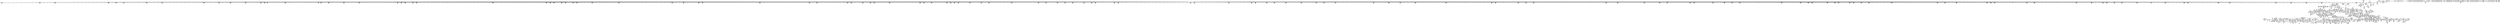 digraph {
	CE0x5158020 [shape=record,shape=Mrecord,label="{CE0x5158020|inode_has_perm:retval.0|*SummSink*}"]
	CE0x50ccc90 [shape=record,shape=Mrecord,label="{CE0x50ccc90|file_has_perm:call4|security/selinux/hooks.c,1684|*SummSink*}"]
	CE0x50e3890 [shape=record,shape=Mrecord,label="{CE0x50e3890|file_has_perm:tmp22|security/selinux/hooks.c,1694|*SummSink*}"]
	CE0x514da60 [shape=record,shape=Mrecord,label="{CE0x514da60|inode_has_perm:expval|security/selinux/hooks.c,1611|*SummSink*}"]
	CE0x514f6b0 [shape=record,shape=Mrecord,label="{CE0x514f6b0|inode_has_perm:tmp9|security/selinux/hooks.c,1611|*SummSink*}"]
	CE0x511bf00 [shape=record,shape=Mrecord,label="{CE0x511bf00|0:_i32,_4:_i32,_8:_i16,_12:_i32,_16:_i32,_20:_i32,_24:_i32,_56:_i8*,_:_SCMRE_268,269_}"]
	CE0x5049e70 [shape=record,shape=Mrecord,label="{CE0x5049e70|selinux_file_lock:land.lhs.true2|*SummSink*}"]
	CE0x511b330 [shape=record,shape=Mrecord,label="{CE0x511b330|0:_i32,_4:_i32,_8:_i16,_12:_i32,_16:_i32,_20:_i32,_24:_i32,_56:_i8*,_:_SCMRE_261,262_}"]
	CE0x50444a0 [shape=record,shape=Mrecord,label="{CE0x50444a0|file_has_perm:ad|security/selinux/hooks.c, 1676|*SummSink*}"]
	CE0x512e110 [shape=record,shape=Mrecord,label="{CE0x512e110|0:_i32,_4:_i32,_8:_i16,_12:_i32,_16:_i32,_20:_i32,_24:_i32,_56:_i8*,_:_SCMRE_615,616_}"]
	CE0x503d000 [shape=record,shape=Mrecord,label="{CE0x503d000|cred_sid:tmp4|*LoadInst*|security/selinux/hooks.c,196|*SummSource*}"]
	CE0x5103550 [shape=record,shape=Mrecord,label="{CE0x5103550|i64*_getelementptr_inbounds_(_8_x_i64_,_8_x_i64_*___llvm_gcov_ctr154,_i64_0,_i64_0)|*Constant*|*SummSource*}"]
	CE0x5157300 [shape=record,shape=Mrecord,label="{CE0x5157300|avc_has_perm:tsid|Function::avc_has_perm&Arg::tsid::}"]
	CE0x504b120 [shape=record,shape=Mrecord,label="{CE0x504b120|selinux_file_lock:tmp18|security/selinux/hooks.c,3337}"]
	CE0x50c5f30 [shape=record,shape=Mrecord,label="{CE0x50c5f30|_ret_void,_!dbg_!27722|include/linux/cred.h,175|*SummSource*}"]
	CE0x5157060 [shape=record,shape=Mrecord,label="{CE0x5157060|avc_has_perm:entry}"]
	CE0x508b9f0 [shape=record,shape=Mrecord,label="{CE0x508b9f0|8:_i8,_32:_%struct.inode*,_%struct.selinux_audit_data*,_456:_i8*,_:_SCMRE_198,199_}"]
	CE0x509f510 [shape=record,shape=Mrecord,label="{CE0x509f510|8:_i8,_32:_%struct.inode*,_%struct.selinux_audit_data*,_456:_i8*,_:_SCMRE_71,72_}"]
	CE0x5137fb0 [shape=record,shape=Mrecord,label="{CE0x5137fb0|0:_i32,_4:_i32,_8:_i16,_12:_i32,_16:_i32,_20:_i32,_24:_i32,_56:_i8*,_:_SCMRE_901,902_}"]
	CE0x50cd190 [shape=record,shape=Mrecord,label="{CE0x50cd190|i32_(i32,_i32,_i16,_i32,_%struct.common_audit_data*)*_bitcast_(i32_(i32,_i32,_i16,_i32,_%struct.common_audit_data.495*)*_avc_has_perm_to_i32_(i32,_i32,_i16,_i32,_%struct.common_audit_data*)*)|*Constant*|*SummSink*}"]
	CE0x50539e0 [shape=record,shape=Mrecord,label="{CE0x50539e0|8:_i8,_32:_%struct.inode*,_%struct.selinux_audit_data*,_456:_i8*,_:_SCMRE_436,440_|*MultipleSource*|security/selinux/hooks.c,1674|security/selinux/hooks.c, 1676|Function::file_has_perm&Arg::file::|Function::selinux_file_lock&Arg::file::}"]
	CE0x513e2c0 [shape=record,shape=Mrecord,label="{CE0x513e2c0|i32_512|*Constant*}"]
	CE0x509f7d0 [shape=record,shape=Mrecord,label="{CE0x509f7d0|8:_i8,_32:_%struct.inode*,_%struct.selinux_audit_data*,_456:_i8*,_:_SCMRE_74,75_}"]
	CE0x50c5db0 [shape=record,shape=Mrecord,label="{CE0x50c5db0|_ret_void,_!dbg_!27722|include/linux/cred.h,175}"]
	CE0x50960f0 [shape=record,shape=Mrecord,label="{CE0x50960f0|__validate_creds:tmp2|include/linux/cred.h,173|*SummSource*}"]
	CE0x50a5bf0 [shape=record,shape=Mrecord,label="{CE0x50a5bf0|8:_i8,_32:_%struct.inode*,_%struct.selinux_audit_data*,_456:_i8*,_:_SCMRE_195,196_}"]
	CE0x50fd270 [shape=record,shape=Mrecord,label="{CE0x50fd270|0:_i32,_4:_i32,_8:_i16,_12:_i32,_16:_i32,_20:_i32,_24:_i32,_56:_i8*,_:_SCMRE_24,32_|*MultipleSource*|*LoadInst*|include/linux/fs.h,1916|security/selinux/hooks.c,1675|Function::inode_has_perm&Arg::inode::|security/selinux/hooks.c,1611}"]
	CE0x5140260 [shape=record,shape=Mrecord,label="{CE0x5140260|inode_has_perm:sid3|security/selinux/hooks.c,1617}"]
	CE0x509f250 [shape=record,shape=Mrecord,label="{CE0x509f250|_call_void_mcount()_#3|*SummSink*}"]
	CE0x513b250 [shape=record,shape=Mrecord,label="{CE0x513b250|0:_i32,_4:_i32,_8:_i16,_12:_i32,_16:_i32,_20:_i32,_24:_i32,_56:_i8*,_:_SCMRE_931,932_}"]
	CE0x5101bf0 [shape=record,shape=Mrecord,label="{CE0x5101bf0|__validate_creds:lnot.ext|include/linux/cred.h,173|*SummSource*}"]
	CE0x504a840 [shape=record,shape=Mrecord,label="{CE0x504a840|GLOBAL:get_current|*Constant*}"]
	CE0x50cbdc0 [shape=record,shape=Mrecord,label="{CE0x50cbdc0|file_has_perm:sid3|security/selinux/hooks.c,1684}"]
	CE0x511c260 [shape=record,shape=Mrecord,label="{CE0x511c260|0:_i32,_4:_i32,_8:_i16,_12:_i32,_16:_i32,_20:_i32,_24:_i32,_56:_i8*,_:_SCMRE_270,271_}"]
	CE0x513ad40 [shape=record,shape=Mrecord,label="{CE0x513ad40|0:_i32,_4:_i32,_8:_i16,_12:_i32,_16:_i32,_20:_i32,_24:_i32,_56:_i8*,_:_SCMRE_928,929_}"]
	CE0x508a0f0 [shape=record,shape=Mrecord,label="{CE0x508a0f0|file_has_perm:tmp3|security/selinux/hooks.c,1674|*SummSource*}"]
	CE0x50e3a00 [shape=record,shape=Mrecord,label="{CE0x50e3a00|file_has_perm:tmp23|security/selinux/hooks.c,1694}"]
	CE0x5128440 [shape=record,shape=Mrecord,label="{CE0x5128440|0:_i32,_4:_i32,_8:_i16,_12:_i32,_16:_i32,_20:_i32,_24:_i32,_56:_i8*,_:_SCMRE_560,561_}"]
	CE0x6bb3850 [shape=record,shape=Mrecord,label="{CE0x6bb3850|_call_void_mcount()_#3|*SummSink*}"]
	CE0x50cb070 [shape=record,shape=Mrecord,label="{CE0x50cb070|file_has_perm:tmp9|security/selinux/hooks.c,1683}"]
	CE0x511fbc0 [shape=record,shape=Mrecord,label="{CE0x511fbc0|0:_i32,_4:_i32,_8:_i16,_12:_i32,_16:_i32,_20:_i32,_24:_i32,_56:_i8*,_:_SCMRE_304,305_}"]
	CE0x514d620 [shape=record,shape=Mrecord,label="{CE0x514d620|GLOBAL:llvm.expect.i64|*Constant*|*SummSink*}"]
	CE0x50995b0 [shape=record,shape=Mrecord,label="{CE0x50995b0|8:_i8,_32:_%struct.inode*,_%struct.selinux_audit_data*,_456:_i8*,_:_SCMRE_154,155_}"]
	CE0x5125520 [shape=record,shape=Mrecord,label="{CE0x5125520|0:_i32,_4:_i32,_8:_i16,_12:_i32,_16:_i32,_20:_i32,_24:_i32,_56:_i8*,_:_SCMRE_486,487_}"]
	CE0x50a0730 [shape=record,shape=Mrecord,label="{CE0x50a0730|8:_i8,_32:_%struct.inode*,_%struct.selinux_audit_data*,_456:_i8*,_:_SCMRE_32,40_|*MultipleSource*|security/selinux/hooks.c,1674|security/selinux/hooks.c, 1676|Function::file_has_perm&Arg::file::|Function::selinux_file_lock&Arg::file::}"]
	CE0x5065340 [shape=record,shape=Mrecord,label="{CE0x5065340|file_has_perm:tobool|security/selinux/hooks.c,1688|*SummSource*}"]
	CE0x513b5b0 [shape=record,shape=Mrecord,label="{CE0x513b5b0|0:_i32,_4:_i32,_8:_i16,_12:_i32,_16:_i32,_20:_i32,_24:_i32,_56:_i8*,_:_SCMRE_933,934_}"]
	CE0x50ab800 [shape=record,shape=Mrecord,label="{CE0x50ab800|file_has_perm:ad|security/selinux/hooks.c, 1676}"]
	CE0x515bea0 [shape=record,shape=Mrecord,label="{CE0x515bea0|cred_sid:bb}"]
	CE0x505fdb0 [shape=record,shape=Mrecord,label="{CE0x505fdb0|i8_1|*Constant*|*SummSink*}"]
	CE0x508cbd0 [shape=record,shape=Mrecord,label="{CE0x508cbd0|8:_i8,_32:_%struct.inode*,_%struct.selinux_audit_data*,_456:_i8*,_:_SCMRE_211,212_}"]
	CE0x50cbf40 [shape=record,shape=Mrecord,label="{CE0x50cbf40|file_has_perm:sid3|security/selinux/hooks.c,1684|*SummSource*}"]
	CE0x50c6e40 [shape=record,shape=Mrecord,label="{CE0x50c6e40|file_inode:f|Function::file_inode&Arg::f::|*SummSink*}"]
	CE0x5158410 [shape=record,shape=Mrecord,label="{CE0x5158410|i64*_getelementptr_inbounds_(_8_x_i64_,_8_x_i64_*___llvm_gcov_ctr154,_i64_0,_i64_7)|*Constant*|*SummSource*}"]
	CE0x514e330 [shape=record,shape=Mrecord,label="{CE0x514e330|i64_4|*Constant*}"]
	CE0x50825d0 [shape=record,shape=Mrecord,label="{CE0x50825d0|file_has_perm:type|security/selinux/hooks.c,1680|*SummSource*}"]
	CE0x508b4f0 [shape=record,shape=Mrecord,label="{CE0x508b4f0|i64*_getelementptr_inbounds_(_2_x_i64_,_2_x_i64_*___llvm_gcov_ctr98,_i64_0,_i64_1)|*Constant*|*SummSource*}"]
	CE0x50c9c30 [shape=record,shape=Mrecord,label="{CE0x50c9c30|file_has_perm:tmp6|security/selinux/hooks.c,1683}"]
	CE0x5156730 [shape=record,shape=Mrecord,label="{CE0x5156730|inode_has_perm:tmp18|security/selinux/hooks.c,1617|*SummSink*}"]
	CE0x508bb50 [shape=record,shape=Mrecord,label="{CE0x508bb50|8:_i8,_32:_%struct.inode*,_%struct.selinux_audit_data*,_456:_i8*,_:_SCMRE_199,200_}"]
	CE0x5140e20 [shape=record,shape=Mrecord,label="{CE0x5140e20|inode_has_perm:tmp14|security/selinux/hooks.c,1614}"]
	CE0x50588e0 [shape=record,shape=Mrecord,label="{CE0x50588e0|i64_3|*Constant*}"]
	CE0x5090b20 [shape=record,shape=Mrecord,label="{CE0x5090b20|8:_i8,_32:_%struct.inode*,_%struct.selinux_audit_data*,_456:_i8*,_:_SCMRE_0,1_}"]
	CE0x50aafa0 [shape=record,shape=Mrecord,label="{CE0x50aafa0|file_has_perm:if.end}"]
	CE0x514fd00 [shape=record,shape=Mrecord,label="{CE0x514fd00|i64*_getelementptr_inbounds_(_8_x_i64_,_8_x_i64_*___llvm_gcov_ctr154,_i64_0,_i64_5)|*Constant*}"]
	CE0x50e3c00 [shape=record,shape=Mrecord,label="{CE0x50e3c00|file_has_perm:tmp23|security/selinux/hooks.c,1694|*SummSource*}"]
	CE0x511f500 [shape=record,shape=Mrecord,label="{CE0x511f500|0:_i32,_4:_i32,_8:_i16,_12:_i32,_16:_i32,_20:_i32,_24:_i32,_56:_i8*,_:_SCMRE_300,301_}"]
	CE0x5109f30 [shape=record,shape=Mrecord,label="{CE0x5109f30|inode_has_perm:i_security|security/selinux/hooks.c,1615|*SummSource*}"]
	CE0x5125a30 [shape=record,shape=Mrecord,label="{CE0x5125a30|0:_i32,_4:_i32,_8:_i16,_12:_i32,_16:_i32,_20:_i32,_24:_i32,_56:_i8*,_:_SCMRE_488,496_|*MultipleSource*|*LoadInst*|include/linux/fs.h,1916|security/selinux/hooks.c,1675|Function::inode_has_perm&Arg::inode::|security/selinux/hooks.c,1611}"]
	CE0x5044570 [shape=record,shape=Mrecord,label="{CE0x5044570|_call_void_mcount()_#3|*SummSource*}"]
	CE0x506f2d0 [shape=record,shape=Mrecord,label="{CE0x506f2d0|8:_i8,_32:_%struct.inode*,_%struct.selinux_audit_data*,_456:_i8*,_:_SCMRE_144,145_}"]
	CE0x506fd90 [shape=record,shape=Mrecord,label="{CE0x506fd90|8:_i8,_32:_%struct.inode*,_%struct.selinux_audit_data*,_456:_i8*,_:_SCMRE_148,149_}"]
	CE0x5057f60 [shape=record,shape=Mrecord,label="{CE0x5057f60|i8_1|*Constant*}"]
	CE0x50aa480 [shape=record,shape=Mrecord,label="{CE0x50aa480|8:_i8,_32:_%struct.inode*,_%struct.selinux_audit_data*,_456:_i8*,_:_SCMRE_84,85_}"]
	CE0x6bb3940 [shape=record,shape=Mrecord,label="{CE0x6bb3940|i32_0|*Constant*}"]
	CE0x5041a90 [shape=record,shape=Mrecord,label="{CE0x5041a90|i32_64|*Constant*|*SummSink*}"]
	CE0x5137080 [shape=record,shape=Mrecord,label="{CE0x5137080|0:_i32,_4:_i32,_8:_i16,_12:_i32,_16:_i32,_20:_i32,_24:_i32,_56:_i8*,_:_SCMRE_892,893_}"]
	CE0x5121b80 [shape=record,shape=Mrecord,label="{CE0x5121b80|0:_i32,_4:_i32,_8:_i16,_12:_i32,_16:_i32,_20:_i32,_24:_i32,_56:_i8*,_:_SCMRE_376,384_|*MultipleSource*|*LoadInst*|include/linux/fs.h,1916|security/selinux/hooks.c,1675|Function::inode_has_perm&Arg::inode::|security/selinux/hooks.c,1611}"]
	CE0x5071550 [shape=record,shape=Mrecord,label="{CE0x5071550|file_has_perm:if.then|*SummSource*}"]
	CE0x50a3990 [shape=record,shape=Mrecord,label="{CE0x50a3990|8:_i8,_32:_%struct.inode*,_%struct.selinux_audit_data*,_456:_i8*,_:_SCMRE_170,171_}"]
	CE0x5091cb0 [shape=record,shape=Mrecord,label="{CE0x5091cb0|file_has_perm:tmp27|security/selinux/hooks.c,1694|*SummSink*}"]
	CE0x50caef0 [shape=record,shape=Mrecord,label="{CE0x50caef0|file_has_perm:tmp8|security/selinux/hooks.c,1683|*SummSource*}"]
	CE0x50a9800 [shape=record,shape=Mrecord,label="{CE0x50a9800|file_inode:tmp1|*SummSink*}"]
	CE0x5096270 [shape=record,shape=Mrecord,label="{CE0x5096270|__validate_creds:tmp3|include/linux/cred.h,173}"]
	CE0x5150340 [shape=record,shape=Mrecord,label="{CE0x5150340|i64*_getelementptr_inbounds_(_8_x_i64_,_8_x_i64_*___llvm_gcov_ctr154,_i64_0,_i64_5)|*Constant*|*SummSink*}"]
	CE0x5064890 [shape=record,shape=Mrecord,label="{CE0x5064890|0:_i32,_4:_i32,_8:_i16,_12:_i32,_16:_i32,_20:_i32,_24:_i32,_56:_i8*,_:_SCMRE_56,64_|*MultipleSource*|*LoadInst*|include/linux/fs.h,1916|security/selinux/hooks.c,1675|Function::inode_has_perm&Arg::inode::|security/selinux/hooks.c,1611}"]
	CE0x506e330 [shape=record,shape=Mrecord,label="{CE0x506e330|file_has_perm:if.then|*SummSink*}"]
	CE0x51466c0 [shape=record,shape=Mrecord,label="{CE0x51466c0|28:_i32,_32:_i16,_:_CRE_28,32_|*MultipleSource*|*LoadInst*|security/selinux/hooks.c,1615|security/selinux/hooks.c,1615|security/selinux/hooks.c,1617}"]
	CE0x5089c80 [shape=record,shape=Mrecord,label="{CE0x5089c80|file_has_perm:f_path|security/selinux/hooks.c,1681|*SummSink*}"]
	CE0x62ec450 [shape=record,shape=Mrecord,label="{CE0x62ec450|i64_1|*Constant*}"]
	CE0x50c6280 [shape=record,shape=Mrecord,label="{CE0x50c6280|inode_has_perm:return}"]
	CE0x50e3760 [shape=record,shape=Mrecord,label="{CE0x50e3760|file_has_perm:tmp22|security/selinux/hooks.c,1694|*SummSource*}"]
	CE0x50a4f90 [shape=record,shape=Mrecord,label="{CE0x50a4f90|8:_i8,_32:_%struct.inode*,_%struct.selinux_audit_data*,_456:_i8*,_:_SCMRE_186,187_}"]
	CE0x5125f30 [shape=record,shape=Mrecord,label="{CE0x5125f30|0:_i32,_4:_i32,_8:_i16,_12:_i32,_16:_i32,_20:_i32,_24:_i32,_56:_i8*,_:_SCMRE_504,508_|*MultipleSource*|*LoadInst*|include/linux/fs.h,1916|security/selinux/hooks.c,1675|Function::inode_has_perm&Arg::inode::|security/selinux/hooks.c,1611}"]
	CE0x503d570 [shape=record,shape=Mrecord,label="{CE0x503d570|cred_sid:tmp5|security/selinux/hooks.c,196|*SummSink*}"]
	CE0x5067e30 [shape=record,shape=Mrecord,label="{CE0x5067e30|file_has_perm:sid2|security/selinux/hooks.c,1683|*SummSource*}"]
	CE0x5042d30 [shape=record,shape=Mrecord,label="{CE0x5042d30|get_current:bb|*SummSink*}"]
	CE0x50c9f40 [shape=record,shape=Mrecord,label="{CE0x50c9f40|file_has_perm:cmp|security/selinux/hooks.c,1683|*SummSource*}"]
	CE0x512d390 [shape=record,shape=Mrecord,label="{CE0x512d390|0:_i32,_4:_i32,_8:_i16,_12:_i32,_16:_i32,_20:_i32,_24:_i32,_56:_i8*,_:_SCMRE_607,608_}"]
	CE0x4804050 [shape=record,shape=Mrecord,label="{CE0x4804050|i64*_getelementptr_inbounds_(_11_x_i64_,_11_x_i64_*___llvm_gcov_ctr259,_i64_0,_i64_1)|*Constant*|*SummSource*}"]
	CE0x5144870 [shape=record,shape=Mrecord,label="{CE0x5144870|inode_has_perm:tmp17|security/selinux/hooks.c,1617}"]
	CE0x514b770 [shape=record,shape=Mrecord,label="{CE0x514b770|inode_has_perm:and|security/selinux/hooks.c,1611|*SummSink*}"]
	CE0x62ec5a0 [shape=record,shape=Mrecord,label="{CE0x62ec5a0|selinux_file_lock:tmp1}"]
	CE0x514e840 [shape=record,shape=Mrecord,label="{CE0x514e840|inode_has_perm:tmp7|security/selinux/hooks.c,1611|*SummSink*}"]
	CE0x5155db0 [shape=record,shape=Mrecord,label="{CE0x5155db0|__validate_creds:if.then}"]
	CE0x512a0f0 [shape=record,shape=Mrecord,label="{CE0x512a0f0|0:_i32,_4:_i32,_8:_i16,_12:_i32,_16:_i32,_20:_i32,_24:_i32,_56:_i8*,_:_SCMRE_577,578_}"]
	CE0x5132d00 [shape=record,shape=Mrecord,label="{CE0x5132d00|0:_i32,_4:_i32,_8:_i16,_12:_i32,_16:_i32,_20:_i32,_24:_i32,_56:_i8*,_:_SCMRE_808,816_|*MultipleSource*|*LoadInst*|include/linux/fs.h,1916|security/selinux/hooks.c,1675|Function::inode_has_perm&Arg::inode::|security/selinux/hooks.c,1611}"]
	CE0x5070370 [shape=record,shape=Mrecord,label="{CE0x5070370|8:_i8,_32:_%struct.inode*,_%struct.selinux_audit_data*,_456:_i8*,_:_SCMRE_2,3_}"]
	CE0x506ec40 [shape=record,shape=Mrecord,label="{CE0x506ec40|__validate_creds:tmp1|*SummSink*}"]
	CE0x5088030 [shape=record,shape=Mrecord,label="{CE0x5088030|file_has_perm:tmp15|security/selinux/hooks.c,1688}"]
	CE0x50a3db0 [shape=record,shape=Mrecord,label="{CE0x50a3db0|8:_i8,_32:_%struct.inode*,_%struct.selinux_audit_data*,_456:_i8*,_:_SCMRE_173,174_}"]
	CE0x50d0a50 [shape=record,shape=Mrecord,label="{CE0x50d0a50|file_has_perm:tmp21|security/selinux/hooks.c,1694}"]
	CE0x5107200 [shape=record,shape=Mrecord,label="{CE0x5107200|__validate_creds:conv|include/linux/cred.h,173|*SummSource*}"]
	CE0x51515f0 [shape=record,shape=Mrecord,label="{CE0x51515f0|i64*_getelementptr_inbounds_(_8_x_i64_,_8_x_i64_*___llvm_gcov_ctr154,_i64_0,_i64_6)|*Constant*|*SummSink*}"]
	CE0x512e470 [shape=record,shape=Mrecord,label="{CE0x512e470|0:_i32,_4:_i32,_8:_i16,_12:_i32,_16:_i32,_20:_i32,_24:_i32,_56:_i8*,_:_SCMRE_617,618_}"]
	CE0x511ee40 [shape=record,shape=Mrecord,label="{CE0x511ee40|0:_i32,_4:_i32,_8:_i16,_12:_i32,_16:_i32,_20:_i32,_24:_i32,_56:_i8*,_:_SCMRE_296,297_}"]
	CE0x5135c40 [shape=record,shape=Mrecord,label="{CE0x5135c40|0:_i32,_4:_i32,_8:_i16,_12:_i32,_16:_i32,_20:_i32,_24:_i32,_56:_i8*,_:_SCMRE_880,881_}"]
	CE0x513e250 [shape=record,shape=Mrecord,label="{CE0x513e250|i32_512|*Constant*|*SummSource*}"]
	CE0x5080100 [shape=record,shape=Mrecord,label="{CE0x5080100|0:_i32,_4:_i32,_8:_i16,_12:_i32,_16:_i32,_20:_i32,_24:_i32,_56:_i8*,_:_SCMRE_245,246_}"]
	CE0x5123c80 [shape=record,shape=Mrecord,label="{CE0x5123c80|0:_i32,_4:_i32,_8:_i16,_12:_i32,_16:_i32,_20:_i32,_24:_i32,_56:_i8*,_:_SCMRE_473,474_}"]
	CE0x5081ab0 [shape=record,shape=Mrecord,label="{CE0x5081ab0|cred_sid:cred|Function::cred_sid&Arg::cred::}"]
	CE0x5138ee0 [shape=record,shape=Mrecord,label="{CE0x5138ee0|0:_i32,_4:_i32,_8:_i16,_12:_i32,_16:_i32,_20:_i32,_24:_i32,_56:_i8*,_:_SCMRE_910,911_}"]
	CE0x50a3f10 [shape=record,shape=Mrecord,label="{CE0x50a3f10|8:_i8,_32:_%struct.inode*,_%struct.selinux_audit_data*,_456:_i8*,_:_SCMRE_174,175_}"]
	CE0x5121e40 [shape=record,shape=Mrecord,label="{CE0x5121e40|0:_i32,_4:_i32,_8:_i16,_12:_i32,_16:_i32,_20:_i32,_24:_i32,_56:_i8*,_:_SCMRE_384,388_|*MultipleSource*|*LoadInst*|include/linux/fs.h,1916|security/selinux/hooks.c,1675|Function::inode_has_perm&Arg::inode::|security/selinux/hooks.c,1611}"]
	CE0x512f1f0 [shape=record,shape=Mrecord,label="{CE0x512f1f0|0:_i32,_4:_i32,_8:_i16,_12:_i32,_16:_i32,_20:_i32,_24:_i32,_56:_i8*,_:_SCMRE_624,628_|*MultipleSource*|*LoadInst*|include/linux/fs.h,1916|security/selinux/hooks.c,1675|Function::inode_has_perm&Arg::inode::|security/selinux/hooks.c,1611}"]
	CE0x504ce10 [shape=record,shape=Mrecord,label="{CE0x504ce10|selinux_file_lock:tobool1|security/selinux/hooks.c,3337|*SummSink*}"]
	CE0x50e60a0 [shape=record,shape=Mrecord,label="{CE0x50e60a0|_ret_i32_%retval.0,_!dbg_!27739|security/selinux/hooks.c,1618}"]
	CE0x511e0c0 [shape=record,shape=Mrecord,label="{CE0x511e0c0|0:_i32,_4:_i32,_8:_i16,_12:_i32,_16:_i32,_20:_i32,_24:_i32,_56:_i8*,_:_SCMRE_288,289_}"]
	CE0x50aa740 [shape=record,shape=Mrecord,label="{CE0x50aa740|8:_i8,_32:_%struct.inode*,_%struct.selinux_audit_data*,_456:_i8*,_:_SCMRE_86,87_}"]
	CE0x50630d0 [shape=record,shape=Mrecord,label="{CE0x50630d0|8:_i8,_32:_%struct.inode*,_%struct.selinux_audit_data*,_456:_i8*,_:_SCMRE_7,8_}"]
	CE0x508c650 [shape=record,shape=Mrecord,label="{CE0x508c650|8:_i8,_32:_%struct.inode*,_%struct.selinux_audit_data*,_456:_i8*,_:_SCMRE_207,208_}"]
	CE0x50a92f0 [shape=record,shape=Mrecord,label="{CE0x50a92f0|file_inode:tmp1|*SummSource*}"]
	CE0x5044220 [shape=record,shape=Mrecord,label="{CE0x5044220|file_has_perm:ad|security/selinux/hooks.c, 1676|*SummSource*}"]
	CE0x50fed30 [shape=record,shape=Mrecord,label="{CE0x50fed30|__validate_creds:entry|*SummSource*}"]
	CE0x5129880 [shape=record,shape=Mrecord,label="{CE0x5129880|0:_i32,_4:_i32,_8:_i16,_12:_i32,_16:_i32,_20:_i32,_24:_i32,_56:_i8*,_:_SCMRE_572,573_}"]
	CE0x50ce330 [shape=record,shape=Mrecord,label="{CE0x50ce330|_ret_i32_%retval.0,_!dbg_!27728|security/selinux/avc.c,775}"]
	CE0x50ace70 [shape=record,shape=Mrecord,label="{CE0x50ace70|8:_i8,_32:_%struct.inode*,_%struct.selinux_audit_data*,_456:_i8*,_:_SCMRE_109,110_}"]
	CE0x5048c50 [shape=record,shape=Mrecord,label="{CE0x5048c50|i64_4|*Constant*|*SummSink*}"]
	CE0x512c970 [shape=record,shape=Mrecord,label="{CE0x512c970|0:_i32,_4:_i32,_8:_i16,_12:_i32,_16:_i32,_20:_i32,_24:_i32,_56:_i8*,_:_SCMRE_601,602_}"]
	CE0x51285f0 [shape=record,shape=Mrecord,label="{CE0x51285f0|0:_i32,_4:_i32,_8:_i16,_12:_i32,_16:_i32,_20:_i32,_24:_i32,_56:_i8*,_:_SCMRE_561,562_}"]
	CE0x5100cb0 [shape=record,shape=Mrecord,label="{CE0x5100cb0|inode_has_perm:tmp|*SummSink*}"]
	CE0x5115dc0 [shape=record,shape=Mrecord,label="{CE0x5115dc0|0:_i32,_4:_i32,_8:_i16,_12:_i32,_16:_i32,_20:_i32,_24:_i32,_56:_i8*,_:_SCMRE_206,207_}"]
	CE0x51036e0 [shape=record,shape=Mrecord,label="{CE0x51036e0|i64*_getelementptr_inbounds_(_8_x_i64_,_8_x_i64_*___llvm_gcov_ctr154,_i64_0,_i64_0)|*Constant*|*SummSink*}"]
	CE0x506f010 [shape=record,shape=Mrecord,label="{CE0x506f010|8:_i8,_32:_%struct.inode*,_%struct.selinux_audit_data*,_456:_i8*,_:_SCMRE_132,136_|*MultipleSource*|security/selinux/hooks.c,1674|security/selinux/hooks.c, 1676|Function::file_has_perm&Arg::file::|Function::selinux_file_lock&Arg::file::}"]
	CE0x50999d0 [shape=record,shape=Mrecord,label="{CE0x50999d0|8:_i8,_32:_%struct.inode*,_%struct.selinux_audit_data*,_456:_i8*,_:_SCMRE_157,158_}"]
	CE0x50aa060 [shape=record,shape=Mrecord,label="{CE0x50aa060|8:_i8,_32:_%struct.inode*,_%struct.selinux_audit_data*,_456:_i8*,_:_SCMRE_81,82_}"]
	CE0x5091700 [shape=record,shape=Mrecord,label="{CE0x5091700|file_has_perm:tmp26|security/selinux/hooks.c,1694|*SummSource*}"]
	CE0x5137c50 [shape=record,shape=Mrecord,label="{CE0x5137c50|0:_i32,_4:_i32,_8:_i16,_12:_i32,_16:_i32,_20:_i32,_24:_i32,_56:_i8*,_:_SCMRE_899,900_}"]
	CE0x50e58e0 [shape=record,shape=Mrecord,label="{CE0x50e58e0|inode_has_perm:perms|Function::inode_has_perm&Arg::perms::|*SummSource*}"]
	CE0x50d2620 [shape=record,shape=Mrecord,label="{CE0x50d2620|i64*_getelementptr_inbounds_(_12_x_i64_,_12_x_i64_*___llvm_gcov_ctr170,_i64_0,_i64_6)|*Constant*|*SummSink*}"]
	CE0x505d080 [shape=record,shape=Mrecord,label="{CE0x505d080|selinux_file_lock:tmp14|security/selinux/hooks.c,3337}"]
	CE0x5050b20 [shape=record,shape=Mrecord,label="{CE0x5050b20|8:_i8,_32:_%struct.inode*,_%struct.selinux_audit_data*,_456:_i8*,_:_SCMRE_316,320_|*MultipleSource*|security/selinux/hooks.c,1674|security/selinux/hooks.c, 1676|Function::file_has_perm&Arg::file::|Function::selinux_file_lock&Arg::file::}"]
	CE0x510e200 [shape=record,shape=Mrecord,label="{CE0x510e200|0:_i32,_4:_i32,_8:_i16,_12:_i32,_16:_i32,_20:_i32,_24:_i32,_56:_i8*,_:_SCMRE_137,138_}"]
	CE0x5039210 [shape=record,shape=Mrecord,label="{CE0x5039210|selinux_file_lock:do.end|*SummSink*}"]
	CE0x508e310 [shape=record,shape=Mrecord,label="{CE0x508e310|get_current:tmp3|*SummSink*}"]
	CE0x511da00 [shape=record,shape=Mrecord,label="{CE0x511da00|0:_i32,_4:_i32,_8:_i16,_12:_i32,_16:_i32,_20:_i32,_24:_i32,_56:_i8*,_:_SCMRE_284,285_}"]
	CE0x503eea0 [shape=record,shape=Mrecord,label="{CE0x503eea0|selinux_file_lock:cred4|security/selinux/hooks.c,3337|*SummSink*}"]
	CE0x5120430 [shape=record,shape=Mrecord,label="{CE0x5120430|0:_i32,_4:_i32,_8:_i16,_12:_i32,_16:_i32,_20:_i32,_24:_i32,_56:_i8*,_:_SCMRE_309,310_}"]
	CE0x505a3d0 [shape=record,shape=Mrecord,label="{CE0x505a3d0|GLOBAL:selinux_file_lock.__warned|Global_var:selinux_file_lock.__warned|*SummSource*}"]
	CE0x5154be0 [shape=record,shape=Mrecord,label="{CE0x5154be0|i64*_getelementptr_inbounds_(_5_x_i64_,_5_x_i64_*___llvm_gcov_ctr155,_i64_0,_i64_0)|*Constant*}"]
	CE0x5099030 [shape=record,shape=Mrecord,label="{CE0x5099030|8:_i8,_32:_%struct.inode*,_%struct.selinux_audit_data*,_456:_i8*,_:_SCMRE_150,151_}"]
	CE0x50d3030 [shape=record,shape=Mrecord,label="{CE0x50d3030|file_has_perm:tmp19|security/selinux/hooks.c,1690|*SummSource*}"]
	CE0x5115c10 [shape=record,shape=Mrecord,label="{CE0x5115c10|0:_i32,_4:_i32,_8:_i16,_12:_i32,_16:_i32,_20:_i32,_24:_i32,_56:_i8*,_:_SCMRE_205,206_}"]
	CE0x50c7230 [shape=record,shape=Mrecord,label="{CE0x50c7230|_ret_%struct.inode*_%tmp4,_!dbg_!27713|include/linux/fs.h,1916|*SummSink*}"]
	CE0x50d2a60 [shape=record,shape=Mrecord,label="{CE0x50d2a60|file_has_perm:tmp18|security/selinux/hooks.c,1690|*SummSource*}"]
	CE0x51138a0 [shape=record,shape=Mrecord,label="{CE0x51138a0|0:_i32,_4:_i32,_8:_i16,_12:_i32,_16:_i32,_20:_i32,_24:_i32,_56:_i8*,_:_SCMRE_184,185_}"]
	CE0x5128cb0 [shape=record,shape=Mrecord,label="{CE0x5128cb0|0:_i32,_4:_i32,_8:_i16,_12:_i32,_16:_i32,_20:_i32,_24:_i32,_56:_i8*,_:_SCMRE_565,566_}"]
	CE0x5138820 [shape=record,shape=Mrecord,label="{CE0x5138820|0:_i32,_4:_i32,_8:_i16,_12:_i32,_16:_i32,_20:_i32,_24:_i32,_56:_i8*,_:_SCMRE_906,907_}"]
	CE0x51579b0 [shape=record,shape=Mrecord,label="{CE0x51579b0|avc_has_perm:auditdata|Function::avc_has_perm&Arg::auditdata::}"]
	CE0x5067580 [shape=record,shape=Mrecord,label="{CE0x5067580|GLOBAL:get_current|*Constant*|*SummSource*}"]
	CE0x510ac60 [shape=record,shape=Mrecord,label="{CE0x510ac60|i64*_getelementptr_inbounds_(_2_x_i64_,_2_x_i64_*___llvm_gcov_ctr131,_i64_0,_i64_1)|*Constant*}"]
	CE0x515ba90 [shape=record,shape=Mrecord,label="{CE0x515ba90|__validate_creds:tmp9|include/linux/cred.h,175|*SummSource*}"]
	CE0x50802b0 [shape=record,shape=Mrecord,label="{CE0x50802b0|0:_i32,_4:_i32,_8:_i16,_12:_i32,_16:_i32,_20:_i32,_24:_i32,_56:_i8*,_:_SCMRE_246,247_}"]
	CE0x512da50 [shape=record,shape=Mrecord,label="{CE0x512da50|0:_i32,_4:_i32,_8:_i16,_12:_i32,_16:_i32,_20:_i32,_24:_i32,_56:_i8*,_:_SCMRE_611,612_}"]
	CE0x5129520 [shape=record,shape=Mrecord,label="{CE0x5129520|0:_i32,_4:_i32,_8:_i16,_12:_i32,_16:_i32,_20:_i32,_24:_i32,_56:_i8*,_:_SCMRE_570,571_}"]
	CE0x5065aa0 [shape=record,shape=Mrecord,label="{CE0x5065aa0|file_has_perm:tmp12|security/selinux/hooks.c,1688|*SummSource*}"]
	CE0x504ac00 [shape=record,shape=Mrecord,label="{CE0x504ac00|selinux_file_lock:tmp17|security/selinux/hooks.c,3337}"]
	CE0x509fbf0 [shape=record,shape=Mrecord,label="{CE0x509fbf0|8:_i8,_32:_%struct.inode*,_%struct.selinux_audit_data*,_456:_i8*,_:_SCMRE_77,78_}"]
	CE0x509e190 [shape=record,shape=Mrecord,label="{CE0x509e190|i64*_getelementptr_inbounds_(_2_x_i64_,_2_x_i64_*___llvm_gcov_ctr131,_i64_0,_i64_1)|*Constant*}"]
	CE0x50a4cd0 [shape=record,shape=Mrecord,label="{CE0x50a4cd0|8:_i8,_32:_%struct.inode*,_%struct.selinux_audit_data*,_456:_i8*,_:_SCMRE_184,185_}"]
	CE0x5053ee0 [shape=record,shape=Mrecord,label="{CE0x5053ee0|8:_i8,_32:_%struct.inode*,_%struct.selinux_audit_data*,_456:_i8*,_:_SCMRE_448,456_|*MultipleSource*|security/selinux/hooks.c,1674|security/selinux/hooks.c, 1676|Function::file_has_perm&Arg::file::|Function::selinux_file_lock&Arg::file::}"]
	CE0x50c4130 [shape=record,shape=Mrecord,label="{CE0x50c4130|inode_has_perm:if.then|*SummSink*}"]
	CE0x513a320 [shape=record,shape=Mrecord,label="{CE0x513a320|0:_i32,_4:_i32,_8:_i16,_12:_i32,_16:_i32,_20:_i32,_24:_i32,_56:_i8*,_:_SCMRE_922,923_}"]
	CE0x5052d60 [shape=record,shape=Mrecord,label="{CE0x5052d60|8:_i8,_32:_%struct.inode*,_%struct.selinux_audit_data*,_456:_i8*,_:_SCMRE_408,416_|*MultipleSource*|security/selinux/hooks.c,1674|security/selinux/hooks.c, 1676|Function::file_has_perm&Arg::file::|Function::selinux_file_lock&Arg::file::}"]
	CE0x50e73d0 [shape=record,shape=Mrecord,label="{CE0x50e73d0|file_has_perm:call9|security/selinux/hooks.c,1695}"]
	CE0x5081540 [shape=record,shape=Mrecord,label="{CE0x5081540|0:_i32,_4:_i32,_8:_i16,_12:_i32,_16:_i32,_20:_i32,_24:_i32,_56:_i8*,_:_SCMRE_257,258_}"]
	CE0x5131880 [shape=record,shape=Mrecord,label="{CE0x5131880|0:_i32,_4:_i32,_8:_i16,_12:_i32,_16:_i32,_20:_i32,_24:_i32,_56:_i8*,_:_SCMRE_744,752_|*MultipleSource*|*LoadInst*|include/linux/fs.h,1916|security/selinux/hooks.c,1675|Function::inode_has_perm&Arg::inode::|security/selinux/hooks.c,1611}"]
	CE0x5101b80 [shape=record,shape=Mrecord,label="{CE0x5101b80|__validate_creds:lnot.ext|include/linux/cred.h,173}"]
	CE0x50430a0 [shape=record,shape=Mrecord,label="{CE0x50430a0|8:_i8,_32:_%struct.inode*,_%struct.selinux_audit_data*,_456:_i8*,_:_SCMRE_117,118_}"]
	CE0x514c410 [shape=record,shape=Mrecord,label="{CE0x514c410|inode_has_perm:lnot1|security/selinux/hooks.c,1611|*SummSource*}"]
	CE0x511b9f0 [shape=record,shape=Mrecord,label="{CE0x511b9f0|0:_i32,_4:_i32,_8:_i16,_12:_i32,_16:_i32,_20:_i32,_24:_i32,_56:_i8*,_:_SCMRE_265,266_}"]
	CE0x508b660 [shape=record,shape=Mrecord,label="{CE0x508b660|i64*_getelementptr_inbounds_(_2_x_i64_,_2_x_i64_*___llvm_gcov_ctr98,_i64_0,_i64_0)|*Constant*|*SummSource*}"]
	CE0x5038270 [shape=record,shape=Mrecord,label="{CE0x5038270|i8*_getelementptr_inbounds_(_25_x_i8_,_25_x_i8_*_.str3,_i32_0,_i32_0)|*Constant*|*SummSource*}"]
	CE0x50c6210 [shape=record,shape=Mrecord,label="{CE0x50c6210|inode_has_perm:if.end|*SummSink*}"]
	CE0x5138670 [shape=record,shape=Mrecord,label="{CE0x5138670|0:_i32,_4:_i32,_8:_i16,_12:_i32,_16:_i32,_20:_i32,_24:_i32,_56:_i8*,_:_SCMRE_905,906_}"]
	CE0x503f780 [shape=record,shape=Mrecord,label="{CE0x503f780|selinux_file_lock:tmp21|security/selinux/hooks.c,3337|*SummSource*}"]
	CE0x506b910 [shape=record,shape=Mrecord,label="{CE0x506b910|_call_void_mcount()_#3|*SummSource*}"]
	CE0x50a5670 [shape=record,shape=Mrecord,label="{CE0x50a5670|8:_i8,_32:_%struct.inode*,_%struct.selinux_audit_data*,_456:_i8*,_:_SCMRE_191,192_}"]
	CE0x512a2a0 [shape=record,shape=Mrecord,label="{CE0x512a2a0|0:_i32,_4:_i32,_8:_i16,_12:_i32,_16:_i32,_20:_i32,_24:_i32,_56:_i8*,_:_SCMRE_578,579_}"]
	CE0x5131b40 [shape=record,shape=Mrecord,label="{CE0x5131b40|0:_i32,_4:_i32,_8:_i16,_12:_i32,_16:_i32,_20:_i32,_24:_i32,_56:_i8*,_:_SCMRE_752,756_|*MultipleSource*|*LoadInst*|include/linux/fs.h,1916|security/selinux/hooks.c,1675|Function::inode_has_perm&Arg::inode::|security/selinux/hooks.c,1611}"]
	CE0x5116de0 [shape=record,shape=Mrecord,label="{CE0x5116de0|0:_i32,_4:_i32,_8:_i16,_12:_i32,_16:_i32,_20:_i32,_24:_i32,_56:_i8*,_:_SCMRE_241,242_}"]
	CE0x50c9e50 [shape=record,shape=Mrecord,label="{CE0x50c9e50|file_has_perm:tmp6|security/selinux/hooks.c,1683|*SummSink*}"]
	CE0x51022d0 [shape=record,shape=Mrecord,label="{CE0x51022d0|cred_sid:sid|security/selinux/hooks.c,197}"]
	CE0x5058250 [shape=record,shape=Mrecord,label="{CE0x5058250|selinux_file_lock:tmp15|security/selinux/hooks.c,3337|*SummSink*}"]
	CE0x5040bd0 [shape=record,shape=Mrecord,label="{CE0x5040bd0|file_has_perm:file|Function::file_has_perm&Arg::file::}"]
	CE0x511e270 [shape=record,shape=Mrecord,label="{CE0x511e270|0:_i32,_4:_i32,_8:_i16,_12:_i32,_16:_i32,_20:_i32,_24:_i32,_56:_i8*,_:_SCMRE_289,290_}"]
	CE0x514c540 [shape=record,shape=Mrecord,label="{CE0x514c540|inode_has_perm:lnot1|security/selinux/hooks.c,1611|*SummSink*}"]
	CE0x508b730 [shape=record,shape=Mrecord,label="{CE0x508b730|8:_i8,_32:_%struct.inode*,_%struct.selinux_audit_data*,_456:_i8*,_:_SCMRE_196,197_}"]
	CE0x504c350 [shape=record,shape=Mrecord,label="{CE0x504c350|i1_true|*Constant*|*SummSink*}"]
	CE0x51467f0 [shape=record,shape=Mrecord,label="{CE0x51467f0|28:_i32,_32:_i16,_:_CRE_32,34_|*MultipleSource*|*LoadInst*|security/selinux/hooks.c,1615|security/selinux/hooks.c,1615|security/selinux/hooks.c,1617}"]
	CE0x50c3e80 [shape=record,shape=Mrecord,label="{CE0x50c3e80|inode_has_perm:bb|*SummSink*}"]
	CE0x5132fc0 [shape=record,shape=Mrecord,label="{CE0x5132fc0|0:_i32,_4:_i32,_8:_i16,_12:_i32,_16:_i32,_20:_i32,_24:_i32,_56:_i8*,_:_SCMRE_816,824_|*MultipleSource*|*LoadInst*|include/linux/fs.h,1916|security/selinux/hooks.c,1675|Function::inode_has_perm&Arg::inode::|security/selinux/hooks.c,1611}"]
	CE0x505c750 [shape=record,shape=Mrecord,label="{CE0x505c750|i64*_getelementptr_inbounds_(_11_x_i64_,_11_x_i64_*___llvm_gcov_ctr259,_i64_0,_i64_0)|*Constant*|*SummSource*}"]
	CE0x5062830 [shape=record,shape=Mrecord,label="{CE0x5062830|selinux_file_lock:call3|security/selinux/hooks.c,3337}"]
	CE0x50c5360 [shape=record,shape=Mrecord,label="{CE0x50c5360|inode_has_perm:tmp4|security/selinux/hooks.c,1609|*SummSink*}"]
	CE0x512b1d0 [shape=record,shape=Mrecord,label="{CE0x512b1d0|0:_i32,_4:_i32,_8:_i16,_12:_i32,_16:_i32,_20:_i32,_24:_i32,_56:_i8*,_:_SCMRE_587,588_}"]
	CE0x5100e20 [shape=record,shape=Mrecord,label="{CE0x5100e20|inode_has_perm:tmp1|*SummSink*}"]
	CE0x5125880 [shape=record,shape=Mrecord,label="{CE0x5125880|0:_i32,_4:_i32,_8:_i16,_12:_i32,_16:_i32,_20:_i32,_24:_i32,_56:_i8*,_:_SCMRE_552,553_}"]
	CE0x50a4070 [shape=record,shape=Mrecord,label="{CE0x50a4070|8:_i8,_32:_%struct.inode*,_%struct.selinux_audit_data*,_456:_i8*,_:_SCMRE_175,176_}"]
	CE0x50713b0 [shape=record,shape=Mrecord,label="{CE0x50713b0|file_has_perm:bb}"]
	CE0x5112970 [shape=record,shape=Mrecord,label="{CE0x5112970|0:_i32,_4:_i32,_8:_i16,_12:_i32,_16:_i32,_20:_i32,_24:_i32,_56:_i8*,_:_SCMRE_175,176_}"]
	CE0x503f610 [shape=record,shape=Mrecord,label="{CE0x503f610|selinux_file_lock:tmp21|security/selinux/hooks.c,3337|*SummSink*}"]
	CE0x508ea30 [shape=record,shape=Mrecord,label="{CE0x508ea30|8:_i8,_32:_%struct.inode*,_%struct.selinux_audit_data*,_456:_i8*,_:_SCMRE_89,90_}"]
	CE0x50cb9c0 [shape=record,shape=Mrecord,label="{CE0x50cb9c0|file_has_perm:tmp10|security/selinux/hooks.c,1683|*SummSink*}"]
	CE0x5089920 [shape=record,shape=Mrecord,label="{CE0x5089920|file_has_perm:f_path|security/selinux/hooks.c,1681}"]
	CE0x504cc70 [shape=record,shape=Mrecord,label="{CE0x504cc70|selinux_file_lock:tobool1|security/selinux/hooks.c,3337}"]
	CE0x50e3d30 [shape=record,shape=Mrecord,label="{CE0x50e3d30|file_has_perm:tmp23|security/selinux/hooks.c,1694|*SummSink*}"]
	CE0x50cda50 [shape=record,shape=Mrecord,label="{CE0x50cda50|avc_has_perm:tsid|Function::avc_has_perm&Arg::tsid::}"]
	CE0x50565d0 [shape=record,shape=Mrecord,label="{CE0x50565d0|selinux_file_lock:tmp2|*SummSource*}"]
	CE0x503fc00 [shape=record,shape=Mrecord,label="{CE0x503fc00|selinux_file_lock:call5|security/selinux/hooks.c,3339}"]
	CE0x50a5a90 [shape=record,shape=Mrecord,label="{CE0x50a5a90|8:_i8,_32:_%struct.inode*,_%struct.selinux_audit_data*,_456:_i8*,_:_SCMRE_194,195_}"]
	CE0x5113db0 [shape=record,shape=Mrecord,label="{CE0x5113db0|0:_i32,_4:_i32,_8:_i16,_12:_i32,_16:_i32,_20:_i32,_24:_i32,_56:_i8*,_:_SCMRE_187,188_}"]
	CE0x504f840 [shape=record,shape=Mrecord,label="{CE0x504f840|selinux_file_lock:tmp11|security/selinux/hooks.c,3337|*SummSource*}"]
	CE0x5140990 [shape=record,shape=Mrecord,label="{CE0x5140990|inode_has_perm:tmp13|security/selinux/hooks.c,1614|*SummSource*}"]
	CE0x50cff70 [shape=record,shape=Mrecord,label="{CE0x50cff70|file_has_perm:tobool7|security/selinux/hooks.c,1694|*SummSink*}"]
	CE0x511b840 [shape=record,shape=Mrecord,label="{CE0x511b840|0:_i32,_4:_i32,_8:_i16,_12:_i32,_16:_i32,_20:_i32,_24:_i32,_56:_i8*,_:_SCMRE_264,265_}"]
	CE0x514af20 [shape=record,shape=Mrecord,label="{CE0x514af20|i64*_getelementptr_inbounds_(_5_x_i64_,_5_x_i64_*___llvm_gcov_ctr155,_i64_0,_i64_3)|*Constant*|*SummSource*}"]
	CE0x50e5180 [shape=record,shape=Mrecord,label="{CE0x50e5180|inode_has_perm:inode|Function::inode_has_perm&Arg::inode::}"]
	CE0x505a920 [shape=record,shape=Mrecord,label="{CE0x505a920|GLOBAL:selinux_file_lock.__warned|Global_var:selinux_file_lock.__warned}"]
	CE0x50e4c80 [shape=record,shape=Mrecord,label="{CE0x50e4c80|inode_has_perm:entry|*SummSource*}"]
	CE0x5090d10 [shape=record,shape=Mrecord,label="{CE0x5090d10|file_has_perm:f_security|security/selinux/hooks.c,1674|*SummSource*}"]
	CE0x5134b60 [shape=record,shape=Mrecord,label="{CE0x5134b60|0:_i32,_4:_i32,_8:_i16,_12:_i32,_16:_i32,_20:_i32,_24:_i32,_56:_i8*,_:_SCMRE_870,871_}"]
	CE0x505ad40 [shape=record,shape=Mrecord,label="{CE0x505ad40|selinux_file_lock:tmp5|security/selinux/hooks.c,3337|*SummSource*}"]
	CE0x503fd30 [shape=record,shape=Mrecord,label="{CE0x503fd30|selinux_file_lock:call5|security/selinux/hooks.c,3339|*SummSink*}"]
	CE0x503c7d0 [shape=record,shape=Mrecord,label="{CE0x503c7d0|i32_22|*Constant*|*SummSink*}"]
	CE0x50704b0 [shape=record,shape=Mrecord,label="{CE0x50704b0|8:_i8,_32:_%struct.inode*,_%struct.selinux_audit_data*,_456:_i8*,_:_SCMRE_3,4_}"]
	CE0x50521a0 [shape=record,shape=Mrecord,label="{CE0x50521a0|8:_i8,_32:_%struct.inode*,_%struct.selinux_audit_data*,_456:_i8*,_:_SCMRE_384,392_|*MultipleSource*|security/selinux/hooks.c,1674|security/selinux/hooks.c, 1676|Function::file_has_perm&Arg::file::|Function::selinux_file_lock&Arg::file::}"]
	CE0x508a8c0 [shape=record,shape=Mrecord,label="{CE0x508a8c0|GLOBAL:file_inode|*Constant*|*SummSink*}"]
	CE0x5109ca0 [shape=record,shape=Mrecord,label="{CE0x5109ca0|i32_10|*Constant*}"]
	CE0x50aa8a0 [shape=record,shape=Mrecord,label="{CE0x50aa8a0|8:_i8,_32:_%struct.inode*,_%struct.selinux_audit_data*,_456:_i8*,_:_SCMRE_87,88_}"]
	CE0x50414a0 [shape=record,shape=Mrecord,label="{CE0x50414a0|file_has_perm:file|Function::file_has_perm&Arg::file::|*SummSink*}"]
	CE0x50a53b0 [shape=record,shape=Mrecord,label="{CE0x50a53b0|8:_i8,_32:_%struct.inode*,_%struct.selinux_audit_data*,_456:_i8*,_:_SCMRE_189,190_}"]
	CE0x50a1600 [shape=record,shape=Mrecord,label="{CE0x50a1600|file_has_perm:if.then5|*SummSink*}"]
	CE0x5080e80 [shape=record,shape=Mrecord,label="{CE0x5080e80|0:_i32,_4:_i32,_8:_i16,_12:_i32,_16:_i32,_20:_i32,_24:_i32,_56:_i8*,_:_SCMRE_253,254_}"]
	CE0x5125b70 [shape=record,shape=Mrecord,label="{CE0x5125b70|0:_i32,_4:_i32,_8:_i16,_12:_i32,_16:_i32,_20:_i32,_24:_i32,_56:_i8*,_:_SCMRE_500,504_|*MultipleSource*|*LoadInst*|include/linux/fs.h,1916|security/selinux/hooks.c,1675|Function::inode_has_perm&Arg::inode::|security/selinux/hooks.c,1611}"]
	CE0x509ef80 [shape=record,shape=Mrecord,label="{CE0x509ef80|_call_void_mcount()_#3}"]
	CE0x508c390 [shape=record,shape=Mrecord,label="{CE0x508c390|8:_i8,_32:_%struct.inode*,_%struct.selinux_audit_data*,_456:_i8*,_:_SCMRE_205,206_}"]
	CE0x509ecd0 [shape=record,shape=Mrecord,label="{CE0x509ecd0|cred_sid:tmp3}"]
	CE0x508efb0 [shape=record,shape=Mrecord,label="{CE0x508efb0|8:_i8,_32:_%struct.inode*,_%struct.selinux_audit_data*,_456:_i8*,_:_SCMRE_93,94_}"]
	CE0x51063c0 [shape=record,shape=Mrecord,label="{CE0x51063c0|i64*_getelementptr_inbounds_(_8_x_i64_,_8_x_i64_*___llvm_gcov_ctr154,_i64_0,_i64_1)|*Constant*}"]
	CE0x5065b70 [shape=record,shape=Mrecord,label="{CE0x5065b70|file_has_perm:tmp12|security/selinux/hooks.c,1688|*SummSink*}"]
	CE0x50a2500 [shape=record,shape=Mrecord,label="{CE0x50a2500|file_has_perm:if.end6|*SummSink*}"]
	CE0x503e5b0 [shape=record,shape=Mrecord,label="{CE0x503e5b0|selinux_file_lock:tmp13|security/selinux/hooks.c,3337|*SummSource*}"]
	CE0x506f170 [shape=record,shape=Mrecord,label="{CE0x506f170|8:_i8,_32:_%struct.inode*,_%struct.selinux_audit_data*,_456:_i8*,_:_SCMRE_136,140_|*MultipleSource*|security/selinux/hooks.c,1674|security/selinux/hooks.c, 1676|Function::file_has_perm&Arg::file::|Function::selinux_file_lock&Arg::file::}"]
	CE0x5070d50 [shape=record,shape=Mrecord,label="{CE0x5070d50|selinux_file_lock:tmp9|security/selinux/hooks.c,3337|*SummSink*}"]
	CE0x5048a90 [shape=record,shape=Mrecord,label="{CE0x5048a90|i64_1|*Constant*}"]
	CE0x50cd6a0 [shape=record,shape=Mrecord,label="{CE0x50cd6a0|avc_has_perm:ssid|Function::avc_has_perm&Arg::ssid::}"]
	CE0x5112e80 [shape=record,shape=Mrecord,label="{CE0x5112e80|0:_i32,_4:_i32,_8:_i16,_12:_i32,_16:_i32,_20:_i32,_24:_i32,_56:_i8*,_:_SCMRE_178,179_}"]
	CE0x50cdc50 [shape=record,shape=Mrecord,label="{CE0x50cdc50|avc_has_perm:tsid|Function::avc_has_perm&Arg::tsid::|*SummSource*}"]
	CE0x505bd80 [shape=record,shape=Mrecord,label="{CE0x505bd80|selinux_file_lock:tmp10|security/selinux/hooks.c,3337|*SummSource*}"]
	CE0x513f920 [shape=record,shape=Mrecord,label="{CE0x513f920|inode_has_perm:tmp15|*LoadInst*|security/selinux/hooks.c,1615}"]
	CE0x5159b50 [shape=record,shape=Mrecord,label="{CE0x5159b50|i64*_getelementptr_inbounds_(_5_x_i64_,_5_x_i64_*___llvm_gcov_ctr155,_i64_0,_i64_4)|*Constant*|*SummSource*}"]
	CE0x508d150 [shape=record,shape=Mrecord,label="{CE0x508d150|8:_i8,_32:_%struct.inode*,_%struct.selinux_audit_data*,_456:_i8*,_:_SCMRE_215,216_}"]
	CE0x5156c90 [shape=record,shape=Mrecord,label="{CE0x5156c90|inode_has_perm:call4|security/selinux/hooks.c,1617|*SummSink*}"]
	CE0x506a0f0 [shape=record,shape=Mrecord,label="{CE0x506a0f0|8:_i8,_32:_%struct.inode*,_%struct.selinux_audit_data*,_456:_i8*,_:_SCMRE_69,70_}"]
	CE0x504a2d0 [shape=record,shape=Mrecord,label="{CE0x504a2d0|i64_5|*Constant*}"]
	CE0x503d960 [shape=record,shape=Mrecord,label="{CE0x503d960|i32_0|*Constant*|*SummSink*}"]
	CE0x504b670 [shape=record,shape=Mrecord,label="{CE0x504b670|i64*_getelementptr_inbounds_(_11_x_i64_,_11_x_i64_*___llvm_gcov_ctr259,_i64_0,_i64_6)|*Constant*|*SummSource*}"]
	CE0x50d1230 [shape=record,shape=Mrecord,label="{CE0x50d1230|file_has_perm:tmp20|security/selinux/hooks.c,1694|*SummSource*}"]
	"CONST[source:0(mediator),value:2(dynamic)][purpose:{subject}][SrcIdx:3]"
	CE0x50645d0 [shape=record,shape=Mrecord,label="{CE0x50645d0|0:_i32,_4:_i32,_8:_i16,_12:_i32,_16:_i32,_20:_i32,_24:_i32,_56:_i8*,_:_SCMRE_48,56_|*MultipleSource*|*LoadInst*|include/linux/fs.h,1916|security/selinux/hooks.c,1675|Function::inode_has_perm&Arg::inode::|security/selinux/hooks.c,1611}"]
	CE0x50feac0 [shape=record,shape=Mrecord,label="{CE0x50feac0|i64_0|*Constant*}"]
	CE0x505f2f0 [shape=record,shape=Mrecord,label="{CE0x505f2f0|selinux_file_lock:tmp4|security/selinux/hooks.c,3337}"]
	CE0x50423e0 [shape=record,shape=Mrecord,label="{CE0x50423e0|i64*_getelementptr_inbounds_(_2_x_i64_,_2_x_i64_*___llvm_gcov_ctr98,_i64_0,_i64_0)|*Constant*}"]
	CE0x511d190 [shape=record,shape=Mrecord,label="{CE0x511d190|0:_i32,_4:_i32,_8:_i16,_12:_i32,_16:_i32,_20:_i32,_24:_i32,_56:_i8*,_:_SCMRE_279,280_}"]
	CE0x514ce80 [shape=record,shape=Mrecord,label="{CE0x514ce80|inode_has_perm:conv|security/selinux/hooks.c,1611|*SummSink*}"]
	CE0x5087d90 [shape=record,shape=Mrecord,label="{CE0x5087d90|file_has_perm:tmp14|security/selinux/hooks.c,1688|*SummSource*}"]
	CE0x5068670 [shape=record,shape=Mrecord,label="{CE0x5068670|get_current:entry|*SummSink*}"]
	CE0x5071200 [shape=record,shape=Mrecord,label="{CE0x5071200|file_has_perm:out|*SummSource*}"]
	CE0x512c460 [shape=record,shape=Mrecord,label="{CE0x512c460|0:_i32,_4:_i32,_8:_i16,_12:_i32,_16:_i32,_20:_i32,_24:_i32,_56:_i8*,_:_SCMRE_598,599_}"]
	CE0x50e6880 [shape=record,shape=Mrecord,label="{CE0x50e6880|file_has_perm:tmp24|security/selinux/hooks.c,1695}"]
	CE0x5103350 [shape=record,shape=Mrecord,label="{CE0x5103350|cred_sid:tmp4|*LoadInst*|security/selinux/hooks.c,196}"]
	CE0x50908a0 [shape=record,shape=Mrecord,label="{CE0x50908a0|i32_14|*Constant*|*SummSink*}"]
	CE0x5115a60 [shape=record,shape=Mrecord,label="{CE0x5115a60|0:_i32,_4:_i32,_8:_i16,_12:_i32,_16:_i32,_20:_i32,_24:_i32,_56:_i8*,_:_SCMRE_204,205_}"]
	CE0x513c170 [shape=record,shape=Mrecord,label="{CE0x513c170|0:_i32,_4:_i32,_8:_i16,_12:_i32,_16:_i32,_20:_i32,_24:_i32,_56:_i8*,_:_SCMRE_960,968_|*MultipleSource*|*LoadInst*|include/linux/fs.h,1916|security/selinux/hooks.c,1675|Function::inode_has_perm&Arg::inode::|security/selinux/hooks.c,1611}"]
	CE0x5122100 [shape=record,shape=Mrecord,label="{CE0x5122100|0:_i32,_4:_i32,_8:_i16,_12:_i32,_16:_i32,_20:_i32,_24:_i32,_56:_i8*,_:_SCMRE_392,400_|*MultipleSource*|*LoadInst*|include/linux/fs.h,1916|security/selinux/hooks.c,1675|Function::inode_has_perm&Arg::inode::|security/selinux/hooks.c,1611}"]
	CE0x50ab5b0 [shape=record,shape=Mrecord,label="{CE0x50ab5b0|_call_void_mcount()_#3}"]
	CE0x51593e0 [shape=record,shape=Mrecord,label="{CE0x51593e0|i64*_getelementptr_inbounds_(_5_x_i64_,_5_x_i64_*___llvm_gcov_ctr155,_i64_0,_i64_4)|*Constant*}"]
	CE0x5047f00 [shape=record,shape=Mrecord,label="{CE0x5047f00|selinux_file_lock:tmp6|security/selinux/hooks.c,3337|*SummSource*}"]
	CE0x50a9280 [shape=record,shape=Mrecord,label="{CE0x50a9280|file_inode:tmp1}"]
	CE0x5071450 [shape=record,shape=Mrecord,label="{CE0x5071450|file_has_perm:bb|*SummSource*}"]
	CE0x50c9b10 [shape=record,shape=Mrecord,label="{CE0x50c9b10|0:_i32,_:_CRE_12,16_|*MultipleSource*|*LoadInst*|security/selinux/hooks.c,1674|security/selinux/hooks.c,1683|security/selinux/hooks.c,1674}"]
	CE0x503ec60 [shape=record,shape=Mrecord,label="{CE0x503ec60|i32_78|*Constant*|*SummSink*}"]
	CE0x51243b0 [shape=record,shape=Mrecord,label="{CE0x51243b0|0:_i32,_4:_i32,_8:_i16,_12:_i32,_16:_i32,_20:_i32,_24:_i32,_56:_i8*,_:_SCMRE_475,476_}"]
	CE0x512b890 [shape=record,shape=Mrecord,label="{CE0x512b890|0:_i32,_4:_i32,_8:_i16,_12:_i32,_16:_i32,_20:_i32,_24:_i32,_56:_i8*,_:_SCMRE_591,592_}"]
	CE0x50caf60 [shape=record,shape=Mrecord,label="{CE0x50caf60|file_has_perm:tmp8|security/selinux/hooks.c,1683|*SummSink*}"]
	CE0x51054d0 [shape=record,shape=Mrecord,label="{CE0x51054d0|i32_22|*Constant*}"]
	CE0x50a2aa0 [shape=record,shape=Mrecord,label="{CE0x50a2aa0|%struct.task_struct*_(%struct.task_struct**)*_asm_movq_%gs:$_1:P_,$0_,_r,im,_dirflag_,_fpsr_,_flags_|*SummSink*}"]
	CE0x508e2a0 [shape=record,shape=Mrecord,label="{CE0x508e2a0|get_current:tmp3|*SummSource*}"]
	CE0x51136f0 [shape=record,shape=Mrecord,label="{CE0x51136f0|0:_i32,_4:_i32,_8:_i16,_12:_i32,_16:_i32,_20:_i32,_24:_i32,_56:_i8*,_:_SCMRE_183,184_}"]
	CE0x51122b0 [shape=record,shape=Mrecord,label="{CE0x51122b0|0:_i32,_4:_i32,_8:_i16,_12:_i32,_16:_i32,_20:_i32,_24:_i32,_56:_i8*,_:_SCMRE_171,172_}"]
	CE0x50fdcc0 [shape=record,shape=Mrecord,label="{CE0x50fdcc0|__validate_creds:cred|Function::__validate_creds&Arg::cred::|*SummSource*}"]
	CE0x5081cd0 [shape=record,shape=Mrecord,label="{CE0x5081cd0|cred_sid:cred|Function::cred_sid&Arg::cred::|*SummSource*}"]
	CE0x508d570 [shape=record,shape=Mrecord,label="{CE0x508d570|8:_i8,_32:_%struct.inode*,_%struct.selinux_audit_data*,_456:_i8*,_:_SCMRE_232,240_|*MultipleSource*|security/selinux/hooks.c,1674|security/selinux/hooks.c, 1676|Function::file_has_perm&Arg::file::|Function::selinux_file_lock&Arg::file::}"]
	CE0x6bb37e0 [shape=record,shape=Mrecord,label="{CE0x6bb37e0|_call_void_mcount()_#3|*SummSource*}"]
	CE0x5081d40 [shape=record,shape=Mrecord,label="{CE0x5081d40|cred_sid:cred|Function::cred_sid&Arg::cred::|*SummSink*}"]
	CE0x50fde60 [shape=record,shape=Mrecord,label="{CE0x50fde60|i8*_getelementptr_inbounds_(_25_x_i8_,_25_x_i8_*_.str3,_i32_0,_i32_0)|*Constant*}"]
	CE0x50954e0 [shape=record,shape=Mrecord,label="{CE0x50954e0|GLOBAL:__validate_creds|*Constant*|*SummSink*}"]
	CE0x5141430 [shape=record,shape=Mrecord,label="{CE0x5141430|inode_has_perm:call|security/selinux/hooks.c,1614}"]
	CE0x5144a70 [shape=record,shape=Mrecord,label="{CE0x5144a70|inode_has_perm:tmp17|security/selinux/hooks.c,1617|*SummSource*}"]
	CE0x5099190 [shape=record,shape=Mrecord,label="{CE0x5099190|8:_i8,_32:_%struct.inode*,_%struct.selinux_audit_data*,_456:_i8*,_:_SCMRE_151,152_}"]
	CE0x504fa90 [shape=record,shape=Mrecord,label="{CE0x504fa90|selinux_file_lock:tmp12|security/selinux/hooks.c,3337|*SummSource*}"]
	CE0x514cfb0 [shape=record,shape=Mrecord,label="{CE0x514cfb0|GLOBAL:llvm.expect.i64|*Constant*}"]
	CE0x5058c70 [shape=record,shape=Mrecord,label="{CE0x5058c70|i64*_getelementptr_inbounds_(_11_x_i64_,_11_x_i64_*___llvm_gcov_ctr259,_i64_0,_i64_8)|*Constant*|*SummSource*}"]
	CE0x504a7d0 [shape=record,shape=Mrecord,label="{CE0x504a7d0|i64*_getelementptr_inbounds_(_11_x_i64_,_11_x_i64_*___llvm_gcov_ctr259,_i64_0,_i64_9)|*Constant*|*SummSink*}"]
	CE0x5134290 [shape=record,shape=Mrecord,label="{CE0x5134290|0:_i32,_4:_i32,_8:_i16,_12:_i32,_16:_i32,_20:_i32,_24:_i32,_56:_i8*,_:_SCMRE_866,867_}"]
	CE0x50ca9f0 [shape=record,shape=Mrecord,label="{CE0x50ca9f0|file_has_perm:tmp8|security/selinux/hooks.c,1683}"]
	CE0x5149600 [shape=record,shape=Mrecord,label="{CE0x5149600|__validate_creds:tmp4|include/linux/cred.h,173|*SummSink*}"]
	CE0x503d800 [shape=record,shape=Mrecord,label="{CE0x503d800|selinux_file_lock:call|security/selinux/hooks.c,3337|*SummSink*}"]
	CE0x50a2ea0 [shape=record,shape=Mrecord,label="{CE0x50a2ea0|COLLAPSED:_GCMRE___llvm_gcov_ctr98_internal_global_2_x_i64_zeroinitializer:_elem_0:default:}"]
	CE0x5113540 [shape=record,shape=Mrecord,label="{CE0x5113540|0:_i32,_4:_i32,_8:_i16,_12:_i32,_16:_i32,_20:_i32,_24:_i32,_56:_i8*,_:_SCMRE_182,183_}"]
	CE0x5089620 [shape=record,shape=Mrecord,label="{CE0x5089620|file_has_perm:path|security/selinux/hooks.c,1681}"]
	CE0x5102b60 [shape=record,shape=Mrecord,label="{CE0x5102b60|__validate_creds:lnot|include/linux/cred.h,173}"]
	CE0x5068990 [shape=record,shape=Mrecord,label="{CE0x5068990|_ret_%struct.task_struct*_%tmp4,_!dbg_!27714|./arch/x86/include/asm/current.h,14}"]
	CE0x5062000 [shape=record,shape=Mrecord,label="{CE0x5062000|i64*_getelementptr_inbounds_(_11_x_i64_,_11_x_i64_*___llvm_gcov_ctr259,_i64_0,_i64_10)|*Constant*|*SummSink*}"]
	CE0x510a4c0 [shape=record,shape=Mrecord,label="{CE0x510a4c0|cred_sid:tmp3}"]
	CE0x512a600 [shape=record,shape=Mrecord,label="{CE0x512a600|0:_i32,_4:_i32,_8:_i16,_12:_i32,_16:_i32,_20:_i32,_24:_i32,_56:_i8*,_:_SCMRE_580,581_}"]
	CE0x5041c30 [shape=record,shape=Mrecord,label="{CE0x5041c30|_ret_i32_%rc.1,_!dbg_!27749|security/selinux/hooks.c,1698}"]
	CE0x50606c0 [shape=record,shape=Mrecord,label="{CE0x50606c0|selinux_file_lock:tmp10|security/selinux/hooks.c,3337|*SummSink*}"]
	CE0x513d600 [shape=record,shape=Mrecord,label="{CE0x513d600|inode_has_perm:tmp6|*LoadInst*|security/selinux/hooks.c,1611|*SummSource*}"]
	CE0x51061e0 [shape=record,shape=Mrecord,label="{CE0x51061e0|inode_has_perm:tmp2}"]
	CE0x5041e00 [shape=record,shape=Mrecord,label="{CE0x5041e00|file_has_perm:av|Function::file_has_perm&Arg::av::|*SummSource*}"]
	CE0x5136300 [shape=record,shape=Mrecord,label="{CE0x5136300|0:_i32,_4:_i32,_8:_i16,_12:_i32,_16:_i32,_20:_i32,_24:_i32,_56:_i8*,_:_SCMRE_884,885_}"]
	CE0x50a0b10 [shape=record,shape=Mrecord,label="{CE0x50a0b10|8:_i8,_32:_%struct.inode*,_%struct.selinux_audit_data*,_456:_i8*,_:_SCMRE_48,49_}"]
	CE0x512d1e0 [shape=record,shape=Mrecord,label="{CE0x512d1e0|0:_i32,_4:_i32,_8:_i16,_12:_i32,_16:_i32,_20:_i32,_24:_i32,_56:_i8*,_:_SCMRE_606,607_}"]
	CE0x5092e80 [shape=record,shape=Mrecord,label="{CE0x5092e80|i64*_getelementptr_inbounds_(_12_x_i64_,_12_x_i64_*___llvm_gcov_ctr170,_i64_0,_i64_11)|*Constant*|*SummSource*}"]
	CE0x513a170 [shape=record,shape=Mrecord,label="{CE0x513a170|0:_i32,_4:_i32,_8:_i16,_12:_i32,_16:_i32,_20:_i32,_24:_i32,_56:_i8*,_:_SCMRE_921,922_}"]
	CE0x50d19a0 [shape=record,shape=Mrecord,label="{CE0x50d19a0|file_has_perm:tmp16|security/selinux/hooks.c,1689|*SummSink*}"]
	CE0x50ca540 [shape=record,shape=Mrecord,label="{CE0x50ca540|file_has_perm:tmp7|security/selinux/hooks.c,1683|*SummSource*}"]
	CE0x50c97f0 [shape=record,shape=Mrecord,label="{CE0x50c97f0|0:_i32,_:_CRE_8,12_|*MultipleSource*|*LoadInst*|security/selinux/hooks.c,1674|security/selinux/hooks.c,1683|security/selinux/hooks.c,1674}"]
	CE0x5126800 [shape=record,shape=Mrecord,label="{CE0x5126800|0:_i32,_4:_i32,_8:_i16,_12:_i32,_16:_i32,_20:_i32,_24:_i32,_56:_i8*,_:_SCMRE_520,528_|*MultipleSource*|*LoadInst*|include/linux/fs.h,1916|security/selinux/hooks.c,1675|Function::inode_has_perm&Arg::inode::|security/selinux/hooks.c,1611}"]
	CE0x50e3ea0 [shape=record,shape=Mrecord,label="{CE0x50e3ea0|i64*_getelementptr_inbounds_(_12_x_i64_,_12_x_i64_*___llvm_gcov_ctr170,_i64_0,_i64_9)|*Constant*}"]
	CE0x50d29f0 [shape=record,shape=Mrecord,label="{CE0x50d29f0|file_has_perm:tmp18|security/selinux/hooks.c,1690}"]
	CE0x5137aa0 [shape=record,shape=Mrecord,label="{CE0x5137aa0|0:_i32,_4:_i32,_8:_i16,_12:_i32,_16:_i32,_20:_i32,_24:_i32,_56:_i8*,_:_SCMRE_898,899_}"]
	CE0x50e48a0 [shape=record,shape=Mrecord,label="{CE0x50e48a0|GLOBAL:inode_has_perm|*Constant*|*SummSource*}"]
	CE0x51599f0 [shape=record,shape=Mrecord,label="{CE0x51599f0|GLOBAL:__invalid_creds|*Constant*|*SummSink*}"]
	CE0x5120ff0 [shape=record,shape=Mrecord,label="{CE0x5120ff0|0:_i32,_4:_i32,_8:_i16,_12:_i32,_16:_i32,_20:_i32,_24:_i32,_56:_i8*,_:_SCMRE_336,344_|*MultipleSource*|*LoadInst*|include/linux/fs.h,1916|security/selinux/hooks.c,1675|Function::inode_has_perm&Arg::inode::|security/selinux/hooks.c,1611}"]
	CE0x5063950 [shape=record,shape=Mrecord,label="{CE0x5063950|i64*_getelementptr_inbounds_(_11_x_i64_,_11_x_i64_*___llvm_gcov_ctr259,_i64_0,_i64_6)|*Constant*|*SummSink*}"]
	CE0x5091a20 [shape=record,shape=Mrecord,label="{CE0x5091a20|file_has_perm:tmp27|security/selinux/hooks.c,1694}"]
	"CONST[source:2(external),value:2(dynamic)][purpose:{subject}][SrcIdx:2]"
	CE0x5041250 [shape=record,shape=Mrecord,label="{CE0x5041250|selinux_file_lock:file|Function::selinux_file_lock&Arg::file::|*SummSink*}"]
	CE0x512c610 [shape=record,shape=Mrecord,label="{CE0x512c610|0:_i32,_4:_i32,_8:_i16,_12:_i32,_16:_i32,_20:_i32,_24:_i32,_56:_i8*,_:_SCMRE_599,600_}"]
	CE0x511b690 [shape=record,shape=Mrecord,label="{CE0x511b690|0:_i32,_4:_i32,_8:_i16,_12:_i32,_16:_i32,_20:_i32,_24:_i32,_56:_i8*,_:_SCMRE_263,264_}"]
	CE0x50aa910 [shape=record,shape=Mrecord,label="{CE0x50aa910|8:_i8,_32:_%struct.inode*,_%struct.selinux_audit_data*,_456:_i8*,_:_SCMRE_88,89_}"]
	CE0x5056b40 [shape=record,shape=Mrecord,label="{CE0x5056b40|selinux_file_lock:if.end}"]
	CE0x50d1090 [shape=record,shape=Mrecord,label="{CE0x50d1090|i64_7|*Constant*|*SummSink*}"]
	CE0x5130800 [shape=record,shape=Mrecord,label="{CE0x5130800|0:_i32,_4:_i32,_8:_i16,_12:_i32,_16:_i32,_20:_i32,_24:_i32,_56:_i8*,_:_SCMRE_688,692_|*MultipleSource*|*LoadInst*|include/linux/fs.h,1916|security/selinux/hooks.c,1675|Function::inode_has_perm&Arg::inode::|security/selinux/hooks.c,1611}"]
	CE0x5090160 [shape=record,shape=Mrecord,label="{CE0x5090160|get_current:tmp2|*SummSource*}"]
	CE0x506f570 [shape=record,shape=Mrecord,label="{CE0x506f570|8:_i8,_32:_%struct.inode*,_%struct.selinux_audit_data*,_456:_i8*,_:_SCMRE_145,146_}"]
	CE0x50a7270 [shape=record,shape=Mrecord,label="{CE0x50a7270|file_inode:tmp2|*SummSource*}"]
	CE0x50d0b70 [shape=record,shape=Mrecord,label="{CE0x50d0b70|i64_7|*Constant*}"]
	CE0x512a7b0 [shape=record,shape=Mrecord,label="{CE0x512a7b0|0:_i32,_4:_i32,_8:_i16,_12:_i32,_16:_i32,_20:_i32,_24:_i32,_56:_i8*,_:_SCMRE_581,582_}"]
	CE0x509cc40 [shape=record,shape=Mrecord,label="{CE0x509cc40|0:_i32,_4:_i32,_8:_i32,_12:_i32,_:_CMRE_20,24_|*MultipleSource*|security/selinux/hooks.c,196|security/selinux/hooks.c,197|*LoadInst*|security/selinux/hooks.c,196}"]
	CE0x50aca50 [shape=record,shape=Mrecord,label="{CE0x50aca50|8:_i8,_32:_%struct.inode*,_%struct.selinux_audit_data*,_456:_i8*,_:_SCMRE_106,107_}"]
	CE0x5132640 [shape=record,shape=Mrecord,label="{CE0x5132640|0:_i32,_4:_i32,_8:_i16,_12:_i32,_16:_i32,_20:_i32,_24:_i32,_56:_i8*,_:_SCMRE_792,800_|*MultipleSource*|*LoadInst*|include/linux/fs.h,1916|security/selinux/hooks.c,1675|Function::inode_has_perm&Arg::inode::|security/selinux/hooks.c,1611}"]
	CE0x50e5070 [shape=record,shape=Mrecord,label="{CE0x50e5070|inode_has_perm:cred|Function::inode_has_perm&Arg::cred::|*SummSink*}"]
	CE0x509cdb0 [shape=record,shape=Mrecord,label="{CE0x509cdb0|cred_sid:tmp6|security/selinux/hooks.c,197}"]
	CE0x511c410 [shape=record,shape=Mrecord,label="{CE0x511c410|0:_i32,_4:_i32,_8:_i16,_12:_i32,_16:_i32,_20:_i32,_24:_i32,_56:_i8*,_:_SCMRE_271,272_}"]
	CE0x51296d0 [shape=record,shape=Mrecord,label="{CE0x51296d0|0:_i32,_4:_i32,_8:_i16,_12:_i32,_16:_i32,_20:_i32,_24:_i32,_56:_i8*,_:_SCMRE_571,572_}"]
	CE0x510ea30 [shape=record,shape=Mrecord,label="{CE0x510ea30|0:_i32,_4:_i32,_8:_i16,_12:_i32,_16:_i32,_20:_i32,_24:_i32,_56:_i8*,_:_SCMRE_147,148_}"]
	CE0x5159ea0 [shape=record,shape=Mrecord,label="{CE0x5159ea0|i64*_getelementptr_inbounds_(_5_x_i64_,_5_x_i64_*___llvm_gcov_ctr155,_i64_0,_i64_4)|*Constant*|*SummSink*}"]
	CE0x5062070 [shape=record,shape=Mrecord,label="{CE0x5062070|selinux_file_lock:tmp19|security/selinux/hooks.c,3337|*SummSource*}"]
	CE0x511dd60 [shape=record,shape=Mrecord,label="{CE0x511dd60|0:_i32,_4:_i32,_8:_i16,_12:_i32,_16:_i32,_20:_i32,_24:_i32,_56:_i8*,_:_SCMRE_286,287_}"]
	CE0x5109410 [shape=record,shape=Mrecord,label="{CE0x5109410|0:_i32,_4:_i32,_8:_i16,_12:_i32,_16:_i32,_20:_i32,_24:_i32,_56:_i8*,_:_SCMRE_136,137_}"]
	CE0x514b690 [shape=record,shape=Mrecord,label="{CE0x514b690|inode_has_perm:and|security/selinux/hooks.c,1611}"]
	CE0x50665c0 [shape=record,shape=Mrecord,label="{CE0x50665c0|8:_i8,_32:_%struct.inode*,_%struct.selinux_audit_data*,_456:_i8*,_:_SCMRE_100,101_}"]
	CE0x515b3c0 [shape=record,shape=Mrecord,label="{CE0x515b3c0|i32_3|*Constant*|*SummSource*}"]
	CE0x503d670 [shape=record,shape=Mrecord,label="{CE0x503d670|selinux_file_lock:call|security/selinux/hooks.c,3337}"]
	CE0x509a630 [shape=record,shape=Mrecord,label="{CE0x509a630|8:_i8,_32:_%struct.inode*,_%struct.selinux_audit_data*,_456:_i8*,_:_SCMRE_166,167_}"]
	CE0x5135a90 [shape=record,shape=Mrecord,label="{CE0x5135a90|0:_i32,_4:_i32,_8:_i16,_12:_i32,_16:_i32,_20:_i32,_24:_i32,_56:_i8*,_:_SCMRE_879,880_}"]
	CE0x5049b80 [shape=record,shape=Mrecord,label="{CE0x5049b80|get_current:tmp1}"]
	CE0x5042550 [shape=record,shape=Mrecord,label="{CE0x5042550|_ret_i32_%call5,_!dbg_!27741|security/selinux/hooks.c,3339}"]
	CE0x50e5000 [shape=record,shape=Mrecord,label="{CE0x50e5000|inode_has_perm:cred|Function::inode_has_perm&Arg::cred::|*SummSource*}"]
	CE0x5043780 [shape=record,shape=Mrecord,label="{CE0x5043780|8:_i8,_32:_%struct.inode*,_%struct.selinux_audit_data*,_456:_i8*,_:_SCMRE_122,123_}"]
	CE0x5082ae0 [shape=record,shape=Mrecord,label="{CE0x5082ae0|file_has_perm:u|security/selinux/hooks.c,1681}"]
	CE0x5061060 [shape=record,shape=Mrecord,label="{CE0x5061060|i64*_getelementptr_inbounds_(_11_x_i64_,_11_x_i64_*___llvm_gcov_ctr259,_i64_0,_i64_9)|*Constant*}"]
	CE0x509d8b0 [shape=record,shape=Mrecord,label="{CE0x509d8b0|cred_sid:bb|*SummSource*}"]
	CE0x5109e20 [shape=record,shape=Mrecord,label="{CE0x5109e20|i32_10|*Constant*|*SummSource*}"]
	CE0x51568a0 [shape=record,shape=Mrecord,label="{CE0x51568a0|inode_has_perm:call4|security/selinux/hooks.c,1617}"]
	CE0x514dfa0 [shape=record,shape=Mrecord,label="{CE0x514dfa0|inode_has_perm:tobool2|security/selinux/hooks.c,1611|*SummSource*}"]
	CE0x5107d20 [shape=record,shape=Mrecord,label="{CE0x5107d20|inode_has_perm:tmp2|*SummSource*}"]
	CE0x510aad0 [shape=record,shape=Mrecord,label="{CE0x510aad0|cred_sid:tmp1}"]
	CE0x515a9e0 [shape=record,shape=Mrecord,label="{CE0x515a9e0|__validate_creds:tmp6|include/linux/cred.h,174|*SummSink*}"]
	CE0x5131040 [shape=record,shape=Mrecord,label="{CE0x5131040|0:_i32,_4:_i32,_8:_i16,_12:_i32,_16:_i32,_20:_i32,_24:_i32,_56:_i8*,_:_SCMRE_712,728_|*MultipleSource*|*LoadInst*|include/linux/fs.h,1916|security/selinux/hooks.c,1675|Function::inode_has_perm&Arg::inode::|security/selinux/hooks.c,1611}"]
	CE0x504b190 [shape=record,shape=Mrecord,label="{CE0x504b190|selinux_file_lock:tmp18|security/selinux/hooks.c,3337|*SummSink*}"]
	CE0x5116b20 [shape=record,shape=Mrecord,label="{CE0x5116b20|0:_i32,_4:_i32,_8:_i16,_12:_i32,_16:_i32,_20:_i32,_24:_i32,_56:_i8*,_:_SCMRE_232,236_|*MultipleSource*|*LoadInst*|include/linux/fs.h,1916|security/selinux/hooks.c,1675|Function::inode_has_perm&Arg::inode::|security/selinux/hooks.c,1611}"]
	CE0x5150cd0 [shape=record,shape=Mrecord,label="{CE0x5150cd0|inode_has_perm:tmp12|security/selinux/hooks.c,1612}"]
	CE0x5140360 [shape=record,shape=Mrecord,label="{CE0x5140360|inode_has_perm:sid3|security/selinux/hooks.c,1617|*SummSource*}"]
	CE0x50cfe00 [shape=record,shape=Mrecord,label="{CE0x50cfe00|file_has_perm:tobool7|security/selinux/hooks.c,1694|*SummSource*}"]
	CE0x50e6380 [shape=record,shape=Mrecord,label="{CE0x50e6380|_ret_i32_%retval.0,_!dbg_!27739|security/selinux/hooks.c,1618|*SummSink*}"]
	CE0x506e9b0 [shape=record,shape=Mrecord,label="{CE0x506e9b0|_call_void_mcount()_#3}"]
	CE0x5040a20 [shape=record,shape=Mrecord,label="{CE0x5040a20|file_has_perm:cred|Function::file_has_perm&Arg::cred::|*SummSource*}"]
	CE0x514d4b0 [shape=record,shape=Mrecord,label="{CE0x514d4b0|GLOBAL:llvm.expect.i64|*Constant*|*SummSource*}"]
	CE0x508d410 [shape=record,shape=Mrecord,label="{CE0x508d410|8:_i8,_32:_%struct.inode*,_%struct.selinux_audit_data*,_456:_i8*,_:_SCMRE_224,232_|*MultipleSource*|security/selinux/hooks.c,1674|security/selinux/hooks.c, 1676|Function::file_has_perm&Arg::file::|Function::selinux_file_lock&Arg::file::}"]
	CE0x508c7b0 [shape=record,shape=Mrecord,label="{CE0x508c7b0|8:_i8,_32:_%struct.inode*,_%struct.selinux_audit_data*,_456:_i8*,_:_SCMRE_208,209_}"]
	CE0x5133280 [shape=record,shape=Mrecord,label="{CE0x5133280|0:_i32,_4:_i32,_8:_i16,_12:_i32,_16:_i32,_20:_i32,_24:_i32,_56:_i8*,_:_SCMRE_824,832_|*MultipleSource*|*LoadInst*|include/linux/fs.h,1916|security/selinux/hooks.c,1675|Function::inode_has_perm&Arg::inode::|security/selinux/hooks.c,1611}"]
	CE0x50fe920 [shape=record,shape=Mrecord,label="{CE0x50fe920|GLOBAL:llvm.expect.i64|*Constant*}"]
	CE0x514b910 [shape=record,shape=Mrecord,label="{CE0x514b910|inode_has_perm:tobool|security/selinux/hooks.c,1611|*SummSource*}"]
	CE0x5106fa0 [shape=record,shape=Mrecord,label="{CE0x5106fa0|0:_i32,_4:_i32,_8:_i16,_12:_i32,_16:_i32,_20:_i32,_24:_i32,_56:_i8*,_:_SCMRE_16,24_|*MultipleSource*|*LoadInst*|include/linux/fs.h,1916|security/selinux/hooks.c,1675|Function::inode_has_perm&Arg::inode::|security/selinux/hooks.c,1611}"]
	CE0x512a450 [shape=record,shape=Mrecord,label="{CE0x512a450|0:_i32,_4:_i32,_8:_i16,_12:_i32,_16:_i32,_20:_i32,_24:_i32,_56:_i8*,_:_SCMRE_579,580_}"]
	CE0x506d1b0 [shape=record,shape=Mrecord,label="{CE0x506d1b0|GLOBAL:cred_sid|*Constant*|*SummSource*}"]
	CE0x505a8b0 [shape=record,shape=Mrecord,label="{CE0x505a8b0|GLOBAL:__llvm_gcov_ctr259|Global_var:__llvm_gcov_ctr259|*SummSink*}"]
	CE0x515c8a0 [shape=record,shape=Mrecord,label="{CE0x515c8a0|cred_sid:tmp}"]
	CE0x5149aa0 [shape=record,shape=Mrecord,label="{CE0x5149aa0|GLOBAL:__llvm_gcov_ctr155|Global_var:__llvm_gcov_ctr155}"]
	CE0x506aef0 [shape=record,shape=Mrecord,label="{CE0x506aef0|GLOBAL:current_task|Global_var:current_task|*SummSource*}"]
	CE0x5039b00 [shape=record,shape=Mrecord,label="{CE0x5039b00|selinux_file_lock:bb|*SummSource*}"]
	CE0x513d450 [shape=record,shape=Mrecord,label="{CE0x513d450|0:_i32,_4:_i32,_8:_i16,_12:_i32,_16:_i32,_20:_i32,_24:_i32,_56:_i8*,_:_SCMRE_983,984_}"]
	CE0x50903e0 [shape=record,shape=Mrecord,label="{CE0x50903e0|i64*_getelementptr_inbounds_(_2_x_i64_,_2_x_i64_*___llvm_gcov_ctr98,_i64_0,_i64_1)|*Constant*|*SummSink*}"]
	CE0x512ce80 [shape=record,shape=Mrecord,label="{CE0x512ce80|0:_i32,_4:_i32,_8:_i16,_12:_i32,_16:_i32,_20:_i32,_24:_i32,_56:_i8*,_:_SCMRE_604,605_}"]
	CE0x505e0d0 [shape=record,shape=Mrecord,label="{CE0x505e0d0|8:_i8,_32:_%struct.inode*,_%struct.selinux_audit_data*,_456:_i8*,_:_SCMRE_52,53_}"]
	CE0x50e4df0 [shape=record,shape=Mrecord,label="{CE0x50e4df0|inode_has_perm:cred|Function::inode_has_perm&Arg::cred::}"]
	CE0x5156b60 [shape=record,shape=Mrecord,label="{CE0x5156b60|inode_has_perm:call4|security/selinux/hooks.c,1617|*SummSource*}"]
	CE0x511cfe0 [shape=record,shape=Mrecord,label="{CE0x511cfe0|0:_i32,_4:_i32,_8:_i16,_12:_i32,_16:_i32,_20:_i32,_24:_i32,_56:_i8*,_:_SCMRE_278,279_}"]
	CE0x5063fb0 [shape=record,shape=Mrecord,label="{CE0x5063fb0|file_has_perm:tmp5|security/selinux/hooks.c,1681}"]
	CE0x513d0f0 [shape=record,shape=Mrecord,label="{CE0x513d0f0|0:_i32,_4:_i32,_8:_i16,_12:_i32,_16:_i32,_20:_i32,_24:_i32,_56:_i8*,_:_SCMRE_981,982_}"]
	CE0x50cc0b0 [shape=record,shape=Mrecord,label="{CE0x50cc0b0|file_has_perm:sid3|security/selinux/hooks.c,1684|*SummSink*}"]
	CE0x5103bd0 [shape=record,shape=Mrecord,label="{CE0x5103bd0|__validate_creds:lnot1|include/linux/cred.h,173}"]
	CE0x50c4d20 [shape=record,shape=Mrecord,label="{CE0x50c4d20|__validate_creds:tmp1|*SummSource*}"]
	CE0x50a4b70 [shape=record,shape=Mrecord,label="{CE0x50a4b70|8:_i8,_32:_%struct.inode*,_%struct.selinux_audit_data*,_456:_i8*,_:_SCMRE_183,184_}"]
	CE0x50ad290 [shape=record,shape=Mrecord,label="{CE0x50ad290|8:_i8,_32:_%struct.inode*,_%struct.selinux_audit_data*,_456:_i8*,_:_SCMRE_112,113_}"]
	CE0x5102bd0 [shape=record,shape=Mrecord,label="{CE0x5102bd0|__validate_creds:lnot|include/linux/cred.h,173|*SummSink*}"]
	CE0x5156240 [shape=record,shape=Mrecord,label="{CE0x5156240|inode_has_perm:sclass|security/selinux/hooks.c,1617|*SummSource*}"]
	CE0x5124e60 [shape=record,shape=Mrecord,label="{CE0x5124e60|0:_i32,_4:_i32,_8:_i16,_12:_i32,_16:_i32,_20:_i32,_24:_i32,_56:_i8*,_:_SCMRE_482,483_}"]
	CE0x504a1c0 [shape=record,shape=Mrecord,label="{CE0x504a1c0|GLOBAL:selinux_file_lock.__warned|Global_var:selinux_file_lock.__warned|*SummSink*}"]
	CE0x50d1630 [shape=record,shape=Mrecord,label="{CE0x50d1630|file_has_perm:tmp21|security/selinux/hooks.c,1694|*SummSource*}"]
	CE0x5154c70 [shape=record,shape=Mrecord,label="{CE0x5154c70|i64*_getelementptr_inbounds_(_5_x_i64_,_5_x_i64_*___llvm_gcov_ctr155,_i64_0,_i64_0)|*Constant*|*SummSource*}"]
	CE0x512c100 [shape=record,shape=Mrecord,label="{CE0x512c100|0:_i32,_4:_i32,_8:_i16,_12:_i32,_16:_i32,_20:_i32,_24:_i32,_56:_i8*,_:_SCMRE_596,597_}"]
	CE0x50ce090 [shape=record,shape=Mrecord,label="{CE0x50ce090|i16_8|*Constant*|*SummSource*}"]
	CE0x5040840 [shape=record,shape=Mrecord,label="{CE0x5040840|file_has_perm:cred|Function::file_has_perm&Arg::cred::}"]
	CE0x511bba0 [shape=record,shape=Mrecord,label="{CE0x511bba0|0:_i32,_4:_i32,_8:_i16,_12:_i32,_16:_i32,_20:_i32,_24:_i32,_56:_i8*,_:_SCMRE_266,267_}"]
	CE0x5039910 [shape=record,shape=Mrecord,label="{CE0x5039910|selinux_file_lock:do.body|*SummSink*}"]
	CE0x508ce90 [shape=record,shape=Mrecord,label="{CE0x508ce90|8:_i8,_32:_%struct.inode*,_%struct.selinux_audit_data*,_456:_i8*,_:_SCMRE_213,214_}"]
	CE0x50a1b30 [shape=record,shape=Mrecord,label="{CE0x50a1b30|file_has_perm:tmp}"]
	CE0x508a670 [shape=record,shape=Mrecord,label="{CE0x508a670|GLOBAL:file_inode|*Constant*}"]
	CE0x505c330 [shape=record,shape=Mrecord,label="{CE0x505c330|GLOBAL:lockdep_rcu_suspicious|*Constant*}"]
	CE0x5099b30 [shape=record,shape=Mrecord,label="{CE0x5099b30|8:_i8,_32:_%struct.inode*,_%struct.selinux_audit_data*,_456:_i8*,_:_SCMRE_158,159_}"]
	CE0x50d08e0 [shape=record,shape=Mrecord,label="{CE0x50d08e0|i64_8|*Constant*|*SummSink*}"]
	CE0x510f450 [shape=record,shape=Mrecord,label="{CE0x510f450|0:_i32,_4:_i32,_8:_i16,_12:_i32,_16:_i32,_20:_i32,_24:_i32,_56:_i8*,_:_SCMRE_153,154_}"]
	CE0x50af100 [shape=record,shape=Mrecord,label="{CE0x50af100|file_has_perm:if.end10}"]
	CE0x50a3af0 [shape=record,shape=Mrecord,label="{CE0x50a3af0|8:_i8,_32:_%struct.inode*,_%struct.selinux_audit_data*,_456:_i8*,_:_SCMRE_171,172_}"]
	CE0x5066b40 [shape=record,shape=Mrecord,label="{CE0x5066b40|8:_i8,_32:_%struct.inode*,_%struct.selinux_audit_data*,_456:_i8*,_:_SCMRE_104,105_}"]
	CE0x510acd0 [shape=record,shape=Mrecord,label="{CE0x510acd0|cred_sid:tmp2}"]
	CE0x5114e90 [shape=record,shape=Mrecord,label="{CE0x5114e90|0:_i32,_4:_i32,_8:_i16,_12:_i32,_16:_i32,_20:_i32,_24:_i32,_56:_i8*,_:_SCMRE_197,198_}"]
	CE0x50e6960 [shape=record,shape=Mrecord,label="{CE0x50e6960|file_has_perm:tmp24|security/selinux/hooks.c,1695|*SummSink*}"]
	CE0x51158b0 [shape=record,shape=Mrecord,label="{CE0x51158b0|0:_i32,_4:_i32,_8:_i16,_12:_i32,_16:_i32,_20:_i32,_24:_i32,_56:_i8*,_:_SCMRE_203,204_}"]
	CE0x511ce30 [shape=record,shape=Mrecord,label="{CE0x511ce30|0:_i32,_4:_i32,_8:_i16,_12:_i32,_16:_i32,_20:_i32,_24:_i32,_56:_i8*,_:_SCMRE_277,278_}"]
	CE0x50543e0 [shape=record,shape=Mrecord,label="{CE0x50543e0|8:_i8,_32:_%struct.inode*,_%struct.selinux_audit_data*,_456:_i8*,_:_SCMRE_464,472_|*MultipleSource*|security/selinux/hooks.c,1674|security/selinux/hooks.c, 1676|Function::file_has_perm&Arg::file::|Function::selinux_file_lock&Arg::file::}"]
	CE0x50434c0 [shape=record,shape=Mrecord,label="{CE0x50434c0|8:_i8,_32:_%struct.inode*,_%struct.selinux_audit_data*,_456:_i8*,_:_SCMRE_120,121_}"]
	CE0x50e5530 [shape=record,shape=Mrecord,label="{CE0x50e5530|inode_has_perm:inode|Function::inode_has_perm&Arg::inode::|*SummSink*}"]
	CE0x50a3570 [shape=record,shape=Mrecord,label="{CE0x50a3570|8:_i8,_32:_%struct.inode*,_%struct.selinux_audit_data*,_456:_i8*,_:_SCMRE_167,168_}"]
	CE0x5080b20 [shape=record,shape=Mrecord,label="{CE0x5080b20|0:_i32,_4:_i32,_8:_i16,_12:_i32,_16:_i32,_20:_i32,_24:_i32,_56:_i8*,_:_SCMRE_251,252_}"]
	CE0x506ce40 [shape=record,shape=Mrecord,label="{CE0x506ce40|file_has_perm:call1|security/selinux/hooks.c,1677|*SummSource*}"]
	CE0x62ec530 [shape=record,shape=Mrecord,label="{CE0x62ec530|selinux_file_lock:tmp1|*SummSink*}"]
	CE0x5042270 [shape=record,shape=Mrecord,label="{CE0x5042270|_ret_i32_%rc.1,_!dbg_!27749|security/selinux/hooks.c,1698|*SummSink*}"]
	CE0x5108650 [shape=record,shape=Mrecord,label="{CE0x5108650|__validate_creds:line|Function::__validate_creds&Arg::line::|*SummSink*}"]
	CE0x50386c0 [shape=record,shape=Mrecord,label="{CE0x50386c0|i32_3337|*Constant*}"]
	CE0x5097d30 [shape=record,shape=Mrecord,label="{CE0x5097d30|i32_4|*Constant*|*SummSink*}"]
	CE0x51085b0 [shape=record,shape=Mrecord,label="{CE0x51085b0|__validate_creds:line|Function::__validate_creds&Arg::line::|*SummSource*}"]
	CE0x505c820 [shape=record,shape=Mrecord,label="{CE0x505c820|selinux_file_lock:land.lhs.true2}"]
	CE0x50d18c0 [shape=record,shape=Mrecord,label="{CE0x50d18c0|file_has_perm:tmp16|security/selinux/hooks.c,1689}"]
	CE0x50fcae0 [shape=record,shape=Mrecord,label="{CE0x50fcae0|_call_void___validate_creds(%struct.cred*_%cred,_i8*_getelementptr_inbounds_(_25_x_i8_,_25_x_i8_*_.str3,_i32_0,_i32_0),_i32_1609)_#10,_!dbg_!27719|security/selinux/hooks.c,1609|*SummSource*}"]
	CE0x505f180 [shape=record,shape=Mrecord,label="{CE0x505f180|i64_3|*Constant*|*SummSink*}"]
	CE0x5154dd0 [shape=record,shape=Mrecord,label="{CE0x5154dd0|__validate_creds:if.then|*SummSink*}"]
	CE0x5129f40 [shape=record,shape=Mrecord,label="{CE0x5129f40|0:_i32,_4:_i32,_8:_i16,_12:_i32,_16:_i32,_20:_i32,_24:_i32,_56:_i8*,_:_SCMRE_576,577_}"]
	CE0x505fe90 [shape=record,shape=Mrecord,label="{CE0x505fe90|i8*_getelementptr_inbounds_(_25_x_i8_,_25_x_i8_*_.str3,_i32_0,_i32_0)|*Constant*}"]
	CE0x514ecb0 [shape=record,shape=Mrecord,label="{CE0x514ecb0|GLOBAL:__llvm_gcov_ctr154|Global_var:__llvm_gcov_ctr154|*SummSource*}"]
	CE0x510f960 [shape=record,shape=Mrecord,label="{CE0x510f960|0:_i32,_4:_i32,_8:_i16,_12:_i32,_16:_i32,_20:_i32,_24:_i32,_56:_i8*,_:_SCMRE_156,157_}"]
	CE0x505c580 [shape=record,shape=Mrecord,label="{CE0x505c580|GLOBAL:lockdep_rcu_suspicious|*Constant*|*SummSource*}"]
	CE0x512d030 [shape=record,shape=Mrecord,label="{CE0x512d030|0:_i32,_4:_i32,_8:_i16,_12:_i32,_16:_i32,_20:_i32,_24:_i32,_56:_i8*,_:_SCMRE_605,606_}"]
	CE0x5083a60 [shape=record,shape=Mrecord,label="{CE0x5083a60|i64*_getelementptr_inbounds_(_12_x_i64_,_12_x_i64_*___llvm_gcov_ctr170,_i64_0,_i64_5)|*Constant*|*SummSource*}"]
	CE0x50c37a0 [shape=record,shape=Mrecord,label="{CE0x50c37a0|file_inode:f_inode|include/linux/fs.h,1916|*SummSink*}"]
	CE0x5083770 [shape=record,shape=Mrecord,label="{CE0x5083770|i64*_getelementptr_inbounds_(_12_x_i64_,_12_x_i64_*___llvm_gcov_ctr170,_i64_0,_i64_5)|*Constant*}"]
	CE0x5105750 [shape=record,shape=Mrecord,label="{CE0x5105750|inode_has_perm:if.end|*SummSource*}"]
	CE0x5139fc0 [shape=record,shape=Mrecord,label="{CE0x5139fc0|0:_i32,_4:_i32,_8:_i16,_12:_i32,_16:_i32,_20:_i32,_24:_i32,_56:_i8*,_:_SCMRE_920,921_}"]
	CE0x511b180 [shape=record,shape=Mrecord,label="{CE0x511b180|0:_i32,_4:_i32,_8:_i16,_12:_i32,_16:_i32,_20:_i32,_24:_i32,_56:_i8*,_:_SCMRE_260,261_}"]
	CE0x508ca70 [shape=record,shape=Mrecord,label="{CE0x508ca70|8:_i8,_32:_%struct.inode*,_%struct.selinux_audit_data*,_456:_i8*,_:_SCMRE_210,211_}"]
	CE0x506c830 [shape=record,shape=Mrecord,label="{CE0x506c830|file_has_perm:tmp2|*LoadInst*|security/selinux/hooks.c,1674|*SummSource*}"]
	CE0x50e7570 [shape=record,shape=Mrecord,label="{CE0x50e7570|file_has_perm:call9|security/selinux/hooks.c,1695|*SummSink*}"]
	CE0x5112610 [shape=record,shape=Mrecord,label="{CE0x5112610|0:_i32,_4:_i32,_8:_i16,_12:_i32,_16:_i32,_20:_i32,_24:_i32,_56:_i8*,_:_SCMRE_173,174_}"]
	CE0x508c0d0 [shape=record,shape=Mrecord,label="{CE0x508c0d0|8:_i8,_32:_%struct.inode*,_%struct.selinux_audit_data*,_456:_i8*,_:_SCMRE_203,204_}"]
	CE0x5057dd0 [shape=record,shape=Mrecord,label="{CE0x5057dd0|COLLAPSED:_GCMRE___llvm_gcov_ctr259_internal_global_11_x_i64_zeroinitializer:_elem_0:default:}"]
	CE0x505a730 [shape=record,shape=Mrecord,label="{CE0x505a730|i64_0|*Constant*|*SummSource*}"]
	CE0x515a640 [shape=record,shape=Mrecord,label="{CE0x515a640|__validate_creds:tmp8|include/linux/cred.h,175|*SummSink*}"]
	CE0x5082d90 [shape=record,shape=Mrecord,label="{CE0x5082d90|file_has_perm:call1|security/selinux/hooks.c,1677}"]
	CE0x50cd300 [shape=record,shape=Mrecord,label="{CE0x50cd300|avc_has_perm:entry}"]
	CE0x5058640 [shape=record,shape=Mrecord,label="{CE0x5058640|selinux_file_lock:do.body|*SummSource*}"]
	CE0x51244d0 [shape=record,shape=Mrecord,label="{CE0x51244d0|0:_i32,_4:_i32,_8:_i16,_12:_i32,_16:_i32,_20:_i32,_24:_i32,_56:_i8*,_:_SCMRE_476,477_}"]
	CE0x504a660 [shape=record,shape=Mrecord,label="{CE0x504a660|i64*_getelementptr_inbounds_(_11_x_i64_,_11_x_i64_*___llvm_gcov_ctr259,_i64_0,_i64_9)|*Constant*|*SummSource*}"]
	CE0x508ecf0 [shape=record,shape=Mrecord,label="{CE0x508ecf0|8:_i8,_32:_%struct.inode*,_%struct.selinux_audit_data*,_456:_i8*,_:_SCMRE_91,92_}"]
	CE0x5070c60 [shape=record,shape=Mrecord,label="{CE0x5070c60|i64_5|*Constant*|*SummSink*}"]
	CE0x50534e0 [shape=record,shape=Mrecord,label="{CE0x50534e0|8:_i8,_32:_%struct.inode*,_%struct.selinux_audit_data*,_456:_i8*,_:_SCMRE_428,432_|*MultipleSource*|security/selinux/hooks.c,1674|security/selinux/hooks.c, 1676|Function::file_has_perm&Arg::file::|Function::selinux_file_lock&Arg::file::}"]
	CE0x508fb40 [shape=record,shape=Mrecord,label="{CE0x508fb40|8:_i8,_32:_%struct.inode*,_%struct.selinux_audit_data*,_456:_i8*,_:_SCMRE_16,24_|*MultipleSource*|security/selinux/hooks.c,1674|security/selinux/hooks.c, 1676|Function::file_has_perm&Arg::file::|Function::selinux_file_lock&Arg::file::}"]
	CE0x5054b00 [shape=record,shape=Mrecord,label="{CE0x5054b00|8:_i8,_32:_%struct.inode*,_%struct.selinux_audit_data*,_456:_i8*,_:_SCMRE_488,496_|*MultipleSource*|security/selinux/hooks.c,1674|security/selinux/hooks.c, 1676|Function::file_has_perm&Arg::file::|Function::selinux_file_lock&Arg::file::}"]
	CE0x513a4d0 [shape=record,shape=Mrecord,label="{CE0x513a4d0|0:_i32,_4:_i32,_8:_i16,_12:_i32,_16:_i32,_20:_i32,_24:_i32,_56:_i8*,_:_SCMRE_923,924_}"]
	CE0x50ae6b0 [shape=record,shape=Mrecord,label="{CE0x50ae6b0|0:_i32,_4:_i32,_8:_i32,_12:_i32,_:_CMRE_8,12_|*MultipleSource*|security/selinux/hooks.c,196|security/selinux/hooks.c,197|*LoadInst*|security/selinux/hooks.c,196}"]
	CE0x50c5a10 [shape=record,shape=Mrecord,label="{CE0x50c5a10|_call_void_mcount()_#3|*SummSink*}"]
	CE0x51259c0 [shape=record,shape=Mrecord,label="{CE0x51259c0|0:_i32,_4:_i32,_8:_i16,_12:_i32,_16:_i32,_20:_i32,_24:_i32,_56:_i8*,_:_SCMRE_496,500_|*MultipleSource*|*LoadInst*|include/linux/fs.h,1916|security/selinux/hooks.c,1675|Function::inode_has_perm&Arg::inode::|security/selinux/hooks.c,1611}"]
	CE0x50e6f70 [shape=record,shape=Mrecord,label="{CE0x50e6f70|file_has_perm:tmp25|security/selinux/hooks.c,1695|*SummSource*}"]
	CE0x5056140 [shape=record,shape=Mrecord,label="{CE0x5056140|selinux_file_lock:tobool|security/selinux/hooks.c,3337|*SummSource*}"]
	CE0x5130280 [shape=record,shape=Mrecord,label="{CE0x5130280|0:_i32,_4:_i32,_8:_i16,_12:_i32,_16:_i32,_20:_i32,_24:_i32,_56:_i8*,_:_SCMRE_680,684_|*MultipleSource*|*LoadInst*|include/linux/fs.h,1916|security/selinux/hooks.c,1675|Function::inode_has_perm&Arg::inode::|security/selinux/hooks.c,1611}"]
	CE0x5091940 [shape=record,shape=Mrecord,label="{CE0x5091940|i64*_getelementptr_inbounds_(_12_x_i64_,_12_x_i64_*___llvm_gcov_ctr170,_i64_0,_i64_10)|*Constant*|*SummSink*}"]
	CE0x506e6d0 [shape=record,shape=Mrecord,label="{CE0x506e6d0|i64*_getelementptr_inbounds_(_12_x_i64_,_12_x_i64_*___llvm_gcov_ctr170,_i64_0,_i64_0)|*Constant*|*SummSource*}"]
	"CONST[source:0(mediator),value:2(dynamic)][purpose:{subject}]"
	CE0x513fe70 [shape=record,shape=Mrecord,label="{CE0x513fe70|inode_has_perm:tmp15|*LoadInst*|security/selinux/hooks.c,1615|*SummSink*}"]
	"CONST[source:1(input),value:2(dynamic)][purpose:{object}][SrcIdx:0]"
	CE0x50c59a0 [shape=record,shape=Mrecord,label="{CE0x50c59a0|_call_void_mcount()_#3|*SummSource*}"]
	CE0x50ae520 [shape=record,shape=Mrecord,label="{CE0x50ae520|0:_i32,_4:_i32,_8:_i32,_12:_i32,_:_CMRE_0,4_|*MultipleSource*|security/selinux/hooks.c,196|security/selinux/hooks.c,197|*LoadInst*|security/selinux/hooks.c,196}"]
	CE0x5059100 [shape=record,shape=Mrecord,label="{CE0x5059100|selinux_file_lock:tobool|security/selinux/hooks.c,3337|*SummSink*}"]
	CE0x510a0a0 [shape=record,shape=Mrecord,label="{CE0x510a0a0|i32_10|*Constant*|*SummSink*}"]
	CE0x5128b00 [shape=record,shape=Mrecord,label="{CE0x5128b00|0:_i32,_4:_i32,_8:_i16,_12:_i32,_16:_i32,_20:_i32,_24:_i32,_56:_i8*,_:_SCMRE_564,565_}"]
	CE0x5051f20 [shape=record,shape=Mrecord,label="{CE0x5051f20|8:_i8,_32:_%struct.inode*,_%struct.selinux_audit_data*,_456:_i8*,_:_SCMRE_376,384_|*MultipleSource*|security/selinux/hooks.c,1674|security/selinux/hooks.c, 1676|Function::file_has_perm&Arg::file::|Function::selinux_file_lock&Arg::file::}"]
	CE0x5033360 [shape=record,shape=Mrecord,label="{CE0x5033360|selinux_file_lock:tmp|*SummSink*}"]
	CE0x5049400 [shape=record,shape=Mrecord,label="{CE0x5049400|selinux_file_lock:tmp3|*SummSink*}"]
	CE0x5054d80 [shape=record,shape=Mrecord,label="{CE0x5054d80|8:_i8,_32:_%struct.inode*,_%struct.selinux_audit_data*,_456:_i8*,_:_SCMRE_496,504_|*MultipleSource*|security/selinux/hooks.c,1674|security/selinux/hooks.c, 1676|Function::file_has_perm&Arg::file::|Function::selinux_file_lock&Arg::file::}"]
	CE0x511fa10 [shape=record,shape=Mrecord,label="{CE0x511fa10|0:_i32,_4:_i32,_8:_i16,_12:_i32,_16:_i32,_20:_i32,_24:_i32,_56:_i8*,_:_SCMRE_303,304_}"]
	CE0x514cc10 [shape=record,shape=Mrecord,label="{CE0x514cc10|inode_has_perm:lnot.ext|security/selinux/hooks.c,1611|*SummSink*}"]
	CE0x5099f50 [shape=record,shape=Mrecord,label="{CE0x5099f50|8:_i8,_32:_%struct.inode*,_%struct.selinux_audit_data*,_456:_i8*,_:_SCMRE_161,162_}"]
	CE0x514f170 [shape=record,shape=Mrecord,label="{CE0x514f170|inode_has_perm:tmp9|security/selinux/hooks.c,1611}"]
	CE0x5138b80 [shape=record,shape=Mrecord,label="{CE0x5138b80|0:_i32,_4:_i32,_8:_i16,_12:_i32,_16:_i32,_20:_i32,_24:_i32,_56:_i8*,_:_SCMRE_908,909_}"]
	CE0x5064e10 [shape=record,shape=Mrecord,label="{CE0x5064e10|0:_i32,_4:_i32,_8:_i16,_12:_i32,_16:_i32,_20:_i32,_24:_i32,_56:_i8*,_:_SCMRE_72,76_|*MultipleSource*|*LoadInst*|include/linux/fs.h,1916|security/selinux/hooks.c,1675|Function::inode_has_perm&Arg::inode::|security/selinux/hooks.c,1611}"]
	CE0x50621e0 [shape=record,shape=Mrecord,label="{CE0x50621e0|selinux_file_lock:tmp20|security/selinux/hooks.c,3337}"]
	CE0x50a57d0 [shape=record,shape=Mrecord,label="{CE0x50a57d0|8:_i8,_32:_%struct.inode*,_%struct.selinux_audit_data*,_456:_i8*,_:_SCMRE_192,193_}"]
	CE0x50ce920 [shape=record,shape=Mrecord,label="{CE0x50ce920|avc_has_perm:requested|Function::avc_has_perm&Arg::requested::|*SummSource*}"]
	CE0x512ae70 [shape=record,shape=Mrecord,label="{CE0x512ae70|0:_i32,_4:_i32,_8:_i16,_12:_i32,_16:_i32,_20:_i32,_24:_i32,_56:_i8*,_:_SCMRE_585,586_}"]
	CE0x5048010 [shape=record,shape=Mrecord,label="{CE0x5048010|selinux_file_lock:tmp6|security/selinux/hooks.c,3337|*SummSink*}"]
	CE0x509feb0 [shape=record,shape=Mrecord,label="{CE0x509feb0|8:_i8,_32:_%struct.inode*,_%struct.selinux_audit_data*,_456:_i8*,_:_SCMRE_79,80_}"]
	CE0x50712f0 [shape=record,shape=Mrecord,label="{CE0x50712f0|file_has_perm:out|*SummSink*}"]
	CE0x512e7d0 [shape=record,shape=Mrecord,label="{CE0x512e7d0|0:_i32,_4:_i32,_8:_i16,_12:_i32,_16:_i32,_20:_i32,_24:_i32,_56:_i8*,_:_SCMRE_619,620_}"]
	CE0x506ccd0 [shape=record,shape=Mrecord,label="{CE0x506ccd0|file_has_perm:tmp3|security/selinux/hooks.c,1674}"]
	CE0x5123ed0 [shape=record,shape=Mrecord,label="{CE0x5123ed0|0:_i32,_4:_i32,_8:_i16,_12:_i32,_16:_i32,_20:_i32,_24:_i32,_56:_i8*,_:_SCMRE_474,475_}"]
	CE0x5158b90 [shape=record,shape=Mrecord,label="{CE0x5158b90|__validate_creds:tmp7|include/linux/cred.h,174}"]
	CE0x5039810 [shape=record,shape=Mrecord,label="{CE0x5039810|selinux_file_lock:if.end|*SummSource*}"]
	CE0x50a5250 [shape=record,shape=Mrecord,label="{CE0x50a5250|8:_i8,_32:_%struct.inode*,_%struct.selinux_audit_data*,_456:_i8*,_:_SCMRE_188,189_}"]
	CE0x5087180 [shape=record,shape=Mrecord,label="{CE0x5087180|file_has_perm:tmp29|security/selinux/hooks.c,1698|*SummSink*}"]
	CE0x5088550 [shape=record,shape=Mrecord,label="{CE0x5088550|i64_16|*Constant*}"]
	CE0x5122ec0 [shape=record,shape=Mrecord,label="{CE0x5122ec0|0:_i32,_4:_i32,_8:_i16,_12:_i32,_16:_i32,_20:_i32,_24:_i32,_56:_i8*,_:_SCMRE_432,440_|*MultipleSource*|*LoadInst*|include/linux/fs.h,1916|security/selinux/hooks.c,1675|Function::inode_has_perm&Arg::inode::|security/selinux/hooks.c,1611}"]
	CE0x512ece0 [shape=record,shape=Mrecord,label="{CE0x512ece0|0:_i32,_4:_i32,_8:_i16,_12:_i32,_16:_i32,_20:_i32,_24:_i32,_56:_i8*,_:_SCMRE_622,623_}"]
	CE0x5141af0 [shape=record,shape=Mrecord,label="{CE0x5141af0|cred_sid:entry}"]
	CE0x5097010 [shape=record,shape=Mrecord,label="{CE0x5097010|__validate_creds:expval|include/linux/cred.h,173|*SummSource*}"]
	CE0x514e110 [shape=record,shape=Mrecord,label="{CE0x514e110|inode_has_perm:tobool2|security/selinux/hooks.c,1611|*SummSink*}"]
	CE0x5060cc0 [shape=record,shape=Mrecord,label="{CE0x5060cc0|i32_3337|*Constant*|*SummSink*}"]
	CE0x514a960 [shape=record,shape=Mrecord,label="{CE0x514a960|__validate_creds:tmp5|include/linux/cred.h,173|*SummSource*}"]
	CE0x51592b0 [shape=record,shape=Mrecord,label="{CE0x51592b0|_call_void___invalid_creds(%struct.cred*_%cred,_i8*_%file,_i32_%line)_#10,_!dbg_!27721|include/linux/cred.h,174}"]
	CE0x50d1130 [shape=record,shape=Mrecord,label="{CE0x50d1130|file_has_perm:tmp20|security/selinux/hooks.c,1694}"]
	CE0x515b910 [shape=record,shape=Mrecord,label="{CE0x515b910|__validate_creds:tmp9|include/linux/cred.h,175}"]
	CE0x51490e0 [shape=record,shape=Mrecord,label="{CE0x51490e0|__validate_creds:tmp4|include/linux/cred.h,173}"]
	CE0x503c710 [shape=record,shape=Mrecord,label="{CE0x503c710|i32_22|*Constant*|*SummSource*}"]
	CE0x505ba00 [shape=record,shape=Mrecord,label="{CE0x505ba00|selinux_file_lock:tmp9|security/selinux/hooks.c,3337|*SummSource*}"]
	CE0x50cb6d0 [shape=record,shape=Mrecord,label="{CE0x50cb6d0|file_has_perm:tmp10|security/selinux/hooks.c,1683}"]
	CE0x510fe70 [shape=record,shape=Mrecord,label="{CE0x510fe70|0:_i32,_4:_i32,_8:_i16,_12:_i32,_16:_i32,_20:_i32,_24:_i32,_56:_i8*,_:_SCMRE_159,160_}"]
	CE0x511c770 [shape=record,shape=Mrecord,label="{CE0x511c770|0:_i32,_4:_i32,_8:_i16,_12:_i32,_16:_i32,_20:_i32,_24:_i32,_56:_i8*,_:_SCMRE_273,274_}"]
	CE0x50ae230 [shape=record,shape=Mrecord,label="{CE0x50ae230|cred_sid:sid|security/selinux/hooks.c,197|*SummSource*}"]
	CE0x5060830 [shape=record,shape=Mrecord,label="{CE0x5060830|selinux_file_lock:tmp11|security/selinux/hooks.c,3337}"]
	CE0x50ff900 [shape=record,shape=Mrecord,label="{CE0x50ff900|__validate_creds:call|include/linux/cred.h,173|*SummSource*}"]
	CE0x50cd420 [shape=record,shape=Mrecord,label="{CE0x50cd420|avc_has_perm:entry|*SummSource*}"]
	CE0x50e4d10 [shape=record,shape=Mrecord,label="{CE0x50e4d10|inode_has_perm:entry|*SummSink*}"]
	CE0x508ad60 [shape=record,shape=Mrecord,label="{CE0x508ad60|file_inode:f|Function::file_inode&Arg::f::}"]
	CE0x512a960 [shape=record,shape=Mrecord,label="{CE0x512a960|0:_i32,_4:_i32,_8:_i16,_12:_i32,_16:_i32,_20:_i32,_24:_i32,_56:_i8*,_:_SCMRE_582,583_}"]
	CE0x513a9e0 [shape=record,shape=Mrecord,label="{CE0x513a9e0|0:_i32,_4:_i32,_8:_i16,_12:_i32,_16:_i32,_20:_i32,_24:_i32,_56:_i8*,_:_SCMRE_926,927_}"]
	CE0x50acbb0 [shape=record,shape=Mrecord,label="{CE0x50acbb0|8:_i8,_32:_%struct.inode*,_%struct.selinux_audit_data*,_456:_i8*,_:_SCMRE_107,108_}"]
	CE0x5066300 [shape=record,shape=Mrecord,label="{CE0x5066300|8:_i8,_32:_%struct.inode*,_%struct.selinux_audit_data*,_456:_i8*,_:_SCMRE_98,99_}"]
	CE0x5065680 [shape=record,shape=Mrecord,label="{CE0x5065680|i64_3|*Constant*}"]
	CE0x51142c0 [shape=record,shape=Mrecord,label="{CE0x51142c0|0:_i32,_4:_i32,_8:_i16,_12:_i32,_16:_i32,_20:_i32,_24:_i32,_56:_i8*,_:_SCMRE_190,191_}"]
	CE0x512e980 [shape=record,shape=Mrecord,label="{CE0x512e980|0:_i32,_4:_i32,_8:_i16,_12:_i32,_16:_i32,_20:_i32,_24:_i32,_56:_i8*,_:_SCMRE_620,621_}"]
	CE0x50e4460 [shape=record,shape=Mrecord,label="{CE0x50e4460|i64*_getelementptr_inbounds_(_12_x_i64_,_12_x_i64_*___llvm_gcov_ctr170,_i64_0,_i64_9)|*Constant*|*SummSink*}"]
	CE0x50a95c0 [shape=record,shape=Mrecord,label="{CE0x50a95c0|i64*_getelementptr_inbounds_(_2_x_i64_,_2_x_i64_*___llvm_gcov_ctr162,_i64_0,_i64_1)|*Constant*}"]
	CE0x5081e10 [shape=record,shape=Mrecord,label="{CE0x5081e10|_ret_i32_%tmp6,_!dbg_!27716|security/selinux/hooks.c,197}"]
	CE0x509d730 [shape=record,shape=Mrecord,label="{CE0x509d730|inode_has_perm:do.body}"]
	CE0x505d0f0 [shape=record,shape=Mrecord,label="{CE0x505d0f0|selinux_file_lock:tmp14|security/selinux/hooks.c,3337|*SummSource*}"]
	CE0x504a5b0 [shape=record,shape=Mrecord,label="{CE0x504a5b0|selinux_file_lock:do.end|*SummSource*}"]
	CE0x5135220 [shape=record,shape=Mrecord,label="{CE0x5135220|0:_i32,_4:_i32,_8:_i16,_12:_i32,_16:_i32,_20:_i32,_24:_i32,_56:_i8*,_:_SCMRE_874,875_}"]
	CE0x513a830 [shape=record,shape=Mrecord,label="{CE0x513a830|0:_i32,_4:_i32,_8:_i16,_12:_i32,_16:_i32,_20:_i32,_24:_i32,_56:_i8*,_:_SCMRE_925,926_}"]
	CE0x509d9c0 [shape=record,shape=Mrecord,label="{CE0x509d9c0|cred_sid:bb|*SummSink*}"]
	CE0x50e53c0 [shape=record,shape=Mrecord,label="{CE0x50e53c0|inode_has_perm:inode|Function::inode_has_perm&Arg::inode::|*SummSource*}"]
	CE0x50a77b0 [shape=record,shape=Mrecord,label="{CE0x50a77b0|file_inode:tmp3|*SummSource*}"]
	CE0x50aefc0 [shape=record,shape=Mrecord,label="{CE0x50aefc0|file_has_perm:bb|*SummSink*}"]
	CE0x5157e00 [shape=record,shape=Mrecord,label="{CE0x5157e00|inode_has_perm:retval.0|*SummSource*}"]
	CE0x5136810 [shape=record,shape=Mrecord,label="{CE0x5136810|0:_i32,_4:_i32,_8:_i16,_12:_i32,_16:_i32,_20:_i32,_24:_i32,_56:_i8*,_:_SCMRE_887,888_}"]
	CE0x5057b00 [shape=record,shape=Mrecord,label="{CE0x5057b00|8:_i8,_32:_%struct.inode*,_%struct.selinux_audit_data*,_456:_i8*,_:_SCMRE_64,65_}"]
	"CONST[source:0(mediator),value:0(static)][purpose:{operation}]"
	CE0x504caa0 [shape=record,shape=Mrecord,label="{CE0x504caa0|selinux_file_lock:tmp8|security/selinux/hooks.c,3337|*SummSource*}"]
	CE0x51320c0 [shape=record,shape=Mrecord,label="{CE0x51320c0|0:_i32,_4:_i32,_8:_i16,_12:_i32,_16:_i32,_20:_i32,_24:_i32,_56:_i8*,_:_SCMRE_768,776_|*MultipleSource*|*LoadInst*|include/linux/fs.h,1916|security/selinux/hooks.c,1675|Function::inode_has_perm&Arg::inode::|security/selinux/hooks.c,1611}"]
	CE0x514e640 [shape=record,shape=Mrecord,label="{CE0x514e640|inode_has_perm:tmp7|security/selinux/hooks.c,1611|*SummSource*}"]
	CE0x51415d0 [shape=record,shape=Mrecord,label="{CE0x51415d0|inode_has_perm:call|security/selinux/hooks.c,1614|*SummSink*}"]
	CE0x5101f40 [shape=record,shape=Mrecord,label="{CE0x5101f40|__validate_creds:file|Function::__validate_creds&Arg::file::|*SummSource*}"]
	CE0x50576e0 [shape=record,shape=Mrecord,label="{CE0x50576e0|8:_i8,_32:_%struct.inode*,_%struct.selinux_audit_data*,_456:_i8*,_:_SCMRE_61,62_}"]
	CE0x51112a0 [shape=record,shape=Mrecord,label="{CE0x51112a0|0:_i32,_4:_i32,_8:_i16,_12:_i32,_16:_i32,_20:_i32,_24:_i32,_56:_i8*,_:_SCMRE_145,146_}"]
	CE0x641de60 [shape=record,shape=Mrecord,label="{CE0x641de60|selinux_file_lock:if.then}"]
	CE0x504c430 [shape=record,shape=Mrecord,label="{CE0x504c430|i64*_getelementptr_inbounds_(_11_x_i64_,_11_x_i64_*___llvm_gcov_ctr259,_i64_0,_i64_8)|*Constant*|*SummSink*}"]
	CE0x5086eb0 [shape=record,shape=Mrecord,label="{CE0x5086eb0|file_has_perm:u|security/selinux/hooks.c,1681|*SummSink*}"]
	CE0x5126540 [shape=record,shape=Mrecord,label="{CE0x5126540|0:_i32,_4:_i32,_8:_i16,_12:_i32,_16:_i32,_20:_i32,_24:_i32,_56:_i8*,_:_SCMRE_512,520_|*MultipleSource*|*LoadInst*|include/linux/fs.h,1916|security/selinux/hooks.c,1675|Function::inode_has_perm&Arg::inode::|security/selinux/hooks.c,1611}"]
	CE0x51096b0 [shape=record,shape=Mrecord,label="{CE0x51096b0|i64_2|*Constant*}"]
	CE0x50ad550 [shape=record,shape=Mrecord,label="{CE0x50ad550|8:_i8,_32:_%struct.inode*,_%struct.selinux_audit_data*,_456:_i8*,_:_SCMRE_114,115_}"]
	CE0x5158590 [shape=record,shape=Mrecord,label="{CE0x5158590|i64*_getelementptr_inbounds_(_8_x_i64_,_8_x_i64_*___llvm_gcov_ctr154,_i64_0,_i64_7)|*Constant*|*SummSink*}"]
	CE0x50875c0 [shape=record,shape=Mrecord,label="{CE0x50875c0|file_inode:bb|*SummSource*}"]
	CE0x5093610 [shape=record,shape=Mrecord,label="{CE0x5093610|file_has_perm:tmp29|security/selinux/hooks.c,1698}"]
	CE0x506a3b0 [shape=record,shape=Mrecord,label="{CE0x506a3b0|8:_i8,_32:_%struct.inode*,_%struct.selinux_audit_data*,_456:_i8*,_:_SCMRE_72,73_}"]
	CE0x505e720 [shape=record,shape=Mrecord,label="{CE0x505e720|8:_i8,_32:_%struct.inode*,_%struct.selinux_audit_data*,_456:_i8*,_:_SCMRE_58,59_}"]
	CE0x5054660 [shape=record,shape=Mrecord,label="{CE0x5054660|8:_i8,_32:_%struct.inode*,_%struct.selinux_audit_data*,_456:_i8*,_:_SCMRE_472,480_|*MultipleSource*|security/selinux/hooks.c,1674|security/selinux/hooks.c, 1676|Function::file_has_perm&Arg::file::|Function::selinux_file_lock&Arg::file::}"]
	CE0x50642a0 [shape=record,shape=Mrecord,label="{CE0x50642a0|0:_i32,_4:_i32,_8:_i16,_12:_i32,_16:_i32,_20:_i32,_24:_i32,_56:_i8*,_:_SCMRE_40,48_|*MultipleSource*|*LoadInst*|include/linux/fs.h,1916|security/selinux/hooks.c,1675|Function::inode_has_perm&Arg::inode::|security/selinux/hooks.c,1611}"]
	CE0x50a4330 [shape=record,shape=Mrecord,label="{CE0x50a4330|8:_i8,_32:_%struct.inode*,_%struct.selinux_audit_data*,_456:_i8*,_:_SCMRE_177,178_}"]
	CE0x50a28a0 [shape=record,shape=Mrecord,label="{CE0x50a28a0|i64*_getelementptr_inbounds_(_2_x_i64_,_2_x_i64_*___llvm_gcov_ctr98,_i64_0,_i64_0)|*Constant*|*SummSink*}"]
	CE0x5127f30 [shape=record,shape=Mrecord,label="{CE0x5127f30|0:_i32,_4:_i32,_8:_i16,_12:_i32,_16:_i32,_20:_i32,_24:_i32,_56:_i8*,_:_SCMRE_557,558_}"]
	CE0x5093790 [shape=record,shape=Mrecord,label="{CE0x5093790|file_has_perm:tmp29|security/selinux/hooks.c,1698|*SummSource*}"]
	CE0x509a4d0 [shape=record,shape=Mrecord,label="{CE0x509a4d0|8:_i8,_32:_%struct.inode*,_%struct.selinux_audit_data*,_456:_i8*,_:_SCMRE_165,166_}"]
	CE0x505abe0 [shape=record,shape=Mrecord,label="{CE0x505abe0|GLOBAL:__llvm_gcov_ctr259|Global_var:__llvm_gcov_ctr259|*SummSource*}"]
	CE0x5148a40 [shape=record,shape=Mrecord,label="{CE0x5148a40|__validate_creds:if.end|*SummSource*}"]
	CE0x505a7a0 [shape=record,shape=Mrecord,label="{CE0x505a7a0|i64_0|*Constant*|*SummSink*}"]
	CE0x5067220 [shape=record,shape=Mrecord,label="{CE0x5067220|selinux_file_lock:tmp19|security/selinux/hooks.c,3337}"]
	CE0x50ce840 [shape=record,shape=Mrecord,label="{CE0x50ce840|avc_has_perm:requested|Function::avc_has_perm&Arg::requested::}"]
	CE0x509df90 [shape=record,shape=Mrecord,label="{CE0x509df90|cred_sid:tmp1|*SummSink*}"]
	CE0x50d2ad0 [shape=record,shape=Mrecord,label="{CE0x50d2ad0|file_has_perm:tmp18|security/selinux/hooks.c,1690|*SummSink*}"]
	CE0x5105b80 [shape=record,shape=Mrecord,label="{CE0x5105b80|__validate_creds:tmp3|include/linux/cred.h,173|*SummSource*}"]
	CE0x5147cb0 [shape=record,shape=Mrecord,label="{CE0x5147cb0|inode_has_perm:tmp17|security/selinux/hooks.c,1617|*SummSink*}"]
	CE0x50a3c50 [shape=record,shape=Mrecord,label="{CE0x50a3c50|8:_i8,_32:_%struct.inode*,_%struct.selinux_audit_data*,_456:_i8*,_:_SCMRE_172,173_}"]
	CE0x50446f0 [shape=record,shape=Mrecord,label="{CE0x50446f0|get_current:tmp3}"]
	CE0x5095e90 [shape=record,shape=Mrecord,label="{CE0x5095e90|_call_void_mcount()_#3|*SummSource*}"]
	CE0x50ca1a0 [shape=record,shape=Mrecord,label="{CE0x50ca1a0|i64_2|*Constant*}"]
	CE0x5044070 [shape=record,shape=Mrecord,label="{CE0x5044070|%struct.task_struct*_(%struct.task_struct**)*_asm_movq_%gs:$_1:P_,$0_,_r,im,_dirflag_,_fpsr_,_flags_}"]
	CE0x51059f0 [shape=record,shape=Mrecord,label="{CE0x51059f0|GLOBAL:__llvm_gcov_ctr155|Global_var:__llvm_gcov_ctr155|*SummSink*}"]
	CE0x5110d90 [shape=record,shape=Mrecord,label="{CE0x5110d90|0:_i32,_4:_i32,_8:_i16,_12:_i32,_16:_i32,_20:_i32,_24:_i32,_56:_i8*,_:_SCMRE_142,143_}"]
	CE0x50c4240 [shape=record,shape=Mrecord,label="{CE0x50c4240|inode_has_perm:do.body|*SummSource*}"]
	CE0x512c2b0 [shape=record,shape=Mrecord,label="{CE0x512c2b0|0:_i32,_4:_i32,_8:_i16,_12:_i32,_16:_i32,_20:_i32,_24:_i32,_56:_i8*,_:_SCMRE_597,598_}"]
	CE0x512b6e0 [shape=record,shape=Mrecord,label="{CE0x512b6e0|0:_i32,_4:_i32,_8:_i16,_12:_i32,_16:_i32,_20:_i32,_24:_i32,_56:_i8*,_:_SCMRE_590,591_}"]
	CE0x507ffe0 [shape=record,shape=Mrecord,label="{CE0x507ffe0|0:_i32,_4:_i32,_8:_i16,_12:_i32,_16:_i32,_20:_i32,_24:_i32,_56:_i8*,_:_SCMRE_244,245_}"]
	CE0x5082250 [shape=record,shape=Mrecord,label="{CE0x5082250|file_has_perm:type|security/selinux/hooks.c,1680|*SummSink*}"]
	CE0x5111a40 [shape=record,shape=Mrecord,label="{CE0x5111a40|0:_i32,_4:_i32,_8:_i16,_12:_i32,_16:_i32,_20:_i32,_24:_i32,_56:_i8*,_:_SCMRE_166,167_}"]
	CE0x5157500 [shape=record,shape=Mrecord,label="{CE0x5157500|avc_has_perm:tclass|Function::avc_has_perm&Arg::tclass::}"]
	CE0x50e5f30 [shape=record,shape=Mrecord,label="{CE0x50e5f30|inode_has_perm:adp|Function::inode_has_perm&Arg::adp::|*SummSink*}"]
	CE0x5089b50 [shape=record,shape=Mrecord,label="{CE0x5089b50|file_has_perm:f_path|security/selinux/hooks.c,1681|*SummSource*}"]
	CE0x5113f60 [shape=record,shape=Mrecord,label="{CE0x5113f60|0:_i32,_4:_i32,_8:_i16,_12:_i32,_16:_i32,_20:_i32,_24:_i32,_56:_i8*,_:_SCMRE_188,189_}"]
	CE0x5127810 [shape=record,shape=Mrecord,label="{CE0x5127810|0:_i32,_4:_i32,_8:_i16,_12:_i32,_16:_i32,_20:_i32,_24:_i32,_56:_i8*,_:_SCMRE_554,555_}"]
	CE0x5128950 [shape=record,shape=Mrecord,label="{CE0x5128950|0:_i32,_4:_i32,_8:_i16,_12:_i32,_16:_i32,_20:_i32,_24:_i32,_56:_i8*,_:_SCMRE_563,564_}"]
	CE0x51384c0 [shape=record,shape=Mrecord,label="{CE0x51384c0|0:_i32,_4:_i32,_8:_i16,_12:_i32,_16:_i32,_20:_i32,_24:_i32,_56:_i8*,_:_SCMRE_904,905_}"]
	CE0x51097e0 [shape=record,shape=Mrecord,label="{CE0x51097e0|__validate_creds:expval|include/linux/cred.h,173}"]
	CE0x5120280 [shape=record,shape=Mrecord,label="{CE0x5120280|0:_i32,_4:_i32,_8:_i16,_12:_i32,_16:_i32,_20:_i32,_24:_i32,_56:_i8*,_:_SCMRE_308,309_}"]
	CE0x50926d0 [shape=record,shape=Mrecord,label="{CE0x50926d0|file_has_perm:rc.1|*SummSink*}"]
	CE0x51018e0 [shape=record,shape=Mrecord,label="{CE0x51018e0|__validate_creds:lnot1|include/linux/cred.h,173|*SummSource*}"]
	CE0x5051a20 [shape=record,shape=Mrecord,label="{CE0x5051a20|8:_i8,_32:_%struct.inode*,_%struct.selinux_audit_data*,_456:_i8*,_:_SCMRE_360,368_|*MultipleSource*|security/selinux/hooks.c,1674|security/selinux/hooks.c, 1676|Function::file_has_perm&Arg::file::|Function::selinux_file_lock&Arg::file::}"]
	CE0x5115f70 [shape=record,shape=Mrecord,label="{CE0x5115f70|0:_i32,_4:_i32,_8:_i16,_12:_i32,_16:_i32,_20:_i32,_24:_i32,_56:_i8*,_:_SCMRE_207,208_}"]
	CE0x50af220 [shape=record,shape=Mrecord,label="{CE0x50af220|file_has_perm:if.end10|*SummSource*}"]
	CE0x5112460 [shape=record,shape=Mrecord,label="{CE0x5112460|0:_i32,_4:_i32,_8:_i16,_12:_i32,_16:_i32,_20:_i32,_24:_i32,_56:_i8*,_:_SCMRE_172,173_}"]
	CE0x510ebe0 [shape=record,shape=Mrecord,label="{CE0x510ebe0|0:_i32,_4:_i32,_8:_i16,_12:_i32,_16:_i32,_20:_i32,_24:_i32,_56:_i8*,_:_SCMRE_148,149_}"]
	CE0x5062e10 [shape=record,shape=Mrecord,label="{CE0x5062e10|8:_i8,_32:_%struct.inode*,_%struct.selinux_audit_data*,_456:_i8*,_:_SCMRE_5,6_}"]
	CE0x514f820 [shape=record,shape=Mrecord,label="{CE0x514f820|inode_has_perm:tmp10|security/selinux/hooks.c,1611}"]
	CE0x506c610 [shape=record,shape=Mrecord,label="{CE0x506c610|file_has_perm:tmp2|*LoadInst*|security/selinux/hooks.c,1674}"]
	CE0x509deb0 [shape=record,shape=Mrecord,label="{CE0x509deb0|cred_sid:tmp1}"]
	CE0x5111450 [shape=record,shape=Mrecord,label="{CE0x5111450|0:_i32,_4:_i32,_8:_i16,_12:_i32,_16:_i32,_20:_i32,_24:_i32,_56:_i8*,_:_SCMRE_146,147_}"]
	CE0x51080a0 [shape=record,shape=Mrecord,label="{CE0x51080a0|GLOBAL:creds_are_invalid|*Constant*}"]
	CE0x508c230 [shape=record,shape=Mrecord,label="{CE0x508c230|8:_i8,_32:_%struct.inode*,_%struct.selinux_audit_data*,_456:_i8*,_:_SCMRE_204,205_}"]
	CE0x505a4f0 [shape=record,shape=Mrecord,label="{CE0x505a4f0|selinux_file_lock:entry|*SummSink*}"]
	CE0x5110be0 [shape=record,shape=Mrecord,label="{CE0x5110be0|0:_i32,_4:_i32,_8:_i16,_12:_i32,_16:_i32,_20:_i32,_24:_i32,_56:_i8*,_:_SCMRE_141,142_}"]
	CE0x5115550 [shape=record,shape=Mrecord,label="{CE0x5115550|0:_i32,_4:_i32,_8:_i16,_12:_i32,_16:_i32,_20:_i32,_24:_i32,_56:_i8*,_:_SCMRE_201,202_}"]
	CE0x5080610 [shape=record,shape=Mrecord,label="{CE0x5080610|0:_i32,_4:_i32,_8:_i16,_12:_i32,_16:_i32,_20:_i32,_24:_i32,_56:_i8*,_:_SCMRE_248,249_}"]
	CE0x50d1300 [shape=record,shape=Mrecord,label="{CE0x50d1300|file_has_perm:tmp20|security/selinux/hooks.c,1694|*SummSink*}"]
	CE0x51414a0 [shape=record,shape=Mrecord,label="{CE0x51414a0|inode_has_perm:call|security/selinux/hooks.c,1614|*SummSource*}"]
	CE0x5134040 [shape=record,shape=Mrecord,label="{CE0x5134040|0:_i32,_4:_i32,_8:_i16,_12:_i32,_16:_i32,_20:_i32,_24:_i32,_56:_i8*,_:_SCMRE_865,866_}"]
	CE0x5103ee0 [shape=record,shape=Mrecord,label="{CE0x5103ee0|i32_1609|*Constant*|*SummSink*}"]
	CE0x50415f0 [shape=record,shape=Mrecord,label="{CE0x50415f0|i32_64|*Constant*}"]
	CE0x5112b20 [shape=record,shape=Mrecord,label="{CE0x5112b20|0:_i32,_4:_i32,_8:_i16,_12:_i32,_16:_i32,_20:_i32,_24:_i32,_56:_i8*,_:_SCMRE_176,177_}"]
	CE0x503ebb0 [shape=record,shape=Mrecord,label="{CE0x503ebb0|i32_78|*Constant*}"]
	CE0x50a41d0 [shape=record,shape=Mrecord,label="{CE0x50a41d0|8:_i8,_32:_%struct.inode*,_%struct.selinux_audit_data*,_456:_i8*,_:_SCMRE_176,177_}"]
	CE0x5116260 [shape=record,shape=Mrecord,label="{CE0x5116260|0:_i32,_4:_i32,_8:_i16,_12:_i32,_16:_i32,_20:_i32,_24:_i32,_56:_i8*,_:_SCMRE_212,216_|*MultipleSource*|*LoadInst*|include/linux/fs.h,1916|security/selinux/hooks.c,1675|Function::inode_has_perm&Arg::inode::|security/selinux/hooks.c,1611}"]
	CE0x507fec0 [shape=record,shape=Mrecord,label="{CE0x507fec0|0:_i32,_4:_i32,_8:_i16,_12:_i32,_16:_i32,_20:_i32,_24:_i32,_56:_i8*,_:_SCMRE_243,244_}"]
	CE0x504c5a0 [shape=record,shape=Mrecord,label="{CE0x504c5a0|i64*_getelementptr_inbounds_(_11_x_i64_,_11_x_i64_*___llvm_gcov_ctr259,_i64_0,_i64_8)|*Constant*}"]
	CE0x50ffd40 [shape=record,shape=Mrecord,label="{CE0x50ffd40|0:_i32,_4:_i32,_8:_i16,_12:_i32,_16:_i32,_20:_i32,_24:_i32,_56:_i8*,_:_SCMRE_2,4_|*MultipleSource*|*LoadInst*|include/linux/fs.h,1916|security/selinux/hooks.c,1675|Function::inode_has_perm&Arg::inode::|security/selinux/hooks.c,1611}"]
	CE0x514a7b0 [shape=record,shape=Mrecord,label="{CE0x514a7b0|__validate_creds:tmp5|include/linux/cred.h,173}"]
	CE0x5110020 [shape=record,shape=Mrecord,label="{CE0x5110020|0:_i32,_4:_i32,_8:_i16,_12:_i32,_16:_i32,_20:_i32,_24:_i32,_56:_i8*,_:_SCMRE_160,161_}"]
	CE0x50a84c0 [shape=record,shape=Mrecord,label="{CE0x50a84c0|i32_2|*Constant*|*SummSource*}"]
	CE0x5063e40 [shape=record,shape=Mrecord,label="{CE0x5063e40|file_has_perm:tmp4|security/selinux/hooks.c,1681|*SummSink*}"]
	CE0x5089010 [shape=record,shape=Mrecord,label="{CE0x5089010|i32_8|*Constant*}"]
	CE0x5138310 [shape=record,shape=Mrecord,label="{CE0x5138310|0:_i32,_4:_i32,_8:_i16,_12:_i32,_16:_i32,_20:_i32,_24:_i32,_56:_i8*,_:_SCMRE_903,904_}"]
	CE0x51247a0 [shape=record,shape=Mrecord,label="{CE0x51247a0|0:_i32,_4:_i32,_8:_i16,_12:_i32,_16:_i32,_20:_i32,_24:_i32,_56:_i8*,_:_SCMRE_478,479_}"]
	CE0x50620e0 [shape=record,shape=Mrecord,label="{CE0x50620e0|selinux_file_lock:tmp19|security/selinux/hooks.c,3337|*SummSink*}"]
	CE0x50714c0 [shape=record,shape=Mrecord,label="{CE0x50714c0|file_has_perm:if.then}"]
	CE0x5080cd0 [shape=record,shape=Mrecord,label="{CE0x5080cd0|0:_i32,_4:_i32,_8:_i16,_12:_i32,_16:_i32,_20:_i32,_24:_i32,_56:_i8*,_:_SCMRE_252,253_}"]
	CE0x514b350 [shape=record,shape=Mrecord,label="{CE0x514b350|inode_has_perm:tmp19|security/selinux/hooks.c,1618|*SummSink*}"]
	CE0x511eff0 [shape=record,shape=Mrecord,label="{CE0x511eff0|0:_i32,_4:_i32,_8:_i16,_12:_i32,_16:_i32,_20:_i32,_24:_i32,_56:_i8*,_:_SCMRE_297,298_}"]
	CE0x50c3ef0 [shape=record,shape=Mrecord,label="{CE0x50c3ef0|inode_has_perm:if.then}"]
	CE0x511c5c0 [shape=record,shape=Mrecord,label="{CE0x511c5c0|0:_i32,_4:_i32,_8:_i16,_12:_i32,_16:_i32,_20:_i32,_24:_i32,_56:_i8*,_:_SCMRE_272,273_}"]
	CE0x5140400 [shape=record,shape=Mrecord,label="{CE0x5140400|inode_has_perm:sid3|security/selinux/hooks.c,1617|*SummSink*}"]
	CE0x5040f20 [shape=record,shape=Mrecord,label="{CE0x5040f20|selinux_file_lock:file|Function::selinux_file_lock&Arg::file::}"]
	CE0x506fbc0 [shape=record,shape=Mrecord,label="{CE0x506fbc0|8:_i8,_32:_%struct.inode*,_%struct.selinux_audit_data*,_456:_i8*,_:_SCMRE_147,148_}"]
	CE0x5060500 [shape=record,shape=Mrecord,label="{CE0x5060500|_call_void_lockdep_rcu_suspicious(i8*_getelementptr_inbounds_(_25_x_i8_,_25_x_i8_*_.str3,_i32_0,_i32_0),_i32_3337,_i8*_getelementptr_inbounds_(_45_x_i8_,_45_x_i8_*_.str12,_i32_0,_i32_0))_#10,_!dbg_!27729|security/selinux/hooks.c,3337|*SummSink*}"]
	CE0x50c47c0 [shape=record,shape=Mrecord,label="{CE0x50c47c0|_call_void___validate_creds(%struct.cred*_%cred,_i8*_getelementptr_inbounds_(_25_x_i8_,_25_x_i8_*_.str3,_i32_0,_i32_0),_i32_1609)_#10,_!dbg_!27719|security/selinux/hooks.c,1609|*SummSink*}"]
	CE0x5130ac0 [shape=record,shape=Mrecord,label="{CE0x5130ac0|0:_i32,_4:_i32,_8:_i16,_12:_i32,_16:_i32,_20:_i32,_24:_i32,_56:_i8*,_:_SCMRE_696,704_|*MultipleSource*|*LoadInst*|include/linux/fs.h,1916|security/selinux/hooks.c,1675|Function::inode_has_perm&Arg::inode::|security/selinux/hooks.c,1611}"]
	CE0x5126d80 [shape=record,shape=Mrecord,label="{CE0x5126d80|0:_i32,_4:_i32,_8:_i16,_12:_i32,_16:_i32,_20:_i32,_24:_i32,_56:_i8*,_:_SCMRE_536,540_|*MultipleSource*|*LoadInst*|include/linux/fs.h,1916|security/selinux/hooks.c,1675|Function::inode_has_perm&Arg::inode::|security/selinux/hooks.c,1611}"]
	CE0x506bf90 [shape=record,shape=Mrecord,label="{CE0x506bf90|i32_1|*Constant*}"]
	CE0x5150e00 [shape=record,shape=Mrecord,label="{CE0x5150e00|inode_has_perm:tmp12|security/selinux/hooks.c,1612|*SummSource*}"]
	CE0x5114470 [shape=record,shape=Mrecord,label="{CE0x5114470|0:_i32,_4:_i32,_8:_i16,_12:_i32,_16:_i32,_20:_i32,_24:_i32,_56:_i8*,_:_SCMRE_191,192_}"]
	CE0x5092cf0 [shape=record,shape=Mrecord,label="{CE0x5092cf0|file_has_perm:tmp28|security/selinux/hooks.c,1698|*SummSource*}"]
	CE0x511af60 [shape=record,shape=Mrecord,label="{CE0x511af60|0:_i32,_4:_i32,_8:_i16,_12:_i32,_16:_i32,_20:_i32,_24:_i32,_56:_i8*,_:_SCMRE_259,260_}"]
	CE0x503e540 [shape=record,shape=Mrecord,label="{CE0x503e540|selinux_file_lock:tmp13|security/selinux/hooks.c,3337}"]
	CE0x5140a00 [shape=record,shape=Mrecord,label="{CE0x5140a00|inode_has_perm:tmp13|security/selinux/hooks.c,1614|*SummSink*}"]
	CE0x50cefb0 [shape=record,shape=Mrecord,label="{CE0x50cefb0|_ret_i32_%retval.0,_!dbg_!27728|security/selinux/avc.c,775|*SummSource*}"]
	CE0x51315c0 [shape=record,shape=Mrecord,label="{CE0x51315c0|0:_i32,_4:_i32,_8:_i16,_12:_i32,_16:_i32,_20:_i32,_24:_i32,_56:_i8*,_:_SCMRE_736,740_|*MultipleSource*|*LoadInst*|include/linux/fs.h,1916|security/selinux/hooks.c,1675|Function::inode_has_perm&Arg::inode::|security/selinux/hooks.c,1611}"]
	CE0x50811e0 [shape=record,shape=Mrecord,label="{CE0x50811e0|0:_i32,_4:_i32,_8:_i16,_12:_i32,_16:_i32,_20:_i32,_24:_i32,_56:_i8*,_:_SCMRE_255,256_}"]
	CE0x5068c30 [shape=record,shape=Mrecord,label="{CE0x5068c30|file_inode:tmp}"]
	CE0x5068a30 [shape=record,shape=Mrecord,label="{CE0x5068a30|_ret_%struct.task_struct*_%tmp4,_!dbg_!27714|./arch/x86/include/asm/current.h,14|*SummSink*}"]
	CE0x5157190 [shape=record,shape=Mrecord,label="{CE0x5157190|avc_has_perm:ssid|Function::avc_has_perm&Arg::ssid::}"]
	CE0x50a8350 [shape=record,shape=Mrecord,label="{CE0x50a8350|i32_2|*Constant*|*SummSink*}"]
	CE0x5149230 [shape=record,shape=Mrecord,label="{CE0x5149230|__validate_creds:tmp4|include/linux/cred.h,173|*SummSource*}"]
	CE0x514fa60 [shape=record,shape=Mrecord,label="{CE0x514fa60|inode_has_perm:tmp10|security/selinux/hooks.c,1611|*SummSource*}"]
	CE0x513c4c0 [shape=record,shape=Mrecord,label="{CE0x513c4c0|0:_i32,_4:_i32,_8:_i16,_12:_i32,_16:_i32,_20:_i32,_24:_i32,_56:_i8*,_:_SCMRE_968,976_|*MultipleSource*|*LoadInst*|include/linux/fs.h,1916|security/selinux/hooks.c,1675|Function::inode_has_perm&Arg::inode::|security/selinux/hooks.c,1611}"]
	CE0x5042a60 [shape=record,shape=Mrecord,label="{CE0x5042a60|get_current:bb}"]
	CE0x50a75f0 [shape=record,shape=Mrecord,label="{CE0x50a75f0|file_inode:tmp3}"]
	CE0x50c58a0 [shape=record,shape=Mrecord,label="{CE0x50c58a0|inode_has_perm:tmp5|security/selinux/hooks.c,1609|*SummSink*}"]
	CE0x5107710 [shape=record,shape=Mrecord,label="{CE0x5107710|inode_has_perm:i_flags|security/selinux/hooks.c,1611}"]
	CE0x51218c0 [shape=record,shape=Mrecord,label="{CE0x51218c0|0:_i32,_4:_i32,_8:_i16,_12:_i32,_16:_i32,_20:_i32,_24:_i32,_56:_i8*,_:_SCMRE_360,376_|*MultipleSource*|*LoadInst*|include/linux/fs.h,1916|security/selinux/hooks.c,1675|Function::inode_has_perm&Arg::inode::|security/selinux/hooks.c,1611}"]
	CE0x50c5730 [shape=record,shape=Mrecord,label="{CE0x50c5730|inode_has_perm:tmp5|security/selinux/hooks.c,1609|*SummSource*}"]
	CE0x506e160 [shape=record,shape=Mrecord,label="{CE0x506e160|cred_sid:tmp}"]
	CE0x50e7440 [shape=record,shape=Mrecord,label="{CE0x50e7440|file_has_perm:call9|security/selinux/hooks.c,1695|*SummSource*}"]
	CE0x50a8660 [shape=record,shape=Mrecord,label="{CE0x50a8660|file_inode:f_inode|include/linux/fs.h,1916|*SummSource*}"]
	CE0x512b380 [shape=record,shape=Mrecord,label="{CE0x512b380|0:_i32,_4:_i32,_8:_i16,_12:_i32,_16:_i32,_20:_i32,_24:_i32,_56:_i8*,_:_SCMRE_588,589_}"]
	CE0x505ab30 [shape=record,shape=Mrecord,label="{CE0x505ab30|GLOBAL:__llvm_gcov_ctr259|Global_var:__llvm_gcov_ctr259}"]
	CE0x5139ab0 [shape=record,shape=Mrecord,label="{CE0x5139ab0|0:_i32,_4:_i32,_8:_i16,_12:_i32,_16:_i32,_20:_i32,_24:_i32,_56:_i8*,_:_SCMRE_917,918_}"]
	CE0x506cab0 [shape=record,shape=Mrecord,label="{CE0x506cab0|file_has_perm:tmp2|*LoadInst*|security/selinux/hooks.c,1674|*SummSink*}"]
	CE0x50885c0 [shape=record,shape=Mrecord,label="{CE0x50885c0|i64_16|*Constant*|*SummSource*}"]
	CE0x513ceb0 [shape=record,shape=Mrecord,label="{CE0x513ceb0|0:_i32,_4:_i32,_8:_i16,_12:_i32,_16:_i32,_20:_i32,_24:_i32,_56:_i8*,_:_SCMRE_979,980_}"]
	CE0x5050da0 [shape=record,shape=Mrecord,label="{CE0x5050da0|8:_i8,_32:_%struct.inode*,_%struct.selinux_audit_data*,_456:_i8*,_:_SCMRE_320,324_|*MultipleSource*|security/selinux/hooks.c,1674|security/selinux/hooks.c, 1676|Function::file_has_perm&Arg::file::|Function::selinux_file_lock&Arg::file::}"]
	CE0x50426b0 [shape=record,shape=Mrecord,label="{CE0x50426b0|_ret_i32_%call5,_!dbg_!27741|security/selinux/hooks.c,3339|*SummSource*}"]
	CE0x510fcc0 [shape=record,shape=Mrecord,label="{CE0x510fcc0|0:_i32,_4:_i32,_8:_i16,_12:_i32,_16:_i32,_20:_i32,_24:_i32,_56:_i8*,_:_SCMRE_158,159_}"]
	CE0x514f2e0 [shape=record,shape=Mrecord,label="{CE0x514f2e0|inode_has_perm:tmp9|security/selinux/hooks.c,1611|*SummSource*}"]
	CE0x50a7d50 [shape=record,shape=Mrecord,label="{CE0x50a7d50|i32_0|*Constant*}"]
	CE0x51058c0 [shape=record,shape=Mrecord,label="{CE0x51058c0|GLOBAL:__llvm_gcov_ctr155|Global_var:__llvm_gcov_ctr155|*SummSource*}"]
	CE0x5157c00 [shape=record,shape=Mrecord,label="{CE0x5157c00|inode_has_perm:retval.0}"]
	CE0x5043e00 [shape=record,shape=Mrecord,label="{CE0x5043e00|8:_i8,_32:_%struct.inode*,_%struct.selinux_audit_data*,_456:_i8*,_:_SCMRE_127,128_}"]
	CE0x50a9f00 [shape=record,shape=Mrecord,label="{CE0x50a9f00|8:_i8,_32:_%struct.inode*,_%struct.selinux_audit_data*,_456:_i8*,_:_SCMRE_80,81_}"]
	CE0x508be10 [shape=record,shape=Mrecord,label="{CE0x508be10|8:_i8,_32:_%struct.inode*,_%struct.selinux_audit_data*,_456:_i8*,_:_SCMRE_201,202_}"]
	CE0x50cec70 [shape=record,shape=Mrecord,label="{CE0x50cec70|avc_has_perm:auditdata|Function::avc_has_perm&Arg::auditdata::}"]
	CE0x5094eb0 [shape=record,shape=Mrecord,label="{CE0x5094eb0|cred_sid:tmp|*SummSource*}"]
	CE0x5103860 [shape=record,shape=Mrecord,label="{CE0x5103860|inode_has_perm:tmp|*SummSource*}"]
	CE0x50a7930 [shape=record,shape=Mrecord,label="{CE0x50a7930|_call_void_mcount()_#3}"]
	CE0x5065da0 [shape=record,shape=Mrecord,label="{CE0x5065da0|selinux_file_lock:tmp7|security/selinux/hooks.c,3337|*SummSource*}"]
	CE0x48040f0 [shape=record,shape=Mrecord,label="{CE0x48040f0|i64*_getelementptr_inbounds_(_11_x_i64_,_11_x_i64_*___llvm_gcov_ctr259,_i64_0,_i64_1)|*Constant*}"]
	CE0x50d1930 [shape=record,shape=Mrecord,label="{CE0x50d1930|file_has_perm:tmp16|security/selinux/hooks.c,1689|*SummSource*}"]
	CE0x513ab90 [shape=record,shape=Mrecord,label="{CE0x513ab90|0:_i32,_4:_i32,_8:_i16,_12:_i32,_16:_i32,_20:_i32,_24:_i32,_56:_i8*,_:_SCMRE_927,928_}"]
	CE0x50ff9d0 [shape=record,shape=Mrecord,label="{CE0x50ff9d0|__validate_creds:call|include/linux/cred.h,173|*SummSink*}"]
	CE0x511e420 [shape=record,shape=Mrecord,label="{CE0x511e420|0:_i32,_4:_i32,_8:_i16,_12:_i32,_16:_i32,_20:_i32,_24:_i32,_56:_i8*,_:_SCMRE_290,291_}"]
	CE0x5107120 [shape=record,shape=Mrecord,label="{CE0x5107120|__validate_creds:lnot.ext|include/linux/cred.h,173|*SummSink*}"]
	CE0x51109a0 [shape=record,shape=Mrecord,label="{CE0x51109a0|0:_i32,_4:_i32,_8:_i16,_12:_i32,_16:_i32,_20:_i32,_24:_i32,_56:_i8*,_:_SCMRE_139,140_}"]
	CE0x5038a10 [shape=record,shape=Mrecord,label="{CE0x5038a10|selinux_file_lock:land.lhs.true}"]
	CE0x5126ac0 [shape=record,shape=Mrecord,label="{CE0x5126ac0|0:_i32,_4:_i32,_8:_i16,_12:_i32,_16:_i32,_20:_i32,_24:_i32,_56:_i8*,_:_SCMRE_528,536_|*MultipleSource*|*LoadInst*|include/linux/fs.h,1916|security/selinux/hooks.c,1675|Function::inode_has_perm&Arg::inode::|security/selinux/hooks.c,1611}"]
	CE0x513e580 [shape=record,shape=Mrecord,label="{CE0x513e580|i32_512|*Constant*|*SummSink*}"]
	CE0x51223c0 [shape=record,shape=Mrecord,label="{CE0x51223c0|0:_i32,_4:_i32,_8:_i16,_12:_i32,_16:_i32,_20:_i32,_24:_i32,_56:_i8*,_:_SCMRE_400,408_|*MultipleSource*|*LoadInst*|include/linux/fs.h,1916|security/selinux/hooks.c,1675|Function::inode_has_perm&Arg::inode::|security/selinux/hooks.c,1611}"]
	CE0x509f470 [shape=record,shape=Mrecord,label="{CE0x509f470|file_has_perm:if.end|*SummSink*}"]
	CE0x511ff20 [shape=record,shape=Mrecord,label="{CE0x511ff20|0:_i32,_4:_i32,_8:_i16,_12:_i32,_16:_i32,_20:_i32,_24:_i32,_56:_i8*,_:_SCMRE_306,307_}"]
	CE0x508d2b0 [shape=record,shape=Mrecord,label="{CE0x508d2b0|8:_i8,_32:_%struct.inode*,_%struct.selinux_audit_data*,_456:_i8*,_:_SCMRE_216,224_|*MultipleSource*|security/selinux/hooks.c,1674|security/selinux/hooks.c, 1676|Function::file_has_perm&Arg::file::|Function::selinux_file_lock&Arg::file::}"]
	CE0x511cad0 [shape=record,shape=Mrecord,label="{CE0x511cad0|0:_i32,_4:_i32,_8:_i16,_12:_i32,_16:_i32,_20:_i32,_24:_i32,_56:_i8*,_:_SCMRE_275,276_}"]
	CE0x5137230 [shape=record,shape=Mrecord,label="{CE0x5137230|0:_i32,_4:_i32,_8:_i16,_12:_i32,_16:_i32,_20:_i32,_24:_i32,_56:_i8*,_:_SCMRE_893,894_}"]
	CE0x508a260 [shape=record,shape=Mrecord,label="{CE0x508a260|file_has_perm:call|security/selinux/hooks.c,1675}"]
	CE0x51245f0 [shape=record,shape=Mrecord,label="{CE0x51245f0|0:_i32,_4:_i32,_8:_i16,_12:_i32,_16:_i32,_20:_i32,_24:_i32,_56:_i8*,_:_SCMRE_477,478_}"]
	CE0x50fee00 [shape=record,shape=Mrecord,label="{CE0x50fee00|__validate_creds:entry|*SummSink*}"]
	CE0x515b530 [shape=record,shape=Mrecord,label="{CE0x515b530|i32_3|*Constant*|*SummSink*}"]
	CE0x506d450 [shape=record,shape=Mrecord,label="{CE0x506d450|cred_sid:entry}"]
	CE0x5103b60 [shape=record,shape=Mrecord,label="{CE0x5103b60|__validate_creds:conv|include/linux/cred.h,173}"]
	CE0x50c3e10 [shape=record,shape=Mrecord,label="{CE0x50c3e10|inode_has_perm:bb|*SummSource*}"]
	CE0x5156320 [shape=record,shape=Mrecord,label="{CE0x5156320|inode_has_perm:sclass|security/selinux/hooks.c,1617|*SummSink*}"]
	CE0x50a2570 [shape=record,shape=Mrecord,label="{CE0x50a2570|file_has_perm:if.then5}"]
	CE0x5132890 [shape=record,shape=Mrecord,label="{CE0x5132890|0:_i32,_4:_i32,_8:_i16,_12:_i32,_16:_i32,_20:_i32,_24:_i32,_56:_i8*,_:_SCMRE_800,804_|*MultipleSource*|*LoadInst*|include/linux/fs.h,1916|security/selinux/hooks.c,1675|Function::inode_has_perm&Arg::inode::|security/selinux/hooks.c,1611}"]
	CE0x505f110 [shape=record,shape=Mrecord,label="{CE0x505f110|i64_3|*Constant*|*SummSource*}"]
	CE0x503cb70 [shape=record,shape=Mrecord,label="{CE0x503cb70|cred_sid:security|security/selinux/hooks.c,196|*SummSink*}"]
	CE0x50404a0 [shape=record,shape=Mrecord,label="{CE0x50404a0|file_has_perm:entry|*SummSource*}"]
	CE0x50e49d0 [shape=record,shape=Mrecord,label="{CE0x50e49d0|GLOBAL:inode_has_perm|*Constant*|*SummSink*}"]
	CE0x510dc80 [shape=record,shape=Mrecord,label="{CE0x510dc80|0:_i32,_4:_i32,_8:_i16,_12:_i32,_16:_i32,_20:_i32,_24:_i32,_56:_i8*,_:_SCMRE_120,128_|*MultipleSource*|*LoadInst*|include/linux/fs.h,1916|security/selinux/hooks.c,1675|Function::inode_has_perm&Arg::inode::|security/selinux/hooks.c,1611}"]
	CE0x5150790 [shape=record,shape=Mrecord,label="{CE0x5150790|inode_has_perm:tmp11|security/selinux/hooks.c,1612}"]
	CE0x505b2b0 [shape=record,shape=Mrecord,label="{CE0x505b2b0|selinux_file_lock:tmp5|security/selinux/hooks.c,3337|*SummSink*}"]
	CE0x5120a80 [shape=record,shape=Mrecord,label="{CE0x5120a80|0:_i32,_4:_i32,_8:_i16,_12:_i32,_16:_i32,_20:_i32,_24:_i32,_56:_i8*,_:_SCMRE_320,328_|*MultipleSource*|*LoadInst*|include/linux/fs.h,1916|security/selinux/hooks.c,1675|Function::inode_has_perm&Arg::inode::|security/selinux/hooks.c,1611}"]
	CE0x5087550 [shape=record,shape=Mrecord,label="{CE0x5087550|file_inode:bb}"]
	CE0x506e1d0 [shape=record,shape=Mrecord,label="{CE0x506e1d0|file_has_perm:if.then8}"]
	CE0x513ff80 [shape=record,shape=Mrecord,label="{CE0x513ff80|inode_has_perm:tmp16|security/selinux/hooks.c,1615}"]
	CE0x5133800 [shape=record,shape=Mrecord,label="{CE0x5133800|0:_i32,_4:_i32,_8:_i16,_12:_i32,_16:_i32,_20:_i32,_24:_i32,_56:_i8*,_:_SCMRE_840,848_|*MultipleSource*|*LoadInst*|include/linux/fs.h,1916|security/selinux/hooks.c,1675|Function::inode_has_perm&Arg::inode::|security/selinux/hooks.c,1611}"]
	CE0x5136b70 [shape=record,shape=Mrecord,label="{CE0x5136b70|0:_i32,_4:_i32,_8:_i16,_12:_i32,_16:_i32,_20:_i32,_24:_i32,_56:_i8*,_:_SCMRE_889,890_}"]
	CE0x5110ac0 [shape=record,shape=Mrecord,label="{CE0x5110ac0|0:_i32,_4:_i32,_8:_i16,_12:_i32,_16:_i32,_20:_i32,_24:_i32,_56:_i8*,_:_SCMRE_140,141_}"]
	CE0x50a72e0 [shape=record,shape=Mrecord,label="{CE0x50a72e0|file_inode:tmp2|*SummSink*}"]
	CE0x50e70e0 [shape=record,shape=Mrecord,label="{CE0x50e70e0|file_has_perm:tmp25|security/selinux/hooks.c,1695|*SummSink*}"]
	CE0x506c350 [shape=record,shape=Mrecord,label="{CE0x506c350|i32_0|*Constant*}"]
	CE0x512f330 [shape=record,shape=Mrecord,label="{CE0x512f330|0:_i32,_4:_i32,_8:_i16,_12:_i32,_16:_i32,_20:_i32,_24:_i32,_56:_i8*,_:_SCMRE_640,648_|*MultipleSource*|*LoadInst*|include/linux/fs.h,1916|security/selinux/hooks.c,1675|Function::inode_has_perm&Arg::inode::|security/selinux/hooks.c,1611}"]
	CE0x5129d90 [shape=record,shape=Mrecord,label="{CE0x5129d90|0:_i32,_4:_i32,_8:_i16,_12:_i32,_16:_i32,_20:_i32,_24:_i32,_56:_i8*,_:_SCMRE_575,576_}"]
	CE0x5157e70 [shape=record,shape=Mrecord,label="{CE0x5157e70|i64*_getelementptr_inbounds_(_8_x_i64_,_8_x_i64_*___llvm_gcov_ctr154,_i64_0,_i64_7)|*Constant*}"]
	CE0x5081390 [shape=record,shape=Mrecord,label="{CE0x5081390|0:_i32,_4:_i32,_8:_i16,_12:_i32,_16:_i32,_20:_i32,_24:_i32,_56:_i8*,_:_SCMRE_256,257_}"]
	CE0x5130d80 [shape=record,shape=Mrecord,label="{CE0x5130d80|0:_i32,_4:_i32,_8:_i16,_12:_i32,_16:_i32,_20:_i32,_24:_i32,_56:_i8*,_:_SCMRE_704,712_|*MultipleSource*|*LoadInst*|include/linux/fs.h,1916|security/selinux/hooks.c,1675|Function::inode_has_perm&Arg::inode::|security/selinux/hooks.c,1611}"]
	CE0x5056560 [shape=record,shape=Mrecord,label="{CE0x5056560|selinux_file_lock:tmp2|*SummSink*}"]
	CE0x5103090 [shape=record,shape=Mrecord,label="{CE0x5103090|i32_1609|*Constant*|*SummSource*}"]
	CE0x5111bf0 [shape=record,shape=Mrecord,label="{CE0x5111bf0|0:_i32,_4:_i32,_8:_i16,_12:_i32,_16:_i32,_20:_i32,_24:_i32,_56:_i8*,_:_SCMRE_167,168_}"]
	CE0x50406e0 [shape=record,shape=Mrecord,label="{CE0x50406e0|file_has_perm:entry|*SummSink*}"]
	CE0x510df40 [shape=record,shape=Mrecord,label="{CE0x510df40|0:_i32,_4:_i32,_8:_i16,_12:_i32,_16:_i32,_20:_i32,_24:_i32,_56:_i8*,_:_SCMRE_128,136_|*MultipleSource*|*LoadInst*|include/linux/fs.h,1916|security/selinux/hooks.c,1675|Function::inode_has_perm&Arg::inode::|security/selinux/hooks.c,1611}"]
	CE0x62ec4c0 [shape=record,shape=Mrecord,label="{CE0x62ec4c0|i64_1|*Constant*|*SummSink*}"]
	CE0x50900f0 [shape=record,shape=Mrecord,label="{CE0x50900f0|get_current:tmp2}"]
	CE0x50d2020 [shape=record,shape=Mrecord,label="{CE0x50d2020|file_has_perm:tmp17|security/selinux/hooks.c,1689|*SummSink*}"]
	CE0x515a900 [shape=record,shape=Mrecord,label="{CE0x515a900|__validate_creds:tmp6|include/linux/cred.h,174}"]
	"CONST[source:0(mediator),value:0(static)][purpose:{operation}][SrcIdx:1]"
	CE0x510e450 [shape=record,shape=Mrecord,label="{CE0x510e450|0:_i32,_4:_i32,_8:_i16,_12:_i32,_16:_i32,_20:_i32,_24:_i32,_56:_i8*,_:_SCMRE_138,139_}"]
	CE0x503ee30 [shape=record,shape=Mrecord,label="{CE0x503ee30|COLLAPSED:_GCMRE_current_task_external_global_%struct.task_struct*:_elem_0::|security/selinux/hooks.c,3337}"]
	CE0x503d410 [shape=record,shape=Mrecord,label="{CE0x503d410|cred_sid:tmp5|security/selinux/hooks.c,196|*SummSource*}"]
	CE0x5088ba0 [shape=record,shape=Mrecord,label="{CE0x5088ba0|file_has_perm:tmp5|security/selinux/hooks.c,1681|*SummSink*}"]
	CE0x50417d0 [shape=record,shape=Mrecord,label="{CE0x50417d0|i32_64|*Constant*|*SummSource*}"]
	CE0x509cf20 [shape=record,shape=Mrecord,label="{CE0x509cf20|cred_sid:tmp6|security/selinux/hooks.c,197|*SummSource*}"]
	CE0x513d2a0 [shape=record,shape=Mrecord,label="{CE0x513d2a0|0:_i32,_4:_i32,_8:_i16,_12:_i32,_16:_i32,_20:_i32,_24:_i32,_56:_i8*,_:_SCMRE_982,983_}"]
	CE0x50abf90 [shape=record,shape=Mrecord,label="{CE0x50abf90|8:_i8,_32:_%struct.inode*,_%struct.selinux_audit_data*,_456:_i8*,_:_SCMRE_50,51_}"]
	CE0x5092f80 [shape=record,shape=Mrecord,label="{CE0x5092f80|i64*_getelementptr_inbounds_(_12_x_i64_,_12_x_i64_*___llvm_gcov_ctr170,_i64_0,_i64_11)|*Constant*|*SummSink*}"]
	CE0x5056700 [shape=record,shape=Mrecord,label="{CE0x5056700|i64_2|*Constant*|*SummSink*}"]
	CE0x50aa1c0 [shape=record,shape=Mrecord,label="{CE0x50aa1c0|8:_i8,_32:_%struct.inode*,_%struct.selinux_audit_data*,_456:_i8*,_:_SCMRE_82,83_}"]
	CE0x5107610 [shape=record,shape=Mrecord,label="{CE0x5107610|inode_has_perm:tmp6|*LoadInst*|security/selinux/hooks.c,1611}"]
	CE0x513b0a0 [shape=record,shape=Mrecord,label="{CE0x513b0a0|0:_i32,_4:_i32,_8:_i16,_12:_i32,_16:_i32,_20:_i32,_24:_i32,_56:_i8*,_:_SCMRE_930,931_}"]
	CE0x50c63e0 [shape=record,shape=Mrecord,label="{CE0x50c63e0|inode_has_perm:return|*SummSink*}"]
	CE0x5132380 [shape=record,shape=Mrecord,label="{CE0x5132380|0:_i32,_4:_i32,_8:_i16,_12:_i32,_16:_i32,_20:_i32,_24:_i32,_56:_i8*,_:_SCMRE_776,792_|*MultipleSource*|*LoadInst*|include/linux/fs.h,1916|security/selinux/hooks.c,1675|Function::inode_has_perm&Arg::inode::|security/selinux/hooks.c,1611}"]
	CE0x515bbc0 [shape=record,shape=Mrecord,label="{CE0x515bbc0|__validate_creds:tmp9|include/linux/cred.h,175|*SummSink*}"]
	CE0x50a16c0 [shape=record,shape=Mrecord,label="{CE0x50a16c0|file_has_perm:out}"]
	CE0x5049610 [shape=record,shape=Mrecord,label="{CE0x5049610|selinux_file_lock:if.end|*SummSink*}"]
	CE0x508c4f0 [shape=record,shape=Mrecord,label="{CE0x508c4f0|8:_i8,_32:_%struct.inode*,_%struct.selinux_audit_data*,_456:_i8*,_:_SCMRE_206,207_}"]
	CE0x513c780 [shape=record,shape=Mrecord,label="{CE0x513c780|0:_i32,_4:_i32,_8:_i16,_12:_i32,_16:_i32,_20:_i32,_24:_i32,_56:_i8*,_:_SCMRE_977,978_}"]
	CE0x50af2f0 [shape=record,shape=Mrecord,label="{CE0x50af2f0|file_has_perm:if.end10|*SummSink*}"]
	CE0x505d220 [shape=record,shape=Mrecord,label="{CE0x505d220|selinux_file_lock:tmp14|security/selinux/hooks.c,3337|*SummSink*}"]
	CE0x5148550 [shape=record,shape=Mrecord,label="{CE0x5148550|inode_has_perm:tmp20|security/selinux/hooks.c,1618}"]
	CE0x50e5bd0 [shape=record,shape=Mrecord,label="{CE0x50e5bd0|inode_has_perm:adp|Function::inode_has_perm&Arg::adp::}"]
	CE0x5099df0 [shape=record,shape=Mrecord,label="{CE0x5099df0|8:_i8,_32:_%struct.inode*,_%struct.selinux_audit_data*,_456:_i8*,_:_SCMRE_160,161_}"]
	CE0x512ab10 [shape=record,shape=Mrecord,label="{CE0x512ab10|0:_i32,_4:_i32,_8:_i16,_12:_i32,_16:_i32,_20:_i32,_24:_i32,_56:_i8*,_:_SCMRE_583,584_}"]
	CE0x514aae0 [shape=record,shape=Mrecord,label="{CE0x514aae0|__validate_creds:tmp5|include/linux/cred.h,173|*SummSink*}"]
	CE0x5114620 [shape=record,shape=Mrecord,label="{CE0x5114620|0:_i32,_4:_i32,_8:_i16,_12:_i32,_16:_i32,_20:_i32,_24:_i32,_56:_i8*,_:_SCMRE_192,193_}"]
	CE0x50e6520 [shape=record,shape=Mrecord,label="{CE0x50e6520|file_has_perm:tmp26|security/selinux/hooks.c,1694}"]
	CE0x504b3d0 [shape=record,shape=Mrecord,label="{CE0x504b3d0|selinux_file_lock:tmp12|security/selinux/hooks.c,3337}"]
	CE0x50acfd0 [shape=record,shape=Mrecord,label="{CE0x50acfd0|8:_i8,_32:_%struct.inode*,_%struct.selinux_audit_data*,_456:_i8*,_:_SCMRE_110,111_}"]
	CE0x50fd570 [shape=record,shape=Mrecord,label="{CE0x50fd570|0:_i32,_4:_i32,_8:_i16,_12:_i32,_16:_i32,_20:_i32,_24:_i32,_56:_i8*,_:_SCMRE_32,40_|*MultipleSource*|*LoadInst*|include/linux/fs.h,1916|security/selinux/hooks.c,1675|Function::inode_has_perm&Arg::inode::|security/selinux/hooks.c,1611}"]
	CE0x50aa320 [shape=record,shape=Mrecord,label="{CE0x50aa320|8:_i8,_32:_%struct.inode*,_%struct.selinux_audit_data*,_456:_i8*,_:_SCMRE_83,84_}"]
	CE0x5148220 [shape=record,shape=Mrecord,label="{CE0x5148220|inode_has_perm:tmp19|security/selinux/hooks.c,1618}"]
	CE0x510d180 [shape=record,shape=Mrecord,label="{CE0x510d180|0:_i32,_4:_i32,_8:_i16,_12:_i32,_16:_i32,_20:_i32,_24:_i32,_56:_i8*,_:_SCMRE_88,96_|*MultipleSource*|*LoadInst*|include/linux/fs.h,1916|security/selinux/hooks.c,1675|Function::inode_has_perm&Arg::inode::|security/selinux/hooks.c,1611}"]
	CE0x512f040 [shape=record,shape=Mrecord,label="{CE0x512f040|0:_i32,_4:_i32,_8:_i16,_12:_i32,_16:_i32,_20:_i32,_24:_i32,_56:_i8*,_:_SCMRE_864,865_}"]
	CE0x512bf50 [shape=record,shape=Mrecord,label="{CE0x512bf50|0:_i32,_4:_i32,_8:_i16,_12:_i32,_16:_i32,_20:_i32,_24:_i32,_56:_i8*,_:_SCMRE_595,596_}"]
	CE0x503c9b0 [shape=record,shape=Mrecord,label="{CE0x503c9b0|cred_sid:security|security/selinux/hooks.c,196}"]
	CE0x5130540 [shape=record,shape=Mrecord,label="{CE0x5130540|0:_i32,_4:_i32,_8:_i16,_12:_i32,_16:_i32,_20:_i32,_24:_i32,_56:_i8*,_:_SCMRE_684,688_|*MultipleSource*|*LoadInst*|include/linux/fs.h,1916|security/selinux/hooks.c,1675|Function::inode_has_perm&Arg::inode::|security/selinux/hooks.c,1611}"]
	CE0x5081030 [shape=record,shape=Mrecord,label="{CE0x5081030|0:_i32,_4:_i32,_8:_i16,_12:_i32,_16:_i32,_20:_i32,_24:_i32,_56:_i8*,_:_SCMRE_254,255_}"]
	CE0x50ccb10 [shape=record,shape=Mrecord,label="{CE0x50ccb10|file_has_perm:call4|security/selinux/hooks.c,1684|*SummSource*}"]
	CE0x512f180 [shape=record,shape=Mrecord,label="{CE0x512f180|0:_i32,_4:_i32,_8:_i16,_12:_i32,_16:_i32,_20:_i32,_24:_i32,_56:_i8*,_:_SCMRE_632,640_|*MultipleSource*|*LoadInst*|include/linux/fs.h,1916|security/selinux/hooks.c,1675|Function::inode_has_perm&Arg::inode::|security/selinux/hooks.c,1611}"]
	CE0x51280e0 [shape=record,shape=Mrecord,label="{CE0x51280e0|0:_i32,_4:_i32,_8:_i16,_12:_i32,_16:_i32,_20:_i32,_24:_i32,_56:_i8*,_:_SCMRE_558,559_}"]
	CE0x5050620 [shape=record,shape=Mrecord,label="{CE0x5050620|8:_i8,_32:_%struct.inode*,_%struct.selinux_audit_data*,_456:_i8*,_:_SCMRE_304,312_|*MultipleSource*|security/selinux/hooks.c,1674|security/selinux/hooks.c, 1676|Function::file_has_perm&Arg::file::|Function::selinux_file_lock&Arg::file::}"]
	CE0x514b1d0 [shape=record,shape=Mrecord,label="{CE0x514b1d0|i64*_getelementptr_inbounds_(_5_x_i64_,_5_x_i64_*___llvm_gcov_ctr155,_i64_0,_i64_3)|*Constant*|*SummSink*}"]
	CE0x5158d10 [shape=record,shape=Mrecord,label="{CE0x5158d10|__validate_creds:tmp7|include/linux/cred.h,174|*SummSource*}"]
	CE0x515a970 [shape=record,shape=Mrecord,label="{CE0x515a970|__validate_creds:tmp6|include/linux/cred.h,174|*SummSource*}"]
	CE0x509de20 [shape=record,shape=Mrecord,label="{CE0x509de20|cred_sid:tmp|*SummSink*}"]
	CE0x50adb90 [shape=record,shape=Mrecord,label="{CE0x50adb90|i32_1|*Constant*}"]
	CE0x5150800 [shape=record,shape=Mrecord,label="{CE0x5150800|inode_has_perm:tmp11|security/selinux/hooks.c,1612|*SummSource*}"]
	CE0x50563f0 [shape=record,shape=Mrecord,label="{CE0x50563f0|selinux_file_lock:tobool|security/selinux/hooks.c,3337}"]
	CE0x508f9e0 [shape=record,shape=Mrecord,label="{CE0x508f9e0|8:_i8,_32:_%struct.inode*,_%struct.selinux_audit_data*,_456:_i8*,_:_SCMRE_15,16_}"]
	CE0x5107d90 [shape=record,shape=Mrecord,label="{CE0x5107d90|inode_has_perm:tmp2|*SummSink*}"]
	CE0x5068fb0 [shape=record,shape=Mrecord,label="{CE0x5068fb0|file_has_perm:tmp1|*SummSource*}"]
	CE0x510f600 [shape=record,shape=Mrecord,label="{CE0x510f600|0:_i32,_4:_i32,_8:_i16,_12:_i32,_16:_i32,_20:_i32,_24:_i32,_56:_i8*,_:_SCMRE_154,155_}"]
	CE0x5121600 [shape=record,shape=Mrecord,label="{CE0x5121600|0:_i32,_4:_i32,_8:_i16,_12:_i32,_16:_i32,_20:_i32,_24:_i32,_56:_i8*,_:_SCMRE_352,360_|*MultipleSource*|*LoadInst*|include/linux/fs.h,1916|security/selinux/hooks.c,1675|Function::inode_has_perm&Arg::inode::|security/selinux/hooks.c,1611}"]
	CE0x505bd10 [shape=record,shape=Mrecord,label="{CE0x505bd10|selinux_file_lock:tmp10|security/selinux/hooks.c,3337}"]
	CE0x5066460 [shape=record,shape=Mrecord,label="{CE0x5066460|8:_i8,_32:_%struct.inode*,_%struct.selinux_audit_data*,_456:_i8*,_:_SCMRE_99,100_}"]
	CE0x50ce490 [shape=record,shape=Mrecord,label="{CE0x50ce490|avc_has_perm:tclass|Function::avc_has_perm&Arg::tclass::}"]
	CE0x50a0890 [shape=record,shape=Mrecord,label="{CE0x50a0890|8:_i8,_32:_%struct.inode*,_%struct.selinux_audit_data*,_456:_i8*,_:_SCMRE_40,48_|*MultipleSource*|security/selinux/hooks.c,1674|security/selinux/hooks.c, 1676|Function::file_has_perm&Arg::file::|Function::selinux_file_lock&Arg::file::}"]
	CE0x515a000 [shape=record,shape=Mrecord,label="{CE0x515a000|__validate_creds:tmp8|include/linux/cred.h,175}"]
	CE0x513d740 [shape=record,shape=Mrecord,label="{CE0x513d740|0:_i32,_4:_i32,_8:_i16,_12:_i32,_16:_i32,_20:_i32,_24:_i32,_56:_i8*,_:_SCMRE_988,992_|*MultipleSource*|*LoadInst*|include/linux/fs.h,1916|security/selinux/hooks.c,1675|Function::inode_has_perm&Arg::inode::|security/selinux/hooks.c,1611}"]
	CE0x512dc00 [shape=record,shape=Mrecord,label="{CE0x512dc00|0:_i32,_4:_i32,_8:_i16,_12:_i32,_16:_i32,_20:_i32,_24:_i32,_56:_i8*,_:_SCMRE_612,613_}"]
	CE0x50656f0 [shape=record,shape=Mrecord,label="{CE0x50656f0|i64_4|*Constant*}"]
	CE0x509f400 [shape=record,shape=Mrecord,label="{CE0x509f400|file_has_perm:if.end|*SummSource*}"]
	CE0x5066d30 [shape=record,shape=Mrecord,label="{CE0x5066d30|selinux_file_lock:tmp18|security/selinux/hooks.c,3337|*SummSource*}"]
	CE0x513aef0 [shape=record,shape=Mrecord,label="{CE0x513aef0|0:_i32,_4:_i32,_8:_i16,_12:_i32,_16:_i32,_20:_i32,_24:_i32,_56:_i8*,_:_SCMRE_929,930_}"]
	CE0x5139090 [shape=record,shape=Mrecord,label="{CE0x5139090|0:_i32,_4:_i32,_8:_i16,_12:_i32,_16:_i32,_20:_i32,_24:_i32,_56:_i8*,_:_SCMRE_911,912_}"]
	CE0x50ce1c0 [shape=record,shape=Mrecord,label="{CE0x50ce1c0|i16_8|*Constant*|*SummSink*}"]
	CE0x513e000 [shape=record,shape=Mrecord,label="{CE0x513e000|inode_has_perm:tmp6|*LoadInst*|security/selinux/hooks.c,1611|*SummSink*}"]
	CE0x50a2a30 [shape=record,shape=Mrecord,label="{CE0x50a2a30|%struct.task_struct*_(%struct.task_struct**)*_asm_movq_%gs:$_1:P_,$0_,_r,im,_dirflag_,_fpsr_,_flags_|*SummSource*}"]
	CE0x508f460 [shape=record,shape=Mrecord,label="{CE0x508f460|8:_i8,_32:_%struct.inode*,_%struct.selinux_audit_data*,_456:_i8*,_:_SCMRE_11,12_}"]
	CE0x5095f30 [shape=record,shape=Mrecord,label="{CE0x5095f30|_call_void_mcount()_#3|*SummSink*}"]
	CE0x50cd060 [shape=record,shape=Mrecord,label="{CE0x50cd060|i32_(i32,_i32,_i16,_i32,_%struct.common_audit_data*)*_bitcast_(i32_(i32,_i32,_i16,_i32,_%struct.common_audit_data.495*)*_avc_has_perm_to_i32_(i32,_i32,_i16,_i32,_%struct.common_audit_data*)*)|*Constant*|*SummSource*}"]
	CE0x50aecb0 [shape=record,shape=Mrecord,label="{CE0x50aecb0|i64*_getelementptr_inbounds_(_2_x_i64_,_2_x_i64_*___llvm_gcov_ctr162,_i64_0,_i64_0)|*Constant*|*SummSource*}"]
	CE0x50cd990 [shape=record,shape=Mrecord,label="{CE0x50cd990|avc_has_perm:ssid|Function::avc_has_perm&Arg::ssid::|*SummSink*}"]
	CE0x5131e00 [shape=record,shape=Mrecord,label="{CE0x5131e00|0:_i32,_4:_i32,_8:_i16,_12:_i32,_16:_i32,_20:_i32,_24:_i32,_56:_i8*,_:_SCMRE_760,768_|*MultipleSource*|*LoadInst*|include/linux/fs.h,1916|security/selinux/hooks.c,1675|Function::inode_has_perm&Arg::inode::|security/selinux/hooks.c,1611}"]
	CE0x513d7b0 [shape=record,shape=Mrecord,label="{CE0x513d7b0|0:_i32,_4:_i32,_8:_i16,_12:_i32,_16:_i32,_20:_i32,_24:_i32,_56:_i8*,_:_SCMRE_984,988_|*MultipleSource*|*LoadInst*|include/linux/fs.h,1916|security/selinux/hooks.c,1675|Function::inode_has_perm&Arg::inode::|security/selinux/hooks.c,1611}"]
	CE0x50705c0 [shape=record,shape=Mrecord,label="{CE0x50705c0|8:_i8,_32:_%struct.inode*,_%struct.selinux_audit_data*,_456:_i8*,_:_SCMRE_4,5_}"]
	CE0x50ac8f0 [shape=record,shape=Mrecord,label="{CE0x50ac8f0|8:_i8,_32:_%struct.inode*,_%struct.selinux_audit_data*,_456:_i8*,_:_SCMRE_105,106_}"]
	CE0x5054160 [shape=record,shape=Mrecord,label="{CE0x5054160|8:_i8,_32:_%struct.inode*,_%struct.selinux_audit_data*,_456:_i8*,_:_SCMRE_456,464_|*MultipleSource*|security/selinux/hooks.c,1674|security/selinux/hooks.c, 1676|Function::file_has_perm&Arg::file::|Function::selinux_file_lock&Arg::file::}"]
	CE0x51110f0 [shape=record,shape=Mrecord,label="{CE0x51110f0|0:_i32,_4:_i32,_8:_i16,_12:_i32,_16:_i32,_20:_i32,_24:_i32,_56:_i8*,_:_SCMRE_144,145_}"]
	CE0x5139240 [shape=record,shape=Mrecord,label="{CE0x5139240|0:_i32,_4:_i32,_8:_i16,_12:_i32,_16:_i32,_20:_i32,_24:_i32,_56:_i8*,_:_SCMRE_912,913_}"]
	CE0x50fe510 [shape=record,shape=Mrecord,label="{CE0x50fe510|inode_has_perm:tmp3}"]
	CE0x50ae590 [shape=record,shape=Mrecord,label="{CE0x50ae590|0:_i32,_4:_i32,_8:_i32,_12:_i32,_:_CMRE_4,8_|*MultipleSource*|security/selinux/hooks.c,196|security/selinux/hooks.c,197|*LoadInst*|security/selinux/hooks.c,196}"]
	CE0x51074e0 [shape=record,shape=Mrecord,label="{CE0x51074e0|inode_has_perm:i_flags|security/selinux/hooks.c,1611|*SummSink*}"]
	CE0x512e620 [shape=record,shape=Mrecord,label="{CE0x512e620|0:_i32,_4:_i32,_8:_i16,_12:_i32,_16:_i32,_20:_i32,_24:_i32,_56:_i8*,_:_SCMRE_618,619_}"]
	CE0x51353d0 [shape=record,shape=Mrecord,label="{CE0x51353d0|0:_i32,_4:_i32,_8:_i16,_12:_i32,_16:_i32,_20:_i32,_24:_i32,_56:_i8*,_:_SCMRE_875,876_}"]
	CE0x50489b0 [shape=record,shape=Mrecord,label="{CE0x50489b0|selinux_file_lock:entry|*SummSource*}"]
	CE0x5124b00 [shape=record,shape=Mrecord,label="{CE0x5124b00|0:_i32,_4:_i32,_8:_i16,_12:_i32,_16:_i32,_20:_i32,_24:_i32,_56:_i8*,_:_SCMRE_480,481_}"]
	CE0x5040330 [shape=record,shape=Mrecord,label="{CE0x5040330|file_has_perm:entry}"]
	CE0x5040ac0 [shape=record,shape=Mrecord,label="{CE0x5040ac0|file_has_perm:cred|Function::file_has_perm&Arg::cred::|*SummSink*}"]
	CE0x5139750 [shape=record,shape=Mrecord,label="{CE0x5139750|0:_i32,_4:_i32,_8:_i16,_12:_i32,_16:_i32,_20:_i32,_24:_i32,_56:_i8*,_:_SCMRE_915,916_}"]
	CE0x503caa0 [shape=record,shape=Mrecord,label="{CE0x503caa0|cred_sid:security|security/selinux/hooks.c,196|*SummSource*}"]
	CE0x515a5d0 [shape=record,shape=Mrecord,label="{CE0x515a5d0|__validate_creds:tmp8|include/linux/cred.h,175|*SummSource*}"]
	CE0x50c6370 [shape=record,shape=Mrecord,label="{CE0x50c6370|inode_has_perm:return|*SummSource*}"]
	CE0x5141740 [shape=record,shape=Mrecord,label="{CE0x5141740|GLOBAL:cred_sid|*Constant*}"]
	CE0x5069f90 [shape=record,shape=Mrecord,label="{CE0x5069f90|8:_i8,_32:_%struct.inode*,_%struct.selinux_audit_data*,_456:_i8*,_:_SCMRE_68,69_}"]
	CE0x5099450 [shape=record,shape=Mrecord,label="{CE0x5099450|8:_i8,_32:_%struct.inode*,_%struct.selinux_audit_data*,_456:_i8*,_:_SCMRE_153,154_}"]
	CE0x5127e10 [shape=record,shape=Mrecord,label="{CE0x5127e10|0:_i32,_4:_i32,_8:_i16,_12:_i32,_16:_i32,_20:_i32,_24:_i32,_56:_i8*,_:_SCMRE_556,557_}"]
	CE0x5139e10 [shape=record,shape=Mrecord,label="{CE0x5139e10|0:_i32,_4:_i32,_8:_i16,_12:_i32,_16:_i32,_20:_i32,_24:_i32,_56:_i8*,_:_SCMRE_919,920_}"]
	CE0x5101df0 [shape=record,shape=Mrecord,label="{CE0x5101df0|__validate_creds:file|Function::__validate_creds&Arg::file::}"]
	CE0x511f1a0 [shape=record,shape=Mrecord,label="{CE0x511f1a0|0:_i32,_4:_i32,_8:_i16,_12:_i32,_16:_i32,_20:_i32,_24:_i32,_56:_i8*,_:_SCMRE_298,299_}"]
	CE0x513b910 [shape=record,shape=Mrecord,label="{CE0x513b910|0:_i32,_4:_i32,_8:_i16,_12:_i32,_16:_i32,_20:_i32,_24:_i32,_56:_i8*,_:_SCMRE_935,936_}"]
	CE0x50a2470 [shape=record,shape=Mrecord,label="{CE0x50a2470|file_has_perm:if.end6|*SummSource*}"]
	CE0x51349b0 [shape=record,shape=Mrecord,label="{CE0x51349b0|0:_i32,_4:_i32,_8:_i16,_12:_i32,_16:_i32,_20:_i32,_24:_i32,_56:_i8*,_:_SCMRE_869,870_}"]
	CE0x5157830 [shape=record,shape=Mrecord,label="{CE0x5157830|avc_has_perm:requested|Function::avc_has_perm&Arg::requested::}"]
	"CONST[source:0(mediator),value:2(dynamic)][purpose:{object}]"
	CE0x50cb1e0 [shape=record,shape=Mrecord,label="{CE0x50cb1e0|file_has_perm:tmp9|security/selinux/hooks.c,1683|*SummSource*}"]
	CE0x50cc790 [shape=record,shape=Mrecord,label="{CE0x50cc790|file_has_perm:tmp11|security/selinux/hooks.c,1684|*SummSink*}"]
	CE0x5043fb0 [shape=record,shape=Mrecord,label="{CE0x5043fb0|get_current:tmp4|./arch/x86/include/asm/current.h,14|*SummSink*}"]
	CE0x51389d0 [shape=record,shape=Mrecord,label="{CE0x51389d0|0:_i32,_4:_i32,_8:_i16,_12:_i32,_16:_i32,_20:_i32,_24:_i32,_56:_i8*,_:_SCMRE_907,908_}"]
	CE0x50c4bd0 [shape=record,shape=Mrecord,label="{CE0x50c4bd0|__validate_creds:tmp|*SummSink*}"]
	CE0x50cdef0 [shape=record,shape=Mrecord,label="{CE0x50cdef0|i16_8|*Constant*}"]
	CE0x5134ec0 [shape=record,shape=Mrecord,label="{CE0x5134ec0|0:_i32,_4:_i32,_8:_i16,_12:_i32,_16:_i32,_20:_i32,_24:_i32,_56:_i8*,_:_SCMRE_872,873_}"]
	CE0x6e86ae0 [shape=record,shape=Mrecord,label="{CE0x6e86ae0|i64_1|*Constant*|*SummSource*}"]
	CE0x505ce30 [shape=record,shape=Mrecord,label="{CE0x505ce30|selinux_file_lock:tmp13|security/selinux/hooks.c,3337|*SummSink*}"]
	CE0x505fad0 [shape=record,shape=Mrecord,label="{CE0x505fad0|i8_1|*Constant*|*SummSource*}"]
	CE0x5062bd0 [shape=record,shape=Mrecord,label="{CE0x5062bd0|selinux_file_lock:call3|security/selinux/hooks.c,3337|*SummSource*}"]
	CE0x50a50f0 [shape=record,shape=Mrecord,label="{CE0x50a50f0|8:_i8,_32:_%struct.inode*,_%struct.selinux_audit_data*,_456:_i8*,_:_SCMRE_187,188_}"]
	CE0x5100db0 [shape=record,shape=Mrecord,label="{CE0x5100db0|inode_has_perm:tmp1|*SummSource*}"]
	CE0x512fa40 [shape=record,shape=Mrecord,label="{CE0x512fa40|0:_i32,_4:_i32,_8:_i16,_12:_i32,_16:_i32,_20:_i32,_24:_i32,_56:_i8*,_:_SCMRE_656,664_|*MultipleSource*|*LoadInst*|include/linux/fs.h,1916|security/selinux/hooks.c,1675|Function::inode_has_perm&Arg::inode::|security/selinux/hooks.c,1611}"]
	CE0x5089310 [shape=record,shape=Mrecord,label="{CE0x5089310|file_has_perm:u|security/selinux/hooks.c,1681|*SummSource*}"]
	CE0x514d900 [shape=record,shape=Mrecord,label="{CE0x514d900|i64_3|*Constant*}"]
	CE0x509db30 [shape=record,shape=Mrecord,label="{CE0x509db30|i64*_getelementptr_inbounds_(_2_x_i64_,_2_x_i64_*___llvm_gcov_ctr131,_i64_0,_i64_0)|*Constant*}"]
	CE0x5067bf0 [shape=record,shape=Mrecord,label="{CE0x5067bf0|i64_16|*Constant*|*SummSink*}"]
	CE0x5149750 [shape=record,shape=Mrecord,label="{CE0x5149750|__validate_creds:tmp2|include/linux/cred.h,173|*SummSink*}"]
	CE0x5127300 [shape=record,shape=Mrecord,label="{CE0x5127300|0:_i32,_4:_i32,_8:_i16,_12:_i32,_16:_i32,_20:_i32,_24:_i32,_56:_i8*,_:_SCMRE_544,552_|*MultipleSource*|*LoadInst*|include/linux/fs.h,1916|security/selinux/hooks.c,1675|Function::inode_has_perm&Arg::inode::|security/selinux/hooks.c,1611}"]
	CE0x50fdd50 [shape=record,shape=Mrecord,label="{CE0x50fdd50|__validate_creds:cred|Function::__validate_creds&Arg::cred::|*SummSink*}"]
	CE0x513fd90 [shape=record,shape=Mrecord,label="{CE0x513fd90|inode_has_perm:i_security|security/selinux/hooks.c,1615|*SummSink*}"]
	CE0x5148ab0 [shape=record,shape=Mrecord,label="{CE0x5148ab0|__validate_creds:if.end|*SummSink*}"]
	CE0x50cb560 [shape=record,shape=Mrecord,label="{CE0x50cb560|file_has_perm:tmp9|security/selinux/hooks.c,1683|*SummSink*}"]
	CE0x514ba40 [shape=record,shape=Mrecord,label="{CE0x514ba40|inode_has_perm:tobool|security/selinux/hooks.c,1611|*SummSink*}"]
	CE0x50910f0 [shape=record,shape=Mrecord,label="{CE0x50910f0|file_has_perm:rc.0|*SummSource*}"]
	CE0x514c1f0 [shape=record,shape=Mrecord,label="{CE0x514c1f0|inode_has_perm:lnot|security/selinux/hooks.c,1611|*SummSink*}"]
	CE0x509a210 [shape=record,shape=Mrecord,label="{CE0x509a210|8:_i8,_32:_%struct.inode*,_%struct.selinux_audit_data*,_456:_i8*,_:_SCMRE_163,164_}"]
	CE0x505e880 [shape=record,shape=Mrecord,label="{CE0x505e880|8:_i8,_32:_%struct.inode*,_%struct.selinux_audit_data*,_456:_i8*,_:_SCMRE_59,60_}"]
	CE0x503f0c0 [shape=record,shape=Mrecord,label="{CE0x503f0c0|selinux_file_lock:cred4|security/selinux/hooks.c,3337|*SummSource*}"]
	CE0x509f1e0 [shape=record,shape=Mrecord,label="{CE0x509f1e0|_call_void_mcount()_#3|*SummSource*}"]
	CE0x503e890 [shape=record,shape=Mrecord,label="{CE0x503e890|selinux_file_lock:do.end}"]
	CE0x50a2f10 [shape=record,shape=Mrecord,label="{CE0x50a2f10|get_current:tmp|*SummSource*}"]
	CE0x50cc5f0 [shape=record,shape=Mrecord,label="{CE0x50cc5f0|file_has_perm:tmp11|security/selinux/hooks.c,1684}"]
	CE0x50cce00 [shape=record,shape=Mrecord,label="{CE0x50cce00|i32_(i32,_i32,_i16,_i32,_%struct.common_audit_data*)*_bitcast_(i32_(i32,_i32,_i16,_i32,_%struct.common_audit_data.495*)*_avc_has_perm_to_i32_(i32,_i32,_i16,_i32,_%struct.common_audit_data*)*)|*Constant*}"]
	CE0x509a0b0 [shape=record,shape=Mrecord,label="{CE0x509a0b0|8:_i8,_32:_%struct.inode*,_%struct.selinux_audit_data*,_456:_i8*,_:_SCMRE_162,163_}"]
	CE0x5129010 [shape=record,shape=Mrecord,label="{CE0x5129010|0:_i32,_4:_i32,_8:_i16,_12:_i32,_16:_i32,_20:_i32,_24:_i32,_56:_i8*,_:_SCMRE_567,568_}"]
	CE0x50478a0 [shape=record,shape=Mrecord,label="{CE0x50478a0|selinux_file_lock:tmp3|*SummSource*}"]
	CE0x512ba40 [shape=record,shape=Mrecord,label="{CE0x512ba40|0:_i32,_4:_i32,_8:_i16,_12:_i32,_16:_i32,_20:_i32,_24:_i32,_56:_i8*,_:_SCMRE_592,593_}"]
	CE0x511d4f0 [shape=record,shape=Mrecord,label="{CE0x511d4f0|0:_i32,_4:_i32,_8:_i16,_12:_i32,_16:_i32,_20:_i32,_24:_i32,_56:_i8*,_:_SCMRE_281,282_}"]
	CE0x5115040 [shape=record,shape=Mrecord,label="{CE0x5115040|0:_i32,_4:_i32,_8:_i16,_12:_i32,_16:_i32,_20:_i32,_24:_i32,_56:_i8*,_:_SCMRE_198,199_}"]
	CE0x5099c90 [shape=record,shape=Mrecord,label="{CE0x5099c90|8:_i8,_32:_%struct.inode*,_%struct.selinux_audit_data*,_456:_i8*,_:_SCMRE_159,160_}"]
	CE0x51167d0 [shape=record,shape=Mrecord,label="{CE0x51167d0|0:_i32,_4:_i32,_8:_i16,_12:_i32,_16:_i32,_20:_i32,_24:_i32,_56:_i8*,_:_SCMRE_224,232_|*MultipleSource*|*LoadInst*|include/linux/fs.h,1916|security/selinux/hooks.c,1675|Function::inode_has_perm&Arg::inode::|security/selinux/hooks.c,1611}"]
	CE0x50a2b60 [shape=record,shape=Mrecord,label="{CE0x50a2b60|GLOBAL:current_task|Global_var:current_task}"]
	CE0x5113030 [shape=record,shape=Mrecord,label="{CE0x5113030|0:_i32,_4:_i32,_8:_i16,_12:_i32,_16:_i32,_20:_i32,_24:_i32,_56:_i8*,_:_SCMRE_179,180_}"]
	CE0x5047770 [shape=record,shape=Mrecord,label="{CE0x5047770|selinux_file_lock:tmp3}"]
	CE0x5136660 [shape=record,shape=Mrecord,label="{CE0x5136660|0:_i32,_4:_i32,_8:_i16,_12:_i32,_16:_i32,_20:_i32,_24:_i32,_56:_i8*,_:_SCMRE_886,887_}"]
	CE0x503c670 [shape=record,shape=Mrecord,label="{CE0x503c670|i32_22|*Constant*}"]
	CE0x510ef40 [shape=record,shape=Mrecord,label="{CE0x510ef40|0:_i32,_4:_i32,_8:_i16,_12:_i32,_16:_i32,_20:_i32,_24:_i32,_56:_i8*,_:_SCMRE_150,151_}"]
	CE0x509c800 [shape=record,shape=Mrecord,label="{CE0x509c800|0:_i32,_4:_i32,_8:_i32,_12:_i32,_:_CMRE_12,16_|*MultipleSource*|security/selinux/hooks.c,196|security/selinux/hooks.c,197|*LoadInst*|security/selinux/hooks.c,196}"]
	CE0x5097820 [shape=record,shape=Mrecord,label="{CE0x5097820|COLLAPSED:_GCMRE___llvm_gcov_ctr155_internal_global_5_x_i64_zeroinitializer:_elem_0:default:}"]
	CE0x5104740 [shape=record,shape=Mrecord,label="{CE0x5104740|inode_has_perm:do.end|*SummSink*}"]
	CE0x5082120 [shape=record,shape=Mrecord,label="{CE0x5082120|_ret_i32_%tmp6,_!dbg_!27716|security/selinux/hooks.c,197|*SummSink*}"]
	CE0x5056840 [shape=record,shape=Mrecord,label="{CE0x5056840|selinux_file_lock:tmp4|security/selinux/hooks.c,3337|*SummSink*}"]
	CE0x5071920 [shape=record,shape=Mrecord,label="{CE0x5071920|0:_i8,_:_GCMR_selinux_file_lock.__warned_internal_global_i8_0,_section_.data.unlikely_,_align_1:_elem_0:default:}"]
	CE0x5066040 [shape=record,shape=Mrecord,label="{CE0x5066040|8:_i8,_32:_%struct.inode*,_%struct.selinux_audit_data*,_456:_i8*,_:_SCMRE_96,97_}"]
	CE0x5057840 [shape=record,shape=Mrecord,label="{CE0x5057840|8:_i8,_32:_%struct.inode*,_%struct.selinux_audit_data*,_456:_i8*,_:_SCMRE_62,63_}"]
	CE0x506ba10 [shape=record,shape=Mrecord,label="{CE0x506ba10|_call_void_mcount()_#3|*SummSink*}"]
	CE0x50670f0 [shape=record,shape=Mrecord,label="{CE0x50670f0|i64*_getelementptr_inbounds_(_11_x_i64_,_11_x_i64_*___llvm_gcov_ctr259,_i64_0,_i64_10)|*Constant*}"]
	CE0x510d700 [shape=record,shape=Mrecord,label="{CE0x510d700|0:_i32,_4:_i32,_8:_i16,_12:_i32,_16:_i32,_20:_i32,_24:_i32,_56:_i8*,_:_SCMRE_104,112_|*MultipleSource*|*LoadInst*|include/linux/fs.h,1916|security/selinux/hooks.c,1675|Function::inode_has_perm&Arg::inode::|security/selinux/hooks.c,1611}"]
	CE0x51019f0 [shape=record,shape=Mrecord,label="{CE0x51019f0|__validate_creds:lnot1|include/linux/cred.h,173|*SummSink*}"]
	CE0x5095c20 [shape=record,shape=Mrecord,label="{CE0x5095c20|_call_void_mcount()_#3}"]
	CE0x50cfc70 [shape=record,shape=Mrecord,label="{CE0x50cfc70|file_has_perm:tobool7|security/selinux/hooks.c,1694}"]
	CE0x51239c0 [shape=record,shape=Mrecord,label="{CE0x51239c0|0:_i32,_4:_i32,_8:_i16,_12:_i32,_16:_i32,_20:_i32,_24:_i32,_56:_i8*,_:_SCMRE_464,472_|*MultipleSource*|*LoadInst*|include/linux/fs.h,1916|security/selinux/hooks.c,1675|Function::inode_has_perm&Arg::inode::|security/selinux/hooks.c,1611}"]
	CE0x5063ac0 [shape=record,shape=Mrecord,label="{CE0x5063ac0|i1_true|*Constant*}"]
	CE0x5135070 [shape=record,shape=Mrecord,label="{CE0x5135070|0:_i32,_4:_i32,_8:_i16,_12:_i32,_16:_i32,_20:_i32,_24:_i32,_56:_i8*,_:_SCMRE_873,874_}"]
	CE0x50661a0 [shape=record,shape=Mrecord,label="{CE0x50661a0|8:_i8,_32:_%struct.inode*,_%struct.selinux_audit_data*,_456:_i8*,_:_SCMRE_97,98_}"]
	CE0x5108270 [shape=record,shape=Mrecord,label="{CE0x5108270|GLOBAL:creds_are_invalid|*Constant*|*SummSink*}"]
	CE0x5148be0 [shape=record,shape=Mrecord,label="{CE0x5148be0|__validate_creds:bb}"]
	CE0x5052420 [shape=record,shape=Mrecord,label="{CE0x5052420|8:_i8,_32:_%struct.inode*,_%struct.selinux_audit_data*,_456:_i8*,_:_SCMRE_392,396_|*MultipleSource*|security/selinux/hooks.c,1674|security/selinux/hooks.c, 1676|Function::file_has_perm&Arg::file::|Function::selinux_file_lock&Arg::file::}"]
	CE0x50564f0 [shape=record,shape=Mrecord,label="{CE0x50564f0|selinux_file_lock:tmp2}"]
	CE0x505f1f0 [shape=record,shape=Mrecord,label="{CE0x505f1f0|i64_0|*Constant*}"]
	CE0x51205e0 [shape=record,shape=Mrecord,label="{CE0x51205e0|0:_i32,_4:_i32,_8:_i16,_12:_i32,_16:_i32,_20:_i32,_24:_i32,_56:_i8*,_:_SCMRE_310,311_}"]
	CE0x5081fc0 [shape=record,shape=Mrecord,label="{CE0x5081fc0|_ret_i32_%tmp6,_!dbg_!27716|security/selinux/hooks.c,197|*SummSource*}"]
	CE0x5095b50 [shape=record,shape=Mrecord,label="{CE0x5095b50|__validate_creds:tmp2|include/linux/cred.h,173}"]
	CE0x50500c0 [shape=record,shape=Mrecord,label="{CE0x50500c0|8:_i8,_32:_%struct.inode*,_%struct.selinux_audit_data*,_456:_i8*,_:_SCMRE_288,292_|*MultipleSource*|security/selinux/hooks.c,1674|security/selinux/hooks.c, 1676|Function::file_has_perm&Arg::file::|Function::selinux_file_lock&Arg::file::}"]
	CE0x5080970 [shape=record,shape=Mrecord,label="{CE0x5080970|0:_i32,_4:_i32,_8:_i16,_12:_i32,_16:_i32,_20:_i32,_24:_i32,_56:_i8*,_:_SCMRE_250,251_}"]
	CE0x50c4750 [shape=record,shape=Mrecord,label="{CE0x50c4750|__validate_creds:if.end}"]
	CE0x50d1d80 [shape=record,shape=Mrecord,label="{CE0x50d1d80|file_has_perm:tmp17|security/selinux/hooks.c,1689}"]
	CE0x5110530 [shape=record,shape=Mrecord,label="{CE0x5110530|0:_i32,_4:_i32,_8:_i16,_12:_i32,_16:_i32,_20:_i32,_24:_i32,_56:_i8*,_:_SCMRE_163,164_}"]
	CE0x5052920 [shape=record,shape=Mrecord,label="{CE0x5052920|8:_i8,_32:_%struct.inode*,_%struct.selinux_audit_data*,_456:_i8*,_:_SCMRE_400,404_|*MultipleSource*|security/selinux/hooks.c,1674|security/selinux/hooks.c, 1676|Function::file_has_perm&Arg::file::|Function::selinux_file_lock&Arg::file::}"]
	CE0x5137740 [shape=record,shape=Mrecord,label="{CE0x5137740|0:_i32,_4:_i32,_8:_i16,_12:_i32,_16:_i32,_20:_i32,_24:_i32,_56:_i8*,_:_SCMRE_896,897_}"]
	CE0x514c050 [shape=record,shape=Mrecord,label="{CE0x514c050|inode_has_perm:lnot1|security/selinux/hooks.c,1611}"]
	CE0x5057fd0 [shape=record,shape=Mrecord,label="{CE0x5057fd0|selinux_file_lock:tmp15|security/selinux/hooks.c,3337}"]
	CE0x5129be0 [shape=record,shape=Mrecord,label="{CE0x5129be0|0:_i32,_4:_i32,_8:_i16,_12:_i32,_16:_i32,_20:_i32,_24:_i32,_56:_i8*,_:_SCMRE_574,575_}"]
	CE0x5136150 [shape=record,shape=Mrecord,label="{CE0x5136150|0:_i32,_4:_i32,_8:_i16,_12:_i32,_16:_i32,_20:_i32,_24:_i32,_56:_i8*,_:_SCMRE_883,884_}"]
	CE0x50c52f0 [shape=record,shape=Mrecord,label="{CE0x50c52f0|inode_has_perm:tmp4|security/selinux/hooks.c,1609|*SummSource*}"]
	CE0x5109b80 [shape=record,shape=Mrecord,label="{CE0x5109b80|_ret_i32_%tmp6,_!dbg_!27716|security/selinux/hooks.c,197}"]
	CE0x5097710 [shape=record,shape=Mrecord,label="{CE0x5097710|i64*_getelementptr_inbounds_(_5_x_i64_,_5_x_i64_*___llvm_gcov_ctr155,_i64_0,_i64_0)|*Constant*|*SummSink*}"]
	CE0x508a040 [shape=record,shape=Mrecord,label="{CE0x508a040|file_has_perm:tmp4|security/selinux/hooks.c,1681|*SummSource*}"]
	CE0x5048a20 [shape=record,shape=Mrecord,label="{CE0x5048a20|get_current:tmp|*SummSink*}"]
	CE0x50c3b50 [shape=record,shape=Mrecord,label="{CE0x50c3b50|file_inode:tmp4|*LoadInst*|include/linux/fs.h,1916|*SummSource*}"]
	CE0x5087ec0 [shape=record,shape=Mrecord,label="{CE0x5087ec0|file_has_perm:tmp14|security/selinux/hooks.c,1688|*SummSink*}"]
	CE0x5051800 [shape=record,shape=Mrecord,label="{CE0x5051800|8:_i8,_32:_%struct.inode*,_%struct.selinux_audit_data*,_456:_i8*,_:_SCMRE_344,360_|*MultipleSource*|security/selinux/hooks.c,1674|security/selinux/hooks.c, 1676|Function::file_has_perm&Arg::file::|Function::selinux_file_lock&Arg::file::}"]
	CE0x508f270 [shape=record,shape=Mrecord,label="{CE0x508f270|8:_i8,_32:_%struct.inode*,_%struct.selinux_audit_data*,_456:_i8*,_:_SCMRE_95,96_}"]
	CE0x50cd8f0 [shape=record,shape=Mrecord,label="{CE0x50cd8f0|avc_has_perm:ssid|Function::avc_has_perm&Arg::ssid::|*SummSource*}"]
	CE0x50a5930 [shape=record,shape=Mrecord,label="{CE0x50a5930|8:_i8,_32:_%struct.inode*,_%struct.selinux_audit_data*,_456:_i8*,_:_SCMRE_193,194_}"]
	CE0x50ac390 [shape=record,shape=Mrecord,label="{CE0x50ac390|8:_i8,_32:_%struct.inode*,_%struct.selinux_audit_data*,_456:_i8*,_:_SCMRE_53,54_}"]
	CE0x5148d50 [shape=record,shape=Mrecord,label="{CE0x5148d50|__validate_creds:bb|*SummSink*}"]
	CE0x5123180 [shape=record,shape=Mrecord,label="{CE0x5123180|0:_i32,_4:_i32,_8:_i16,_12:_i32,_16:_i32,_20:_i32,_24:_i32,_56:_i8*,_:_SCMRE_440,448_|*MultipleSource*|*LoadInst*|include/linux/fs.h,1916|security/selinux/hooks.c,1675|Function::inode_has_perm&Arg::inode::|security/selinux/hooks.c,1611}"]
	CE0x5113a50 [shape=record,shape=Mrecord,label="{CE0x5113a50|0:_i32,_4:_i32,_8:_i16,_12:_i32,_16:_i32,_20:_i32,_24:_i32,_56:_i8*,_:_SCMRE_185,186_}"]
	CE0x5127040 [shape=record,shape=Mrecord,label="{CE0x5127040|0:_i32,_4:_i32,_8:_i16,_12:_i32,_16:_i32,_20:_i32,_24:_i32,_56:_i8*,_:_SCMRE_540,544_|*MultipleSource*|*LoadInst*|include/linux/fs.h,1916|security/selinux/hooks.c,1675|Function::inode_has_perm&Arg::inode::|security/selinux/hooks.c,1611}"]
	CE0x50a9210 [shape=record,shape=Mrecord,label="{CE0x50a9210|i64_1|*Constant*}"]
	CE0x5103420 [shape=record,shape=Mrecord,label="{CE0x5103420|cred_sid:tmp5|security/selinux/hooks.c,196}"]
	CE0x5129370 [shape=record,shape=Mrecord,label="{CE0x5129370|0:_i32,_4:_i32,_8:_i16,_12:_i32,_16:_i32,_20:_i32,_24:_i32,_56:_i8*,_:_SCMRE_569,570_}"]
	CE0x512ee90 [shape=record,shape=Mrecord,label="{CE0x512ee90|0:_i32,_4:_i32,_8:_i16,_12:_i32,_16:_i32,_20:_i32,_24:_i32,_56:_i8*,_:_SCMRE_623,624_}"]
	CE0x50427e0 [shape=record,shape=Mrecord,label="{CE0x50427e0|_ret_i32_%call5,_!dbg_!27741|security/selinux/hooks.c,3339|*SummSink*}"]
	CE0x5062d00 [shape=record,shape=Mrecord,label="{CE0x5062d00|selinux_file_lock:call3|security/selinux/hooks.c,3337|*SummSink*}"]
	CE0x50897f0 [shape=record,shape=Mrecord,label="{CE0x50897f0|file_has_perm:path|security/selinux/hooks.c,1681|*SummSink*}"]
	CE0x504f920 [shape=record,shape=Mrecord,label="{CE0x504f920|selinux_file_lock:tmp11|security/selinux/hooks.c,3337|*SummSink*}"]
	CE0x5121340 [shape=record,shape=Mrecord,label="{CE0x5121340|0:_i32,_4:_i32,_8:_i16,_12:_i32,_16:_i32,_20:_i32,_24:_i32,_56:_i8*,_:_SCMRE_344,352_|*MultipleSource*|*LoadInst*|include/linux/fs.h,1916|security/selinux/hooks.c,1675|Function::inode_has_perm&Arg::inode::|security/selinux/hooks.c,1611}"]
	CE0x50c6470 [shape=record,shape=Mrecord,label="{CE0x50c6470|inode_has_perm:bb}"]
	CE0x50585a0 [shape=record,shape=Mrecord,label="{CE0x50585a0|selinux_file_lock:if.then|*SummSink*}"]
	CE0x5055430 [shape=record,shape=Mrecord,label="{CE0x5055430|i8*_getelementptr_inbounds_(_45_x_i8_,_45_x_i8_*_.str12,_i32_0,_i32_0)|*Constant*|*SummSink*}"]
	CE0x512acc0 [shape=record,shape=Mrecord,label="{CE0x512acc0|0:_i32,_4:_i32,_8:_i16,_12:_i32,_16:_i32,_20:_i32,_24:_i32,_56:_i8*,_:_SCMRE_584,585_}"]
	CE0x5067d60 [shape=record,shape=Mrecord,label="{CE0x5067d60|file_has_perm:sid2|security/selinux/hooks.c,1683}"]
	CE0x5103240 [shape=record,shape=Mrecord,label="{CE0x5103240|i32_1|*Constant*}"]
	CE0x5092ff0 [shape=record,shape=Mrecord,label="{CE0x5092ff0|file_has_perm:tmp28|security/selinux/hooks.c,1698|*SummSink*}"]
	CE0x50a7bd0 [shape=record,shape=Mrecord,label="{CE0x50a7bd0|_call_void_mcount()_#3|*SummSource*}"]
	CE0x50c3cd0 [shape=record,shape=Mrecord,label="{CE0x50c3cd0|file_inode:tmp4|*LoadInst*|include/linux/fs.h,1916|*SummSink*}"]
	CE0x5098f60 [shape=record,shape=Mrecord,label="{CE0x5098f60|8:_i8,_32:_%struct.inode*,_%struct.selinux_audit_data*,_456:_i8*,_:_SCMRE_149,150_}"]
	CE0x5136ed0 [shape=record,shape=Mrecord,label="{CE0x5136ed0|0:_i32,_4:_i32,_8:_i16,_12:_i32,_16:_i32,_20:_i32,_24:_i32,_56:_i8*,_:_SCMRE_891,892_}"]
	CE0x50e5de0 [shape=record,shape=Mrecord,label="{CE0x50e5de0|inode_has_perm:adp|Function::inode_has_perm&Arg::adp::|*SummSource*}"]
	CE0x50c9650 [shape=record,shape=Mrecord,label="{CE0x50c9650|0:_i32,_:_CRE_0,4_|*MultipleSource*|*LoadInst*|security/selinux/hooks.c,1674|security/selinux/hooks.c,1683|security/selinux/hooks.c,1674}"]
	CE0x50c5280 [shape=record,shape=Mrecord,label="{CE0x50c5280|inode_has_perm:tmp4|security/selinux/hooks.c,1609}"]
	CE0x5072660 [shape=record,shape=Mrecord,label="{CE0x5072660|selinux_file_lock:do.body}"]
	CE0x5043360 [shape=record,shape=Mrecord,label="{CE0x5043360|8:_i8,_32:_%struct.inode*,_%struct.selinux_audit_data*,_456:_i8*,_:_SCMRE_119,120_}"]
	CE0x51056e0 [shape=record,shape=Mrecord,label="{CE0x51056e0|inode_has_perm:if.end}"]
	CE0x50d31a0 [shape=record,shape=Mrecord,label="{CE0x50d31a0|file_has_perm:tmp19|security/selinux/hooks.c,1690|*SummSink*}"]
	CE0x508f5c0 [shape=record,shape=Mrecord,label="{CE0x508f5c0|8:_i8,_32:_%struct.inode*,_%struct.selinux_audit_data*,_456:_i8*,_:_SCMRE_12,13_}"]
	CE0x64cc940 [shape=record,shape=Mrecord,label="{CE0x64cc940|selinux_file_lock:tmp8|security/selinux/hooks.c,3337}"]
	CE0x514d7c0 [shape=record,shape=Mrecord,label="{CE0x514d7c0|inode_has_perm:expval|security/selinux/hooks.c,1611}"]
	CE0x508f880 [shape=record,shape=Mrecord,label="{CE0x508f880|8:_i8,_32:_%struct.inode*,_%struct.selinux_audit_data*,_456:_i8*,_:_SCMRE_14,15_}"]
	CE0x5116120 [shape=record,shape=Mrecord,label="{CE0x5116120|0:_i32,_4:_i32,_8:_i16,_12:_i32,_16:_i32,_20:_i32,_24:_i32,_56:_i8*,_:_SCMRE_240,241_}"]
	CE0x503f490 [shape=record,shape=Mrecord,label="{CE0x503f490|selinux_file_lock:tmp21|security/selinux/hooks.c,3337}"]
	CE0x5055d70 [shape=record,shape=Mrecord,label="{CE0x5055d70|file_has_perm:tmp|*SummSink*}"]
	CE0x64ccb20 [shape=record,shape=Mrecord,label="{CE0x64ccb20|selinux_file_lock:tmp8|security/selinux/hooks.c,3337|*SummSink*}"]
	CE0x5098530 [shape=record,shape=Mrecord,label="{CE0x5098530|i64*_getelementptr_inbounds_(_8_x_i64_,_8_x_i64_*___llvm_gcov_ctr154,_i64_0,_i64_2)|*Constant*|*SummSink*}"]
	CE0x5056bd0 [shape=record,shape=Mrecord,label="{CE0x5056bd0|selinux_file_lock:entry}"]
	CE0x50ca620 [shape=record,shape=Mrecord,label="{CE0x50ca620|i64_0|*Constant*}"]
	CE0x50438e0 [shape=record,shape=Mrecord,label="{CE0x50438e0|8:_i8,_32:_%struct.inode*,_%struct.selinux_audit_data*,_456:_i8*,_:_SCMRE_123,124_}"]
	CE0x50cf320 [shape=record,shape=Mrecord,label="{CE0x50cf320|file_has_perm:tobool|security/selinux/hooks.c,1688|*SummSink*}"]
	CE0x5111da0 [shape=record,shape=Mrecord,label="{CE0x5111da0|0:_i32,_4:_i32,_8:_i16,_12:_i32,_16:_i32,_20:_i32,_24:_i32,_56:_i8*,_:_SCMRE_168,169_}"]
	CE0x5120af0 [shape=record,shape=Mrecord,label="{CE0x5120af0|0:_i32,_4:_i32,_8:_i16,_12:_i32,_16:_i32,_20:_i32,_24:_i32,_56:_i8*,_:_SCMRE_312,320_|*MultipleSource*|*LoadInst*|include/linux/fs.h,1916|security/selinux/hooks.c,1675|Function::inode_has_perm&Arg::inode::|security/selinux/hooks.c,1611}"]
	CE0x5097c50 [shape=record,shape=Mrecord,label="{CE0x5097c50|i32_4|*Constant*|*SummSource*}"]
	CE0x51275c0 [shape=record,shape=Mrecord,label="{CE0x51275c0|0:_i32,_4:_i32,_8:_i16,_12:_i32,_16:_i32,_20:_i32,_24:_i32,_56:_i8*,_:_SCMRE_553,554_}"]
	CE0x5082940 [shape=record,shape=Mrecord,label="{CE0x5082940|i8_1|*Constant*}"]
	CE0x5095880 [shape=record,shape=Mrecord,label="{CE0x5095880|__validate_creds:tobool|include/linux/cred.h,173|*SummSource*}"]
	CE0x51364b0 [shape=record,shape=Mrecord,label="{CE0x51364b0|0:_i32,_4:_i32,_8:_i16,_12:_i32,_16:_i32,_20:_i32,_24:_i32,_56:_i8*,_:_SCMRE_885,886_}"]
	CE0x5087aa0 [shape=record,shape=Mrecord,label="{CE0x5087aa0|file_has_perm:tmp14|security/selinux/hooks.c,1688}"]
	CE0x5139900 [shape=record,shape=Mrecord,label="{CE0x5139900|0:_i32,_4:_i32,_8:_i16,_12:_i32,_16:_i32,_20:_i32,_24:_i32,_56:_i8*,_:_SCMRE_916,917_}"]
	CE0x50508a0 [shape=record,shape=Mrecord,label="{CE0x50508a0|8:_i8,_32:_%struct.inode*,_%struct.selinux_audit_data*,_456:_i8*,_:_SCMRE_312,316_|*MultipleSource*|security/selinux/hooks.c,1674|security/selinux/hooks.c, 1676|Function::file_has_perm&Arg::file::|Function::selinux_file_lock&Arg::file::}"]
	CE0x5065900 [shape=record,shape=Mrecord,label="{CE0x5065900|file_has_perm:tmp13|security/selinux/hooks.c,1688}"]
	CE0x514ee20 [shape=record,shape=Mrecord,label="{CE0x514ee20|GLOBAL:__llvm_gcov_ctr154|Global_var:__llvm_gcov_ctr154|*SummSink*}"]
	CE0x512b020 [shape=record,shape=Mrecord,label="{CE0x512b020|0:_i32,_4:_i32,_8:_i16,_12:_i32,_16:_i32,_20:_i32,_24:_i32,_56:_i8*,_:_SCMRE_586,587_}"]
	CE0x50aee40 [shape=record,shape=Mrecord,label="{CE0x50aee40|i64*_getelementptr_inbounds_(_2_x_i64_,_2_x_i64_*___llvm_gcov_ctr162,_i64_0,_i64_0)|*Constant*|*SummSink*}"]
	CE0x510fb10 [shape=record,shape=Mrecord,label="{CE0x510fb10|0:_i32,_4:_i32,_8:_i16,_12:_i32,_16:_i32,_20:_i32,_24:_i32,_56:_i8*,_:_SCMRE_157,158_}"]
	CE0x51162d0 [shape=record,shape=Mrecord,label="{CE0x51162d0|0:_i32,_4:_i32,_8:_i16,_12:_i32,_16:_i32,_20:_i32,_24:_i32,_56:_i8*,_:_SCMRE_208,210_|*MultipleSource*|*LoadInst*|include/linux/fs.h,1916|security/selinux/hooks.c,1675|Function::inode_has_perm&Arg::inode::|security/selinux/hooks.c,1611}"]
	CE0x508f110 [shape=record,shape=Mrecord,label="{CE0x508f110|8:_i8,_32:_%struct.inode*,_%struct.selinux_audit_data*,_456:_i8*,_:_SCMRE_94,95_}"]
	CE0x5041430 [shape=record,shape=Mrecord,label="{CE0x5041430|file_has_perm:file|Function::file_has_perm&Arg::file::|*SummSource*}"]
	CE0x50a7c40 [shape=record,shape=Mrecord,label="{CE0x50a7c40|_call_void_mcount()_#3|*SummSink*}"]
	CE0x5151350 [shape=record,shape=Mrecord,label="{CE0x5151350|i64*_getelementptr_inbounds_(_8_x_i64_,_8_x_i64_*___llvm_gcov_ctr154,_i64_0,_i64_6)|*Constant*|*SummSource*}"]
	CE0x505e460 [shape=record,shape=Mrecord,label="{CE0x505e460|8:_i8,_32:_%struct.inode*,_%struct.selinux_audit_data*,_456:_i8*,_:_SCMRE_56,57_}"]
	CE0x50cdd80 [shape=record,shape=Mrecord,label="{CE0x50cdd80|avc_has_perm:tsid|Function::avc_has_perm&Arg::tsid::|*SummSink*}"]
	CE0x50669e0 [shape=record,shape=Mrecord,label="{CE0x50669e0|8:_i8,_32:_%struct.inode*,_%struct.selinux_audit_data*,_456:_i8*,_:_SCMRE_103,104_}"]
	CE0x5049710 [shape=record,shape=Mrecord,label="{CE0x5049710|i64*_getelementptr_inbounds_(_2_x_i64_,_2_x_i64_*___llvm_gcov_ctr98,_i64_0,_i64_1)|*Constant*}"]
	CE0x5095810 [shape=record,shape=Mrecord,label="{CE0x5095810|__validate_creds:tobool|include/linux/cred.h,173}"]
	CE0x5052b40 [shape=record,shape=Mrecord,label="{CE0x5052b40|8:_i8,_32:_%struct.inode*,_%struct.selinux_audit_data*,_456:_i8*,_:_SCMRE_404,408_|*MultipleSource*|security/selinux/hooks.c,1674|security/selinux/hooks.c, 1676|Function::file_has_perm&Arg::file::|Function::selinux_file_lock&Arg::file::}"]
	CE0x50a9960 [shape=record,shape=Mrecord,label="{CE0x50a9960|i64*_getelementptr_inbounds_(_2_x_i64_,_2_x_i64_*___llvm_gcov_ctr162,_i64_0,_i64_1)|*Constant*|*SummSource*}"]
	CE0x50cf140 [shape=record,shape=Mrecord,label="{CE0x50cf140|_ret_i32_%retval.0,_!dbg_!27728|security/selinux/avc.c,775|*SummSink*}"]
	CE0x5043620 [shape=record,shape=Mrecord,label="{CE0x5043620|8:_i8,_32:_%struct.inode*,_%struct.selinux_audit_data*,_456:_i8*,_:_SCMRE_121,122_}"]
	CE0x50a7820 [shape=record,shape=Mrecord,label="{CE0x50a7820|file_inode:tmp3|*SummSink*}"]
	CE0x50fca70 [shape=record,shape=Mrecord,label="{CE0x50fca70|_call_void___validate_creds(%struct.cred*_%cred,_i8*_getelementptr_inbounds_(_25_x_i8_,_25_x_i8_*_.str3,_i32_0,_i32_0),_i32_1609)_#10,_!dbg_!27719|security/selinux/hooks.c,1609}"]
	CE0x5137590 [shape=record,shape=Mrecord,label="{CE0x5137590|0:_i32,_4:_i32,_8:_i16,_12:_i32,_16:_i32,_20:_i32,_24:_i32,_56:_i8*,_:_SCMRE_895,896_}"]
	CE0x50d2f00 [shape=record,shape=Mrecord,label="{CE0x50d2f00|file_has_perm:tmp19|security/selinux/hooks.c,1690}"]
	CE0x5059170 [shape=record,shape=Mrecord,label="{CE0x5059170|i64_2|*Constant*|*SummSource*}"]
	CE0x50fe6f0 [shape=record,shape=Mrecord,label="{CE0x50fe6f0|inode_has_perm:tmp3|*SummSource*}"]
	CE0x511bd50 [shape=record,shape=Mrecord,label="{CE0x511bd50|0:_i32,_4:_i32,_8:_i16,_12:_i32,_16:_i32,_20:_i32,_24:_i32,_56:_i8*,_:_SCMRE_267,268_}"]
	CE0x50a91a0 [shape=record,shape=Mrecord,label="{CE0x50a91a0|file_inode:tmp|*SummSink*}"]
	CE0x50a3830 [shape=record,shape=Mrecord,label="{CE0x50a3830|8:_i8,_32:_%struct.inode*,_%struct.selinux_audit_data*,_456:_i8*,_:_SCMRE_169,170_}"]
	CE0x5069020 [shape=record,shape=Mrecord,label="{CE0x5069020|file_has_perm:tmp1|*SummSink*}"]
	CE0x50ad3f0 [shape=record,shape=Mrecord,label="{CE0x50ad3f0|8:_i8,_32:_%struct.inode*,_%struct.selinux_audit_data*,_456:_i8*,_:_SCMRE_113,114_}"]
	CE0x5113c00 [shape=record,shape=Mrecord,label="{CE0x5113c00|0:_i32,_4:_i32,_8:_i16,_12:_i32,_16:_i32,_20:_i32,_24:_i32,_56:_i8*,_:_SCMRE_186,187_}"]
	CE0x5140f50 [shape=record,shape=Mrecord,label="{CE0x5140f50|inode_has_perm:tmp14|security/selinux/hooks.c,1614|*SummSource*}"]
	CE0x509a370 [shape=record,shape=Mrecord,label="{CE0x509a370|8:_i8,_32:_%struct.inode*,_%struct.selinux_audit_data*,_456:_i8*,_:_SCMRE_164,165_}"]
	CE0x5060030 [shape=record,shape=Mrecord,label="{CE0x5060030|_call_void_lockdep_rcu_suspicious(i8*_getelementptr_inbounds_(_25_x_i8_,_25_x_i8_*_.str3,_i32_0,_i32_0),_i32_3337,_i8*_getelementptr_inbounds_(_45_x_i8_,_45_x_i8_*_.str12,_i32_0,_i32_0))_#10,_!dbg_!27729|security/selinux/hooks.c,3337}"]
	CE0x508a740 [shape=record,shape=Mrecord,label="{CE0x508a740|GLOBAL:file_inode|*Constant*|*SummSource*}"]
	CE0x509e3f0 [shape=record,shape=Mrecord,label="{CE0x509e3f0|i64*_getelementptr_inbounds_(_2_x_i64_,_2_x_i64_*___llvm_gcov_ctr131,_i64_0,_i64_1)|*Constant*|*SummSource*}"]
	CE0x5053700 [shape=record,shape=Mrecord,label="{CE0x5053700|8:_i8,_32:_%struct.inode*,_%struct.selinux_audit_data*,_456:_i8*,_:_SCMRE_432,436_|*MultipleSource*|security/selinux/hooks.c,1674|security/selinux/hooks.c, 1676|Function::file_has_perm&Arg::file::|Function::selinux_file_lock&Arg::file::}"]
	CE0x51410c0 [shape=record,shape=Mrecord,label="{CE0x51410c0|inode_has_perm:tmp14|security/selinux/hooks.c,1614|*SummSink*}"]
	CE0x506df60 [shape=record,shape=Mrecord,label="{CE0x506df60|i64*_getelementptr_inbounds_(_2_x_i64_,_2_x_i64_*___llvm_gcov_ctr131,_i64_0,_i64_0)|*Constant*|*SummSink*}"]
	CE0x503ecd0 [shape=record,shape=Mrecord,label="{CE0x503ecd0|i32_78|*Constant*|*SummSource*}"]
	CE0x509e9c0 [shape=record,shape=Mrecord,label="{CE0x509e9c0|cred_sid:tmp2|*SummSink*}"]
	CE0x5065820 [shape=record,shape=Mrecord,label="{CE0x5065820|file_has_perm:tmp12|security/selinux/hooks.c,1688}"]
	CE0x512df60 [shape=record,shape=Mrecord,label="{CE0x512df60|0:_i32,_4:_i32,_8:_i16,_12:_i32,_16:_i32,_20:_i32,_24:_i32,_56:_i8*,_:_SCMRE_614,615_}"]
	CE0x510f7b0 [shape=record,shape=Mrecord,label="{CE0x510f7b0|0:_i32,_4:_i32,_8:_i16,_12:_i32,_16:_i32,_20:_i32,_24:_i32,_56:_i8*,_:_SCMRE_155,156_}"]
	CE0x503f420 [shape=record,shape=Mrecord,label="{CE0x503f420|GLOBAL:file_has_perm|*Constant*}"]
	CE0x5088370 [shape=record,shape=Mrecord,label="{CE0x5088370|i32_8|*Constant*|*SummSink*}"]
	CE0x5105460 [shape=record,shape=Mrecord,label="{CE0x5105460|i32_0|*Constant*}"]
	CE0x5088430 [shape=record,shape=Mrecord,label="{CE0x5088430|file_has_perm:sid2|security/selinux/hooks.c,1683|*SummSink*}"]
	CE0x5156e00 [shape=record,shape=Mrecord,label="{CE0x5156e00|i32_(i32,_i32,_i16,_i32,_%struct.common_audit_data*)*_bitcast_(i32_(i32,_i32,_i16,_i32,_%struct.common_audit_data.495*)*_avc_has_perm_to_i32_(i32,_i32,_i16,_i32,_%struct.common_audit_data*)*)|*Constant*}"]
	CE0x506cff0 [shape=record,shape=Mrecord,label="{CE0x506cff0|file_has_perm:call1|security/selinux/hooks.c,1677|*SummSink*}"]
	CE0x50d1eb0 [shape=record,shape=Mrecord,label="{CE0x50d1eb0|file_has_perm:tmp17|security/selinux/hooks.c,1689|*SummSource*}"]
	CE0x513b760 [shape=record,shape=Mrecord,label="{CE0x513b760|0:_i32,_4:_i32,_8:_i16,_12:_i32,_16:_i32,_20:_i32,_24:_i32,_56:_i8*,_:_SCMRE_934,935_}"]
	CE0x50cea90 [shape=record,shape=Mrecord,label="{CE0x50cea90|avc_has_perm:requested|Function::avc_has_perm&Arg::requested::|*SummSink*}"]
	CE0x50a8550 [shape=record,shape=Mrecord,label="{CE0x50a8550|file_inode:tmp4|*LoadInst*|include/linux/fs.h,1916}"]
	CE0x505e5c0 [shape=record,shape=Mrecord,label="{CE0x505e5c0|8:_i8,_32:_%struct.inode*,_%struct.selinux_audit_data*,_456:_i8*,_:_SCMRE_57,58_}"]
	CE0x509cad0 [shape=record,shape=Mrecord,label="{CE0x509cad0|0:_i32,_4:_i32,_8:_i32,_12:_i32,_:_CMRE_16,20_|*MultipleSource*|security/selinux/hooks.c,196|security/selinux/hooks.c,197|*LoadInst*|security/selinux/hooks.c,196}"]
	CE0x50a1ba0 [shape=record,shape=Mrecord,label="{CE0x50a1ba0|COLLAPSED:_GCMRE___llvm_gcov_ctr170_internal_global_12_x_i64_zeroinitializer:_elem_0:default:}"]
	CE0x50a4a10 [shape=record,shape=Mrecord,label="{CE0x50a4a10|8:_i8,_32:_%struct.inode*,_%struct.selinux_audit_data*,_456:_i8*,_:_SCMRE_182,183_}"]
	CE0x505a280 [shape=record,shape=Mrecord,label="{CE0x505a280|selinux_file_lock:tmp7|security/selinux/hooks.c,3337|*SummSink*}"]
	CE0x5111f50 [shape=record,shape=Mrecord,label="{CE0x5111f50|0:_i32,_4:_i32,_8:_i16,_12:_i32,_16:_i32,_20:_i32,_24:_i32,_56:_i8*,_:_SCMRE_169,170_}"]
	CE0x5038860 [shape=record,shape=Mrecord,label="{CE0x5038860|i32_3337|*Constant*|*SummSource*}"]
	CE0x511d6a0 [shape=record,shape=Mrecord,label="{CE0x511d6a0|0:_i32,_4:_i32,_8:_i16,_12:_i32,_16:_i32,_20:_i32,_24:_i32,_56:_i8*,_:_SCMRE_282,283_}"]
	CE0x50c7070 [shape=record,shape=Mrecord,label="{CE0x50c7070|_ret_%struct.inode*_%tmp4,_!dbg_!27713|include/linux/fs.h,1916|*SummSource*}"]
	CE0x50aa5e0 [shape=record,shape=Mrecord,label="{CE0x50aa5e0|8:_i8,_32:_%struct.inode*,_%struct.selinux_audit_data*,_456:_i8*,_:_SCMRE_85,86_}"]
	CE0x511cc80 [shape=record,shape=Mrecord,label="{CE0x511cc80|0:_i32,_4:_i32,_8:_i16,_12:_i32,_16:_i32,_20:_i32,_24:_i32,_56:_i8*,_:_SCMRE_276,277_}"]
	CE0x50c60b0 [shape=record,shape=Mrecord,label="{CE0x50c60b0|_ret_void,_!dbg_!27722|include/linux/cred.h,175|*SummSink*}"]
	CE0x50c72c0 [shape=record,shape=Mrecord,label="{CE0x50c72c0|GLOBAL:cred_sid|*Constant*}"]
	CE0x50a45f0 [shape=record,shape=Mrecord,label="{CE0x50a45f0|8:_i8,_32:_%struct.inode*,_%struct.selinux_audit_data*,_456:_i8*,_:_SCMRE_179,180_}"]
	CE0x5081960 [shape=record,shape=Mrecord,label="{CE0x5081960|cred_sid:entry|*SummSource*}"]
	CE0x5129a30 [shape=record,shape=Mrecord,label="{CE0x5129a30|0:_i32,_4:_i32,_8:_i16,_12:_i32,_16:_i32,_20:_i32,_24:_i32,_56:_i8*,_:_SCMRE_573,574_}"]
	CE0x5123440 [shape=record,shape=Mrecord,label="{CE0x5123440|0:_i32,_4:_i32,_8:_i16,_12:_i32,_16:_i32,_20:_i32,_24:_i32,_56:_i8*,_:_SCMRE_448,456_|*MultipleSource*|*LoadInst*|include/linux/fs.h,1916|security/selinux/hooks.c,1675|Function::inode_has_perm&Arg::inode::|security/selinux/hooks.c,1611}"]
	CE0x50cee30 [shape=record,shape=Mrecord,label="{CE0x50cee30|avc_has_perm:auditdata|Function::avc_has_perm&Arg::auditdata::|*SummSink*}"]
	CE0x5060450 [shape=record,shape=Mrecord,label="{CE0x5060450|_call_void_lockdep_rcu_suspicious(i8*_getelementptr_inbounds_(_25_x_i8_,_25_x_i8_*_.str3,_i32_0,_i32_0),_i32_3337,_i8*_getelementptr_inbounds_(_45_x_i8_,_45_x_i8_*_.str12,_i32_0,_i32_0))_#10,_!dbg_!27729|security/selinux/hooks.c,3337|*SummSource*}"]
	CE0x5116410 [shape=record,shape=Mrecord,label="{CE0x5116410|0:_i32,_4:_i32,_8:_i16,_12:_i32,_16:_i32,_20:_i32,_24:_i32,_56:_i8*,_:_SCMRE_216,224_|*MultipleSource*|*LoadInst*|include/linux/fs.h,1916|security/selinux/hooks.c,1675|Function::inode_has_perm&Arg::inode::|security/selinux/hooks.c,1611}"]
	CE0x5043ca0 [shape=record,shape=Mrecord,label="{CE0x5043ca0|8:_i8,_32:_%struct.inode*,_%struct.selinux_audit_data*,_456:_i8*,_:_SCMRE_126,127_}"]
	CE0x5047680 [shape=record,shape=Mrecord,label="{CE0x5047680|selinux_file_lock:tmp|*SummSource*}"]
	CE0x50ca3c0 [shape=record,shape=Mrecord,label="{CE0x50ca3c0|file_has_perm:tmp7|security/selinux/hooks.c,1683}"]
	CE0x50ad6b0 [shape=record,shape=Mrecord,label="{CE0x50ad6b0|8:_i8,_32:_%struct.inode*,_%struct.selinux_audit_data*,_456:_i8*,_:_SCMRE_115,116_}"]
	CE0x51251c0 [shape=record,shape=Mrecord,label="{CE0x51251c0|0:_i32,_4:_i32,_8:_i16,_12:_i32,_16:_i32,_20:_i32,_24:_i32,_56:_i8*,_:_SCMRE_484,485_}"]
	CE0x51512e0 [shape=record,shape=Mrecord,label="{CE0x51512e0|i64*_getelementptr_inbounds_(_8_x_i64_,_8_x_i64_*___llvm_gcov_ctr154,_i64_0,_i64_6)|*Constant*}"]
	CE0x514d120 [shape=record,shape=Mrecord,label="{CE0x514d120|i64_0|*Constant*}"]
	CE0x5070300 [shape=record,shape=Mrecord,label="{CE0x5070300|8:_i8,_32:_%struct.inode*,_%struct.selinux_audit_data*,_456:_i8*,_:_SCMRE_1,2_}"]
	CE0x509e950 [shape=record,shape=Mrecord,label="{CE0x509e950|cred_sid:tmp2|*SummSource*}"]
	CE0x51151f0 [shape=record,shape=Mrecord,label="{CE0x51151f0|0:_i32,_4:_i32,_8:_i16,_12:_i32,_16:_i32,_20:_i32,_24:_i32,_56:_i8*,_:_SCMRE_199,200_}"]
	CE0x50cac90 [shape=record,shape=Mrecord,label="{CE0x50cac90|GLOBAL:__llvm_gcov_ctr170|Global_var:__llvm_gcov_ctr170|*SummSink*}"]
	CE0x50515e0 [shape=record,shape=Mrecord,label="{CE0x50515e0|8:_i8,_32:_%struct.inode*,_%struct.selinux_audit_data*,_456:_i8*,_:_SCMRE_336,344_|*MultipleSource*|security/selinux/hooks.c,1674|security/selinux/hooks.c, 1676|Function::file_has_perm&Arg::file::|Function::selinux_file_lock&Arg::file::}"]
	CE0x5090ab0 [shape=record,shape=Mrecord,label="{CE0x5090ab0|file_has_perm:f_security|security/selinux/hooks.c,1674|*SummSink*}"]
	CE0x506ddc0 [shape=record,shape=Mrecord,label="{CE0x506ddc0|i64*_getelementptr_inbounds_(_2_x_i64_,_2_x_i64_*___llvm_gcov_ctr131,_i64_0,_i64_0)|*Constant*|*SummSource*}"]
	CE0x50a36d0 [shape=record,shape=Mrecord,label="{CE0x50a36d0|8:_i8,_32:_%struct.inode*,_%struct.selinux_audit_data*,_456:_i8*,_:_SCMRE_168,169_}"]
	CE0x5148610 [shape=record,shape=Mrecord,label="{CE0x5148610|inode_has_perm:tmp20|security/selinux/hooks.c,1618|*SummSource*}"]
	CE0x503ce80 [shape=record,shape=Mrecord,label="{CE0x503ce80|cred_sid:tmp4|*LoadInst*|security/selinux/hooks.c,196}"]
	CE0x5133ac0 [shape=record,shape=Mrecord,label="{CE0x5133ac0|0:_i32,_4:_i32,_8:_i16,_12:_i32,_16:_i32,_20:_i32,_24:_i32,_56:_i8*,_:_SCMRE_848,856_|*MultipleSource*|*LoadInst*|include/linux/fs.h,1916|security/selinux/hooks.c,1675|Function::inode_has_perm&Arg::inode::|security/selinux/hooks.c,1611}"]
	CE0x511ec90 [shape=record,shape=Mrecord,label="{CE0x511ec90|0:_i32,_4:_i32,_8:_i16,_12:_i32,_16:_i32,_20:_i32,_24:_i32,_56:_i8*,_:_SCMRE_295,296_}"]
	CE0x5122680 [shape=record,shape=Mrecord,label="{CE0x5122680|0:_i32,_4:_i32,_8:_i16,_12:_i32,_16:_i32,_20:_i32,_24:_i32,_56:_i8*,_:_SCMRE_408,416_|*MultipleSource*|*LoadInst*|include/linux/fs.h,1916|security/selinux/hooks.c,1675|Function::inode_has_perm&Arg::inode::|security/selinux/hooks.c,1611}"]
	CE0x508af50 [shape=record,shape=Mrecord,label="{CE0x508af50|file_inode:f|Function::file_inode&Arg::f::|*SummSource*}"]
	CE0x50aae00 [shape=record,shape=Mrecord,label="{CE0x50aae00|file_has_perm:if.then8|*SummSink*}"]
	CE0x51291c0 [shape=record,shape=Mrecord,label="{CE0x51291c0|0:_i32,_4:_i32,_8:_i16,_12:_i32,_16:_i32,_20:_i32,_24:_i32,_56:_i8*,_:_SCMRE_568,569_}"]
	CE0x511e780 [shape=record,shape=Mrecord,label="{CE0x511e780|0:_i32,_4:_i32,_8:_i16,_12:_i32,_16:_i32,_20:_i32,_24:_i32,_56:_i8*,_:_SCMRE_292,293_}"]
	CE0x505e1a0 [shape=record,shape=Mrecord,label="{CE0x505e1a0|8:_i8,_32:_%struct.inode*,_%struct.selinux_audit_data*,_456:_i8*,_:_SCMRE_54,55_}"]
	CE0x51500a0 [shape=record,shape=Mrecord,label="{CE0x51500a0|i64*_getelementptr_inbounds_(_8_x_i64_,_8_x_i64_*___llvm_gcov_ctr154,_i64_0,_i64_5)|*Constant*|*SummSource*}"]
	CE0x512b530 [shape=record,shape=Mrecord,label="{CE0x512b530|0:_i32,_4:_i32,_8:_i16,_12:_i32,_16:_i32,_20:_i32,_24:_i32,_56:_i8*,_:_SCMRE_589,590_}"]
	CE0x508aba0 [shape=record,shape=Mrecord,label="{CE0x508aba0|file_inode:entry|*SummSource*}"]
	CE0x5157700 [shape=record,shape=Mrecord,label="{CE0x5157700|_ret_i32_%retval.0,_!dbg_!27728|security/selinux/avc.c,775}"]
	CE0x50ae040 [shape=record,shape=Mrecord,label="{CE0x50ae040|cred_sid:sid|security/selinux/hooks.c,197}"]
	CE0x513bac0 [shape=record,shape=Mrecord,label="{CE0x513bac0|0:_i32,_4:_i32,_8:_i16,_12:_i32,_16:_i32,_20:_i32,_24:_i32,_56:_i8*,_:_SCMRE_976,977_}"]
	CE0x5159760 [shape=record,shape=Mrecord,label="{CE0x5159760|_call_void___invalid_creds(%struct.cred*_%cred,_i8*_%file,_i32_%line)_#10,_!dbg_!27721|include/linux/cred.h,174|*SummSink*}"]
	CE0x514c6b0 [shape=record,shape=Mrecord,label="{CE0x514c6b0|inode_has_perm:conv|security/selinux/hooks.c,1611}"]
	CE0x51358e0 [shape=record,shape=Mrecord,label="{CE0x51358e0|0:_i32,_4:_i32,_8:_i16,_12:_i32,_16:_i32,_20:_i32,_24:_i32,_56:_i8*,_:_SCMRE_878,879_}"]
	CE0x5049bf0 [shape=record,shape=Mrecord,label="{CE0x5049bf0|get_current:tmp1|*SummSource*}"]
	CE0x5114980 [shape=record,shape=Mrecord,label="{CE0x5114980|0:_i32,_4:_i32,_8:_i16,_12:_i32,_16:_i32,_20:_i32,_24:_i32,_56:_i8*,_:_SCMRE_194,195_}"]
	CE0x5128290 [shape=record,shape=Mrecord,label="{CE0x5128290|0:_i32,_4:_i32,_8:_i16,_12:_i32,_16:_i32,_20:_i32,_24:_i32,_56:_i8*,_:_SCMRE_559,560_}"]
	CE0x50c3da0 [shape=record,shape=Mrecord,label="{CE0x50c3da0|cred_sid:bb}"]
	CE0x5039a30 [shape=record,shape=Mrecord,label="{CE0x5039a30|selinux_file_lock:bb}"]
	CE0x506e5f0 [shape=record,shape=Mrecord,label="{CE0x506e5f0|i64*_getelementptr_inbounds_(_12_x_i64_,_12_x_i64_*___llvm_gcov_ctr170,_i64_0,_i64_0)|*Constant*}"]
	CE0x5043b40 [shape=record,shape=Mrecord,label="{CE0x5043b40|8:_i8,_32:_%struct.inode*,_%struct.selinux_audit_data*,_456:_i8*,_:_SCMRE_125,126_}"]
	CE0x5097f30 [shape=record,shape=Mrecord,label="{CE0x5097f30|cred_sid:tmp6|security/selinux/hooks.c,197}"]
	CE0x504ac70 [shape=record,shape=Mrecord,label="{CE0x504ac70|selinux_file_lock:tmp17|security/selinux/hooks.c,3337|*SummSource*}"]
	CE0x514fb90 [shape=record,shape=Mrecord,label="{CE0x514fb90|inode_has_perm:tmp10|security/selinux/hooks.c,1611|*SummSink*}"]
	CE0x50aad90 [shape=record,shape=Mrecord,label="{CE0x50aad90|file_has_perm:if.then8|*SummSource*}"]
	CE0x50807c0 [shape=record,shape=Mrecord,label="{CE0x50807c0|0:_i32,_4:_i32,_8:_i16,_12:_i32,_16:_i32,_20:_i32,_24:_i32,_56:_i8*,_:_SCMRE_249,250_}"]
	CE0x508a3d0 [shape=record,shape=Mrecord,label="{CE0x508a3d0|file_has_perm:call|security/selinux/hooks.c,1675|*SummSource*}"]
	CE0x50a5510 [shape=record,shape=Mrecord,label="{CE0x50a5510|8:_i8,_32:_%struct.inode*,_%struct.selinux_audit_data*,_456:_i8*,_:_SCMRE_190,191_}"]
	CE0x51043d0 [shape=record,shape=Mrecord,label="{CE0x51043d0|cred_sid:security|security/selinux/hooks.c,196}"]
	CE0x512e2c0 [shape=record,shape=Mrecord,label="{CE0x512e2c0|0:_i32,_4:_i32,_8:_i16,_12:_i32,_16:_i32,_20:_i32,_24:_i32,_56:_i8*,_:_SCMRE_616,617_}"]
	CE0x5107370 [shape=record,shape=Mrecord,label="{CE0x5107370|__validate_creds:conv|include/linux/cred.h,173|*SummSink*}"]
	CE0x5056350 [shape=record,shape=Mrecord,label="{CE0x5056350|i64_2|*Constant*}"]
	CE0x5041d90 [shape=record,shape=Mrecord,label="{CE0x5041d90|file_has_perm:av|Function::file_has_perm&Arg::av::}"]
	CE0x50ce5d0 [shape=record,shape=Mrecord,label="{CE0x50ce5d0|avc_has_perm:tclass|Function::avc_has_perm&Arg::tclass::|*SummSink*}"]
	CE0x5083600 [shape=record,shape=Mrecord,label="{CE0x5083600|file_has_perm:tmp15|security/selinux/hooks.c,1688|*SummSink*}"]
	CE0x50e6250 [shape=record,shape=Mrecord,label="{CE0x50e6250|_ret_i32_%retval.0,_!dbg_!27739|security/selinux/hooks.c,1618|*SummSource*}"]
	CE0x5159680 [shape=record,shape=Mrecord,label="{CE0x5159680|_call_void___invalid_creds(%struct.cred*_%cred,_i8*_%file,_i32_%line)_#10,_!dbg_!27721|include/linux/cred.h,174|*SummSource*}"]
	CE0x5137e00 [shape=record,shape=Mrecord,label="{CE0x5137e00|0:_i32,_4:_i32,_8:_i16,_12:_i32,_16:_i32,_20:_i32,_24:_i32,_56:_i8*,_:_SCMRE_900,901_}"]
	CE0x5106cc0 [shape=record,shape=Mrecord,label="{CE0x5106cc0|0:_i32,_4:_i32,_8:_i16,_12:_i32,_16:_i32,_20:_i32,_24:_i32,_56:_i8*,_:_SCMRE_12,16_|*MultipleSource*|*LoadInst*|include/linux/fs.h,1916|security/selinux/hooks.c,1675|Function::inode_has_perm&Arg::inode::|security/selinux/hooks.c,1611}"]
	CE0x5048e50 [shape=record,shape=Mrecord,label="{CE0x5048e50|selinux_file_lock:tmp9|security/selinux/hooks.c,3337}"]
	CE0x5148fd0 [shape=record,shape=Mrecord,label="{CE0x5148fd0|__validate_creds:tmp3|include/linux/cred.h,173|*SummSink*}"]
	CE0x51127c0 [shape=record,shape=Mrecord,label="{CE0x51127c0|0:_i32,_4:_i32,_8:_i16,_12:_i32,_16:_i32,_20:_i32,_24:_i32,_56:_i8*,_:_SCMRE_174,175_}"]
	CE0x514bbb0 [shape=record,shape=Mrecord,label="{CE0x514bbb0|i1_true|*Constant*}"]
	CE0x5140920 [shape=record,shape=Mrecord,label="{CE0x5140920|inode_has_perm:tmp13|security/selinux/hooks.c,1614}"]
	CE0x5038370 [shape=record,shape=Mrecord,label="{CE0x5038370|i8*_getelementptr_inbounds_(_25_x_i8_,_25_x_i8_*_.str3,_i32_0,_i32_0)|*Constant*|*SummSink*}"]
	CE0x508b890 [shape=record,shape=Mrecord,label="{CE0x508b890|8:_i8,_32:_%struct.inode*,_%struct.selinux_audit_data*,_456:_i8*,_:_SCMRE_197,198_}"]
	CE0x514eff0 [shape=record,shape=Mrecord,label="{CE0x514eff0|inode_has_perm:tmp8|security/selinux/hooks.c,1611|*SummSource*}"]
	CE0x50966b0 [shape=record,shape=Mrecord,label="{CE0x50966b0|__validate_creds:entry}"]
	CE0x511eae0 [shape=record,shape=Mrecord,label="{CE0x511eae0|0:_i32,_4:_i32,_8:_i16,_12:_i32,_16:_i32,_20:_i32,_24:_i32,_56:_i8*,_:_SCMRE_294,295_}"]
	CE0x51400f0 [shape=record,shape=Mrecord,label="{CE0x51400f0|inode_has_perm:tmp16|security/selinux/hooks.c,1615|*SummSource*}"]
	CE0x51101d0 [shape=record,shape=Mrecord,label="{CE0x51101d0|0:_i32,_4:_i32,_8:_i16,_12:_i32,_16:_i32,_20:_i32,_24:_i32,_56:_i8*,_:_SCMRE_161,162_}"]
	CE0x50e4b40 [shape=record,shape=Mrecord,label="{CE0x50e4b40|inode_has_perm:entry}"]
	CE0x51395a0 [shape=record,shape=Mrecord,label="{CE0x51395a0|0:_i32,_4:_i32,_8:_i16,_12:_i32,_16:_i32,_20:_i32,_24:_i32,_56:_i8*,_:_SCMRE_914,915_}"]
	CE0x514d890 [shape=record,shape=Mrecord,label="{CE0x514d890|inode_has_perm:expval|security/selinux/hooks.c,1611|*SummSource*}"]
	CE0x50650d0 [shape=record,shape=Mrecord,label="{CE0x50650d0|0:_i32,_4:_i32,_8:_i16,_12:_i32,_16:_i32,_20:_i32,_24:_i32,_56:_i8*,_:_SCMRE_76,80_|*MultipleSource*|*LoadInst*|include/linux/fs.h,1916|security/selinux/hooks.c,1675|Function::inode_has_perm&Arg::inode::|security/selinux/hooks.c,1611}"]
	CE0x504c070 [shape=record,shape=Mrecord,label="{CE0x504c070|i1_true|*Constant*|*SummSource*}"]
	CE0x5125010 [shape=record,shape=Mrecord,label="{CE0x5125010|0:_i32,_4:_i32,_8:_i16,_12:_i32,_16:_i32,_20:_i32,_24:_i32,_56:_i8*,_:_SCMRE_483,484_}"]
	CE0x5110890 [shape=record,shape=Mrecord,label="{CE0x5110890|0:_i32,_4:_i32,_8:_i16,_12:_i32,_16:_i32,_20:_i32,_24:_i32,_56:_i8*,_:_SCMRE_165,166_}"]
	CE0x508d6d0 [shape=record,shape=Mrecord,label="{CE0x508d6d0|8:_i8,_32:_%struct.inode*,_%struct.selinux_audit_data*,_456:_i8*,_:_SCMRE_240,248_|*MultipleSource*|security/selinux/hooks.c,1674|security/selinux/hooks.c, 1676|Function::file_has_perm&Arg::file::|Function::selinux_file_lock&Arg::file::}"]
	CE0x514b700 [shape=record,shape=Mrecord,label="{CE0x514b700|inode_has_perm:and|security/selinux/hooks.c,1611|*SummSource*}"]
	CE0x5109130 [shape=record,shape=Mrecord,label="{CE0x5109130|inode_has_perm:i_flags|security/selinux/hooks.c,1611|*SummSource*}"]
	CE0x641df00 [shape=record,shape=Mrecord,label="{CE0x641df00|selinux_file_lock:if.then|*SummSource*}"]
	CE0x50834d0 [shape=record,shape=Mrecord,label="{CE0x50834d0|file_has_perm:tmp15|security/selinux/hooks.c,1688|*SummSource*}"]
	CE0x514e4d0 [shape=record,shape=Mrecord,label="{CE0x514e4d0|inode_has_perm:tmp8|security/selinux/hooks.c,1611}"]
	CE0x5110380 [shape=record,shape=Mrecord,label="{CE0x5110380|0:_i32,_4:_i32,_8:_i16,_12:_i32,_16:_i32,_20:_i32,_24:_i32,_56:_i8*,_:_SCMRE_162,163_}"]
	CE0x5043200 [shape=record,shape=Mrecord,label="{CE0x5043200|8:_i8,_32:_%struct.inode*,_%struct.selinux_audit_data*,_456:_i8*,_:_SCMRE_118,119_}"]
	CE0x5115700 [shape=record,shape=Mrecord,label="{CE0x5115700|0:_i32,_4:_i32,_8:_i16,_12:_i32,_16:_i32,_20:_i32,_24:_i32,_56:_i8*,_:_SCMRE_202,203_}"]
	CE0x5092bf0 [shape=record,shape=Mrecord,label="{CE0x5092bf0|i64*_getelementptr_inbounds_(_12_x_i64_,_12_x_i64_*___llvm_gcov_ctr170,_i64_0,_i64_11)|*Constant*}"]
	CE0x512d6f0 [shape=record,shape=Mrecord,label="{CE0x512d6f0|0:_i32,_4:_i32,_8:_i16,_12:_i32,_16:_i32,_20:_i32,_24:_i32,_56:_i8*,_:_SCMRE_609,610_}"]
	CE0x514ce10 [shape=record,shape=Mrecord,label="{CE0x514ce10|inode_has_perm:conv|security/selinux/hooks.c,1611|*SummSource*}"]
	CE0x5097be0 [shape=record,shape=Mrecord,label="{CE0x5097be0|i32_4|*Constant*}"]
	CE0x5120790 [shape=record,shape=Mrecord,label="{CE0x5120790|0:_i32,_4:_i32,_8:_i16,_12:_i32,_16:_i32,_20:_i32,_24:_i32,_56:_i8*,_:_SCMRE_311,312_}"]
	CE0x50634f0 [shape=record,shape=Mrecord,label="{CE0x50634f0|8:_i8,_32:_%struct.inode*,_%struct.selinux_audit_data*,_456:_i8*,_:_SCMRE_10,11_}"]
	CE0x5092200 [shape=record,shape=Mrecord,label="{CE0x5092200|file_has_perm:rc.1}"]
	CE0x513fe00 [shape=record,shape=Mrecord,label="{CE0x513fe00|inode_has_perm:tmp15|*LoadInst*|security/selinux/hooks.c,1615|*SummSource*}"]
	CE0x5131300 [shape=record,shape=Mrecord,label="{CE0x5131300|0:_i32,_4:_i32,_8:_i16,_12:_i32,_16:_i32,_20:_i32,_24:_i32,_56:_i8*,_:_SCMRE_728,736_|*MultipleSource*|*LoadInst*|include/linux/fs.h,1916|security/selinux/hooks.c,1675|Function::inode_has_perm&Arg::inode::|security/selinux/hooks.c,1611}"]
	CE0x510f0f0 [shape=record,shape=Mrecord,label="{CE0x510f0f0|0:_i32,_4:_i32,_8:_i16,_12:_i32,_16:_i32,_20:_i32,_24:_i32,_56:_i8*,_:_SCMRE_151,152_}"]
	CE0x504af00 [shape=record,shape=Mrecord,label="{CE0x504af00|selinux_file_lock:tmp17|security/selinux/hooks.c,3337|*SummSink*}"]
	CE0x50d0740 [shape=record,shape=Mrecord,label="{CE0x50d0740|i64_8|*Constant*}"]
	CE0x503fb90 [shape=record,shape=Mrecord,label="{CE0x503fb90|selinux_file_lock:call5|security/selinux/hooks.c,3339|*SummSource*}"]
	CE0x51369c0 [shape=record,shape=Mrecord,label="{CE0x51369c0|0:_i32,_4:_i32,_8:_i16,_12:_i32,_16:_i32,_20:_i32,_24:_i32,_56:_i8*,_:_SCMRE_888,889_}"]
	CE0x50cece0 [shape=record,shape=Mrecord,label="{CE0x50cece0|avc_has_perm:auditdata|Function::avc_has_perm&Arg::auditdata::|*SummSource*}"]
	CE0x5103960 [shape=record,shape=Mrecord,label="{CE0x5103960|__validate_creds:lnot|include/linux/cred.h,173|*SummSource*}"]
	CE0x50e6e40 [shape=record,shape=Mrecord,label="{CE0x50e6e40|file_has_perm:tmp25|security/selinux/hooks.c,1695}"]
	CE0x508cd30 [shape=record,shape=Mrecord,label="{CE0x508cd30|8:_i8,_32:_%struct.inode*,_%struct.selinux_audit_data*,_456:_i8*,_:_SCMRE_212,213_}"]
	CE0x5051300 [shape=record,shape=Mrecord,label="{CE0x5051300|8:_i8,_32:_%struct.inode*,_%struct.selinux_audit_data*,_456:_i8*,_:_SCMRE_328,336_|*MultipleSource*|security/selinux/hooks.c,1674|security/selinux/hooks.c, 1676|Function::file_has_perm&Arg::file::|Function::selinux_file_lock&Arg::file::}"]
	CE0x51373e0 [shape=record,shape=Mrecord,label="{CE0x51373e0|0:_i32,_4:_i32,_8:_i16,_12:_i32,_16:_i32,_20:_i32,_24:_i32,_56:_i8*,_:_SCMRE_894,895_}"]
	CE0x514ac10 [shape=record,shape=Mrecord,label="{CE0x514ac10|i64*_getelementptr_inbounds_(_5_x_i64_,_5_x_i64_*___llvm_gcov_ctr155,_i64_0,_i64_3)|*Constant*}"]
	CE0x50e56a0 [shape=record,shape=Mrecord,label="{CE0x50e56a0|inode_has_perm:perms|Function::inode_has_perm&Arg::perms::}"]
	CE0x5133d80 [shape=record,shape=Mrecord,label="{CE0x5133d80|0:_i32,_4:_i32,_8:_i16,_12:_i32,_16:_i32,_20:_i32,_24:_i32,_56:_i8*,_:_SCMRE_856,864_|*MultipleSource*|*LoadInst*|include/linux/fs.h,1916|security/selinux/hooks.c,1675|Function::inode_has_perm&Arg::inode::|security/selinux/hooks.c,1611}"]
	CE0x5067a60 [shape=record,shape=Mrecord,label="{CE0x5067a60|get_current:entry}"]
	CE0x508c910 [shape=record,shape=Mrecord,label="{CE0x508c910|8:_i8,_32:_%struct.inode*,_%struct.selinux_audit_data*,_456:_i8*,_:_SCMRE_209,210_}"]
	CE0x5068440 [shape=record,shape=Mrecord,label="{CE0x5068440|get_current:entry|*SummSource*}"]
	CE0x50ca0c0 [shape=record,shape=Mrecord,label="{CE0x50ca0c0|file_has_perm:cmp|security/selinux/hooks.c,1683|*SummSink*}"]
	CE0x50fe790 [shape=record,shape=Mrecord,label="{CE0x50fe790|inode_has_perm:tmp3|*SummSink*}"]
	CE0x5049a80 [shape=record,shape=Mrecord,label="{CE0x5049a80|selinux_file_lock:land.lhs.true2|*SummSource*}"]
	CE0x51106e0 [shape=record,shape=Mrecord,label="{CE0x51106e0|0:_i32,_4:_i32,_8:_i16,_12:_i32,_16:_i32,_20:_i32,_24:_i32,_56:_i8*,_:_SCMRE_164,165_}"]
	CE0x50e5a30 [shape=record,shape=Mrecord,label="{CE0x50e5a30|inode_has_perm:perms|Function::inode_has_perm&Arg::perms::|*SummSink*}"]
	CE0x511f6b0 [shape=record,shape=Mrecord,label="{CE0x511f6b0|0:_i32,_4:_i32,_8:_i16,_12:_i32,_16:_i32,_20:_i32,_24:_i32,_56:_i8*,_:_SCMRE_301,302_}"]
	CE0x50a1c10 [shape=record,shape=Mrecord,label="{CE0x50a1c10|file_has_perm:tmp|*SummSource*}"]
	CE0x513b400 [shape=record,shape=Mrecord,label="{CE0x513b400|0:_i32,_4:_i32,_8:_i16,_12:_i32,_16:_i32,_20:_i32,_24:_i32,_56:_i8*,_:_SCMRE_932,933_}"]
	CE0x505b430 [shape=record,shape=Mrecord,label="{CE0x505b430|selinux_file_lock:tmp6|security/selinux/hooks.c,3337}"]
	CE0x5127cf0 [shape=record,shape=Mrecord,label="{CE0x5127cf0|0:_i32,_4:_i32,_8:_i16,_12:_i32,_16:_i32,_20:_i32,_24:_i32,_56:_i8*,_:_SCMRE_555,556_}"]
	CE0x5104850 [shape=record,shape=Mrecord,label="{CE0x5104850|i64*_getelementptr_inbounds_(_8_x_i64_,_8_x_i64_*___llvm_gcov_ctr154,_i64_0,_i64_0)|*Constant*}"]
	CE0x512fd00 [shape=record,shape=Mrecord,label="{CE0x512fd00|0:_i32,_4:_i32,_8:_i16,_12:_i32,_16:_i32,_20:_i32,_24:_i32,_56:_i8*,_:_SCMRE_664,672_|*MultipleSource*|*LoadInst*|include/linux/fs.h,1916|security/selinux/hooks.c,1675|Function::inode_has_perm&Arg::inode::|security/selinux/hooks.c,1611}"]
	CE0x503d710 [shape=record,shape=Mrecord,label="{CE0x503d710|selinux_file_lock:call|security/selinux/hooks.c,3337|*SummSource*}"]
	CE0x513d8f0 [shape=record,shape=Mrecord,label="{CE0x513d8f0|0:_i32,_4:_i32,_8:_i16,_12:_i32,_16:_i32,_20:_i32,_24:_i32,_56:_i8*,_:_SCMRE_992,1000_|*MultipleSource*|*LoadInst*|include/linux/fs.h,1916|security/selinux/hooks.c,1675|Function::inode_has_perm&Arg::inode::|security/selinux/hooks.c,1611}"]
	CE0x5058040 [shape=record,shape=Mrecord,label="{CE0x5058040|selinux_file_lock:tmp15|security/selinux/hooks.c,3337|*SummSource*}"]
	CE0x512d540 [shape=record,shape=Mrecord,label="{CE0x512d540|0:_i32,_4:_i32,_8:_i16,_12:_i32,_16:_i32,_20:_i32,_24:_i32,_56:_i8*,_:_SCMRE_608,609_}"]
	CE0x50e3360 [shape=record,shape=Mrecord,label="{CE0x50e3360|file_has_perm:tmp21|security/selinux/hooks.c,1694|*SummSink*}"]
	CE0x5057580 [shape=record,shape=Mrecord,label="{CE0x5057580|8:_i8,_32:_%struct.inode*,_%struct.selinux_audit_data*,_456:_i8*,_:_SCMRE_60,61_}"]
	CE0x5091b10 [shape=record,shape=Mrecord,label="{CE0x5091b10|file_has_perm:tmp27|security/selinux/hooks.c,1694|*SummSource*}"]
	CE0x5063230 [shape=record,shape=Mrecord,label="{CE0x5063230|8:_i8,_32:_%struct.inode*,_%struct.selinux_audit_data*,_456:_i8*,_:_SCMRE_8,9_}"]
	CE0x51393f0 [shape=record,shape=Mrecord,label="{CE0x51393f0|0:_i32,_4:_i32,_8:_i16,_12:_i32,_16:_i32,_20:_i32,_24:_i32,_56:_i8*,_:_SCMRE_913,914_}"]
	CE0x5104650 [shape=record,shape=Mrecord,label="{CE0x5104650|inode_has_perm:do.end|*SummSource*}"]
	CE0x510d9c0 [shape=record,shape=Mrecord,label="{CE0x510d9c0|0:_i32,_4:_i32,_8:_i16,_12:_i32,_16:_i32,_20:_i32,_24:_i32,_56:_i8*,_:_SCMRE_112,120_|*MultipleSource*|*LoadInst*|include/linux/fs.h,1916|security/selinux/hooks.c,1675|Function::inode_has_perm&Arg::inode::|security/selinux/hooks.c,1611}"]
	CE0x50a4490 [shape=record,shape=Mrecord,label="{CE0x50a4490|8:_i8,_32:_%struct.inode*,_%struct.selinux_audit_data*,_456:_i8*,_:_SCMRE_178,179_}"]
	CE0x51131e0 [shape=record,shape=Mrecord,label="{CE0x51131e0|0:_i32,_4:_i32,_8:_i16,_12:_i32,_16:_i32,_20:_i32,_24:_i32,_56:_i8*,_:_SCMRE_180,181_}"]
	CE0x5053040 [shape=record,shape=Mrecord,label="{CE0x5053040|8:_i8,_32:_%struct.inode*,_%struct.selinux_audit_data*,_456:_i8*,_:_SCMRE_416,424_|*MultipleSource*|security/selinux/hooks.c,1674|security/selinux/hooks.c, 1676|Function::file_has_perm&Arg::file::|Function::selinux_file_lock&Arg::file::}"]
	CE0x5049820 [shape=record,shape=Mrecord,label="{CE0x5049820|selinux_file_lock:land.lhs.true|*SummSink*}"]
	CE0x50e41c0 [shape=record,shape=Mrecord,label="{CE0x50e41c0|i64*_getelementptr_inbounds_(_12_x_i64_,_12_x_i64_*___llvm_gcov_ctr170,_i64_0,_i64_9)|*Constant*|*SummSource*}"]
	CE0x508bcb0 [shape=record,shape=Mrecord,label="{CE0x508bcb0|8:_i8,_32:_%struct.inode*,_%struct.selinux_audit_data*,_456:_i8*,_:_SCMRE_200,201_}"]
	CE0x5122940 [shape=record,shape=Mrecord,label="{CE0x5122940|0:_i32,_4:_i32,_8:_i16,_12:_i32,_16:_i32,_20:_i32,_24:_i32,_56:_i8*,_:_SCMRE_416,424_|*MultipleSource*|*LoadInst*|include/linux/fs.h,1916|security/selinux/hooks.c,1675|Function::inode_has_perm&Arg::inode::|security/selinux/hooks.c,1611}"]
	CE0x512cb20 [shape=record,shape=Mrecord,label="{CE0x512cb20|0:_i32,_4:_i32,_8:_i16,_12:_i32,_16:_i32,_20:_i32,_24:_i32,_56:_i8*,_:_SCMRE_602,603_}"]
	CE0x503ff30 [shape=record,shape=Mrecord,label="{CE0x503ff30|GLOBAL:file_has_perm|*Constant*|*SummSource*}"]
	CE0x509edf0 [shape=record,shape=Mrecord,label="{CE0x509edf0|cred_sid:tmp3|*SummSource*}"]
	CE0x50a7200 [shape=record,shape=Mrecord,label="{CE0x50a7200|file_inode:tmp2}"]
	CE0x513dcb0 [shape=record,shape=Mrecord,label="{CE0x513dcb0|0:_i32,_4:_i32,_8:_i16,_12:_i32,_16:_i32,_20:_i32,_24:_i32,_56:_i8*,_:_SCMRE_1000,1008_|*MultipleSource*|*LoadInst*|include/linux/fs.h,1916|security/selinux/hooks.c,1675|Function::inode_has_perm&Arg::inode::|security/selinux/hooks.c,1611}"]
	CE0x51147d0 [shape=record,shape=Mrecord,label="{CE0x51147d0|0:_i32,_4:_i32,_8:_i16,_12:_i32,_16:_i32,_20:_i32,_24:_i32,_56:_i8*,_:_SCMRE_193,194_}"]
	CE0x50e34d0 [shape=record,shape=Mrecord,label="{CE0x50e34d0|file_has_perm:tmp22|security/selinux/hooks.c,1694}"]
	CE0x51256d0 [shape=record,shape=Mrecord,label="{CE0x51256d0|0:_i32,_4:_i32,_8:_i16,_12:_i32,_16:_i32,_20:_i32,_24:_i32,_56:_i8*,_:_SCMRE_487,488_}"]
	CE0x5096ef0 [shape=record,shape=Mrecord,label="{CE0x5096ef0|__validate_creds:expval|include/linux/cred.h,173|*SummSink*}"]
	CE0x510f2a0 [shape=record,shape=Mrecord,label="{CE0x510f2a0|0:_i32,_4:_i32,_8:_i16,_12:_i32,_16:_i32,_20:_i32,_24:_i32,_56:_i8*,_:_SCMRE_152,153_}"]
	CE0x5090c40 [shape=record,shape=Mrecord,label="{CE0x5090c40|file_has_perm:f_security|security/selinux/hooks.c,1674}"]
	CE0x506d2e0 [shape=record,shape=Mrecord,label="{CE0x506d2e0|GLOBAL:cred_sid|*Constant*|*SummSink*}"]
	CE0x50d2380 [shape=record,shape=Mrecord,label="{CE0x50d2380|i64*_getelementptr_inbounds_(_12_x_i64_,_12_x_i64_*___llvm_gcov_ctr170,_i64_0,_i64_6)|*Constant*|*SummSource*}"]
	CE0x50d2310 [shape=record,shape=Mrecord,label="{CE0x50d2310|i64*_getelementptr_inbounds_(_12_x_i64_,_12_x_i64_*___llvm_gcov_ctr170,_i64_0,_i64_6)|*Constant*}"]
	CE0x5040200 [shape=record,shape=Mrecord,label="{CE0x5040200|GLOBAL:file_has_perm|*Constant*|*SummSink*}"]
	CE0x50439e0 [shape=record,shape=Mrecord,label="{CE0x50439e0|8:_i8,_32:_%struct.inode*,_%struct.selinux_audit_data*,_456:_i8*,_:_SCMRE_124,125_}"]
	CE0x5066880 [shape=record,shape=Mrecord,label="{CE0x5066880|8:_i8,_32:_%struct.inode*,_%struct.selinux_audit_data*,_456:_i8*,_:_SCMRE_102,103_}"]
	CE0x50d07b0 [shape=record,shape=Mrecord,label="{CE0x50d07b0|i64_8|*Constant*|*SummSource*}"]
	CE0x4803fe0 [shape=record,shape=Mrecord,label="{CE0x4803fe0|selinux_file_lock:tmp1|*SummSource*}"]
	CE0x5063390 [shape=record,shape=Mrecord,label="{CE0x5063390|8:_i8,_32:_%struct.inode*,_%struct.selinux_audit_data*,_456:_i8*,_:_SCMRE_9,10_}"]
	CE0x5080460 [shape=record,shape=Mrecord,label="{CE0x5080460|0:_i32,_4:_i32,_8:_i16,_12:_i32,_16:_i32,_20:_i32,_24:_i32,_56:_i8*,_:_SCMRE_247,248_}"]
	CE0x50cc660 [shape=record,shape=Mrecord,label="{CE0x50cc660|file_has_perm:tmp11|security/selinux/hooks.c,1684|*SummSource*}"]
	CE0x5042bc0 [shape=record,shape=Mrecord,label="{CE0x5042bc0|get_current:bb|*SummSource*}"]
	CE0x506c230 [shape=record,shape=Mrecord,label="{CE0x506c230|i32_1|*Constant*|*SummSink*}"]
	CE0x5135fa0 [shape=record,shape=Mrecord,label="{CE0x5135fa0|0:_i32,_4:_i32,_8:_i16,_12:_i32,_16:_i32,_20:_i32,_24:_i32,_56:_i8*,_:_SCMRE_882,883_}"]
	CE0x515b2e0 [shape=record,shape=Mrecord,label="{CE0x515b2e0|i32_3|*Constant*}"]
	CE0x511d340 [shape=record,shape=Mrecord,label="{CE0x511d340|0:_i32,_4:_i32,_8:_i16,_12:_i32,_16:_i32,_20:_i32,_24:_i32,_56:_i8*,_:_SCMRE_280,281_}"]
	CE0x509e8e0 [shape=record,shape=Mrecord,label="{CE0x509e8e0|cred_sid:tmp2}"]
	CE0x50ac160 [shape=record,shape=Mrecord,label="{CE0x50ac160|8:_i8,_32:_%struct.inode*,_%struct.selinux_audit_data*,_456:_i8*,_:_SCMRE_51,52_}"]
	CE0x5098380 [shape=record,shape=Mrecord,label="{CE0x5098380|i64*_getelementptr_inbounds_(_8_x_i64_,_8_x_i64_*___llvm_gcov_ctr154,_i64_0,_i64_2)|*Constant*|*SummSource*}"]
	CE0x50cb840 [shape=record,shape=Mrecord,label="{CE0x50cb840|file_has_perm:tmp10|security/selinux/hooks.c,1683|*SummSource*}"]
	CE0x509e520 [shape=record,shape=Mrecord,label="{CE0x509e520|i64*_getelementptr_inbounds_(_2_x_i64_,_2_x_i64_*___llvm_gcov_ctr131,_i64_0,_i64_1)|*Constant*|*SummSink*}"]
	CE0x510d440 [shape=record,shape=Mrecord,label="{CE0x510d440|0:_i32,_4:_i32,_8:_i16,_12:_i32,_16:_i32,_20:_i32,_24:_i32,_56:_i8*,_:_SCMRE_96,104_|*MultipleSource*|*LoadInst*|include/linux/fs.h,1916|security/selinux/hooks.c,1675|Function::inode_has_perm&Arg::inode::|security/selinux/hooks.c,1611}"]
	CE0x5148780 [shape=record,shape=Mrecord,label="{CE0x5148780|inode_has_perm:tmp20|security/selinux/hooks.c,1618|*SummSink*}"]
	CE0x50c4930 [shape=record,shape=Mrecord,label="{CE0x50c4930|GLOBAL:__validate_creds|*Constant*}"]
	CE0x5134770 [shape=record,shape=Mrecord,label="{CE0x5134770|0:_i32,_4:_i32,_8:_i16,_12:_i32,_16:_i32,_20:_i32,_24:_i32,_56:_i8*,_:_SCMRE_867,868_}"]
	CE0x515bf10 [shape=record,shape=Mrecord,label="{CE0x515bf10|i64*_getelementptr_inbounds_(_2_x_i64_,_2_x_i64_*___llvm_gcov_ctr131,_i64_0,_i64_0)|*Constant*}"]
	CE0x504cce0 [shape=record,shape=Mrecord,label="{CE0x504cce0|selinux_file_lock:tobool1|security/selinux/hooks.c,3337|*SummSource*}"]
	CE0x5059d70 [shape=record,shape=Mrecord,label="{CE0x5059d70|i64_5|*Constant*|*SummSource*}"]
	CE0x5082430 [shape=record,shape=Mrecord,label="{CE0x5082430|file_has_perm:type|security/selinux/hooks.c,1680}"]
	CE0x51060d0 [shape=record,shape=Mrecord,label="{CE0x51060d0|i64*_getelementptr_inbounds_(_8_x_i64_,_8_x_i64_*___llvm_gcov_ctr154,_i64_0,_i64_1)|*Constant*|*SummSink*}"]
	CE0x5156600 [shape=record,shape=Mrecord,label="{CE0x5156600|inode_has_perm:tmp18|security/selinux/hooks.c,1617|*SummSource*}"]
	CE0x51053f0 [shape=record,shape=Mrecord,label="{CE0x51053f0|_call_void_mcount()_#3}"]
	CE0x5124cb0 [shape=record,shape=Mrecord,label="{CE0x5124cb0|0:_i32,_4:_i32,_8:_i16,_12:_i32,_16:_i32,_20:_i32,_24:_i32,_56:_i8*,_:_SCMRE_481,482_}"]
	CE0x5100d40 [shape=record,shape=Mrecord,label="{CE0x5100d40|inode_has_perm:tmp1}"]
	CE0x5057d10 [shape=record,shape=Mrecord,label="{CE0x5057d10|selinux_file_lock:tmp}"]
	CE0x5110f40 [shape=record,shape=Mrecord,label="{CE0x5110f40|0:_i32,_4:_i32,_8:_i16,_12:_i32,_16:_i32,_20:_i32,_24:_i32,_56:_i8*,_:_SCMRE_143,144_}"]
	CE0x5090a40 [shape=record,shape=Mrecord,label="{CE0x5090a40|i32_14|*Constant*|*SummSource*}"]
	CE0x50cd610 [shape=record,shape=Mrecord,label="{CE0x50cd610|avc_has_perm:entry|*SummSink*}"]
	CE0x50aae90 [shape=record,shape=Mrecord,label="{CE0x50aae90|file_has_perm:if.end6}"]
	CE0x5091600 [shape=record,shape=Mrecord,label="{CE0x5091600|i64*_getelementptr_inbounds_(_12_x_i64_,_12_x_i64_*___llvm_gcov_ctr170,_i64_0,_i64_10)|*Constant*}"]
	CE0x51287a0 [shape=record,shape=Mrecord,label="{CE0x51287a0|0:_i32,_4:_i32,_8:_i16,_12:_i32,_16:_i32,_20:_i32,_24:_i32,_56:_i8*,_:_SCMRE_562,563_}"]
	CE0x505c0c0 [shape=record,shape=Mrecord,label="{CE0x505c0c0|GLOBAL:lockdep_rcu_suspicious|*Constant*|*SummSink*}"]
	CE0x5068ca0 [shape=record,shape=Mrecord,label="{CE0x5068ca0|COLLAPSED:_GCMRE___llvm_gcov_ctr162_internal_global_2_x_i64_zeroinitializer:_elem_0:default:}"]
	CE0x510cec0 [shape=record,shape=Mrecord,label="{CE0x510cec0|0:_i32,_4:_i32,_8:_i16,_12:_i32,_16:_i32,_20:_i32,_24:_i32,_56:_i8*,_:_SCMRE_80,88_|*MultipleSource*|*LoadInst*|include/linux/fs.h,1916|security/selinux/hooks.c,1675|Function::inode_has_perm&Arg::inode::|security/selinux/hooks.c,1611}"]
	CE0x505f3c0 [shape=record,shape=Mrecord,label="{CE0x505f3c0|selinux_file_lock:tmp4|security/selinux/hooks.c,3337|*SummSource*}"]
	CE0x5154d60 [shape=record,shape=Mrecord,label="{CE0x5154d60|__validate_creds:if.then|*SummSource*}"]
	CE0x51596f0 [shape=record,shape=Mrecord,label="{CE0x51596f0|GLOBAL:__invalid_creds|*Constant*|*SummSource*}"]
	CE0x5068130 [shape=record,shape=Mrecord,label="{CE0x5068130|file_has_perm:tobool|security/selinux/hooks.c,1688}"]
	CE0x50494f0 [shape=record,shape=Mrecord,label="{CE0x50494f0|_call_void_mcount()_#3}"]
	CE0x508cff0 [shape=record,shape=Mrecord,label="{CE0x508cff0|8:_i8,_32:_%struct.inode*,_%struct.selinux_audit_data*,_456:_i8*,_:_SCMRE_214,215_}"]
	CE0x50492f0 [shape=record,shape=Mrecord,label="{CE0x50492f0|get_current:tmp1|*SummSink*}"]
	CE0x506eeb0 [shape=record,shape=Mrecord,label="{CE0x506eeb0|8:_i8,_32:_%struct.inode*,_%struct.selinux_audit_data*,_456:_i8*,_:_SCMRE_128,132_|*MultipleSource*|security/selinux/hooks.c,1674|security/selinux/hooks.c, 1676|Function::file_has_perm&Arg::file::|Function::selinux_file_lock&Arg::file::}"]
	CE0x5054880 [shape=record,shape=Mrecord,label="{CE0x5054880|8:_i8,_32:_%struct.inode*,_%struct.selinux_audit_data*,_456:_i8*,_:_SCMRE_480,488_|*MultipleSource*|security/selinux/hooks.c,1674|security/selinux/hooks.c, 1676|Function::file_has_perm&Arg::file::|Function::selinux_file_lock&Arg::file::}"]
	CE0x505f960 [shape=record,shape=Mrecord,label="{CE0x505f960|selinux_file_lock:tmp16|security/selinux/hooks.c,3337|*SummSink*}"]
	CE0x5091890 [shape=record,shape=Mrecord,label="{CE0x5091890|i64*_getelementptr_inbounds_(_12_x_i64_,_12_x_i64_*___llvm_gcov_ctr170,_i64_0,_i64_10)|*Constant*|*SummSource*}"]
	CE0x5043f10 [shape=record,shape=Mrecord,label="{CE0x5043f10|get_current:tmp4|./arch/x86/include/asm/current.h,14|*SummSource*}"]
	CE0x5088ee0 [shape=record,shape=Mrecord,label="{CE0x5088ee0|file_has_perm:tmp5|security/selinux/hooks.c,1681}"]
	CE0x505acd0 [shape=record,shape=Mrecord,label="{CE0x505acd0|selinux_file_lock:tmp5|security/selinux/hooks.c,3337}"]
	CE0x5120940 [shape=record,shape=Mrecord,label="{CE0x5120940|0:_i32,_4:_i32,_8:_i16,_12:_i32,_16:_i32,_20:_i32,_24:_i32,_56:_i8*,_:_SCMRE_472,473_}"]
	CE0x50ce500 [shape=record,shape=Mrecord,label="{CE0x50ce500|avc_has_perm:tclass|Function::avc_has_perm&Arg::tclass::|*SummSource*}"]
	CE0x506e8d0 [shape=record,shape=Mrecord,label="{CE0x506e8d0|i64*_getelementptr_inbounds_(_12_x_i64_,_12_x_i64_*___llvm_gcov_ctr170,_i64_0,_i64_0)|*Constant*|*SummSink*}"]
	CE0x50c6f30 [shape=record,shape=Mrecord,label="{CE0x50c6f30|_ret_%struct.inode*_%tmp4,_!dbg_!27713|include/linux/fs.h,1916}"]
	CE0x50a9ae0 [shape=record,shape=Mrecord,label="{CE0x50a9ae0|i64*_getelementptr_inbounds_(_2_x_i64_,_2_x_i64_*___llvm_gcov_ctr162,_i64_0,_i64_1)|*Constant*|*SummSink*}"]
	CE0x50579a0 [shape=record,shape=Mrecord,label="{CE0x50579a0|8:_i8,_32:_%struct.inode*,_%struct.selinux_audit_data*,_456:_i8*,_:_SCMRE_63,64_}"]
	CE0x513a680 [shape=record,shape=Mrecord,label="{CE0x513a680|0:_i32,_4:_i32,_8:_i16,_12:_i32,_16:_i32,_20:_i32,_24:_i32,_56:_i8*,_:_SCMRE_924,925_}"]
	CE0x5083d00 [shape=record,shape=Mrecord,label="{CE0x5083d00|i64*_getelementptr_inbounds_(_12_x_i64_,_12_x_i64_*___llvm_gcov_ctr170,_i64_0,_i64_5)|*Constant*|*SummSink*}"]
	CE0x506bab0 [shape=record,shape=Mrecord,label="{CE0x506bab0|get_current:tmp4|./arch/x86/include/asm/current.h,14}"]
	CE0x5053c60 [shape=record,shape=Mrecord,label="{CE0x5053c60|8:_i8,_32:_%struct.inode*,_%struct.selinux_audit_data*,_456:_i8*,_:_SCMRE_440,448_|*MultipleSource*|security/selinux/hooks.c,1674|security/selinux/hooks.c, 1676|Function::file_has_perm&Arg::file::|Function::selinux_file_lock&Arg::file::}"]
	CE0x508f720 [shape=record,shape=Mrecord,label="{CE0x508f720|8:_i8,_32:_%struct.inode*,_%struct.selinux_audit_data*,_456:_i8*,_:_SCMRE_13,14_}"]
	CE0x5123700 [shape=record,shape=Mrecord,label="{CE0x5123700|0:_i32,_4:_i32,_8:_i16,_12:_i32,_16:_i32,_20:_i32,_24:_i32,_56:_i8*,_:_SCMRE_456,464_|*MultipleSource*|*LoadInst*|include/linux/fs.h,1916|security/selinux/hooks.c,1675|Function::inode_has_perm&Arg::inode::|security/selinux/hooks.c,1611}"]
	CE0x51002c0 [shape=record,shape=Mrecord,label="{CE0x51002c0|0:_i32,_4:_i32,_8:_i16,_12:_i32,_16:_i32,_20:_i32,_24:_i32,_56:_i8*,_:_SCMRE_4,8_|*MultipleSource*|*LoadInst*|include/linux/fs.h,1916|security/selinux/hooks.c,1675|Function::inode_has_perm&Arg::inode::|security/selinux/hooks.c,1611}"]
	CE0x503f020 [shape=record,shape=Mrecord,label="{CE0x503f020|selinux_file_lock:cred4|security/selinux/hooks.c,3337}"]
	CE0x50ca730 [shape=record,shape=Mrecord,label="{CE0x50ca730|file_has_perm:tmp7|security/selinux/hooks.c,1683|*SummSink*}"]
	CE0x5154ec0 [shape=record,shape=Mrecord,label="{CE0x5154ec0|__validate_creds:bb|*SummSource*}"]
	CE0x50c5b60 [shape=record,shape=Mrecord,label="{CE0x50c5b60|__validate_creds:call|include/linux/cred.h,173}"]
	CE0x50964e0 [shape=record,shape=Mrecord,label="{CE0x50964e0|GLOBAL:__validate_creds|*Constant*|*SummSource*}"]
	CE0x5062f70 [shape=record,shape=Mrecord,label="{CE0x5062f70|8:_i8,_32:_%struct.inode*,_%struct.selinux_audit_data*,_456:_i8*,_:_SCMRE_6,7_}"]
	CE0x511f350 [shape=record,shape=Mrecord,label="{CE0x511f350|0:_i32,_4:_i32,_8:_i16,_12:_i32,_16:_i32,_20:_i32,_24:_i32,_56:_i8*,_:_SCMRE_299,300_}"]
	CE0x509d140 [shape=record,shape=Mrecord,label="{CE0x509d140|cred_sid:tmp6|security/selinux/hooks.c,197|*SummSink*}"]
	CE0x505f7e0 [shape=record,shape=Mrecord,label="{CE0x505f7e0|selinux_file_lock:tmp16|security/selinux/hooks.c,3337|*SummSource*}"]
	CE0x513bc00 [shape=record,shape=Mrecord,label="{CE0x513bc00|0:_i32,_4:_i32,_8:_i16,_12:_i32,_16:_i32,_20:_i32,_24:_i32,_56:_i8*,_:_SCMRE_944,952_|*MultipleSource*|*LoadInst*|include/linux/fs.h,1916|security/selinux/hooks.c,1675|Function::inode_has_perm&Arg::inode::|security/selinux/hooks.c,1611}"]
	CE0x5120c30 [shape=record,shape=Mrecord,label="{CE0x5120c30|0:_i32,_4:_i32,_8:_i16,_12:_i32,_16:_i32,_20:_i32,_24:_i32,_56:_i8*,_:_SCMRE_328,336_|*MultipleSource*|*LoadInst*|include/linux/fs.h,1916|security/selinux/hooks.c,1675|Function::inode_has_perm&Arg::inode::|security/selinux/hooks.c,1611}"]
	CE0x513c9d0 [shape=record,shape=Mrecord,label="{CE0x513c9d0|0:_i32,_4:_i32,_8:_i16,_12:_i32,_16:_i32,_20:_i32,_24:_i32,_56:_i8*,_:_SCMRE_978,979_}"]
	CE0x50c4060 [shape=record,shape=Mrecord,label="{CE0x50c4060|inode_has_perm:if.then|*SummSource*}"]
	CE0x50c4c40 [shape=record,shape=Mrecord,label="{CE0x50c4c40|i64_1|*Constant*}"]
	CE0x513bc70 [shape=record,shape=Mrecord,label="{CE0x513bc70|0:_i32,_4:_i32,_8:_i16,_12:_i32,_16:_i32,_20:_i32,_24:_i32,_56:_i8*,_:_SCMRE_936,944_|*MultipleSource*|*LoadInst*|include/linux/fs.h,1916|security/selinux/hooks.c,1675|Function::inode_has_perm&Arg::inode::|security/selinux/hooks.c,1611}"]
	CE0x5094bc0 [shape=record,shape=Mrecord,label="{CE0x5094bc0|i64*_getelementptr_inbounds_(_2_x_i64_,_2_x_i64_*___llvm_gcov_ctr162,_i64_0,_i64_0)|*Constant*}"]
	CE0x50c55b0 [shape=record,shape=Mrecord,label="{CE0x50c55b0|inode_has_perm:tmp5|security/selinux/hooks.c,1609}"]
	CE0x5094e40 [shape=record,shape=Mrecord,label="{CE0x5094e40|COLLAPSED:_GCMRE___llvm_gcov_ctr131_internal_global_2_x_i64_zeroinitializer:_elem_0:default:}"]
	CE0x5125370 [shape=record,shape=Mrecord,label="{CE0x5125370|0:_i32,_4:_i32,_8:_i16,_12:_i32,_16:_i32,_20:_i32,_24:_i32,_56:_i8*,_:_SCMRE_485,486_}"]
	CE0x5061f50 [shape=record,shape=Mrecord,label="{CE0x5061f50|i64*_getelementptr_inbounds_(_11_x_i64_,_11_x_i64_*___llvm_gcov_ctr259,_i64_0,_i64_10)|*Constant*|*SummSource*}"]
	CE0x5055060 [shape=record,shape=Mrecord,label="{CE0x5055060|8:_i8,_32:_%struct.inode*,_%struct.selinux_audit_data*,_456:_i8*,_:_SCMRE_504,512_|*MultipleSource*|security/selinux/hooks.c,1674|security/selinux/hooks.c, 1676|Function::file_has_perm&Arg::file::|Function::selinux_file_lock&Arg::file::}"]
	CE0x50acd10 [shape=record,shape=Mrecord,label="{CE0x50acd10|8:_i8,_32:_%struct.inode*,_%struct.selinux_audit_data*,_456:_i8*,_:_SCMRE_108,109_}"]
	CE0x5055380 [shape=record,shape=Mrecord,label="{CE0x5055380|i8*_getelementptr_inbounds_(_45_x_i8_,_45_x_i8_*_.str12,_i32_0,_i32_0)|*Constant*|*SummSource*}"]
	CE0x509f930 [shape=record,shape=Mrecord,label="{CE0x509f930|8:_i8,_32:_%struct.inode*,_%struct.selinux_audit_data*,_456:_i8*,_:_SCMRE_75,76_}"]
	CE0x50584a0 [shape=record,shape=Mrecord,label="{CE0x50584a0|selinux_file_lock:tmp16|security/selinux/hooks.c,3337}"]
	CE0x50a1590 [shape=record,shape=Mrecord,label="{CE0x50a1590|file_has_perm:if.then5|*SummSource*}"]
	CE0x508ac80 [shape=record,shape=Mrecord,label="{CE0x508ac80|file_inode:entry|*SummSink*}"]
	CE0x512ddb0 [shape=record,shape=Mrecord,label="{CE0x512ddb0|0:_i32,_4:_i32,_8:_i16,_12:_i32,_16:_i32,_20:_i32,_24:_i32,_56:_i8*,_:_SCMRE_613,614_}"]
	CE0x514de20 [shape=record,shape=Mrecord,label="{CE0x514de20|inode_has_perm:tobool2|security/selinux/hooks.c,1611}"]
	CE0x514eb80 [shape=record,shape=Mrecord,label="{CE0x514eb80|GLOBAL:__llvm_gcov_ctr154|Global_var:__llvm_gcov_ctr154}"]
	CE0x50ff640 [shape=record,shape=Mrecord,label="{CE0x50ff640|i64*_getelementptr_inbounds_(_8_x_i64_,_8_x_i64_*___llvm_gcov_ctr154,_i64_0,_i64_1)|*Constant*|*SummSource*}"]
	CE0x5135580 [shape=record,shape=Mrecord,label="{CE0x5135580|0:_i32,_4:_i32,_8:_i16,_12:_i32,_16:_i32,_20:_i32,_24:_i32,_56:_i8*,_:_SCMRE_876,877_}"]
	CE0x508a180 [shape=record,shape=Mrecord,label="{CE0x508a180|file_has_perm:tmp3|security/selinux/hooks.c,1674|*SummSink*}"]
	CE0x5136d20 [shape=record,shape=Mrecord,label="{CE0x5136d20|0:_i32,_4:_i32,_8:_i16,_12:_i32,_16:_i32,_20:_i32,_24:_i32,_56:_i8*,_:_SCMRE_890,891_}"]
	CE0x50cc900 [shape=record,shape=Mrecord,label="{CE0x50cc900|file_has_perm:call4|security/selinux/hooks.c,1684}"]
	CE0x5133540 [shape=record,shape=Mrecord,label="{CE0x5133540|0:_i32,_4:_i32,_8:_i16,_12:_i32,_16:_i32,_20:_i32,_24:_i32,_56:_i8*,_:_SCMRE_832,840_|*MultipleSource*|*LoadInst*|include/linux/fs.h,1916|security/selinux/hooks.c,1675|Function::inode_has_perm&Arg::inode::|security/selinux/hooks.c,1611}"]
	CE0x5156400 [shape=record,shape=Mrecord,label="{CE0x5156400|inode_has_perm:tmp18|security/selinux/hooks.c,1617}"]
	CE0x5114ce0 [shape=record,shape=Mrecord,label="{CE0x5114ce0|0:_i32,_4:_i32,_8:_i16,_12:_i32,_16:_i32,_20:_i32,_24:_i32,_56:_i8*,_:_SCMRE_196,197_}"]
	CE0x5128e60 [shape=record,shape=Mrecord,label="{CE0x5128e60|0:_i32,_4:_i32,_8:_i16,_12:_i32,_16:_i32,_20:_i32,_24:_i32,_56:_i8*,_:_SCMRE_566,567_}"]
	CE0x51200d0 [shape=record,shape=Mrecord,label="{CE0x51200d0|0:_i32,_4:_i32,_8:_i16,_12:_i32,_16:_i32,_20:_i32,_24:_i32,_56:_i8*,_:_SCMRE_307,308_}"]
	CE0x5112100 [shape=record,shape=Mrecord,label="{CE0x5112100|0:_i32,_4:_i32,_8:_i16,_12:_i32,_16:_i32,_20:_i32,_24:_i32,_56:_i8*,_:_SCMRE_170,171_}"]
	CE0x5134890 [shape=record,shape=Mrecord,label="{CE0x5134890|0:_i32,_4:_i32,_8:_i16,_12:_i32,_16:_i32,_20:_i32,_24:_i32,_56:_i8*,_:_SCMRE_868,869_}"]
	CE0x5114b30 [shape=record,shape=Mrecord,label="{CE0x5114b30|0:_i32,_4:_i32,_8:_i16,_12:_i32,_16:_i32,_20:_i32,_24:_i32,_56:_i8*,_:_SCMRE_195,196_}"]
	CE0x5088270 [shape=record,shape=Mrecord,label="{CE0x5088270|i32_8|*Constant*|*SummSource*}"]
	CE0x50992f0 [shape=record,shape=Mrecord,label="{CE0x50992f0|8:_i8,_32:_%struct.inode*,_%struct.selinux_audit_data*,_456:_i8*,_:_SCMRE_152,153_}"]
	CE0x5056a00 [shape=record,shape=Mrecord,label="{CE0x5056a00|i64*_getelementptr_inbounds_(_11_x_i64_,_11_x_i64_*___llvm_gcov_ctr259,_i64_0,_i64_1)|*Constant*|*SummSink*}"]
	CE0x51378f0 [shape=record,shape=Mrecord,label="{CE0x51378f0|0:_i32,_4:_i32,_8:_i16,_12:_i32,_16:_i32,_20:_i32,_24:_i32,_56:_i8*,_:_SCMRE_897,898_}"]
	CE0x5124950 [shape=record,shape=Mrecord,label="{CE0x5124950|0:_i32,_4:_i32,_8:_i16,_12:_i32,_16:_i32,_20:_i32,_24:_i32,_56:_i8*,_:_SCMRE_479,480_}"]
	CE0x50e76e0 [shape=record,shape=Mrecord,label="{CE0x50e76e0|GLOBAL:inode_has_perm|*Constant*}"]
	CE0x50e68f0 [shape=record,shape=Mrecord,label="{CE0x50e68f0|file_has_perm:tmp24|security/selinux/hooks.c,1695|*SummSource*}"]
	CE0x509f670 [shape=record,shape=Mrecord,label="{CE0x509f670|8:_i8,_32:_%struct.inode*,_%struct.selinux_audit_data*,_456:_i8*,_:_SCMRE_73,74_}"]
	CE0x5150f70 [shape=record,shape=Mrecord,label="{CE0x5150f70|inode_has_perm:tmp12|security/selinux/hooks.c,1612|*SummSink*}"]
	CE0x51452f0 [shape=record,shape=Mrecord,label="{CE0x51452f0|inode_has_perm:sclass|security/selinux/hooks.c,1617}"]
	CE0x51569e0 [shape=record,shape=Mrecord,label="{CE0x51569e0|inode_has_perm:tmp19|security/selinux/hooks.c,1618|*SummSource*}"]
	CE0x513e510 [shape=record,shape=Mrecord,label="{CE0x513e510|inode_has_perm:tobool|security/selinux/hooks.c,1611}"]
	CE0x5069b70 [shape=record,shape=Mrecord,label="{CE0x5069b70|8:_i8,_32:_%struct.inode*,_%struct.selinux_audit_data*,_456:_i8*,_:_SCMRE_65,66_}"]
	CE0x50c9d40 [shape=record,shape=Mrecord,label="{CE0x50c9d40|file_has_perm:tmp6|security/selinux/hooks.c,1683|*SummSource*}"]
	CE0x5104090 [shape=record,shape=Mrecord,label="{CE0x5104090|__validate_creds:line|Function::__validate_creds&Arg::line::}"]
	CE0x51068b0 [shape=record,shape=Mrecord,label="{CE0x51068b0|0:_i32,_4:_i32,_8:_i16,_12:_i32,_16:_i32,_20:_i32,_24:_i32,_56:_i8*,_:_SCMRE_8,12_|*MultipleSource*|*LoadInst*|include/linux/fs.h,1916|security/selinux/hooks.c,1675|Function::inode_has_perm&Arg::inode::|security/selinux/hooks.c,1611}"]
	CE0x50a60b0 [shape=record,shape=Mrecord,label="{CE0x50a60b0|get_current:tmp}"]
	CE0x505a0e0 [shape=record,shape=Mrecord,label="{CE0x505a0e0|selinux_file_lock:tmp7|security/selinux/hooks.c,3337}"]
	CE0x512bbf0 [shape=record,shape=Mrecord,label="{CE0x512bbf0|0:_i32,_4:_i32,_8:_i16,_12:_i32,_16:_i32,_20:_i32,_24:_i32,_56:_i8*,_:_SCMRE_593,594_}"]
	CE0x50503a0 [shape=record,shape=Mrecord,label="{CE0x50503a0|8:_i8,_32:_%struct.inode*,_%struct.selinux_audit_data*,_456:_i8*,_:_SCMRE_296,304_|*MultipleSource*|security/selinux/hooks.c,1674|security/selinux/hooks.c, 1676|Function::file_has_perm&Arg::file::|Function::selinux_file_lock&Arg::file::}"]
	CE0x5134d10 [shape=record,shape=Mrecord,label="{CE0x5134d10|0:_i32,_4:_i32,_8:_i16,_12:_i32,_16:_i32,_20:_i32,_24:_i32,_56:_i8*,_:_SCMRE_871,872_}"]
	CE0x5138160 [shape=record,shape=Mrecord,label="{CE0x5138160|0:_i32,_4:_i32,_8:_i16,_12:_i32,_16:_i32,_20:_i32,_24:_i32,_56:_i8*,_:_SCMRE_902,903_}"]
	CE0x508d970 [shape=record,shape=Mrecord,label="{CE0x508d970|8:_i8,_32:_%struct.inode*,_%struct.selinux_audit_data*,_456:_i8*,_:_SCMRE_248,256_|*MultipleSource*|security/selinux/hooks.c,1674|security/selinux/hooks.c, 1676|Function::file_has_perm&Arg::file::|Function::selinux_file_lock&Arg::file::}"]
	CE0x505c690 [shape=record,shape=Mrecord,label="{CE0x505c690|i64*_getelementptr_inbounds_(_11_x_i64_,_11_x_i64_*___llvm_gcov_ctr259,_i64_0,_i64_0)|*Constant*}"]
	CE0x50a48b0 [shape=record,shape=Mrecord,label="{CE0x50a48b0|8:_i8,_32:_%struct.inode*,_%struct.selinux_audit_data*,_456:_i8*,_:_SCMRE_181,182_}"]
	CE0x50876f0 [shape=record,shape=Mrecord,label="{CE0x50876f0|file_inode:bb|*SummSink*}"]
	CE0x5109a10 [shape=record,shape=Mrecord,label="{CE0x5109a10|cred_sid:cred|Function::cred_sid&Arg::cred::}"]
	CE0x5097300 [shape=record,shape=Mrecord,label="{CE0x5097300|i64*_getelementptr_inbounds_(_8_x_i64_,_8_x_i64_*___llvm_gcov_ctr154,_i64_0,_i64_2)|*Constant*}"]
	CE0x50a4e30 [shape=record,shape=Mrecord,label="{CE0x50a4e30|8:_i8,_32:_%struct.inode*,_%struct.selinux_audit_data*,_456:_i8*,_:_SCMRE_185,186_}"]
	CE0x5062380 [shape=record,shape=Mrecord,label="{CE0x5062380|selinux_file_lock:tmp20|security/selinux/hooks.c,3337|*SummSource*}"]
	CE0x51153a0 [shape=record,shape=Mrecord,label="{CE0x51153a0|0:_i32,_4:_i32,_8:_i16,_12:_i32,_16:_i32,_20:_i32,_24:_i32,_56:_i8*,_:_SCMRE_200,201_}"]
	CE0x50819d0 [shape=record,shape=Mrecord,label="{CE0x50819d0|cred_sid:entry|*SummSink*}"]
	CE0x50959e0 [shape=record,shape=Mrecord,label="{CE0x50959e0|__validate_creds:tobool|include/linux/cred.h,173|*SummSink*}"]
	CE0x5087820 [shape=record,shape=Mrecord,label="{CE0x5087820|file_has_perm:tmp13|security/selinux/hooks.c,1688|*SummSource*}"]
	CE0x5099710 [shape=record,shape=Mrecord,label="{CE0x5099710|8:_i8,_32:_%struct.inode*,_%struct.selinux_audit_data*,_456:_i8*,_:_SCMRE_155,156_}"]
	CE0x505e300 [shape=record,shape=Mrecord,label="{CE0x505e300|8:_i8,_32:_%struct.inode*,_%struct.selinux_audit_data*,_456:_i8*,_:_SCMRE_55,56_}"]
	CE0x5089df0 [shape=record,shape=Mrecord,label="{CE0x5089df0|file_has_perm:tmp4|security/selinux/hooks.c,1681}"]
	CE0x511e5d0 [shape=record,shape=Mrecord,label="{CE0x511e5d0|0:_i32,_4:_i32,_8:_i16,_12:_i32,_16:_i32,_20:_i32,_24:_i32,_56:_i8*,_:_SCMRE_291,292_}"]
	CE0x5041ea0 [shape=record,shape=Mrecord,label="{CE0x5041ea0|file_has_perm:av|Function::file_has_perm&Arg::av::|*SummSink*}"]
	CE0x50a8160 [shape=record,shape=Mrecord,label="{CE0x50a8160|i32_2|*Constant*}"]
	CE0x508bf70 [shape=record,shape=Mrecord,label="{CE0x508bf70|8:_i8,_32:_%struct.inode*,_%struct.selinux_audit_data*,_456:_i8*,_:_SCMRE_202,203_}"]
	CE0x504b500 [shape=record,shape=Mrecord,label="{CE0x504b500|selinux_file_lock:tmp12|security/selinux/hooks.c,3337|*SummSink*}"]
	CE0x50925a0 [shape=record,shape=Mrecord,label="{CE0x50925a0|file_has_perm:rc.1|*SummSource*}"]
	CE0x5051c40 [shape=record,shape=Mrecord,label="{CE0x5051c40|8:_i8,_32:_%struct.inode*,_%struct.selinux_audit_data*,_456:_i8*,_:_SCMRE_368,372_|*MultipleSource*|security/selinux/hooks.c,1674|security/selinux/hooks.c, 1676|Function::file_has_perm&Arg::file::|Function::selinux_file_lock&Arg::file::}"]
	CE0x508dea0 [shape=record,shape=Mrecord,label="{CE0x508dea0|8:_i8,_32:_%struct.inode*,_%struct.selinux_audit_data*,_456:_i8*,_:_SCMRE_264,280_|*MultipleSource*|security/selinux/hooks.c,1674|security/selinux/hooks.c, 1676|Function::file_has_perm&Arg::file::|Function::selinux_file_lock&Arg::file::}"]
	CE0x515ade0 [shape=record,shape=Mrecord,label="{CE0x515ade0|inode_has_perm:tmp16|security/selinux/hooks.c,1615|*SummSink*}"]
	CE0x5126280 [shape=record,shape=Mrecord,label="{CE0x5126280|0:_i32,_4:_i32,_8:_i16,_12:_i32,_16:_i32,_20:_i32,_24:_i32,_56:_i8*,_:_SCMRE_508,512_|*MultipleSource*|*LoadInst*|include/linux/fs.h,1916|security/selinux/hooks.c,1675|Function::inode_has_perm&Arg::inode::|security/selinux/hooks.c,1611}"]
	CE0x50c98d0 [shape=record,shape=Mrecord,label="{CE0x50c98d0|file_has_perm:cmp|security/selinux/hooks.c,1683}"]
	CE0x50fee70 [shape=record,shape=Mrecord,label="{CE0x50fee70|__validate_creds:cred|Function::__validate_creds&Arg::cred::}"]
	CE0x513f9c0 [shape=record,shape=Mrecord,label="{CE0x513f9c0|inode_has_perm:i_security|security/selinux/hooks.c,1615}"]
	CE0x5135df0 [shape=record,shape=Mrecord,label="{CE0x5135df0|0:_i32,_4:_i32,_8:_i16,_12:_i32,_16:_i32,_20:_i32,_24:_i32,_56:_i8*,_:_SCMRE_881,882_}"]
	CE0x50816f0 [shape=record,shape=Mrecord,label="{CE0x50816f0|0:_i32,_4:_i32,_8:_i16,_12:_i32,_16:_i32,_20:_i32,_24:_i32,_56:_i8*,_:_SCMRE_258,259_}"]
	CE0x506f880 [shape=record,shape=Mrecord,label="{CE0x506f880|8:_i8,_32:_%struct.inode*,_%struct.selinux_audit_data*,_456:_i8*,_:_SCMRE_146,147_}"]
	CE0x50c4cb0 [shape=record,shape=Mrecord,label="{CE0x50c4cb0|__validate_creds:tmp1}"]
	CE0x5064230 [shape=record,shape=Mrecord,label="{CE0x5064230|file_has_perm:tmp5|security/selinux/hooks.c,1681|*SummSource*}"]
	CE0x5068780 [shape=record,shape=Mrecord,label="{CE0x5068780|_ret_%struct.task_struct*_%tmp4,_!dbg_!27714|./arch/x86/include/asm/current.h,14|*SummSource*}"]
	CE0x510ed90 [shape=record,shape=Mrecord,label="{CE0x510ed90|0:_i32,_4:_i32,_8:_i16,_12:_i32,_16:_i32,_20:_i32,_24:_i32,_56:_i8*,_:_SCMRE_149,150_}"]
	CE0x50410e0 [shape=record,shape=Mrecord,label="{CE0x50410e0|selinux_file_lock:file|Function::selinux_file_lock&Arg::file::|*SummSource*}"]
	CE0x5068d10 [shape=record,shape=Mrecord,label="{CE0x5068d10|file_inode:tmp|*SummSource*}"]
	CE0x5113390 [shape=record,shape=Mrecord,label="{CE0x5113390|0:_i32,_4:_i32,_8:_i16,_12:_i32,_16:_i32,_20:_i32,_24:_i32,_56:_i8*,_:_SCMRE_181,182_}"]
	CE0x5069e30 [shape=record,shape=Mrecord,label="{CE0x5069e30|8:_i8,_32:_%struct.inode*,_%struct.selinux_audit_data*,_456:_i8*,_:_SCMRE_67,68_}"]
	CE0x508eb90 [shape=record,shape=Mrecord,label="{CE0x508eb90|8:_i8,_32:_%struct.inode*,_%struct.selinux_audit_data*,_456:_i8*,_:_SCMRE_90,91_}"]
	CE0x50cadc0 [shape=record,shape=Mrecord,label="{CE0x50cadc0|GLOBAL:__llvm_gcov_ctr170|Global_var:__llvm_gcov_ctr170|*SummSource*}"]
	CE0x513bdb0 [shape=record,shape=Mrecord,label="{CE0x513bdb0|0:_i32,_4:_i32,_8:_i16,_12:_i32,_16:_i32,_20:_i32,_24:_i32,_56:_i8*,_:_SCMRE_952,960_|*MultipleSource*|*LoadInst*|include/linux/fs.h,1916|security/selinux/hooks.c,1675|Function::inode_has_perm&Arg::inode::|security/selinux/hooks.c,1611}"]
	CE0x5104590 [shape=record,shape=Mrecord,label="{CE0x5104590|inode_has_perm:do.end}"]
	CE0x503d8f0 [shape=record,shape=Mrecord,label="{CE0x503d8f0|i32_0|*Constant*|*SummSource*}"]
	CE0x5135730 [shape=record,shape=Mrecord,label="{CE0x5135730|0:_i32,_4:_i32,_8:_i16,_12:_i32,_16:_i32,_20:_i32,_24:_i32,_56:_i8*,_:_SCMRE_877,878_}"]
	CE0x5048d50 [shape=record,shape=Mrecord,label="{CE0x5048d50|i64*_getelementptr_inbounds_(_11_x_i64_,_11_x_i64_*___llvm_gcov_ctr259,_i64_0,_i64_6)|*Constant*}"]
	CE0x508e120 [shape=record,shape=Mrecord,label="{CE0x508e120|8:_i8,_32:_%struct.inode*,_%struct.selinux_audit_data*,_456:_i8*,_:_SCMRE_280,288_|*MultipleSource*|security/selinux/hooks.c,1674|security/selinux/hooks.c, 1676|Function::file_has_perm&Arg::file::|Function::selinux_file_lock&Arg::file::}"]
	CE0x503c940 [shape=record,shape=Mrecord,label="{CE0x503c940|COLLAPSED:_CMRE:_elem_0::|security/selinux/hooks.c,196}"]
	CE0x5068f40 [shape=record,shape=Mrecord,label="{CE0x5068f40|file_has_perm:tmp1}"]
	CE0x5070ec0 [shape=record,shape=Mrecord,label="{CE0x5070ec0|i64_4|*Constant*}"]
	CE0x512bda0 [shape=record,shape=Mrecord,label="{CE0x512bda0|0:_i32,_4:_i32,_8:_i16,_12:_i32,_16:_i32,_20:_i32,_24:_i32,_56:_i8*,_:_SCMRE_594,595_}"]
	CE0x511dbb0 [shape=record,shape=Mrecord,label="{CE0x511dbb0|0:_i32,_4:_i32,_8:_i16,_12:_i32,_16:_i32,_20:_i32,_24:_i32,_56:_i8*,_:_SCMRE_285,286_}"]
	CE0x509fa90 [shape=record,shape=Mrecord,label="{CE0x509fa90|8:_i8,_32:_%struct.inode*,_%struct.selinux_audit_data*,_456:_i8*,_:_SCMRE_76,77_}"]
	CE0x514e3a0 [shape=record,shape=Mrecord,label="{CE0x514e3a0|inode_has_perm:tmp7|security/selinux/hooks.c,1611}"]
	CE0x511b4e0 [shape=record,shape=Mrecord,label="{CE0x511b4e0|0:_i32,_4:_i32,_8:_i16,_12:_i32,_16:_i32,_20:_i32,_24:_i32,_56:_i8*,_:_SCMRE_262,263_}"]
	CE0x5099870 [shape=record,shape=Mrecord,label="{CE0x5099870|8:_i8,_32:_%struct.inode*,_%struct.selinux_audit_data*,_456:_i8*,_:_SCMRE_156,157_}"]
	CE0x50901d0 [shape=record,shape=Mrecord,label="{CE0x50901d0|get_current:tmp2|*SummSink*}"]
	CE0x50ad130 [shape=record,shape=Mrecord,label="{CE0x50ad130|8:_i8,_32:_%struct.inode*,_%struct.selinux_audit_data*,_456:_i8*,_:_SCMRE_111,112_}"]
	CE0x512c7c0 [shape=record,shape=Mrecord,label="{CE0x512c7c0|0:_i32,_4:_i32,_8:_i16,_12:_i32,_16:_i32,_20:_i32,_24:_i32,_56:_i8*,_:_SCMRE_600,601_}"]
	CE0x5102e50 [shape=record,shape=Mrecord,label="{CE0x5102e50|i32_1609|*Constant*}"]
	CE0x5042f40 [shape=record,shape=Mrecord,label="{CE0x5042f40|8:_i8,_32:_%struct.inode*,_%struct.selinux_audit_data*,_456:_i8*,_:_SCMRE_116,117_}"]
	CE0x5112cd0 [shape=record,shape=Mrecord,label="{CE0x5112cd0|0:_i32,_4:_i32,_8:_i16,_12:_i32,_16:_i32,_20:_i32,_24:_i32,_56:_i8*,_:_SCMRE_177,178_}"]
	CE0x506b7f0 [shape=record,shape=Mrecord,label="{CE0x506b7f0|_call_void_mcount()_#3|*SummSink*}"]
	CE0x514c970 [shape=record,shape=Mrecord,label="{CE0x514c970|inode_has_perm:lnot.ext|security/selinux/hooks.c,1611}"]
	CE0x508aaf0 [shape=record,shape=Mrecord,label="{CE0x508aaf0|file_inode:entry}"]
	CE0x512ccd0 [shape=record,shape=Mrecord,label="{CE0x512ccd0|0:_i32,_4:_i32,_8:_i16,_12:_i32,_16:_i32,_20:_i32,_24:_i32,_56:_i8*,_:_SCMRE_603,604_}"]
	CE0x5109480 [shape=record,shape=Mrecord,label="{CE0x5109480|0:_i32,_4:_i32,_8:_i16,_12:_i32,_16:_i32,_20:_i32,_24:_i32,_56:_i8*,_:_SCMRE_0,2_|*MultipleSource*|*LoadInst*|include/linux/fs.h,1916|security/selinux/hooks.c,1675|Function::inode_has_perm&Arg::inode::|security/selinux/hooks.c,1611}"]
	CE0x512d8a0 [shape=record,shape=Mrecord,label="{CE0x512d8a0|0:_i32,_4:_i32,_8:_i16,_12:_i32,_16:_i32,_20:_i32,_24:_i32,_56:_i8*,_:_SCMRE_610,611_}"]
	CE0x5042140 [shape=record,shape=Mrecord,label="{CE0x5042140|_ret_i32_%rc.1,_!dbg_!27749|security/selinux/hooks.c,1698|*SummSource*}"]
	CE0x511d850 [shape=record,shape=Mrecord,label="{CE0x511d850|0:_i32,_4:_i32,_8:_i16,_12:_i32,_16:_i32,_20:_i32,_24:_i32,_56:_i8*,_:_SCMRE_283,284_}"]
	CE0x5055310 [shape=record,shape=Mrecord,label="{CE0x5055310|i8*_getelementptr_inbounds_(_45_x_i8_,_45_x_i8_*_.str12,_i32_0,_i32_0)|*Constant*}"]
	CE0x51037f0 [shape=record,shape=Mrecord,label="{CE0x51037f0|COLLAPSED:_GCMRE___llvm_gcov_ctr154_internal_global_8_x_i64_zeroinitializer:_elem_0:default:}"]
	CE0x5067930 [shape=record,shape=Mrecord,label="{CE0x5067930|GLOBAL:get_current|*Constant*|*SummSink*}"]
	CE0x5114110 [shape=record,shape=Mrecord,label="{CE0x5114110|0:_i32,_4:_i32,_8:_i16,_12:_i32,_16:_i32,_20:_i32,_24:_i32,_56:_i8*,_:_SCMRE_189,190_}"]
	CE0x5090800 [shape=record,shape=Mrecord,label="{CE0x5090800|i32_14|*Constant*}"]
	CE0x50526a0 [shape=record,shape=Mrecord,label="{CE0x50526a0|8:_i8,_32:_%struct.inode*,_%struct.selinux_audit_data*,_456:_i8*,_:_SCMRE_396,400_|*MultipleSource*|security/selinux/hooks.c,1674|security/selinux/hooks.c, 1676|Function::file_has_perm&Arg::file::|Function::selinux_file_lock&Arg::file::}"]
	CE0x5091270 [shape=record,shape=Mrecord,label="{CE0x5091270|file_has_perm:rc.0|*SummSink*}"]
	CE0x51083f0 [shape=record,shape=Mrecord,label="{CE0x51083f0|GLOBAL:creds_are_invalid|*Constant*|*SummSource*}"]
	CE0x503d1e0 [shape=record,shape=Mrecord,label="{CE0x503d1e0|cred_sid:tmp4|*LoadInst*|security/selinux/hooks.c,196|*SummSink*}"]
	CE0x5102d30 [shape=record,shape=Mrecord,label="{CE0x5102d30|__validate_creds:file|Function::__validate_creds&Arg::file::|*SummSink*}"]
	CE0x512eb30 [shape=record,shape=Mrecord,label="{CE0x512eb30|0:_i32,_4:_i32,_8:_i16,_12:_i32,_16:_i32,_20:_i32,_24:_i32,_56:_i8*,_:_SCMRE_621,622_}"]
	CE0x508e3d0 [shape=record,shape=Mrecord,label="{CE0x508e3d0|_call_void_mcount()_#3}"]
	CE0x5102990 [shape=record,shape=Mrecord,label="{CE0x5102990|i1_true|*Constant*}"]
	CE0x5048b70 [shape=record,shape=Mrecord,label="{CE0x5048b70|i64_4|*Constant*|*SummSource*}"]
	CE0x5158e40 [shape=record,shape=Mrecord,label="{CE0x5158e40|__validate_creds:tmp7|include/linux/cred.h,174|*SummSink*}"]
	CE0x50d0be0 [shape=record,shape=Mrecord,label="{CE0x50d0be0|i64_7|*Constant*|*SummSource*}"]
	CE0x509fd50 [shape=record,shape=Mrecord,label="{CE0x509fd50|8:_i8,_32:_%struct.inode*,_%struct.selinux_audit_data*,_456:_i8*,_:_SCMRE_78,79_}"]
	CE0x5050fc0 [shape=record,shape=Mrecord,label="{CE0x5050fc0|8:_i8,_32:_%struct.inode*,_%struct.selinux_audit_data*,_456:_i8*,_:_SCMRE_324,328_|*MultipleSource*|security/selinux/hooks.c,1674|security/selinux/hooks.c, 1676|Function::file_has_perm&Arg::file::|Function::selinux_file_lock&Arg::file::}"]
	CE0x508dc80 [shape=record,shape=Mrecord,label="{CE0x508dc80|8:_i8,_32:_%struct.inode*,_%struct.selinux_audit_data*,_456:_i8*,_:_SCMRE_256,264_|*MultipleSource*|security/selinux/hooks.c,1674|security/selinux/hooks.c, 1676|Function::file_has_perm&Arg::file::|Function::selinux_file_lock&Arg::file::}"]
	CE0x508a500 [shape=record,shape=Mrecord,label="{CE0x508a500|file_has_perm:call|security/selinux/hooks.c,1675|*SummSink*}"]
	CE0x51590c0 [shape=record,shape=Mrecord,label="{CE0x51590c0|GLOBAL:__invalid_creds|*Constant*}"]
	CE0x511df10 [shape=record,shape=Mrecord,label="{CE0x511df10|0:_i32,_4:_i32,_8:_i16,_12:_i32,_16:_i32,_20:_i32,_24:_i32,_56:_i8*,_:_SCMRE_287,288_}"]
	CE0x5089690 [shape=record,shape=Mrecord,label="{CE0x5089690|file_has_perm:path|security/selinux/hooks.c,1681|*SummSource*}"]
	CE0x50cab20 [shape=record,shape=Mrecord,label="{CE0x50cab20|GLOBAL:__llvm_gcov_ctr170|Global_var:__llvm_gcov_ctr170}"]
	CE0x5150870 [shape=record,shape=Mrecord,label="{CE0x5150870|inode_has_perm:tmp11|security/selinux/hooks.c,1612|*SummSink*}"]
	CE0x509ee90 [shape=record,shape=Mrecord,label="{CE0x509ee90|cred_sid:tmp3|*SummSink*}"]
	CE0x5064b50 [shape=record,shape=Mrecord,label="{CE0x5064b50|0:_i32,_4:_i32,_8:_i16,_12:_i32,_16:_i32,_20:_i32,_24:_i32,_56:_i8*,_:_SCMRE_64,72_|*MultipleSource*|*LoadInst*|include/linux/fs.h,1916|security/selinux/hooks.c,1675|Function::inode_has_perm&Arg::inode::|security/selinux/hooks.c,1611}"]
	CE0x506a250 [shape=record,shape=Mrecord,label="{CE0x506a250|8:_i8,_32:_%struct.inode*,_%struct.selinux_audit_data*,_456:_i8*,_:_SCMRE_70,71_}"]
	CE0x5087930 [shape=record,shape=Mrecord,label="{CE0x5087930|file_has_perm:tmp13|security/selinux/hooks.c,1688|*SummSink*}"]
	CE0x5103780 [shape=record,shape=Mrecord,label="{CE0x5103780|inode_has_perm:tmp}"]
	CE0x512ffc0 [shape=record,shape=Mrecord,label="{CE0x512ffc0|0:_i32,_4:_i32,_8:_i16,_12:_i32,_16:_i32,_20:_i32,_24:_i32,_56:_i8*,_:_SCMRE_672,680_|*MultipleSource*|*LoadInst*|include/linux/fs.h,1916|security/selinux/hooks.c,1675|Function::inode_has_perm&Arg::inode::|security/selinux/hooks.c,1611}"]
	CE0x5066720 [shape=record,shape=Mrecord,label="{CE0x5066720|8:_i8,_32:_%struct.inode*,_%struct.selinux_audit_data*,_456:_i8*,_:_SCMRE_101,102_}"]
	CE0x511c0b0 [shape=record,shape=Mrecord,label="{CE0x511c0b0|0:_i32,_4:_i32,_8:_i16,_12:_i32,_16:_i32,_20:_i32,_24:_i32,_56:_i8*,_:_SCMRE_269,270_}"]
	CE0x50abe20 [shape=record,shape=Mrecord,label="{CE0x50abe20|8:_i8,_32:_%struct.inode*,_%struct.selinux_audit_data*,_456:_i8*,_:_SCMRE_49,50_}"]
	CE0x505d410 [shape=record,shape=Mrecord,label="{CE0x505d410|selinux_file_lock:land.lhs.true|*SummSource*}"]
	CE0x50977b0 [shape=record,shape=Mrecord,label="{CE0x50977b0|__validate_creds:tmp}"]
	CE0x5122c00 [shape=record,shape=Mrecord,label="{CE0x5122c00|0:_i32,_4:_i32,_8:_i16,_12:_i32,_16:_i32,_20:_i32,_24:_i32,_56:_i8*,_:_SCMRE_424,432_|*MultipleSource*|*LoadInst*|include/linux/fs.h,1916|security/selinux/hooks.c,1675|Function::inode_has_perm&Arg::inode::|security/selinux/hooks.c,1611}"]
	CE0x50919b0 [shape=record,shape=Mrecord,label="{CE0x50919b0|file_has_perm:tmp26|security/selinux/hooks.c,1694|*SummSink*}"]
	CE0x511c920 [shape=record,shape=Mrecord,label="{CE0x511c920|0:_i32,_4:_i32,_8:_i16,_12:_i32,_16:_i32,_20:_i32,_24:_i32,_56:_i8*,_:_SCMRE_274,275_}"]
	CE0x511e930 [shape=record,shape=Mrecord,label="{CE0x511e930|0:_i32,_4:_i32,_8:_i16,_12:_i32,_16:_i32,_20:_i32,_24:_i32,_56:_i8*,_:_SCMRE_293,294_}"]
	CE0x5138d30 [shape=record,shape=Mrecord,label="{CE0x5138d30|0:_i32,_4:_i32,_8:_i16,_12:_i32,_16:_i32,_20:_i32,_24:_i32,_56:_i8*,_:_SCMRE_909,910_}"]
	CE0x50626c0 [shape=record,shape=Mrecord,label="{CE0x50626c0|selinux_file_lock:tmp20|security/selinux/hooks.c,3337|*SummSink*}"]
	CE0x514bee0 [shape=record,shape=Mrecord,label="{CE0x514bee0|inode_has_perm:lnot|security/selinux/hooks.c,1611|*SummSource*}"]
	CE0x50c96c0 [shape=record,shape=Mrecord,label="{CE0x50c96c0|0:_i32,_:_CRE_4,8_|*MultipleSource*|*LoadInst*|security/selinux/hooks.c,1674|security/selinux/hooks.c,1683|security/selinux/hooks.c,1674}"]
	CE0x514bd60 [shape=record,shape=Mrecord,label="{CE0x514bd60|inode_has_perm:lnot|security/selinux/hooks.c,1611}"]
	CE0x5139c60 [shape=record,shape=Mrecord,label="{CE0x5139c60|0:_i32,_4:_i32,_8:_i16,_12:_i32,_16:_i32,_20:_i32,_24:_i32,_56:_i8*,_:_SCMRE_918,919_}"]
	CE0x511f860 [shape=record,shape=Mrecord,label="{CE0x511f860|0:_i32,_4:_i32,_8:_i16,_12:_i32,_16:_i32,_20:_i32,_24:_i32,_56:_i8*,_:_SCMRE_302,303_}"]
	CE0x511fd70 [shape=record,shape=Mrecord,label="{CE0x511fd70|0:_i32,_4:_i32,_8:_i16,_12:_i32,_16:_i32,_20:_i32,_24:_i32,_56:_i8*,_:_SCMRE_305,306_}"]
	CE0x505dc90 [shape=record,shape=Mrecord,label="{CE0x505dc90|selinux_file_lock:bb|*SummSink*}"]
	CE0x512f6f0 [shape=record,shape=Mrecord,label="{CE0x512f6f0|0:_i32,_4:_i32,_8:_i16,_12:_i32,_16:_i32,_20:_i32,_24:_i32,_56:_i8*,_:_SCMRE_648,656_|*MultipleSource*|*LoadInst*|include/linux/fs.h,1916|security/selinux/hooks.c,1675|Function::inode_has_perm&Arg::inode::|security/selinux/hooks.c,1611}"]
	CE0x5090f60 [shape=record,shape=Mrecord,label="{CE0x5090f60|file_has_perm:rc.0}"]
	CE0x513cfd0 [shape=record,shape=Mrecord,label="{CE0x513cfd0|0:_i32,_4:_i32,_8:_i16,_12:_i32,_16:_i32,_20:_i32,_24:_i32,_56:_i8*,_:_SCMRE_980,981_}"]
	CE0x503d130 [shape=record,shape=Mrecord,label="{CE0x503d130|cred_sid:tmp5|security/selinux/hooks.c,196}"]
	CE0x50a4750 [shape=record,shape=Mrecord,label="{CE0x50a4750|8:_i8,_32:_%struct.inode*,_%struct.selinux_audit_data*,_456:_i8*,_:_SCMRE_180,181_}"]
	CE0x508ee50 [shape=record,shape=Mrecord,label="{CE0x508ee50|8:_i8,_32:_%struct.inode*,_%struct.selinux_audit_data*,_456:_i8*,_:_SCMRE_92,93_}"]
	CE0x509df20 [shape=record,shape=Mrecord,label="{CE0x509df20|cred_sid:tmp1|*SummSource*}"]
	CE0x5069cd0 [shape=record,shape=Mrecord,label="{CE0x5069cd0|8:_i8,_32:_%struct.inode*,_%struct.selinux_audit_data*,_456:_i8*,_:_SCMRE_66,67_}"]
	CE0x514caa0 [shape=record,shape=Mrecord,label="{CE0x514caa0|inode_has_perm:lnot.ext|security/selinux/hooks.c,1611|*SummSource*}"]
	CE0x508fbb0 [shape=record,shape=Mrecord,label="{CE0x508fbb0|8:_i8,_32:_%struct.inode*,_%struct.selinux_audit_data*,_456:_i8*,_:_SCMRE_24,32_|*MultipleSource*|security/selinux/hooks.c,1674|security/selinux/hooks.c, 1676|Function::file_has_perm&Arg::file::|Function::selinux_file_lock&Arg::file::}"]
	CE0x5092840 [shape=record,shape=Mrecord,label="{CE0x5092840|file_has_perm:tmp28|security/selinux/hooks.c,1698}"]
	CE0x50a85c0 [shape=record,shape=Mrecord,label="{CE0x50a85c0|file_inode:f_inode|include/linux/fs.h,1916}"]
	CE0x51055d0 [shape=record,shape=Mrecord,label="{CE0x51055d0|inode_has_perm:do.body|*SummSink*}"]
	CE0x5097890 [shape=record,shape=Mrecord,label="{CE0x5097890|__validate_creds:tmp|*SummSource*}"]
	CE0x503bf70 [shape=record,shape=Mrecord,label="{CE0x503bf70|GLOBAL:current_task|Global_var:current_task|*SummSink*}"]
	CE0x50ab4a0 [shape=record,shape=Mrecord,label="{CE0x50ab4a0|i32_1|*Constant*|*SummSource*}"]
	CE0x50532c0 [shape=record,shape=Mrecord,label="{CE0x50532c0|8:_i8,_32:_%struct.inode*,_%struct.selinux_audit_data*,_456:_i8*,_:_SCMRE_424,428_|*MultipleSource*|security/selinux/hooks.c,1674|security/selinux/hooks.c, 1676|Function::file_has_perm&Arg::file::|Function::selinux_file_lock&Arg::file::}"]
	CE0x50ae0d0 [shape=record,shape=Mrecord,label="{CE0x50ae0d0|cred_sid:sid|security/selinux/hooks.c,197|*SummSink*}"]
	CE0x507f980 [shape=record,shape=Mrecord,label="{CE0x507f980|0:_i32,_4:_i32,_8:_i16,_12:_i32,_16:_i32,_20:_i32,_24:_i32,_56:_i8*,_:_SCMRE_242,243_}"]
	CE0x50475e0 [shape=record,shape=Mrecord,label="{CE0x50475e0|i64*_getelementptr_inbounds_(_11_x_i64_,_11_x_i64_*___llvm_gcov_ctr259,_i64_0,_i64_0)|*Constant*|*SummSink*}"]
	CE0x514f060 [shape=record,shape=Mrecord,label="{CE0x514f060|inode_has_perm:tmp8|security/selinux/hooks.c,1611|*SummSink*}"]
	CE0x5062380 -> CE0x50621e0
	"CONST[source:1(input),value:2(dynamic)][purpose:{object}][SrcIdx:0]" -> CE0x5110be0
	CE0x506e160 -> CE0x509de20
	CE0x5040bd0 -> CE0x5090c40
	"CONST[source:1(input),value:2(dynamic)][purpose:{object}][SrcIdx:0]" -> CE0x511c410
	CE0x5059170 -> CE0x5056350
	CE0x506c610 -> CE0x506cab0
	"CONST[source:1(input),value:2(dynamic)][purpose:{object}][SrcIdx:0]" -> CE0x5130d80
	CE0x514e3a0 -> CE0x514e840
	"CONST[source:1(input),value:2(dynamic)][purpose:{object}][SrcIdx:0]" -> CE0x5121e40
	"CONST[source:1(input),value:2(dynamic)][purpose:{object}][SrcIdx:0]" -> CE0x5054b00
	CE0x5101bf0 -> CE0x5101b80
	"CONST[source:1(input),value:2(dynamic)][purpose:{object}][SrcIdx:0]" -> CE0x50a5bf0
	CE0x514ac10 -> CE0x515a900
	CE0x509cf20 -> CE0x5097f30
	"CONST[source:1(input),value:2(dynamic)][purpose:{object}][SrcIdx:0]" -> CE0x5130ac0
	"CONST[source:1(input),value:2(dynamic)][purpose:{object}][SrcIdx:0]" -> CE0x513d8f0
	CE0x5071920 -> CE0x64cc940
	CE0x50563f0 -> CE0x5059100
	"CONST[source:1(input),value:2(dynamic)][purpose:{object}][SrcIdx:0]" -> CE0x506f570
	CE0x504caa0 -> CE0x64cc940
	CE0x515bea0 -> CE0x509d9c0
	CE0x50ca620 -> CE0x50d0a50
	CE0x50ab800 -> CE0x50444a0
	"CONST[source:1(input),value:2(dynamic)][purpose:{object}][SrcIdx:0]" -> CE0x50a4070
	CE0x503ebb0 -> CE0x503ec60
	CE0x514f820 -> CE0x51037f0
	CE0x509df20 -> CE0x510aad0
	CE0x5141430 -> CE0x5157190
	"CONST[source:1(input),value:2(dynamic)][purpose:{object}][SrcIdx:0]" -> CE0x513b250
	CE0x513e510 -> CE0x514ba40
	"CONST[source:1(input),value:2(dynamic)][purpose:{object}][SrcIdx:0]" -> CE0x508bf70
	CE0x50e60a0 -> CE0x50e6380
	CE0x5095810 -> CE0x5095b50
	CE0x5070ec0 -> CE0x5048e50
	CE0x5140f50 -> CE0x5140e20
	CE0x5056350 -> CE0x505f2f0
	CE0x50d1630 -> CE0x50d0a50
	CE0x514c050 -> CE0x514c540
	CE0x503f420 -> CE0x5040200
	"CONST[source:1(input),value:2(dynamic)][purpose:{object}][SrcIdx:0]" -> CE0x50aa740
	CE0x503d410 -> CE0x503d130
	"CONST[source:1(input),value:2(dynamic)][purpose:{object}][SrcIdx:0]" -> CE0x5136b70
	CE0x514e330 -> CE0x514e3a0
	"CONST[source:1(input),value:2(dynamic)][purpose:{object}][SrcIdx:0]" -> CE0x51218c0
	"CONST[source:1(input),value:2(dynamic)][purpose:{object}][SrcIdx:0]" -> CE0x512c2b0
	"CONST[source:1(input),value:2(dynamic)][purpose:{object}][SrcIdx:0]" -> CE0x5134290
	CE0x514de20 -> CE0x514e3a0
	"CONST[source:1(input),value:2(dynamic)][purpose:{object}][SrcIdx:0]" -> CE0x5139ab0
	CE0x50426b0 -> CE0x5042550
	CE0x51568a0 -> CE0x5156c90
	"CONST[source:1(input),value:2(dynamic)][purpose:{object}][SrcIdx:0]" -> CE0x5122ec0
	CE0x50cc790 -> "CONST[source:0(mediator),value:2(dynamic)][purpose:{object}]"
	CE0x5089010 -> CE0x5088370
	CE0x50feac0 -> CE0x5095810
	CE0x514f170 -> CE0x514f820
	CE0x5149230 -> CE0x51490e0
	CE0x514bd60 -> CE0x514c1f0
	"CONST[source:1(input),value:2(dynamic)][purpose:{object}][SrcIdx:0]" -> CE0x510d700
	"CONST[source:1(input),value:2(dynamic)][purpose:{object}][SrcIdx:0]" -> CE0x5129010
	"CONST[source:1(input),value:2(dynamic)][purpose:{object}][SrcIdx:0]" -> CE0x50a3c50
	"CONST[source:1(input),value:2(dynamic)][purpose:{object}][SrcIdx:0]" -> CE0x50ac8f0
	"CONST[source:1(input),value:2(dynamic)][purpose:{object}][SrcIdx:0]" -> CE0x513d450
	CE0x514fd00 -> CE0x5150790
	CE0x5148550 -> CE0x5148780
	"CONST[source:1(input),value:2(dynamic)][purpose:{object}][SrcIdx:0]" -> CE0x5110020
	"CONST[source:1(input),value:2(dynamic)][purpose:{object}][SrcIdx:0]" -> CE0x5125880
	CE0x50a1ba0 -> CE0x50a1b30
	CE0x50cce00 -> CE0x50cd190
	CE0x5081fc0 -> CE0x5109b80
	CE0x50cdc50 -> CE0x50cda50
	CE0x50a8160 -> CE0x50a85c0
	"CONST[source:1(input),value:2(dynamic)][purpose:{object}][SrcIdx:0]" -> CE0x5113db0
	CE0x5097c50 -> CE0x5097be0
	"CONST[source:1(input),value:2(dynamic)][purpose:{object}][SrcIdx:0]" -> CE0x505e720
	CE0x50ab800 -> CE0x5082ae0
	CE0x5081ab0 -> CE0x5081d40
	"CONST[source:1(input),value:2(dynamic)][purpose:{object}][SrcIdx:0]" -> CE0x50a5a90
	CE0x5148220 -> CE0x5148550
	CE0x50c4750 -> CE0x5148ab0
	CE0x5156240 -> CE0x51452f0
	CE0x5097be0 -> CE0x5097d30
	CE0x5057fd0 -> CE0x5058250
	"CONST[source:1(input),value:2(dynamic)][purpose:{object}][SrcIdx:0]" -> CE0x50521a0
	"CONST[source:1(input),value:2(dynamic)][purpose:{object}][SrcIdx:0]" -> CE0x5069b70
	CE0x5041d90 -> CE0x50e56a0
	CE0x50670f0 -> CE0x5062000
	CE0x5087aa0 -> CE0x5087ec0
	"CONST[source:1(input),value:2(dynamic)][purpose:{object}][SrcIdx:0]" -> CE0x5080b20
	CE0x505c330 -> CE0x505c0c0
	CE0x5083770 -> CE0x50d18c0
	CE0x509e3f0 -> CE0x509e190
	CE0x5094eb0 -> CE0x515c8a0
	CE0x50a2470 -> CE0x50aae90
	CE0x50d0b70 -> CE0x50d1130
	CE0x50fed30 -> CE0x50966b0
	CE0x5140260 -> CE0x5140400
	CE0x505bd10 -> CE0x5060830
	CE0x514ac10 -> CE0x514b1d0
	CE0x50cefb0 -> CE0x50ce330
	CE0x50a9960 -> CE0x50a95c0
	CE0x5048a90 -> CE0x50446f0
	CE0x5140990 -> CE0x5140920
	CE0x50a1c10 -> CE0x50a1b30
	"CONST[source:1(input),value:2(dynamic)][purpose:{object}][SrcIdx:0]" -> CE0x508d570
	"CONST[source:1(input),value:2(dynamic)][purpose:{object}][SrcIdx:0]" -> CE0x5133800
	CE0x50a2b60 -> CE0x503bf70
	CE0x51022d0 -> CE0x50ae0d0
	"CONST[source:1(input),value:2(dynamic)][purpose:{object}][SrcIdx:0]" -> CE0x5125520
	CE0x50c55b0 -> CE0x51037f0
	CE0x50900f0 -> CE0x50901d0
	CE0x50ab800 -> CE0x50e5bd0
	"CONST[source:1(input),value:2(dynamic)][purpose:{object}][SrcIdx:0]" -> CE0x508d410
	"CONST[source:1(input),value:2(dynamic)][purpose:{object}][SrcIdx:0]" -> CE0x50a4a10
	"CONST[source:1(input),value:2(dynamic)][purpose:{object}][SrcIdx:0]" -> CE0x513a9e0
	"CONST[source:1(input),value:2(dynamic)][purpose:{object}][SrcIdx:0]" -> CE0x512a0f0
	CE0x504cc70 -> CE0x504ce10
	"CONST[source:1(input),value:2(dynamic)][purpose:{object}][SrcIdx:0]" -> CE0x510fe70
	CE0x50e5180 -> CE0x5107710
	CE0x5154d60 -> CE0x5155db0
	"CONST[source:1(input),value:2(dynamic)][purpose:{object}][SrcIdx:0]" -> CE0x5069f90
	"CONST[source:1(input),value:2(dynamic)][purpose:{object}][SrcIdx:0]" -> CE0x508ce90
	"CONST[source:1(input),value:2(dynamic)][purpose:{object}][SrcIdx:0]" -> CE0x50ad290
	CE0x5041c30 -> CE0x503fc00
	CE0x5150e00 -> CE0x5150cd0
	"CONST[source:1(input),value:2(dynamic)][purpose:{object}][SrcIdx:0]" -> CE0x5114470
	CE0x51037f0 -> CE0x5148220
	"CONST[source:1(input),value:2(dynamic)][purpose:{object}][SrcIdx:0]" -> CE0x5129880
	"CONST[source:1(input),value:2(dynamic)][purpose:{object}][SrcIdx:0]" -> CE0x5129be0
	CE0x5095c20 -> CE0x5095f30
	CE0x5055310 -> CE0x5055430
	"CONST[source:1(input),value:2(dynamic)][purpose:{object}][SrcIdx:0]" -> CE0x508ea30
	CE0x62ec450 -> CE0x505d080
	CE0x5048a90 -> CE0x5049b80
	CE0x504b3d0 -> CE0x5057dd0
	CE0x508ad60 -> CE0x50a85c0
	"CONST[source:1(input),value:2(dynamic)][purpose:{object}][SrcIdx:0]" -> CE0x51285f0
	CE0x50fdcc0 -> CE0x50fee70
	CE0x50a9210 -> CE0x50fe510
	CE0x5103350 -> CE0x5103420
	CE0x50c3ef0 -> CE0x50c4130
	CE0x504a660 -> CE0x5061060
	CE0x50e3760 -> CE0x50e34d0
	CE0x5158d10 -> CE0x5158b90
	"CONST[source:1(input),value:2(dynamic)][purpose:{object}][SrcIdx:0]" -> CE0x5133540
	"CONST[source:1(input),value:2(dynamic)][purpose:{object}][SrcIdx:0]" -> CE0x5135070
	"CONST[source:1(input),value:2(dynamic)][purpose:{object}][SrcIdx:0]" -> CE0x512a2a0
	CE0x50d29f0 -> CE0x50d2f00
	CE0x5102e50 -> CE0x5103ee0
	CE0x509d8b0 -> CE0x515bea0
	CE0x503ebb0 -> CE0x503f020
	CE0x50aae90 -> CE0x50a2500
	"CONST[source:1(input),value:2(dynamic)][purpose:{object}][SrcIdx:0]" -> CE0x511bd50
	"CONST[source:1(input),value:2(dynamic)][purpose:{object}][SrcIdx:0]" -> CE0x512ddb0
	CE0x50cb840 -> CE0x50cb6d0
	"CONST[source:1(input),value:2(dynamic)][purpose:{object}][SrcIdx:0]" -> CE0x5128e60
	"CONST[source:1(input),value:2(dynamic)][purpose:{object}][SrcIdx:0]" -> CE0x508d2b0
	"CONST[source:1(input),value:2(dynamic)][purpose:{object}][SrcIdx:0]" -> CE0x513c170
	CE0x50e3a00 -> CE0x50e3d30
	CE0x503e540 -> CE0x505ce30
	"CONST[source:1(input),value:2(dynamic)][purpose:{object}][SrcIdx:0]" -> CE0x5080970
	CE0x50a1ba0 -> CE0x5092840
	"CONST[source:1(input),value:2(dynamic)][purpose:{object}][SrcIdx:0]" -> CE0x5127040
	CE0x505f110 -> CE0x5065680
	"CONST[source:1(input),value:2(dynamic)][purpose:{object}][SrcIdx:0]" -> CE0x508ee50
	"CONST[source:1(input),value:2(dynamic)][purpose:{object}][SrcIdx:0]" -> CE0x509a4d0
	CE0x514a7b0 -> CE0x514aae0
	CE0x50713b0 -> CE0x50aefc0
	"CONST[source:1(input),value:2(dynamic)][purpose:{object}][SrcIdx:0]" -> CE0x512b1d0
	CE0x5040330 -> CE0x50406e0
	CE0x5082430 -> CE0x5082250
	"CONST[source:1(input),value:2(dynamic)][purpose:{object}][SrcIdx:0]" -> CE0x510df40
	CE0x5067a60 -> CE0x5068670
	CE0x5067d60 -> CE0x5088430
	CE0x509df20 -> CE0x509deb0
	"CONST[source:1(input),value:2(dynamic)][purpose:{object}][SrcIdx:0]" -> CE0x513d740
	CE0x5158410 -> CE0x5157e70
	CE0x50e34d0 -> CE0x50e3890
	"CONST[source:1(input),value:2(dynamic)][purpose:{object}][SrcIdx:0]" -> CE0x5123180
	CE0x50446f0 -> CE0x50a2ea0
	"CONST[source:1(input),value:2(dynamic)][purpose:{object}][SrcIdx:0]" -> CE0x511f350
	CE0x5092bf0 -> CE0x5092f80
	CE0x5048a90 -> CE0x50cb6d0
	CE0x5155db0 -> CE0x5154dd0
	"CONST[source:1(input),value:2(dynamic)][purpose:{object}][SrcIdx:0]" -> CE0x5098f60
	CE0x50d1eb0 -> CE0x50d1d80
	"CONST[source:1(input),value:2(dynamic)][purpose:{object}][SrcIdx:0]" -> CE0x513bc70
	CE0x6e86ae0 -> CE0x62ec450
	CE0x50e6880 -> CE0x50e6960
	CE0x514d7c0 -> CE0x514de20
	"CONST[source:1(input),value:2(dynamic)][purpose:{object}][SrcIdx:0]" -> CE0x50634f0
	CE0x5157830 -> CE0x50cea90
	CE0x51043d0 -> CE0x503cb70
	"CONST[source:1(input),value:2(dynamic)][purpose:{object}][SrcIdx:0]" -> CE0x51127c0
	"CONST[source:1(input),value:2(dynamic)][purpose:{object}][SrcIdx:0]" -> CE0x506f010
	CE0x5040840 -> CE0x5081ab0
	CE0x506aef0 -> CE0x50a2b60
	"CONST[source:1(input),value:2(dynamic)][purpose:{object}][SrcIdx:0]" -> CE0x511c260
	CE0x50a7d50 -> CE0x5157c00
	CE0x50d1130 -> CE0x50d0a50
	CE0x5041d90 -> CE0x5041ea0
	CE0x5156e00 -> CE0x50cd190
	"CONST[source:1(input),value:2(dynamic)][purpose:{object}][SrcIdx:0]" -> CE0x510ef40
	"CONST[source:1(input),value:2(dynamic)][purpose:{object}][SrcIdx:0]" -> CE0x5131040
	"CONST[source:1(input),value:2(dynamic)][purpose:{object}][SrcIdx:0]" -> CE0x50579a0
	CE0x50ae590 -> CE0x5097f30
	CE0x506c350 -> CE0x5090f60
	CE0x503c670 -> CE0x503c7d0
	CE0x503d8f0 -> CE0x506c350
	"CONST[source:1(input),value:2(dynamic)][purpose:{object}][SrcIdx:0]" -> CE0x5138670
	CE0x50c4c40 -> CE0x515b910
	"CONST[source:1(input),value:2(dynamic)][purpose:{object}][SrcIdx:0]" -> CE0x511e0c0
	CE0x5088270 -> CE0x5089010
	CE0x5104590 -> CE0x5104740
	"CONST[source:1(input),value:2(dynamic)][purpose:{object}][SrcIdx:0]" -> CE0x5128cb0
	CE0x50fe510 -> CE0x51037f0
	"CONST[source:1(input),value:2(dynamic)][purpose:{object}][SrcIdx:0]" -> CE0x512bda0
	CE0x510a4c0 -> CE0x5094e40
	CE0x509f1e0 -> CE0x51053f0
	"CONST[source:1(input),value:2(dynamic)][purpose:{object}][SrcIdx:0]" -> CE0x50704b0
	"CONST[source:1(input),value:2(dynamic)][purpose:{object}][SrcIdx:0]" -> CE0x5139c60
	CE0x5094eb0 -> CE0x506e160
	"CONST[source:1(input),value:2(dynamic)][purpose:{object}][SrcIdx:0]" -> CE0x512c7c0
	CE0x5157700 -> CE0x50cf140
	CE0x50588e0 -> CE0x505f180
	CE0x50386c0 -> CE0x5060cc0
	CE0x51063c0 -> CE0x51060d0
	CE0x506bab0 -> CE0x5068990
	CE0x50885c0 -> CE0x5088550
	CE0x506c230 -> "CONST[source:0(mediator),value:0(static)][purpose:{operation}]"
	"CONST[source:1(input),value:2(dynamic)][purpose:{object}][SrcIdx:0]" -> CE0x512a450
	CE0x50a1ba0 -> CE0x50cb070
	CE0x514e640 -> CE0x514e3a0
	"CONST[source:1(input),value:2(dynamic)][purpose:{object}][SrcIdx:0]" -> CE0x5113540
	"CONST[source:1(input),value:2(dynamic)][purpose:{object}][SrcIdx:0]" -> CE0x512eb30
	CE0x4803fe0 -> CE0x62ec5a0
	"CONST[source:1(input),value:2(dynamic)][purpose:{object}][SrcIdx:0]" -> CE0x5069cd0
	CE0x5101b80 -> CE0x5103b60
	"CONST[source:1(input),value:2(dynamic)][purpose:{object}][SrcIdx:0]" -> CE0x50aa480
	"CONST[source:1(input),value:2(dynamic)][purpose:{object}][SrcIdx:0]" -> CE0x513c9d0
	"CONST[source:0(mediator),value:2(dynamic)][purpose:{subject}][SrcIdx:3]" -> CE0x509cad0
	"CONST[source:1(input),value:2(dynamic)][purpose:{object}][SrcIdx:0]" -> CE0x5128950
	CE0x505d0f0 -> CE0x505d080
	CE0x506e5f0 -> CE0x506e8d0
	CE0x50e3ea0 -> CE0x50e4460
	"CONST[source:1(input),value:2(dynamic)][purpose:{object}][SrcIdx:0]" -> CE0x5099df0
	"CONST[source:1(input),value:2(dynamic)][purpose:{object}][SrcIdx:0]" -> CE0x50a57d0
	"CONST[source:1(input),value:2(dynamic)][purpose:{object}][SrcIdx:0]" -> CE0x5134040
	"CONST[source:1(input),value:2(dynamic)][purpose:{object}][SrcIdx:0]" -> CE0x5131880
	"CONST[source:1(input),value:2(dynamic)][purpose:{object}][SrcIdx:0]" -> CE0x512acc0
	"CONST[source:1(input),value:2(dynamic)][purpose:{object}][SrcIdx:0]" -> CE0x5070300
	"CONST[source:1(input),value:2(dynamic)][purpose:{object}][SrcIdx:0]" -> CE0x5129370
	"CONST[source:1(input),value:2(dynamic)][purpose:{object}][SrcIdx:0]" -> CE0x512bbf0
	"CONST[source:1(input),value:2(dynamic)][purpose:{object}][SrcIdx:0]" -> CE0x5123700
	CE0x50c9650 -> CE0x50c9c30
	CE0x5093610 -> CE0x5087180
	"CONST[source:1(input),value:2(dynamic)][purpose:{object}][SrcIdx:0]" -> CE0x5139240
	CE0x5091600 -> CE0x50e6520
	CE0x50af100 -> CE0x50af2f0
	"CONST[source:1(input),value:2(dynamic)][purpose:{object}][SrcIdx:0]" -> CE0x51158b0
	CE0x50cd420 -> CE0x50cd300
	"CONST[source:1(input),value:2(dynamic)][purpose:{object}][SrcIdx:0]" -> CE0x5106cc0
	CE0x50a1ba0 -> CE0x50d29f0
	"CONST[source:1(input),value:2(dynamic)][purpose:{object}][SrcIdx:0]" -> CE0x512a960
	CE0x641df00 -> CE0x641de60
	CE0x503c670 -> CE0x503c9b0
	CE0x5154ec0 -> CE0x5148be0
	CE0x5109130 -> CE0x5107710
	CE0x5141430 -> CE0x51415d0
	CE0x5100d40 -> CE0x51037f0
	"CONST[source:1(input),value:2(dynamic)][purpose:{object}][SrcIdx:0]" -> CE0x511f1a0
	CE0x503c940 -> CE0x503ce80
	CE0x50584a0 -> CE0x505f960
	CE0x5140920 -> CE0x5140a00
	CE0x50cd6a0 -> CE0x50cd990
	CE0x514b690 -> CE0x513e510
	CE0x5157e70 -> CE0x5148220
	CE0x503ecd0 -> CE0x503ebb0
	"CONST[source:1(input),value:2(dynamic)][purpose:{object}][SrcIdx:0]" -> CE0x50a3990
	CE0x5095b50 -> CE0x5149750
	CE0x50c6f30 -> CE0x508a260
	"CONST[source:1(input),value:2(dynamic)][purpose:{object}][SrcIdx:0]" -> CE0x513ad40
	"CONST[source:1(input),value:2(dynamic)][purpose:{object}][SrcIdx:0]" -> CE0x5127e10
	CE0x5156730 -> "CONST[source:0(mediator),value:2(dynamic)][purpose:{object}]"
	CE0x50ff640 -> CE0x51063c0
	"CONST[source:1(input),value:2(dynamic)][purpose:{object}][SrcIdx:0]" -> CE0x50a3f10
	"CONST[source:1(input),value:2(dynamic)][purpose:{object}][SrcIdx:0]" -> CE0x508d150
	"CONST[source:1(input),value:2(dynamic)][purpose:{object}][SrcIdx:0]" -> CE0x51205e0
	CE0x50e5bd0 -> CE0x50e5f30
	"CONST[source:1(input),value:2(dynamic)][purpose:{object}][SrcIdx:0]" -> CE0x5110f40
	CE0x50c4930 -> CE0x50954e0
	CE0x50fe920 -> CE0x51097e0
	CE0x509db30 -> CE0x506df60
	CE0x50e48a0 -> CE0x50e76e0
	CE0x5092200 -> CE0x5041c30
	CE0x50621e0 -> CE0x50626c0
	CE0x515b3c0 -> CE0x515b2e0
	"CONST[source:1(input),value:2(dynamic)][purpose:{object}][SrcIdx:0]" -> CE0x50abe20
	CE0x5057dd0 -> CE0x5057d10
	"CONST[source:1(input),value:2(dynamic)][purpose:{object}][SrcIdx:0]" -> CE0x50fd270
	CE0x515b2e0 -> CE0x515b530
	CE0x504c070 -> CE0x5102990
	CE0x515a900 -> CE0x515a9e0
	CE0x5090c40 -> CE0x506c610
	"CONST[source:1(input),value:2(dynamic)][purpose:{object}][SrcIdx:0]" -> CE0x5106fa0
	CE0x5038270 -> CE0x50fde60
	CE0x5060450 -> CE0x5060030
	CE0x514d890 -> CE0x514d7c0
	"CONST[source:1(input),value:2(dynamic)][purpose:{object}][SrcIdx:0]" -> CE0x511d4f0
	CE0x50c9f40 -> CE0x50c98d0
	CE0x5048a90 -> CE0x5088030
	CE0x504c5a0 -> CE0x504c430
	CE0x5089920 -> CE0x5089c80
	CE0x5057dd0 -> CE0x504ac00
	CE0x508aaf0 -> CE0x508ac80
	CE0x5057f60 -> CE0x505fdb0
	CE0x5105460 -> CE0x51022d0
	CE0x5081960 -> CE0x506d450
	"CONST[source:1(input),value:2(dynamic)][purpose:{object}][SrcIdx:0]" -> CE0x50a4750
	"CONST[source:1(input),value:2(dynamic)][purpose:{object}][SrcIdx:0]" -> CE0x510f600
	"CONST[source:1(input),value:2(dynamic)][purpose:{object}][SrcIdx:0]" -> CE0x5120280
	CE0x50d2a60 -> CE0x50d29f0
	"CONST[source:1(input),value:2(dynamic)][purpose:{object}][SrcIdx:0]" -> CE0x51110f0
	"CONST[source:1(input),value:2(dynamic)][purpose:{object}][SrcIdx:0]" -> CE0x5132640
	CE0x50cd060 -> CE0x5156e00
	CE0x514c6b0 -> CE0x514d7c0
	"CONST[source:1(input),value:2(dynamic)][purpose:{object}][SrcIdx:0]" -> CE0x511cad0
	CE0x50977b0 -> CE0x50c4bd0
	CE0x50c6370 -> CE0x50c6280
	CE0x50c98d0 -> CE0x50ca3c0
	CE0x5060030 -> CE0x5060500
	"CONST[source:1(input),value:2(dynamic)][purpose:{object}][SrcIdx:0]" -> CE0x512f6f0
	"CONST[source:1(input),value:2(dynamic)][purpose:{object}][SrcIdx:0]" -> CE0x5122940
	CE0x5148610 -> CE0x5148550
	"CONST[source:1(input),value:2(dynamic)][purpose:{object}][SrcIdx:0]" -> CE0x5112610
	CE0x50ce840 -> CE0x50cea90
	CE0x504c5a0 -> CE0x5057fd0
	"CONST[source:1(input),value:2(dynamic)][purpose:{object}][SrcIdx:0]" -> CE0x50c96c0
	CE0x505a730 -> CE0x505f1f0
	"CONST[source:1(input),value:2(dynamic)][purpose:{object}][SrcIdx:0]" -> CE0x50a5930
	CE0x513e2c0 -> CE0x514b690
	"CONST[source:0(mediator),value:2(dynamic)][purpose:{subject}][SrcIdx:3]" -> CE0x50ae6b0
	"CONST[source:1(input),value:2(dynamic)][purpose:{object}][SrcIdx:0]" -> CE0x50a4330
	CE0x5097300 -> CE0x5098530
	CE0x503c9b0 -> CE0x503cb70
	"CONST[source:1(input),value:2(dynamic)][purpose:{object}][SrcIdx:0]" -> CE0x508efb0
	CE0x50cc900 -> CE0x5068130
	"CONST[source:1(input),value:2(dynamic)][purpose:{object}][SrcIdx:0]" -> CE0x51384c0
	"CONST[source:1(input),value:2(dynamic)][purpose:{object}][SrcIdx:0]" -> CE0x511d6a0
	CE0x503ee30 -> CE0x503ee30
	CE0x50a8550 -> CE0x50c3cd0
	"CONST[source:1(input),value:2(dynamic)][purpose:{object}][SrcIdx:0]" -> CE0x511eff0
	CE0x50d2380 -> CE0x50d2310
	CE0x5081cd0 -> CE0x5081ab0
	CE0x51037f0 -> CE0x51061e0
	"CONST[source:1(input),value:2(dynamic)][purpose:{object}][SrcIdx:0]" -> CE0x5134770
	CE0x505abe0 -> CE0x505ab30
	CE0x515b2e0 -> CE0x5140260
	CE0x5059170 -> CE0x51096b0
	"CONST[source:1(input),value:2(dynamic)][purpose:{object}][SrcIdx:0]" -> CE0x511b840
	"CONST[source:1(input),value:2(dynamic)][purpose:{object}][SrcIdx:0]" -> CE0x5120a80
	CE0x5082d90 -> CE0x506cff0
	"CONST[source:1(input),value:2(dynamic)][purpose:{object}][SrcIdx:0]" -> CE0x5120940
	"CONST[source:1(input),value:2(dynamic)][purpose:{object}][SrcIdx:0]" -> CE0x511f6b0
	"CONST[source:1(input),value:2(dynamic)][purpose:{object}][SrcIdx:0]" -> CE0x50669e0
	CE0x5060830 -> CE0x504f920
	CE0x51043d0 -> CE0x5103350
	CE0x50cd8f0 -> CE0x5157190
	CE0x5048b70 -> CE0x514e330
	"CONST[source:1(input),value:2(dynamic)][purpose:{object}][SrcIdx:0]" -> CE0x50acd10
	CE0x51590c0 -> CE0x51599f0
	CE0x5096270 -> CE0x5148fd0
	"CONST[source:1(input),value:2(dynamic)][purpose:{object}][SrcIdx:0]" -> CE0x5136d20
	"CONST[source:1(input),value:2(dynamic)][purpose:{object}][SrcIdx:0]" -> CE0x50500c0
	CE0x50a1ba0 -> CE0x5087aa0
	"CONST[source:1(input),value:2(dynamic)][purpose:{object}][SrcIdx:0]" -> CE0x5116120
	CE0x5063fb0 -> CE0x5088ba0
	"CONST[source:1(input),value:2(dynamic)][purpose:{object}][SrcIdx:0]" -> CE0x50807c0
	CE0x50423e0 -> CE0x50a28a0
	"CONST[source:1(input),value:2(dynamic)][purpose:{object}][SrcIdx:0]" -> CE0x5099450
	CE0x506c610 -> CE0x506ccd0
	CE0x50cb070 -> CE0x50cb560
	"CONST[source:1(input),value:2(dynamic)][purpose:{object}][SrcIdx:0]" -> CE0x511d340
	"CONST[source:1(input),value:2(dynamic)][purpose:{object}][SrcIdx:0]" -> CE0x513d0f0
	CE0x5103860 -> CE0x5103780
	CE0x5150790 -> CE0x5150870
	"CONST[source:1(input),value:2(dynamic)][purpose:{object}][SrcIdx:0]" -> CE0x50503a0
	"CONST[source:1(input),value:2(dynamic)][purpose:{object}][SrcIdx:0]" -> CE0x5042f40
	CE0x5097820 -> CE0x50977b0
	"CONST[source:1(input),value:2(dynamic)][purpose:{object}][SrcIdx:0]" -> CE0x5112100
	"CONST[source:1(input),value:2(dynamic)][purpose:{object}][SrcIdx:0]" -> CE0x5066b40
	"CONST[source:1(input),value:2(dynamic)][purpose:{object}][SrcIdx:0]" -> CE0x50995b0
	"CONST[source:1(input),value:2(dynamic)][purpose:{object}][SrcIdx:0]" -> CE0x5112970
	CE0x505c750 -> CE0x505c690
	"CONST[source:1(input),value:2(dynamic)][purpose:{object}][SrcIdx:0]" -> CE0x5114b30
	"CONST[source:1(input),value:2(dynamic)][purpose:{object}][SrcIdx:0]" -> CE0x513a680
	"CONST[source:1(input),value:2(dynamic)][purpose:{object}][SrcIdx:0]" -> CE0x50aa5e0
	CE0x51037f0 -> CE0x5103780
	CE0x505fad0 -> CE0x5082940
	CE0x50a7d50 -> CE0x51452f0
	"CONST[source:1(input),value:2(dynamic)][purpose:{object}][SrcIdx:0]" -> CE0x50aa910
	CE0x62ec450 -> CE0x50621e0
	"CONST[source:1(input),value:2(dynamic)][purpose:{object}][SrcIdx:0]" -> CE0x512ccd0
	CE0x503d8f0 -> CE0x50a7d50
	"CONST[source:1(input),value:2(dynamic)][purpose:{object}][SrcIdx:0]" -> CE0x512ba40
	CE0x5065820 -> CE0x5065b70
	CE0x50a9210 -> CE0x50a75f0
	CE0x51592b0 -> CE0x5159760
	CE0x5048e50 -> CE0x5070d50
	"CONST[source:1(input),value:2(dynamic)][purpose:{object}][SrcIdx:0]" -> CE0x511fa10
	CE0x5091700 -> CE0x50e6520
	"CONST[source:1(input),value:2(dynamic)][purpose:{object}][SrcIdx:0]" -> CE0x50a4cd0
	"CONST[source:1(input),value:2(dynamic)][purpose:{object}][SrcIdx:0]" -> CE0x513cfd0
	CE0x50cab20 -> CE0x50cac90
	CE0x51452f0 -> CE0x5156320
	CE0x505f110 -> CE0x514d900
	CE0x50a2a30 -> CE0x5044070
	CE0x508af50 -> CE0x508ad60
	CE0x62ec450 -> CE0x504b3d0
	CE0x5058040 -> CE0x5057fd0
	"CONST[source:1(input),value:2(dynamic)][purpose:{object}][SrcIdx:0]" -> CE0x512ae70
	"CONST[source:1(input),value:2(dynamic)][purpose:{object}][SrcIdx:0]" -> CE0x508f9e0
	"CONST[source:1(input),value:2(dynamic)][purpose:{object}][SrcIdx:0]" -> CE0x5064e10
	CE0x50c4d20 -> CE0x50c4cb0
	CE0x5101df0 -> CE0x5102d30
	CE0x5068d10 -> CE0x5068c30
	CE0x5140260 -> CE0x5144870
	"CONST[source:1(input),value:2(dynamic)][purpose:{object}][SrcIdx:0]" -> CE0x5125370
	"CONST[source:1(input),value:2(dynamic)][purpose:{object}][SrcIdx:0]" -> CE0x512b530
	CE0x5097890 -> CE0x50977b0
	"CONST[source:1(input),value:2(dynamic)][purpose:{object}][SrcIdx:0]" -> CE0x51243b0
	CE0x50e34d0 -> CE0x50e3a00
	CE0x50e68f0 -> CE0x50e6880
	CE0x5109f30 -> CE0x513f9c0
	CE0x50ab800 -> CE0x5082430
	CE0x5095e90 -> CE0x5095c20
	CE0x51097e0 -> CE0x5096ef0
	"CONST[source:1(input),value:2(dynamic)][purpose:{object}][SrcIdx:0]" -> CE0x5063390
	"CONST[source:1(input),value:2(dynamic)][purpose:{object}][SrcIdx:0]" -> CE0x5115dc0
	CE0x5048b70 -> CE0x5070ec0
	CE0x5096270 -> CE0x51490e0
	CE0x50d2f00 -> CE0x50d31a0
	CE0x503d8f0 -> CE0x5105460
	CE0x503e890 -> CE0x5039210
	"CONST[source:1(input),value:2(dynamic)][purpose:{object}][SrcIdx:0]" -> CE0x50aa1c0
	"CONST[source:1(input),value:2(dynamic)][purpose:{object}][SrcIdx:0]" -> CE0x5139fc0
	"CONST[source:1(input),value:2(dynamic)][purpose:{object}][SrcIdx:0]" -> CE0x5123ed0
	"CONST[source:1(input),value:2(dynamic)][purpose:{object}][SrcIdx:0]" -> CE0x50650d0
	"CONST[source:1(input),value:2(dynamic)][purpose:{object}][SrcIdx:0]" -> CE0x5139900
	"CONST[source:1(input),value:2(dynamic)][purpose:{object}][SrcIdx:0]" -> CE0x508c390
	CE0x5040a20 -> CE0x5040840
	CE0x5081960 -> CE0x5141af0
	CE0x504a2d0 -> CE0x5048e50
	CE0x50c4c40 -> CE0x5095b50
	CE0x50e56a0 -> CE0x50e5a30
	CE0x514caa0 -> CE0x514c970
	CE0x5150790 -> CE0x5150cd0
	"CONST[source:1(input),value:2(dynamic)][purpose:{object}][SrcIdx:0]" -> CE0x513a170
	CE0x50875c0 -> CE0x5087550
	CE0x5103240 -> CE0x506c230
	"CONST[source:2(external),value:2(dynamic)][purpose:{subject}][SrcIdx:2]" -> CE0x506aef0
	CE0x5107610 -> CE0x514b690
	CE0x50d0740 -> CE0x50d1130
	CE0x50feac0 -> CE0x505a7a0
	CE0x51569e0 -> CE0x5148220
	"CONST[source:1(input),value:2(dynamic)][purpose:{object}][SrcIdx:0]" -> CE0x5113390
	"CONST[source:1(input),value:2(dynamic)][purpose:{object}][SrcIdx:0]" -> CE0x506f880
	"CONST[source:1(input),value:2(dynamic)][purpose:{object}][SrcIdx:0]" -> CE0x511e270
	CE0x5090d10 -> CE0x5090c40
	CE0x5092840 -> CE0x5092ff0
	"CONST[source:1(input),value:2(dynamic)][purpose:{object}][SrcIdx:0]" -> CE0x511f500
	CE0x50e3ea0 -> CE0x50e6880
	"CONST[source:1(input),value:2(dynamic)][purpose:{object}][SrcIdx:0]" -> CE0x5115550
	CE0x50a2ea0 -> CE0x50900f0
	CE0x510ac60 -> CE0x510acd0
	CE0x50a9210 -> CE0x50c55b0
	CE0x5067220 -> CE0x50620e0
	"CONST[source:1(input),value:2(dynamic)][purpose:{object}][SrcIdx:0]" -> CE0x50410e0
	CE0x50c9c30 -> CE0x50c98d0
	"CONST[source:1(input),value:2(dynamic)][purpose:{object}][SrcIdx:0]" -> CE0x5109410
	CE0x51593e0 -> CE0x5159ea0
	"CONST[source:1(input),value:2(dynamic)][purpose:{object}][SrcIdx:0]" -> CE0x51122b0
	CE0x50a9210 -> CE0x509deb0
	CE0x50960f0 -> CE0x5095b50
	CE0x5157c00 -> CE0x5158020
	CE0x5102b60 -> CE0x5102bd0
	CE0x5109e20 -> CE0x5109ca0
	CE0x5103780 -> CE0x5100d40
	CE0x514bee0 -> CE0x514bd60
	CE0x5068f40 -> CE0x5069020
	CE0x50656f0 -> CE0x5065820
	"CONST[source:1(input),value:2(dynamic)][purpose:{object}][SrcIdx:0]" -> CE0x5120ff0
	"CONST[source:1(input),value:2(dynamic)][purpose:{object}][SrcIdx:0]" -> CE0x511b690
	CE0x50964e0 -> CE0x50c4930
	CE0x5058640 -> CE0x5072660
	CE0x508a260 -> CE0x508a500
	CE0x50c5730 -> CE0x50c55b0
	CE0x5090c40 -> CE0x5090ab0
	CE0x50ae230 -> CE0x50ae040
	CE0x50e73d0 -> CE0x5090f60
	"CONST[source:1(input),value:2(dynamic)][purpose:{object}][SrcIdx:0]" -> CE0x513c780
	"CONST[source:1(input),value:2(dynamic)][purpose:{object}][SrcIdx:0]" -> CE0x50434c0
	CE0x50e5de0 -> CE0x50e5bd0
	"CONST[source:1(input),value:2(dynamic)][purpose:{object}][SrcIdx:0]" -> CE0x50aa8a0
	CE0x50e7440 -> CE0x50e73d0
	CE0x5087aa0 -> CE0x5088030
	"CONST[source:1(input),value:2(dynamic)][purpose:{object}][SrcIdx:0]" -> CE0x509a370
	"CONST[source:1(input),value:2(dynamic)][purpose:{object}][SrcIdx:0]" -> CE0x51256d0
	"CONST[source:1(input),value:2(dynamic)][purpose:{object}][SrcIdx:0]" -> CE0x50576e0
	"CONST[source:1(input),value:2(dynamic)][purpose:{object}][SrcIdx:0]" -> CE0x508c230
	CE0x50c98d0 -> CE0x50ca0c0
	CE0x504cc70 -> CE0x5048e50
	CE0x515a000 -> CE0x515b910
	"CONST[source:1(input),value:2(dynamic)][purpose:{object}][SrcIdx:0]" -> CE0x5110530
	"CONST[source:1(input),value:2(dynamic)][purpose:{object}][SrcIdx:0]" -> CE0x5057b00
	CE0x62ec450 -> CE0x62ec4c0
	"CONST[source:1(input),value:2(dynamic)][purpose:{object}][SrcIdx:0]" -> CE0x5113a50
	"CONST[source:1(input),value:2(dynamic)][purpose:{object}][SrcIdx:0]" -> CE0x513d7b0
	"CONST[source:1(input),value:2(dynamic)][purpose:{object}][SrcIdx:0]" -> CE0x5137590
	"CONST[source:1(input),value:2(dynamic)][purpose:{object}][SrcIdx:0]" -> CE0x50a36d0
	CE0x51490e0 -> CE0x514a7b0
	CE0x50d0be0 -> CE0x50d0b70
	"CONST[source:1(input),value:2(dynamic)][purpose:{object}][SrcIdx:0]" -> CE0x50a50f0
	CE0x5049710 -> CE0x50903e0
	CE0x50ce500 -> CE0x5157500
	CE0x51085b0 -> CE0x5104090
	CE0x515a970 -> CE0x515a900
	"CONST[source:1(input),value:2(dynamic)][purpose:{object}][SrcIdx:0]" -> CE0x5136ed0
	CE0x5049b80 -> CE0x50a2ea0
	"CONST[source:1(input),value:2(dynamic)][purpose:{object}][SrcIdx:0]" -> CE0x5080100
	CE0x5082ae0 -> CE0x5086eb0
	CE0x503f0c0 -> CE0x503f020
	CE0x504ac00 -> CE0x504af00
	CE0x50ae590 -> CE0x509cdb0
	"CONST[source:1(input),value:2(dynamic)][purpose:{object}][SrcIdx:0]" -> CE0x50645d0
	"CONST[source:1(input),value:2(dynamic)][purpose:{object}][SrcIdx:0]" -> CE0x5114ce0
	"CONST[source:1(input),value:2(dynamic)][purpose:{object}][SrcIdx:0]" -> CE0x51259c0
	CE0x503caa0 -> CE0x51043d0
	"CONST[source:1(input),value:2(dynamic)][purpose:{object}][SrcIdx:0]" -> CE0x511fd70
	CE0x50925a0 -> CE0x5092200
	CE0x506cff0 -> "CONST[source:0(mediator),value:2(dynamic)][purpose:{subject}]"
	CE0x504b670 -> CE0x5048d50
	CE0x5048a90 -> CE0x50d1d80
	CE0x50cfc70 -> CE0x50cff70
	CE0x50ca540 -> CE0x50ca3c0
	"CONST[source:1(input),value:2(dynamic)][purpose:{object}][SrcIdx:0]" -> CE0x512d030
	CE0x5057dd0 -> CE0x5067220
	CE0x509e8e0 -> CE0x509e9c0
	CE0x50ab4a0 -> CE0x50adb90
	CE0x50ae040 -> CE0x509cdb0
	CE0x50ccb10 -> CE0x50cc900
	CE0x5109b80 -> CE0x5141430
	CE0x506d1b0 -> CE0x50c72c0
	"CONST[source:1(input),value:2(dynamic)][purpose:{object}][SrcIdx:0]" -> CE0x511eae0
	CE0x509ecd0 -> CE0x5094e40
	"CONST[source:1(input),value:2(dynamic)][purpose:{object}][SrcIdx:0]" -> CE0x508c0d0
	CE0x513f920 -> CE0x513fe70
	"CONST[source:1(input),value:2(dynamic)][purpose:{object}][SrcIdx:0]" -> CE0x50539e0
	CE0x514f2e0 -> CE0x514f170
	CE0x51512e0 -> CE0x51515f0
	CE0x5141740 -> CE0x506d2e0
	CE0x50410e0 -> CE0x5040f20
	"CONST[source:1(input),value:2(dynamic)][purpose:{object}][SrcIdx:0]" -> CE0x50543e0
	CE0x5058c70 -> CE0x504c5a0
	CE0x514eff0 -> CE0x514e4d0
	"CONST[source:1(input),value:2(dynamic)][purpose:{object}][SrcIdx:0]" -> CE0x5081030
	CE0x50e6f70 -> CE0x50e6e40
	CE0x50ca620 -> CE0x50ca9f0
	"CONST[source:1(input),value:2(dynamic)][purpose:{object}][SrcIdx:0]" -> CE0x513bc00
	CE0x50e4df0 -> CE0x50fee70
	CE0x5150cd0 -> CE0x5150f70
	CE0x62ec450 -> CE0x50584a0
	CE0x5082d90 -> CE0x50cd6a0
	"CONST[source:1(input),value:2(dynamic)][purpose:{object}][SrcIdx:0]" -> CE0x509f670
	CE0x5154c70 -> CE0x5154be0
	CE0x5047770 -> CE0x5057dd0
	CE0x505f1f0 -> CE0x505acd0
	CE0x50e5000 -> CE0x50e4df0
	CE0x5094bc0 -> CE0x50aee40
	"CONST[source:1(input),value:2(dynamic)][purpose:{object}][SrcIdx:0]" -> CE0x508f880
	"CONST[source:1(input),value:2(dynamic)][purpose:{object}][SrcIdx:0]" -> CE0x509a210
	"CONST[source:1(input),value:2(dynamic)][purpose:{object}][SrcIdx:0]" -> CE0x5115c10
	CE0x508a260 -> CE0x50e5180
	"CONST[source:1(input),value:2(dynamic)][purpose:{object}][SrcIdx:0]" -> CE0x51167d0
	CE0x5092200 -> CE0x50926d0
	CE0x5048d50 -> CE0x503e540
	"CONST[source:1(input),value:2(dynamic)][purpose:{object}][SrcIdx:0]" -> CE0x5116260
	CE0x5042140 -> CE0x5041c30
	CE0x50a1ba0 -> CE0x50e34d0
	CE0x514cfb0 -> CE0x514d620
	"CONST[source:1(input),value:2(dynamic)][purpose:{object}][SrcIdx:0]" -> CE0x510f0f0
	CE0x5039b00 -> CE0x5039a30
	CE0x50a60b0 -> CE0x5048a20
	"CONST[source:1(input),value:2(dynamic)][purpose:{object}][SrcIdx:0]" -> CE0x513bac0
	"CONST[source:1(input),value:2(dynamic)][purpose:{object}][SrcIdx:0]" -> CE0x5081540
	CE0x50d3030 -> CE0x50d2f00
	CE0x5041c30 -> CE0x5042270
	CE0x50a1ba0 -> CE0x50d18c0
	"CONST[source:1(input),value:2(dynamic)][purpose:{object}][SrcIdx:0]" -> CE0x50705c0
	CE0x51080a0 -> CE0x5108270
	CE0x5042a60 -> CE0x5042d30
	CE0x514a7b0 -> CE0x5097820
	"CONST[source:1(input),value:2(dynamic)][purpose:{object}][SrcIdx:0]" -> CE0x51151f0
	CE0x514d120 -> CE0x514de20
	CE0x5043f10 -> CE0x506bab0
	CE0x5065da0 -> CE0x505a0e0
	CE0x506b910 -> CE0x508e3d0
	CE0x506ddc0 -> CE0x515bf10
	CE0x5156400 -> CE0x5157500
	CE0x5057dd0 -> CE0x50564f0
	"CONST[source:1(input),value:2(dynamic)][purpose:{object}][SrcIdx:0]" -> CE0x50630d0
	"CONST[source:1(input),value:2(dynamic)][purpose:{object}][SrcIdx:0]" -> CE0x509fbf0
	CE0x506c350 -> CE0x5067d60
	CE0x5157e70 -> CE0x5158590
	CE0x51058c0 -> CE0x5149aa0
	CE0x510acd0 -> CE0x510a4c0
	CE0x5150cd0 -> CE0x51037f0
	CE0x50cb6d0 -> CE0x50a1ba0
	"CONST[source:1(input),value:2(dynamic)][purpose:{object}][SrcIdx:0]" -> CE0x509a630
	"CONST[source:1(input),value:2(dynamic)][purpose:{object}][SrcIdx:0]" -> CE0x5051f20
	"CONST[source:1(input),value:2(dynamic)][purpose:{object}][SrcIdx:0]" -> CE0x5043620
	CE0x503ce80 -> CE0x503d130
	CE0x5057fd0 -> CE0x50584a0
	"CONST[source:1(input),value:2(dynamic)][purpose:{object}][SrcIdx:0]" -> CE0x511ce30
	"CONST[source:1(input),value:2(dynamic)][purpose:{object}][SrcIdx:0]" -> CE0x50abf90
	CE0x5040840 -> CE0x50e4df0
	CE0x5068ca0 -> CE0x50a7200
	CE0x505ab30 -> CE0x505a8b0
	CE0x510aad0 -> CE0x509df90
	CE0x514bbb0 -> CE0x514bd60
	"CONST[source:1(input),value:2(dynamic)][purpose:{object}][SrcIdx:0]" -> CE0x512b380
	CE0x508ad60 -> CE0x50c6e40
	CE0x503c940 -> CE0x50c5b60
	"CONST[source:1(input),value:2(dynamic)][purpose:{object}][SrcIdx:0]" -> CE0x510e200
	"CONST[source:1(input),value:2(dynamic)][purpose:{object}][SrcIdx:0]" -> CE0x5051800
	CE0x5101b80 -> CE0x5107120
	CE0x509e950 -> CE0x509e8e0
	CE0x506ccd0 -> CE0x5067d60
	CE0x5148550 -> CE0x51037f0
	CE0x50a8160 -> CE0x50a8350
	CE0x5089620 -> CE0x50897f0
	"CONST[source:1(input),value:2(dynamic)][purpose:{object}][SrcIdx:0]" -> CE0x5130800
	CE0x504b120 -> CE0x504b190
	CE0x5047680 -> CE0x5057d10
	CE0x5042bc0 -> CE0x5042a60
	CE0x50a2b60 -> CE0x503ee30
	CE0x508a040 -> CE0x5089df0
	CE0x5109b80 -> CE0x5082120
	CE0x5095810 -> CE0x50959e0
	CE0x50e58e0 -> CE0x50e56a0
	CE0x509d8b0 -> CE0x50c3da0
	"CONST[source:1(input),value:2(dynamic)][purpose:{object}][SrcIdx:0]" -> CE0x5134b60
	"CONST[source:1(input),value:2(dynamic)][purpose:{object}][SrcIdx:0]" -> CE0x51244d0
	CE0x50ab4a0 -> CE0x5103240
	CE0x5068990 -> CE0x5062830
	CE0x514d4b0 -> CE0x514cfb0
	CE0x514b910 -> CE0x513e510
	CE0x50c4060 -> CE0x50c3ef0
	"CONST[source:1(input),value:2(dynamic)][purpose:{object}][SrcIdx:0]" -> CE0x511e5d0
	"CONST[source:1(input),value:2(dynamic)][purpose:{object}][SrcIdx:0]" -> CE0x50a4b70
	CE0x514e3a0 -> CE0x514e4d0
	CE0x505a3d0 -> CE0x505a920
	CE0x5066d30 -> CE0x504b120
	CE0x50cfe00 -> CE0x50cfc70
	CE0x513ff80 -> CE0x515ade0
	CE0x5038270 -> CE0x505fe90
	CE0x51037f0 -> CE0x5150790
	"CONST[source:1(input),value:2(dynamic)][purpose:{object}][SrcIdx:0]" -> CE0x506a250
	CE0x508aba0 -> CE0x508aaf0
	"CONST[source:1(input),value:2(dynamic)][purpose:{object}][SrcIdx:0]" -> CE0x5124e60
	"CONST[source:1(input),value:2(dynamic)][purpose:{object}][SrcIdx:0]" -> CE0x511bf00
	CE0x50adb90 -> CE0x506c230
	CE0x5054160 -> CE0x506c610
	"CONST[source:1(input),value:2(dynamic)][purpose:{object}][SrcIdx:0]" -> CE0x5130540
	"CONST[source:1(input),value:2(dynamic)][purpose:{object}][SrcIdx:0]" -> CE0x50a48b0
	"CONST[source:1(input),value:2(dynamic)][purpose:{object}][SrcIdx:0]" -> CE0x5120790
	CE0x5091b10 -> CE0x5091a20
	CE0x503d670 -> CE0x50563f0
	"CONST[source:1(input),value:2(dynamic)][purpose:{object}][SrcIdx:0]" -> CE0x50ac160
	"CONST[source:1(input),value:2(dynamic)][purpose:{object}][SrcIdx:0]" -> CE0x5137fb0
	CE0x514fd00 -> CE0x5150340
	"CONST[source:1(input),value:2(dynamic)][purpose:{object}][SrcIdx:0]" -> CE0x511b4e0
	"CONST[source:1(input),value:2(dynamic)][purpose:{object}][SrcIdx:0]" -> CE0x512c100
	"CONST[source:1(input),value:2(dynamic)][purpose:{object}][SrcIdx:0]" -> CE0x512cb20
	CE0x50e53c0 -> CE0x50e5180
	"CONST[source:1(input),value:2(dynamic)][purpose:{object}][SrcIdx:0]" -> CE0x51142c0
	"CONST[source:1(input),value:2(dynamic)][purpose:{object}][SrcIdx:0]" -> CE0x5063230
	CE0x509edf0 -> CE0x510a4c0
	CE0x5095880 -> CE0x5095810
	"CONST[source:1(input),value:2(dynamic)][purpose:{object}][SrcIdx:0]" -> CE0x5125b70
	CE0x5044570 -> CE0x50ab5b0
	CE0x506e9b0 -> CE0x50c5a10
	CE0x50a1b30 -> CE0x5068f40
	"CONST[source:1(input),value:2(dynamic)][purpose:{object}][SrcIdx:0]" -> CE0x5129a30
	CE0x62ec5a0 -> CE0x62ec530
	CE0x503c710 -> CE0x503c670
	"CONST[source:1(input),value:2(dynamic)][purpose:{object}][SrcIdx:0]" -> CE0x511b330
	"CONST[source:1(input),value:2(dynamic)][purpose:{object}][SrcIdx:0]" -> CE0x511e420
	CE0x5083a60 -> CE0x5083770
	CE0x50cdef0 -> CE0x50ce490
	"CONST[source:1(input),value:2(dynamic)][purpose:{object}][SrcIdx:0]" -> CE0x508dea0
	CE0x514d120 -> CE0x505a7a0
	CE0x5097820 -> CE0x51490e0
	"CONST[source:1(input),value:2(dynamic)][purpose:{object}][SrcIdx:0]" -> CE0x5124950
	"CONST[source:1(input),value:2(dynamic)][purpose:{object}][SrcIdx:0]" -> CE0x51239c0
	CE0x514eb80 -> CE0x514e4d0
	CE0x51596f0 -> CE0x51590c0
	"CONST[source:1(input),value:2(dynamic)][purpose:{object}][SrcIdx:0]" -> CE0x513bdb0
	"CONST[source:1(input),value:2(dynamic)][purpose:{object}][SrcIdx:0]" -> CE0x5126280
	CE0x506c350 -> CE0x5089920
	CE0x5097010 -> CE0x51097e0
	CE0x5089310 -> CE0x5082ae0
	"CONST[source:1(input),value:2(dynamic)][purpose:{object}][SrcIdx:0]" -> CE0x5064b50
	CE0x51037f0 -> CE0x514f170
	CE0x50cbdc0 -> CE0x50cc5f0
	"CONST[source:1(input),value:2(dynamic)][purpose:{object}][SrcIdx:0]" -> CE0x50816f0
	"CONST[source:1(input),value:2(dynamic)][purpose:{object}][SrcIdx:0]" -> CE0x50a0b10
	CE0x50ab4a0 -> CE0x506bf90
	CE0x5103bd0 -> CE0x51019f0
	"CONST[source:1(input),value:2(dynamic)][purpose:{object}][SrcIdx:0]" -> CE0x5112460
	"CONST[source:1(input),value:2(dynamic)][purpose:{object}][SrcIdx:0]" -> CE0x511cc80
	CE0x5040840 -> CE0x5040ac0
	CE0x503f020 -> CE0x503f490
	CE0x50fe6f0 -> CE0x50fe510
	"CONST[source:1(input),value:2(dynamic)][purpose:{object}][SrcIdx:0]" -> CE0x508c910
	"CONST[source:1(input),value:2(dynamic)][purpose:{object}][SrcIdx:0]" -> CE0x512e110
	"CONST[source:1(input),value:2(dynamic)][purpose:{object}][SrcIdx:0]" -> CE0x51136f0
	"CONST[source:1(input),value:2(dynamic)][purpose:{object}][SrcIdx:0]" -> CE0x507f980
	CE0x5158b90 -> CE0x5097820
	"CONST[source:1(input),value:2(dynamic)][purpose:{object}][SrcIdx:0]" -> CE0x5126ac0
	"CONST[source:1(input),value:2(dynamic)][purpose:{object}][SrcIdx:0]" -> CE0x512df60
	CE0x5090160 -> CE0x50900f0
	CE0x5070ec0 -> CE0x5048c50
	CE0x5103b60 -> CE0x51097e0
	CE0x514ecb0 -> CE0x514eb80
	CE0x504c070 -> CE0x5063ac0
	"CONST[source:1(input),value:2(dynamic)][purpose:{object}][SrcIdx:0]" -> CE0x50515e0
	"CONST[source:1(input),value:2(dynamic)][purpose:{object}][SrcIdx:0]" -> CE0x5099c90
	CE0x5061060 -> CE0x504ac00
	"CONST[source:1(input),value:2(dynamic)][purpose:{object}][SrcIdx:0]" -> CE0x50c97f0
	CE0x5056350 -> CE0x5056700
	"CONST[source:1(input),value:2(dynamic)][purpose:{object}][SrcIdx:0]" -> CE0x5133d80
	CE0x50ab5b0 -> CE0x506b7f0
	CE0x5082940 -> CE0x505fdb0
	CE0x506d450 -> CE0x50819d0
	CE0x50a92f0 -> CE0x50a9280
	"CONST[source:1(input),value:2(dynamic)][purpose:{object}][SrcIdx:0]" -> CE0x5123c80
	CE0x5062830 -> CE0x503f020
	CE0x51568a0 -> CE0x5157c00
	CE0x50d29f0 -> CE0x50d2ad0
	CE0x51053f0 -> CE0x509f250
	CE0x50c6280 -> CE0x50c63e0
	CE0x5095b50 -> CE0x5096270
	CE0x514d900 -> CE0x514e3a0
	"CONST[source:1(input),value:2(dynamic)][purpose:{object}][SrcIdx:0]" -> CE0x5115040
	"CONST[source:1(input),value:2(dynamic)][purpose:{object}][SrcIdx:0]" -> CE0x5128b00
	CE0x62ec450 -> CE0x505a0e0
	CE0x5157c00 -> CE0x50e60a0
	"CONST[source:1(input),value:2(dynamic)][purpose:{object}][SrcIdx:0]" -> CE0x51315c0
	"CONST[source:1(input),value:2(dynamic)][purpose:{object}][SrcIdx:0]" -> CE0x5066300
	CE0x5048d50 -> CE0x5063950
	"CONST[source:1(input),value:2(dynamic)][purpose:{object}][SrcIdx:0]" -> CE0x508dc80
	CE0x515a000 -> CE0x515a640
	"CONST[source:1(input),value:2(dynamic)][purpose:{object}][SrcIdx:0]" -> CE0x50aa320
	CE0x5059170 -> CE0x50ca1a0
	CE0x513e2c0 -> CE0x513e580
	"CONST[source:1(input),value:2(dynamic)][purpose:{object}][SrcIdx:0]" -> CE0x5134890
	CE0x50a8660 -> CE0x50a85c0
	CE0x5097300 -> CE0x50c5280
	CE0x5083770 -> CE0x5083d00
	CE0x505c580 -> CE0x505c330
	CE0x50e56a0 -> CE0x5157830
	CE0x5103bd0 -> CE0x5101b80
	CE0x50a7d50 -> CE0x513e510
	CE0x50feac0 -> CE0x51097e0
	CE0x50a7200 -> CE0x50a72e0
	CE0x503f490 -> CE0x503f610
	CE0x5039810 -> CE0x5056b40
	CE0x5081fc0 -> CE0x5081e10
	CE0x5094e40 -> CE0x515c8a0
	CE0x5092cf0 -> CE0x5092840
	CE0x503ee30 -> CE0x506bab0
	CE0x506bf90 -> CE0x506c230
	"CONST[source:0(mediator),value:2(dynamic)][purpose:{subject}][SrcIdx:3]" -> CE0x503c940
	"CONST[source:0(mediator),value:2(dynamic)][purpose:{subject}][SrcIdx:3]" -> CE0x503f780
	"CONST[source:1(input),value:2(dynamic)][purpose:{object}][SrcIdx:0]" -> CE0x5080e80
	"CONST[source:1(input),value:2(dynamic)][purpose:{object}][SrcIdx:0]" -> CE0x510ed90
	CE0x50a7d50 -> CE0x5107710
	CE0x50d2f00 -> CE0x50a1ba0
	CE0x50c3b50 -> CE0x50a8550
	CE0x5082940 -> CE0x5090b20
	CE0x50423e0 -> CE0x50a60b0
	CE0x509edf0 -> CE0x509ecd0
	CE0x5087d90 -> CE0x5087aa0
	CE0x509e950 -> CE0x510acd0
	CE0x5105460 -> CE0x503d960
	CE0x505c690 -> CE0x5057d10
	CE0x50e76e0 -> CE0x50e49d0
	CE0x5068f40 -> CE0x50a1ba0
	"CONST[source:1(input),value:2(dynamic)][purpose:{object}][SrcIdx:0]" -> CE0x5052420
	"CONST[source:1(input),value:2(dynamic)][purpose:{object}][SrcIdx:0]" -> CE0x5112cd0
	CE0x506c350 -> CE0x5082ae0
	"CONST[source:1(input),value:2(dynamic)][purpose:{object}][SrcIdx:0]" -> CE0x512fa40
	CE0x5109ca0 -> CE0x513f9c0
	"CONST[source:1(input),value:2(dynamic)][purpose:{object}][SrcIdx:0]" -> CE0x508fbb0
	"CONST[source:1(input),value:2(dynamic)][purpose:{object}][SrcIdx:0]" -> CE0x5050da0
	"CONST[source:1(input),value:2(dynamic)][purpose:{object}][SrcIdx:0]" -> CE0x51200d0
	CE0x50a9210 -> CE0x5148550
	CE0x5068440 -> CE0x5067a60
	CE0x50714c0 -> CE0x506e330
	CE0x506bf90 -> CE0x50ab800
	"CONST[source:1(input),value:2(dynamic)][purpose:{object}][SrcIdx:0]" -> CE0x5043e00
	"CONST[source:1(input),value:2(dynamic)][purpose:{object}][SrcIdx:0]" -> CE0x5099f50
	"CONST[source:1(input),value:2(dynamic)][purpose:{object}][SrcIdx:0]" -> CE0x5135730
	CE0x508a740 -> CE0x508a670
	"CONST[source:1(input),value:2(dynamic)][purpose:{object}][SrcIdx:0]" -> CE0x50a4f90
	"CONST[source:1(input),value:2(dynamic)][purpose:{object}][SrcIdx:0]" -> CE0x509a0b0
	"CONST[source:1(input),value:2(dynamic)][purpose:{object}][SrcIdx:0]" -> CE0x513dcb0
	"CONST[source:1(input),value:2(dynamic)][purpose:{object}][SrcIdx:0]" -> CE0x5066460
	CE0x51022d0 -> CE0x5097f30
	CE0x50fe510 -> CE0x50fe790
	"CONST[source:1(input),value:2(dynamic)][purpose:{object}][SrcIdx:0]" -> CE0x511e930
	CE0x50feac0 -> CE0x5096270
	CE0x64cc940 -> CE0x64ccb20
	CE0x505a920 -> CE0x64cc940
	"CONST[source:1(input),value:2(dynamic)][purpose:{object}][SrcIdx:0]" -> CE0x508f270
	CE0x5105b80 -> CE0x5096270
	"CONST[source:1(input),value:2(dynamic)][purpose:{object}][SrcIdx:0]" -> CE0x513b760
	CE0x51593e0 -> CE0x515a000
	CE0x50ab800 -> CE0x50cec70
	CE0x50af220 -> CE0x50af100
	CE0x50564f0 -> CE0x5056560
	CE0x5049710 -> CE0x50900f0
	CE0x5104650 -> CE0x5104590
	"CONST[source:1(input),value:2(dynamic)][purpose:{object}][SrcIdx:0]" -> CE0x513a4d0
	CE0x50ce1c0 -> "CONST[source:0(mediator),value:2(dynamic)][purpose:{object}]"
	"CONST[source:1(input),value:2(dynamic)][purpose:{object}][SrcIdx:0]" -> CE0x513b910
	"CONST[source:1(input),value:2(dynamic)][purpose:{object}][SrcIdx:0]" -> CE0x510d180
	CE0x5048b70 -> CE0x50656f0
	CE0x5100d40 -> CE0x5100e20
	"CONST[source:1(input),value:2(dynamic)][purpose:{object}][SrcIdx:0]" -> CE0x5043780
	"CONST[source:1(input),value:2(dynamic)][purpose:{object}][SrcIdx:0]" -> CE0x5066720
	"CONST[source:2(external),value:2(dynamic)][purpose:{subject}][SrcIdx:2]" -> CE0x503ee30
	CE0x514ce10 -> CE0x514c6b0
	"CONST[source:1(input),value:2(dynamic)][purpose:{object}][SrcIdx:0]" -> CE0x5066040
	"CONST[source:1(input),value:2(dynamic)][purpose:{object}][SrcIdx:0]" -> CE0x5054660
	"CONST[source:1(input),value:2(dynamic)][purpose:{object}][SrcIdx:0]" -> CE0x508bb50
	CE0x50c9c30 -> CE0x50c9e50
	"CONST[source:1(input),value:2(dynamic)][purpose:{object}][SrcIdx:0]" -> CE0x5139090
	CE0x50a7200 -> CE0x50a75f0
	CE0x5048a90 -> CE0x5068f40
	CE0x50ca9f0 -> CE0x50cb070
	"CONST[source:1(input),value:2(dynamic)][purpose:{object}][SrcIdx:0]" -> CE0x512d540
	CE0x50563f0 -> CE0x505f2f0
	CE0x50a95c0 -> CE0x50a7200
	CE0x503e5b0 -> CE0x503e540
	CE0x504b3d0 -> CE0x504b500
	CE0x5157e00 -> CE0x5157c00
	CE0x50d18c0 -> CE0x50d19a0
	CE0x50caef0 -> CE0x50ca9f0
	CE0x505d410 -> CE0x5038a10
	"CONST[source:1(input),value:2(dynamic)][purpose:{object}][SrcIdx:0]" -> CE0x5110380
	CE0x5094e40 -> CE0x506e160
	CE0x50a9210 -> CE0x5150cd0
	"CONST[source:1(input),value:2(dynamic)][purpose:{object}][SrcIdx:0]" -> CE0x507ffe0
	CE0x505a730 -> CE0x50ca620
	CE0x50a9210 -> CE0x509ecd0
	CE0x5104850 -> CE0x51036e0
	CE0x51097e0 -> CE0x5095810
	"CONST[source:1(input),value:2(dynamic)][purpose:{object}][SrcIdx:0]" -> CE0x50a41d0
	"CONST[source:1(input),value:2(dynamic)][purpose:{object}][SrcIdx:0]" -> CE0x512a7b0
	"CONST[source:1(input),value:2(dynamic)][purpose:{object}][SrcIdx:0]" -> CE0x510ebe0
	"CONST[source:1(input),value:2(dynamic)][purpose:{object}][SrcIdx:0]" -> CE0x512f330
	CE0x5090800 -> CE0x50908a0
	CE0x5038a10 -> CE0x5049820
	CE0x5097820 -> CE0x515a900
	CE0x5103350 -> CE0x503d1e0
	"CONST[source:1(input),value:2(dynamic)][purpose:{object}][SrcIdx:0]" -> CE0x512f040
	"CONST[source:1(input),value:2(dynamic)][purpose:{object}][SrcIdx:0]" -> CE0x50439e0
	CE0x50e4df0 -> CE0x5109a10
	CE0x5149aa0 -> CE0x51059f0
	CE0x50d1930 -> CE0x50d18c0
	CE0x5040f20 -> CE0x5041250
	CE0x5092e80 -> CE0x5092bf0
	CE0x50c4cb0 -> CE0x506ec40
	CE0x5071200 -> CE0x50a16c0
	CE0x5092840 -> CE0x5093610
	"CONST[source:1(input),value:2(dynamic)][purpose:{object}][SrcIdx:0]" -> CE0x505e460
	"CONST[source:1(input),value:2(dynamic)][purpose:{object}][SrcIdx:0]" -> CE0x5115700
	CE0x5063ac0 -> CE0x504c350
	CE0x508b4f0 -> CE0x5049710
	CE0x5140e20 -> CE0x51037f0
	CE0x50e4c80 -> CE0x50e4b40
	"CONST[source:1(input),value:2(dynamic)][purpose:{object}][SrcIdx:0]" -> CE0x51245f0
	CE0x513ff80 -> CE0x51452f0
	"CONST[source:1(input),value:2(dynamic)][purpose:{object}][SrcIdx:0]" -> CE0x512c460
	CE0x50cefb0 -> CE0x5157700
	"CONST[source:1(input),value:2(dynamic)][purpose:{object}][SrcIdx:0]" -> CE0x50ffd40
	CE0x5067580 -> CE0x504a840
	CE0x515ba90 -> CE0x515b910
	CE0x50a77b0 -> CE0x50a75f0
	CE0x5100db0 -> CE0x5100d40
	"CONST[source:1(input),value:2(dynamic)][purpose:{object}][SrcIdx:0]" -> CE0x508f720
	CE0x5081ab0 -> CE0x503c9b0
	CE0x5103420 -> CE0x51022d0
	"CONST[source:1(input),value:2(dynamic)][purpose:{object}][SrcIdx:0]" -> CE0x512b020
	CE0x5103420 -> CE0x503d570
	"CONST[source:1(input),value:2(dynamic)][purpose:{object}][SrcIdx:0]" -> CE0x5054880
	"CONST[source:1(input),value:2(dynamic)][purpose:{object}][SrcIdx:0]" -> CE0x51251c0
	"CONST[source:1(input),value:2(dynamic)][purpose:{object}][SrcIdx:0]" -> CE0x513a320
	"CONST[source:1(input),value:2(dynamic)][purpose:{object}][SrcIdx:0]" -> CE0x510f960
	CE0x503fc00 -> CE0x5042550
	"CONST[source:1(input),value:2(dynamic)][purpose:{object}][SrcIdx:0]" -> CE0x51002c0
	"CONST[source:1(input),value:2(dynamic)][purpose:{object}][SrcIdx:0]" -> CE0x507fec0
	CE0x62ec450 -> CE0x62ec5a0
	CE0x505c690 -> CE0x50475e0
	CE0x5149aa0 -> CE0x5096270
	CE0x50cab20 -> CE0x50d0a50
	"CONST[source:1(input),value:2(dynamic)][purpose:{object}][SrcIdx:0]" -> CE0x5043360
	"CONST[source:1(input),value:2(dynamic)][purpose:{object}][SrcIdx:0]" -> CE0x511bba0
	"CONST[source:1(input),value:2(dynamic)][purpose:{object}][SrcIdx:0]" -> CE0x5135580
	"CONST[source:1(input),value:2(dynamic)][purpose:{object}][SrcIdx:0]" -> CE0x50a5670
	CE0x5057dd0 -> CE0x505b430
	CE0x50c5280 -> CE0x50c5360
	CE0x5102b60 -> CE0x5103bd0
	"CONST[source:1(input),value:2(dynamic)][purpose:{object}][SrcIdx:0]" -> CE0x5122100
	CE0x510ac60 -> CE0x509e520
	"CONST[source:1(input),value:2(dynamic)][purpose:{object}][SrcIdx:0]" -> CE0x511cfe0
	"CONST[source:1(input),value:2(dynamic)][purpose:{object}][SrcIdx:0]" -> CE0x5137740
	"CONST[source:1(input),value:2(dynamic)][purpose:{object}][SrcIdx:0]" -> CE0x513b0a0
	"CONST[source:1(input),value:2(dynamic)][purpose:{object}][SrcIdx:0]" -> CE0x508c4f0
	"CONST[source:1(input),value:2(dynamic)][purpose:{object}][SrcIdx:0]" -> CE0x5081390
	CE0x514af20 -> CE0x514ac10
	"CONST[source:1(input),value:2(dynamic)][purpose:{object}][SrcIdx:0]" -> CE0x508bcb0
	CE0x503c940 -> CE0x5103350
	"CONST[source:1(input),value:2(dynamic)][purpose:{object}][SrcIdx:0]" -> CE0x50aa060
	"CONST[source:1(input),value:2(dynamic)][purpose:{object}][SrcIdx:0]" -> CE0x5135220
	CE0x50ce490 -> CE0x50ce5d0
	CE0x5091a20 -> CE0x50a1ba0
	"CONST[source:1(input),value:2(dynamic)][purpose:{object}][SrcIdx:0]" -> CE0x5064890
	"CONST[source:1(input),value:2(dynamic)][purpose:{object}][SrcIdx:0]" -> CE0x512b890
	CE0x506d1b0 -> CE0x5141740
	"CONST[source:1(input),value:2(dynamic)][purpose:{object}][SrcIdx:0]" -> CE0x51153a0
	"CONST[source:1(input),value:2(dynamic)][purpose:{object}][SrcIdx:0]" -> CE0x512ece0
	CE0x50e6880 -> CE0x50e6e40
	"CONST[source:1(input),value:2(dynamic)][purpose:{object}][SrcIdx:0]" -> CE0x50999d0
	CE0x5060830 -> CE0x504b3d0
	CE0x50415f0 -> CE0x5041d90
	CE0x50a7930 -> CE0x50a7c40
	"CONST[source:1(input),value:2(dynamic)][purpose:{object}][SrcIdx:0]" -> CE0x5128290
	CE0x5068fb0 -> CE0x5068f40
	CE0x503ff30 -> CE0x503f420
	CE0x50c4c40 -> CE0x510aad0
	CE0x5065340 -> CE0x5068130
	CE0x50cab20 -> CE0x50ca9f0
	CE0x509e3f0 -> CE0x510ac60
	CE0x50d0a50 -> CE0x50e3360
	"CONST[source:1(input),value:2(dynamic)][purpose:{object}][SrcIdx:0]" -> CE0x512e7d0
	CE0x514fa60 -> CE0x514f820
	CE0x5091890 -> CE0x5091600
	CE0x504fa90 -> CE0x504b3d0
	CE0x50c4c40 -> CE0x510a4c0
	CE0x5158b90 -> CE0x5158e40
	CE0x50d1d80 -> CE0x50d2020
	"CONST[source:1(input),value:2(dynamic)][purpose:{object}][SrcIdx:0]" -> CE0x511e780
	CE0x503f780 -> CE0x503f490
	CE0x50c5b60 -> CE0x5102b60
	"CONST[source:1(input),value:2(dynamic)][purpose:{object}][SrcIdx:0]" -> CE0x5099870
	CE0x514e4d0 -> CE0x514f170
	"CONST[source:1(input),value:2(dynamic)][purpose:{object}][SrcIdx:0]" -> CE0x5121340
	CE0x50d2310 -> CE0x50d2620
	CE0x5144a70 -> CE0x5144870
	CE0x50a7d50 -> CE0x503d960
	CE0x51037f0 -> CE0x5140920
	"CONST[source:1(input),value:2(dynamic)][purpose:{object}][SrcIdx:0]" -> CE0x51147d0
	CE0x5057d10 -> CE0x5033360
	CE0x5151350 -> CE0x51512e0
	"CONST[source:1(input),value:2(dynamic)][purpose:{object}][SrcIdx:0]" -> CE0x5054160
	CE0x5049a80 -> CE0x505c820
	"CONST[source:1(input),value:2(dynamic)][purpose:{object}][SrcIdx:0]" -> CE0x5051a20
	CE0x50ff900 -> CE0x50c5b60
	CE0x50ca1a0 -> CE0x5056700
	"CONST[source:1(input),value:2(dynamic)][purpose:{object}][SrcIdx:0]" -> CE0x51291c0
	CE0x509ef80 -> CE0x509f250
	CE0x5103b60 -> CE0x5107370
	CE0x5040bd0 -> CE0x508ad60
	"CONST[source:1(input),value:2(dynamic)][purpose:{object}][SrcIdx:0]" -> CE0x512d8a0
	CE0x514f820 -> CE0x514fb90
	"CONST[source:1(input),value:2(dynamic)][purpose:{object}][SrcIdx:0]" -> CE0x5099030
	CE0x50cd060 -> CE0x50cce00
	CE0x62ec5a0 -> CE0x5057dd0
	CE0x50a2570 -> CE0x50a1600
	"CONST[source:1(input),value:2(dynamic)][purpose:{object}][SrcIdx:0]" -> CE0x512f1f0
	CE0x506ccd0 -> CE0x508a180
	"CONST[source:1(input),value:2(dynamic)][purpose:{object}][SrcIdx:0]" -> CE0x5138820
	CE0x50cdef0 -> CE0x50ce1c0
	CE0x5048a90 -> CE0x5093610
	CE0x503ce80 -> CE0x503d1e0
	"CONST[source:1(input),value:2(dynamic)][purpose:{object}][SrcIdx:0]" -> CE0x5113c00
	"CONST[source:1(input),value:2(dynamic)][purpose:{object}][SrcIdx:0]" -> CE0x506a3b0
	"CONST[source:1(input),value:2(dynamic)][purpose:{object}][SrcIdx:0]" -> CE0x5111da0
	"CONST[source:1(input),value:2(dynamic)][purpose:{object}][SrcIdx:0]" -> CE0x512c610
	"CONST[source:1(input),value:2(dynamic)][purpose:{object}][SrcIdx:0]" -> CE0x51320c0
	CE0x51063c0 -> CE0x51061e0
	"CONST[source:1(input),value:2(dynamic)][purpose:{object}][SrcIdx:0]" -> CE0x5080610
	CE0x514cfb0 -> CE0x514d7c0
	CE0x50ca1a0 -> CE0x50ca3c0
	CE0x503e540 -> CE0x505d080
	CE0x5093610 -> CE0x50a1ba0
	"CONST[source:1(input),value:2(dynamic)][purpose:{object}][SrcIdx:0]" -> CE0x5099b30
	CE0x51061e0 -> CE0x5107d90
	CE0x506ce40 -> CE0x5082d90
	CE0x5068990 -> CE0x5068a30
	"CONST[source:1(input),value:2(dynamic)][purpose:{object}][SrcIdx:0]" -> CE0x5113030
	"CONST[source:1(input),value:2(dynamic)][purpose:{object}][SrcIdx:0]" -> CE0x511d850
	"CONST[source:1(input),value:2(dynamic)][purpose:{object}][SrcIdx:0]" -> CE0x5135fa0
	CE0x50417d0 -> CE0x50415f0
	CE0x505c820 -> CE0x5049e70
	"CONST[source:1(input),value:2(dynamic)][purpose:{object}][SrcIdx:0]" -> CE0x512e620
	"CONST[source:1(input),value:2(dynamic)][purpose:{object}][SrcIdx:0]" -> CE0x513c4c0
	CE0x506c830 -> CE0x506c610
	"CONST[source:1(input),value:2(dynamic)][purpose:{object}][SrcIdx:0]" -> CE0x510f7b0
	CE0x5081cd0 -> CE0x5109a10
	CE0x5056b40 -> CE0x5049610
	CE0x50cc5f0 -> CE0x50cc790
	CE0x50fcae0 -> CE0x50fca70
	"CONST[source:1(input),value:2(dynamic)][purpose:{object}][SrcIdx:0]" -> CE0x5124b00
	CE0x48040f0 -> CE0x50564f0
	CE0x50c55b0 -> CE0x50c58a0
	CE0x50ce330 -> CE0x50cc900
	"CONST[source:1(input),value:2(dynamic)][purpose:{object}][SrcIdx:0]" -> CE0x505e300
	"CONST[source:1(input),value:2(dynamic)][purpose:{object}][SrcIdx:0]" -> CE0x511fbc0
	CE0x5097be0 -> CE0x51452f0
	"CONST[source:1(input),value:2(dynamic)][purpose:{object}][SrcIdx:0]" -> CE0x512ee90
	"CONST[source:1(input),value:2(dynamic)][purpose:{object}][SrcIdx:0]" -> CE0x509feb0
	"CONST[source:1(input),value:2(dynamic)][purpose:{object}][SrcIdx:0]" -> CE0x5122c00
	"CONST[source:1(input),value:2(dynamic)][purpose:{object}][SrcIdx:0]" -> CE0x5099710
	"CONST[source:1(input),value:2(dynamic)][purpose:{object}][SrcIdx:0]" -> CE0x50802b0
	CE0x50c4c40 -> CE0x62ec4c0
	CE0x5102e50 -> CE0x5104090
	"CONST[source:1(input),value:2(dynamic)][purpose:{object}][SrcIdx:0]" -> CE0x50a5510
	CE0x50c3da0 -> CE0x509d9c0
	CE0x510aad0 -> CE0x5094e40
	CE0x5044070 -> CE0x50a2aa0
	"CONST[source:1(input),value:2(dynamic)][purpose:{object}][SrcIdx:0]" -> CE0x5138d30
	"CONST[source:1(input),value:2(dynamic)][purpose:{object}][SrcIdx:0]" -> CE0x5110890
	CE0x509deb0 -> CE0x5094e40
	"CONST[source:1(input),value:2(dynamic)][purpose:{object}][SrcIdx:0]" -> CE0x50ad550
	CE0x50c5b60 -> CE0x50ff9d0
	"CONST[source:1(input),value:2(dynamic)][purpose:{object}][SrcIdx:0]" -> CE0x510f2a0
	CE0x508e3d0 -> CE0x506ba10
	CE0x5154be0 -> CE0x5097710
	CE0x5056140 -> CE0x50563f0
	CE0x50ae040 -> CE0x50ae0d0
	CE0x50e6520 -> CE0x5091a20
	"CONST[source:1(input),value:2(dynamic)][purpose:{object}][SrcIdx:0]" -> CE0x5136300
	"CONST[source:1(input),value:2(dynamic)][purpose:{object}][SrcIdx:0]" -> CE0x50a3830
	CE0x641de60 -> CE0x50585a0
	CE0x504f840 -> CE0x5060830
	CE0x5039a30 -> CE0x505dc90
	CE0x50cd8f0 -> CE0x50cd6a0
	"CONST[source:1(input),value:2(dynamic)][purpose:{object}][SrcIdx:0]" -> CE0x5052920
	CE0x5049b80 -> CE0x50492f0
	CE0x5105750 -> CE0x51056e0
	CE0x514c970 -> CE0x514c6b0
	CE0x5104090 -> CE0x5108650
	CE0x5156400 -> CE0x5156730
	CE0x506e1d0 -> CE0x50aae00
	CE0x5150800 -> CE0x5150790
	CE0x50a9280 -> CE0x50a9800
	CE0x50d07b0 -> CE0x50d0740
	CE0x5068c30 -> CE0x50a91a0
	"CONST[source:1(input),value:2(dynamic)][purpose:{object}][SrcIdx:0]" -> CE0x5116b20
	CE0x50a75f0 -> CE0x50a7820
	CE0x503d8f0 -> CE0x6bb3940
	"CONST[source:1(input),value:2(dynamic)][purpose:{object}][SrcIdx:0]" -> CE0x5069e30
	CE0x5040f20 -> CE0x5040bd0
	CE0x5094e40 -> CE0x510acd0
	"CONST[source:1(input),value:2(dynamic)][purpose:{object}][SrcIdx:0]" -> CE0x5135a90
	"CONST[source:1(input),value:2(dynamic)][purpose:{object}][SrcIdx:0]" -> CE0x5050b20
	CE0x506ccd0 -> CE0x50cbdc0
	CE0x513f9c0 -> CE0x513fd90
	CE0x505acd0 -> CE0x505b430
	"CONST[source:1(input),value:2(dynamic)][purpose:{object}][SrcIdx:0]" -> CE0x5110d90
	"CONST[source:1(input),value:2(dynamic)][purpose:{object}][SrcIdx:0]" -> CE0x509f7d0
	CE0x5061060 -> CE0x504a7d0
	CE0x50aad90 -> CE0x506e1d0
	CE0x5081e10 -> CE0x5082d90
	CE0x505a0e0 -> CE0x5057dd0
	"CONST[source:1(input),value:2(dynamic)][purpose:{object}][SrcIdx:0]" -> CE0x5043200
	"CONST[source:1(input),value:2(dynamic)][purpose:{object}][SrcIdx:0]" -> CE0x505e5c0
	CE0x514dfa0 -> CE0x514de20
	CE0x50c6470 -> CE0x50c3e80
	"CONST[source:1(input),value:2(dynamic)][purpose:{object}][SrcIdx:0]" -> CE0x51287a0
	"CONST[source:1(input),value:2(dynamic)][purpose:{object}][SrcIdx:0]" -> CE0x50c9650
	CE0x509cdb0 -> CE0x5081e10
	CE0x514b690 -> CE0x514b770
	"CONST[source:1(input),value:2(dynamic)][purpose:{object}][SrcIdx:0]" -> CE0x508b9f0
	CE0x5088ee0 -> CE0x5088ba0
	CE0x5157300 -> CE0x50cdd80
	CE0x5056bd0 -> CE0x505a4f0
	CE0x515c8a0 -> CE0x510aad0
	CE0x51096b0 -> CE0x5095b50
	CE0x509e190 -> CE0x509e8e0
	CE0x5090a40 -> CE0x5090800
	CE0x50a9210 -> CE0x5100d40
	"CONST[source:1(input),value:2(dynamic)][purpose:{object}][SrcIdx:0]" -> CE0x5113f60
	"CONST[source:1(input),value:2(dynamic)][purpose:{object}][SrcIdx:0]" -> CE0x5129f40
	CE0x5148be0 -> CE0x5148d50
	"CONST[source:1(input),value:2(dynamic)][purpose:{object}][SrcIdx:0]" -> CE0x5099190
	"CONST[source:1(input),value:2(dynamic)][purpose:{object}][SrcIdx:0]" -> CE0x5127810
	CE0x508a0f0 -> CE0x506ccd0
	CE0x506e5f0 -> CE0x50a1b30
	CE0x506bf90 -> CE0x5089920
	"CONST[source:1(input),value:2(dynamic)][purpose:{object}][SrcIdx:0]" -> CE0x512f180
	"CONST[source:1(input),value:2(dynamic)][purpose:{object}][SrcIdx:0]" -> CE0x513aef0
	CE0x50fee70 -> CE0x50fdd50
	"CONST[source:1(input),value:2(dynamic)][purpose:{object}][SrcIdx:0]" -> CE0x5127300
	CE0x50cb070 -> CE0x50cb6d0
	CE0x509ecd0 -> CE0x509ee90
	"CONST[source:1(input),value:2(dynamic)][purpose:{object}][SrcIdx:0]" -> CE0x5111f50
	CE0x50e4b40 -> CE0x50e4d10
	CE0x50478a0 -> CE0x5047770
	CE0x5097f30 -> CE0x509d140
	CE0x514d900 -> CE0x505f180
	CE0x5102990 -> CE0x5103bd0
	"CONST[source:1(input),value:2(dynamic)][purpose:{object}][SrcIdx:0]" -> CE0x511dd60
	"CONST[source:1(input),value:2(dynamic)][purpose:{object}][SrcIdx:0]" -> CE0x508c650
	CE0x504ac00 -> CE0x504b120
	CE0x5048e50 -> CE0x505bd10
	CE0x50a9280 -> CE0x5068ca0
	"CONST[source:1(input),value:2(dynamic)][purpose:{object}][SrcIdx:0]" -> CE0x5080460
	CE0x5065900 -> CE0x5087930
	CE0x506c350 -> CE0x5090c40
	"CONST[source:1(input),value:2(dynamic)][purpose:{object}][SrcIdx:0]" -> CE0x50526a0
	CE0x514bbb0 -> CE0x504c350
	CE0x50adb90 -> CE0x50ae040
	CE0x515a900 -> CE0x5158b90
	CE0x505ad40 -> CE0x505acd0
	CE0x505ba00 -> CE0x5048e50
	CE0x5144870 -> CE0x5157300
	CE0x5105460 -> CE0x51043d0
	CE0x50e6e40 -> CE0x50a1ba0
	CE0x5089620 -> CE0x5089df0
	"CONST[source:1(input),value:2(dynamic)][purpose:{object}][SrcIdx:0]" -> CE0x5120430
	CE0x505acd0 -> CE0x505b2b0
	CE0x5140920 -> CE0x5140e20
	CE0x505bd10 -> CE0x50606c0
	"CONST[source:1(input),value:2(dynamic)][purpose:{object}][SrcIdx:0]" -> CE0x5135c40
	CE0x50c5db0 -> CE0x50fca70
	CE0x504ac70 -> CE0x504ac00
	"CONST[source:1(input),value:2(dynamic)][purpose:{object}][SrcIdx:0]" -> CE0x5116de0
	"CONST[source:1(input),value:2(dynamic)][purpose:{object}][SrcIdx:0]" -> CE0x5123440
	CE0x506ddc0 -> CE0x509db30
	"CONST[source:1(input),value:2(dynamic)][purpose:{object}][SrcIdx:0]" -> CE0x5129520
	CE0x50cd420 -> CE0x5157060
	"CONST[source:0(mediator),value:2(dynamic)][purpose:{subject}][SrcIdx:3]" -> CE0x509cc40
	CE0x505fe90 -> CE0x5038370
	"CONST[source:1(input),value:2(dynamic)][purpose:{object}][SrcIdx:0]" -> CE0x506fbc0
	CE0x513e510 -> CE0x514bd60
	CE0x5041430 -> CE0x5040bd0
	CE0x50ca3c0 -> CE0x50ca730
	CE0x50cd300 -> CE0x50cd610
	CE0x50a8550 -> CE0x50c6f30
	CE0x514c050 -> CE0x514c970
	CE0x51414a0 -> CE0x5141430
	CE0x503c9b0 -> CE0x503ce80
	CE0x503caa0 -> CE0x503c9b0
	"CONST[source:1(input),value:2(dynamic)][purpose:{object}][SrcIdx:0]" -> CE0x508cd30
	CE0x6bb37e0 -> CE0x50494f0
	"CONST[source:1(input),value:2(dynamic)][purpose:{object}][SrcIdx:0]" -> CE0x512a600
	CE0x5089920 -> CE0x5063fb0
	CE0x5065aa0 -> CE0x5065820
	CE0x50a60b0 -> CE0x5049b80
	CE0x50e5180 -> CE0x513f9c0
	CE0x5089df0 -> CE0x5063e40
	"CONST[source:1(input),value:2(dynamic)][purpose:{object}][SrcIdx:0]" -> CE0x50ad130
	"CONST[source:1(input),value:2(dynamic)][purpose:{object}][SrcIdx:0]" -> CE0x512fd00
	CE0x5107710 -> CE0x5107610
	CE0x50d1230 -> CE0x50d1130
	CE0x506c350 -> CE0x5068130
	CE0x5103240 -> CE0x51022d0
	CE0x50966b0 -> CE0x50fee00
	"CONST[source:1(input),value:2(dynamic)][purpose:{object}][SrcIdx:0]" -> CE0x512ffc0
	CE0x513fe00 -> CE0x513f920
	CE0x50c9650 -> CE0x50cc5f0
	CE0x514c970 -> CE0x514cc10
	CE0x5071450 -> CE0x50713b0
	CE0x5156600 -> CE0x5156400
	"CONST[source:1(input),value:2(dynamic)][purpose:{object}][SrcIdx:0]" -> CE0x506f2d0
	CE0x50670f0 -> CE0x5067220
	CE0x514bbb0 -> CE0x514c050
	CE0x508a3d0 -> CE0x508a260
	CE0x50c9d40 -> CE0x50c9c30
	CE0x5082d90 -> CE0x50c98d0
	CE0x514d4b0 -> CE0x50fe920
	CE0x509e190 -> CE0x509e520
	"CONST[source:1(input),value:2(dynamic)][purpose:{object}][SrcIdx:0]" -> CE0x50811e0
	CE0x506e160 -> CE0x509deb0
	CE0x5062070 -> CE0x5067220
	CE0x509cdb0 -> CE0x509d140
	CE0x50a1590 -> CE0x50a2570
	CE0x504a5b0 -> CE0x503e890
	"CONST[source:1(input),value:2(dynamic)][purpose:{object}][SrcIdx:0]" -> CE0x5070370
	CE0x5148a40 -> CE0x50c4750
	"CONST[source:1(input),value:2(dynamic)][purpose:{object}][SrcIdx:0]" -> CE0x5137c50
	"CONST[source:1(input),value:2(dynamic)][purpose:{object}][SrcIdx:0]" -> CE0x5125a30
	"CONST[source:1(input),value:2(dynamic)][purpose:{object}][SrcIdx:0]" -> CE0x50642a0
	CE0x5047f00 -> CE0x505b430
	"CONST[source:1(input),value:2(dynamic)][purpose:{object}][SrcIdx:0]" -> CE0x51109a0
	"CONST[source:1(input),value:2(dynamic)][purpose:{object}][SrcIdx:0]" -> CE0x5053ee0
	CE0x50fee70 -> CE0x50c5b60
	"CONST[source:1(input),value:2(dynamic)][purpose:{object}][SrcIdx:0]" -> CE0x5130280
	CE0x5062bd0 -> CE0x5062830
	CE0x506bf90 -> CE0x50ce840
	CE0x50c4c40 -> CE0x50c4cb0
	CE0x51056e0 -> CE0x50c6210
	CE0x514e330 -> CE0x5048c50
	CE0x503fc00 -> CE0x503fd30
	"CONST[source:1(input),value:2(dynamic)][purpose:{object}][SrcIdx:0]" -> CE0x5116410
	CE0x5088550 -> CE0x5067bf0
	"CONST[source:1(input),value:2(dynamic)][purpose:{object}][SrcIdx:0]" -> CE0x5062e10
	"CONST[source:1(input),value:2(dynamic)][purpose:{object}][SrcIdx:0]" -> CE0x50acbb0
	CE0x50cadc0 -> CE0x50cab20
	CE0x50d1130 -> CE0x50d1300
	"CONST[source:1(input),value:2(dynamic)][purpose:{object}][SrcIdx:0]" -> CE0x50a5250
	"CONST[source:1(input),value:2(dynamic)][purpose:{object}][SrcIdx:0]" -> CE0x5133ac0
	CE0x50ca9f0 -> CE0x50caf60
	CE0x50ce920 -> CE0x5157830
	"CONST[source:1(input),value:2(dynamic)][purpose:{object}][SrcIdx:0]" -> CE0x510fb10
	CE0x5147cb0 -> "CONST[source:0(mediator),value:2(dynamic)][purpose:{object}]"
	CE0x50621e0 -> CE0x5057dd0
	"CONST[source:1(input),value:2(dynamic)][purpose:{object}][SrcIdx:0]" -> CE0x5053040
	"CONST[source:1(input),value:2(dynamic)][purpose:{object}][SrcIdx:0]" -> CE0x505e880
	"CONST[source:1(input),value:2(dynamic)][purpose:{object}][SrcIdx:0]" -> CE0x508fb40
	CE0x504cce0 -> CE0x504cc70
	CE0x5088030 -> CE0x5083600
	CE0x5057dd0 -> CE0x503e540
	CE0x5068ca0 -> CE0x5068c30
	CE0x506c350 -> CE0x50cbdc0
	CE0x505a730 -> CE0x50feac0
	CE0x50c4cb0 -> CE0x5097820
	"CONST[source:1(input),value:2(dynamic)][purpose:{object}][SrcIdx:0]" -> CE0x5057580
	CE0x506c350 -> CE0x5082430
	CE0x505a0e0 -> CE0x505a280
	CE0x50d0a50 -> CE0x50e34d0
	CE0x50cda50 -> CE0x50cdd80
	"CONST[source:1(input),value:2(dynamic)][purpose:{object}][SrcIdx:0]" -> CE0x51364b0
	CE0x48040f0 -> CE0x5056a00
	CE0x50e6520 -> CE0x50919b0
	CE0x50e60a0 -> CE0x50e73d0
	CE0x5092bf0 -> CE0x5092840
	"CONST[source:1(input),value:2(dynamic)][purpose:{object}][SrcIdx:0]" -> CE0x51358e0
	"CONST[source:1(input),value:2(dynamic)][purpose:{object}][SrcIdx:0]" -> CE0x5126540
	CE0x514c6b0 -> CE0x514ce80
	"CONST[source:1(input),value:2(dynamic)][purpose:{object}][SrcIdx:0]" -> CE0x51369c0
	CE0x503f020 -> CE0x503eea0
	CE0x509f1e0 -> CE0x509ef80
	CE0x5041d90 -> CE0x50cfc70
	CE0x514a960 -> CE0x514a7b0
	"CONST[source:1(input),value:2(dynamic)][purpose:{object}][SrcIdx:0]" -> CE0x5127f30
	CE0x514f170 -> CE0x514f6b0
	"CONST[source:1(input),value:2(dynamic)][purpose:{object}][SrcIdx:0]" -> CE0x511c0b0
	CE0x505f2f0 -> CE0x5056840
	"CONST[source:1(input),value:2(dynamic)][purpose:{object}][SrcIdx:0]" -> CE0x5114620
	"CONST[source:1(input),value:2(dynamic)][purpose:{object}][SrcIdx:0]" -> CE0x508eb90
	CE0x5068c30 -> CE0x50a9280
	CE0x508a670 -> CE0x508a8c0
	CE0x50a7d50 -> CE0x50ae040
	"CONST[source:1(input),value:2(dynamic)][purpose:{object}][SrcIdx:0]" -> CE0x5054d80
	"CONST[source:1(input),value:2(dynamic)][purpose:{object}][SrcIdx:0]" -> CE0x508f5c0
	"CONST[source:1(input),value:2(dynamic)][purpose:{object}][SrcIdx:0]" -> CE0x511ec90
	"CONST[source:1(input),value:2(dynamic)][purpose:{object}][SrcIdx:0]" -> CE0x50fd570
	"CONST[source:1(input),value:2(dynamic)][purpose:{object}][SrcIdx:0]" -> CE0x5132890
	"CONST[source:1(input),value:2(dynamic)][purpose:{object}][SrcIdx:0]" -> CE0x513d2a0
	"CONST[source:1(input),value:2(dynamic)][purpose:{object}][SrcIdx:0]" -> CE0x51353d0
	CE0x515b910 -> CE0x515bbc0
	CE0x50fde60 -> CE0x5101df0
	CE0x6bb3940 -> CE0x50563f0
	CE0x50656f0 -> CE0x5048c50
	CE0x5087550 -> CE0x50876f0
	CE0x51512e0 -> CE0x5140920
	CE0x50cc900 -> CE0x5092200
	CE0x509db30 -> CE0x506e160
	CE0x514d120 -> CE0x514e4d0
	"CONST[source:1(input),value:2(dynamic)][purpose:{object}][SrcIdx:0]" -> CE0x509fd50
	"CONST[source:1(input),value:2(dynamic)][purpose:{object}][SrcIdx:0]" -> CE0x513a830
	"CONST[source:1(input),value:2(dynamic)][purpose:{object}][SrcIdx:0]" -> CE0x5062f70
	CE0x5140e20 -> CE0x51410c0
	"CONST[source:1(input),value:2(dynamic)][purpose:{object}][SrcIdx:0]" -> CE0x5053c60
	CE0x51467f0 -> CE0x5156400
	CE0x50a75f0 -> CE0x5068ca0
	"CONST[source:1(input),value:2(dynamic)][purpose:{object}][SrcIdx:0]" -> CE0x5138ee0
	CE0x50977b0 -> CE0x50c4cb0
	CE0x50cc660 -> CE0x50cc5f0
	"CONST[source:1(input),value:2(dynamic)][purpose:{object}][SrcIdx:0]" -> CE0x511dbb0
	CE0x508e2a0 -> CE0x50446f0
	"CONST[source:1(input),value:2(dynamic)][purpose:{object}][SrcIdx:0]" -> CE0x5131e00
	"CONST[source:1(input),value:2(dynamic)][purpose:{object}][SrcIdx:0]" -> CE0x5138310
	"CONST[source:1(input),value:2(dynamic)][purpose:{object}][SrcIdx:0]" -> CE0x5111a40
	"CONST[source:1(input),value:2(dynamic)][purpose:{object}][SrcIdx:0]" -> CE0x508c7b0
	"CONST[source:1(input),value:2(dynamic)][purpose:{object}][SrcIdx:0]" -> CE0x510ea30
	CE0x50ca620 -> CE0x505a7a0
	"CONST[source:1(input),value:2(dynamic)][purpose:{object}][SrcIdx:0]" -> CE0x509f930
	CE0x5093790 -> CE0x5093610
	CE0x513e250 -> CE0x513e2c0
	CE0x50e3c00 -> CE0x50e3a00
	"CONST[source:1(input),value:2(dynamic)][purpose:{object}][SrcIdx:0]" -> CE0x512c970
	CE0x50a2ea0 -> CE0x50a60b0
	CE0x5154be0 -> CE0x50977b0
	CE0x50564f0 -> CE0x5047770
	CE0x503d000 -> CE0x503ce80
	"CONST[source:0(mediator),value:2(dynamic)][purpose:{subject}][SrcIdx:3]" -> CE0x509c800
	CE0x506bab0 -> CE0x5043fb0
	CE0x50aafa0 -> CE0x509f470
	"CONST[source:1(input),value:2(dynamic)][purpose:{object}][SrcIdx:0]" -> CE0x5053700
	CE0x5107610 -> CE0x513e000
	"CONST[source:1(input),value:2(dynamic)][purpose:{object}][SrcIdx:0]" -> CE0x513b5b0
	CE0x50588e0 -> CE0x505f2f0
	CE0x5103960 -> CE0x5102b60
	"CONST[source:1(input),value:2(dynamic)][purpose:{object}][SrcIdx:0]" -> CE0x5043ca0
	CE0x50cec70 -> CE0x50cee30
	CE0x505a730 -> CE0x514d120
	CE0x50c4c40 -> CE0x5158b90
	CE0x50c3e10 -> CE0x50c6470
	"CONST[source:1(input),value:2(dynamic)][purpose:{object}][SrcIdx:0]" -> CE0x510f450
	"CONST[source:1(input),value:2(dynamic)][purpose:{object}][SrcIdx:0]" -> CE0x5133280
	CE0x50a7270 -> CE0x50a7200
	CE0x5094bc0 -> CE0x5068c30
	CE0x5094e40 -> CE0x509e8e0
	"CONST[source:1(input),value:2(dynamic)][purpose:{object}][SrcIdx:0]" -> CE0x51393f0
	"CONST[source:1(input),value:2(dynamic)][purpose:{object}][SrcIdx:0]" -> CE0x50c9b10
	CE0x50fca70 -> CE0x50c47c0
	CE0x50e41c0 -> CE0x50e3ea0
	CE0x5109ca0 -> CE0x510a0a0
	"CONST[source:1(input),value:2(dynamic)][purpose:{object}][SrcIdx:0]" -> CE0x5136150
	CE0x510a4c0 -> CE0x509ee90
	CE0x505f1f0 -> CE0x505a7a0
	CE0x5148220 -> CE0x514b350
	"CONST[source:1(input),value:2(dynamic)][purpose:{object}][SrcIdx:0]" -> CE0x50a3db0
	"CONST[source:1(input),value:2(dynamic)][purpose:{object}][SrcIdx:0]" -> CE0x513ab90
	"CONST[source:1(input),value:2(dynamic)][purpose:{object}][SrcIdx:0]" -> CE0x5115a60
	CE0x51579b0 -> CE0x50cee30
	CE0x503f490 -> CE0x5040840
	CE0x5082ae0 -> CE0x5089620
	"CONST[source:1(input),value:2(dynamic)][purpose:{object}][SrcIdx:0]" -> CE0x5139750
	"CONST[source:1(input),value:2(dynamic)][purpose:{object}][SrcIdx:0]" -> CE0x512e470
	CE0x51452f0 -> CE0x5156400
	"CONST[source:1(input),value:2(dynamic)][purpose:{object}][SrcIdx:0]" -> CE0x5121b80
	"CONST[source:1(input),value:2(dynamic)][purpose:{object}][SrcIdx:0]" -> CE0x512d6f0
	CE0x50a85c0 -> CE0x50c37a0
	CE0x5068130 -> CE0x5065820
	CE0x50cdc50 -> CE0x5157300
	"CONST[source:1(input),value:2(dynamic)][purpose:{object}][SrcIdx:0]" -> CE0x5122680
	CE0x5064890 -> CE0x513f920
	CE0x5042550 -> CE0x50427e0
	"CONST[source:1(input),value:2(dynamic)][purpose:{object}][SrcIdx:0]" -> CE0x5131300
	"CONST[source:1(input),value:2(dynamic)][purpose:{object}][SrcIdx:0]" -> CE0x50992f0
	CE0x50e5bd0 -> CE0x51579b0
	CE0x5040bd0 -> CE0x5089920
	CE0x505ab30 -> CE0x505bd10
	"CONST[source:1(input),value:2(dynamic)][purpose:{object}][SrcIdx:0]" -> CE0x511d190
	"CONST[source:1(input),value:2(dynamic)][purpose:{object}][SrcIdx:0]" -> CE0x513b400
	CE0x50fde60 -> CE0x5038370
	CE0x62ec450 -> CE0x5047770
	CE0x5088030 -> CE0x50a1ba0
	CE0x50a0730 -> CE0x50a8550
	"CONST[source:1(input),value:2(dynamic)][purpose:{object}][SrcIdx:0]" -> CE0x5134ec0
	CE0x509d730 -> CE0x51055d0
	"CONST[source:1(input),value:2(dynamic)][purpose:{object}][SrcIdx:0]" -> CE0x506f170
	"CONST[source:1(input),value:2(dynamic)][purpose:{object}][SrcIdx:0]" -> CE0x5125f30
	"CONST[source:1(input),value:2(dynamic)][purpose:{object}][SrcIdx:0]" -> CE0x50430a0
	"CONST[source:1(input),value:2(dynamic)][purpose:{object}][SrcIdx:0]" -> CE0x5109480
	"CONST[source:1(input),value:2(dynamic)][purpose:{object}][SrcIdx:0]" -> CE0x5114e90
	CE0x5040bd0 -> CE0x50414a0
	CE0x51096b0 -> CE0x5056700
	CE0x514de20 -> CE0x514e110
	CE0x503ee30 -> CE0x503f490
	CE0x514d7c0 -> CE0x514da60
	"CONST[source:1(input),value:2(dynamic)][purpose:{object}][SrcIdx:0]" -> CE0x51131e0
	CE0x510acd0 -> CE0x509e9c0
	CE0x50494f0 -> CE0x6bb3850
	"CONST[source:1(input),value:2(dynamic)][purpose:{object}][SrcIdx:0]" -> CE0x508b890
	CE0x505f1f0 -> CE0x505bd10
	"CONST[source:1(input),value:2(dynamic)][purpose:{object}][SrcIdx:0]" -> CE0x5136810
	"CONST[source:0(mediator),value:0(static)][purpose:{operation}][SrcIdx:1]" -> CE0x5041e00
	"CONST[source:1(input),value:2(dynamic)][purpose:{object}][SrcIdx:0]" -> CE0x5132d00
	"CONST[source:1(input),value:2(dynamic)][purpose:{object}][SrcIdx:0]" -> CE0x512ab10
	"CONST[source:1(input),value:2(dynamic)][purpose:{object}][SrcIdx:0]" -> CE0x5111bf0
	CE0x50d1d80 -> CE0x50a1ba0
	"CONST[source:1(input),value:2(dynamic)][purpose:{object}][SrcIdx:0]" -> CE0x5132fc0
	CE0x50446f0 -> CE0x508e310
	"CONST[source:1(input),value:2(dynamic)][purpose:{object}][SrcIdx:0]" -> CE0x5050fc0
	CE0x50a9210 -> CE0x514f820
	CE0x505b430 -> CE0x505a0e0
	CE0x51466c0 -> CE0x5144870
	CE0x50e6e40 -> CE0x50e70e0
	CE0x51083f0 -> CE0x51080a0
	CE0x503c710 -> CE0x51054d0
	CE0x504c070 -> CE0x514bbb0
	CE0x513f920 -> CE0x513ff80
	CE0x514b700 -> CE0x514b690
	CE0x5065680 -> CE0x505f180
	CE0x5109a10 -> CE0x5081d40
	CE0x5102990 -> CE0x5102b60
	CE0x5055380 -> CE0x5055310
	CE0x50d2310 -> CE0x50d29f0
	CE0x503d130 -> CE0x503d570
	"CONST[source:1(input),value:2(dynamic)][purpose:{object}][SrcIdx:0]" -> CE0x51138a0
	"CONST[source:1(input),value:2(dynamic)][purpose:{object}][SrcIdx:0]" -> CE0x5052d60
	CE0x5057dd0 -> CE0x5060830
	CE0x503d710 -> CE0x503d670
	"CONST[source:1(input),value:2(dynamic)][purpose:{object}][SrcIdx:0]" -> CE0x5050620
	"CONST[source:1(input),value:2(dynamic)][purpose:{object}][SrcIdx:0]" -> CE0x50665c0
	CE0x515b910 -> CE0x5097820
	CE0x5048a90 -> CE0x50d2f00
	CE0x5107710 -> CE0x51074e0
	CE0x5089b50 -> CE0x5089920
	CE0x5157060 -> CE0x50cd610
	"CONST[source:1(input),value:2(dynamic)][purpose:{object}][SrcIdx:0]" -> CE0x5114980
	CE0x50fe920 -> CE0x514d620
	CE0x50489b0 -> CE0x5056bd0
	CE0x51037f0 -> CE0x50c5280
	"CONST[source:1(input),value:2(dynamic)][purpose:{object}][SrcIdx:0]" -> CE0x51162d0
	"CONST[source:1(input),value:2(dynamic)][purpose:{object}][SrcIdx:0]" -> CE0x50a45f0
	CE0x64cc940 -> CE0x504cc70
	CE0x51054d0 -> CE0x503c7d0
	CE0x5068780 -> CE0x5068990
	"CONST[source:1(input),value:2(dynamic)][purpose:{object}][SrcIdx:0]" -> CE0x509fa90
	CE0x4804050 -> CE0x48040f0
	"CONST[source:1(input),value:2(dynamic)][purpose:{object}][SrcIdx:0]" -> CE0x5126d80
	"CONST[source:1(input),value:2(dynamic)][purpose:{object}][SrcIdx:0]" -> CE0x508be10
	"CONST[source:1(input),value:2(dynamic)][purpose:{object}][SrcIdx:0]" -> CE0x506fd90
	"CONST[source:1(input),value:2(dynamic)][purpose:{object}][SrcIdx:0]" -> CE0x50532c0
	CE0x5057f60 -> CE0x5071920
	"CONST[source:1(input),value:2(dynamic)][purpose:{object}][SrcIdx:0]" -> CE0x510fcc0
	"CONST[source:1(input),value:2(dynamic)][purpose:{object}][SrcIdx:0]" -> CE0x5080cd0
	CE0x50e73d0 -> CE0x50e7570
	"CONST[source:1(input),value:2(dynamic)][purpose:{object}][SrcIdx:0]" -> CE0x5127cf0
	"CONST[source:1(input),value:2(dynamic)][purpose:{object}][SrcIdx:0]" -> CE0x5132380
	"CONST[source:1(input),value:2(dynamic)][purpose:{object}][SrcIdx:0]" -> CE0x51223c0
	CE0x50ce920 -> CE0x50ce840
	"CONST[source:1(input),value:2(dynamic)][purpose:{object}][SrcIdx:0]" -> CE0x51395a0
	CE0x51061e0 -> CE0x50fe510
	"CONST[source:1(input),value:2(dynamic)][purpose:{object}][SrcIdx:0]" -> CE0x5043b40
	"CONST[source:1(input),value:2(dynamic)][purpose:{object}][SrcIdx:0]" -> CE0x505e1a0
	CE0x5071550 -> CE0x50714c0
	CE0x50aecb0 -> CE0x5094bc0
	"CONST[source:1(input),value:2(dynamic)][purpose:{object}][SrcIdx:0]" -> CE0x511af60
	CE0x513d600 -> CE0x5107610
	"CONST[source:0(mediator),value:2(dynamic)][purpose:{subject}][SrcIdx:3]" -> CE0x50ae520
	"CONST[source:1(input),value:2(dynamic)][purpose:{object}][SrcIdx:0]" -> CE0x50aca50
	CE0x50a7bd0 -> CE0x50a7930
	CE0x505fad0 -> CE0x5057f60
	CE0x513f9c0 -> CE0x513f920
	"CONST[source:1(input),value:2(dynamic)][purpose:{object}][SrcIdx:0]" -> CE0x50a0730
	CE0x514c410 -> CE0x514c050
	CE0x50404a0 -> CE0x5040330
	"CONST[source:1(input),value:2(dynamic)][purpose:{object}][SrcIdx:0]" -> CE0x5137aa0
	CE0x5065680 -> CE0x5065820
	"CONST[source:1(input),value:2(dynamic)][purpose:{object}][SrcIdx:0]" -> CE0x5112e80
	CE0x50825d0 -> CE0x5082430
	"CONST[source:1(input),value:2(dynamic)][purpose:{object}][SrcIdx:0]" -> CE0x5111450
	CE0x50900f0 -> CE0x50446f0
	"CONST[source:1(input),value:2(dynamic)][purpose:{object}][SrcIdx:0]" -> CE0x506eeb0
	"CONST[source:1(input),value:2(dynamic)][purpose:{object}][SrcIdx:0]" -> CE0x508ca70
	CE0x5157190 -> CE0x50cd990
	CE0x50e6250 -> CE0x50e60a0
	CE0x506e6d0 -> CE0x506e5f0
	"CONST[source:1(input),value:2(dynamic)][purpose:{object}][SrcIdx:0]" -> CE0x5110ac0
	CE0x5109a10 -> CE0x51043d0
	CE0x51415d0 -> "CONST[source:0(mediator),value:2(dynamic)][purpose:{subject}]"
	CE0x50d18c0 -> CE0x50d1d80
	CE0x5107d20 -> CE0x51061e0
	CE0x5106cc0 -> CE0x5107610
	CE0x503fb90 -> CE0x503fc00
	CE0x5159680 -> CE0x51592b0
	"CONST[source:1(input),value:2(dynamic)][purpose:{object}][SrcIdx:0]" -> CE0x50a3570
	CE0x503d670 -> CE0x503d800
	"CONST[source:1(input),value:2(dynamic)][purpose:{object}][SrcIdx:0]" -> CE0x508cff0
	"CONST[source:1(input),value:2(dynamic)][purpose:{object}][SrcIdx:0]" -> CE0x506a0f0
	CE0x5102990 -> CE0x504c350
	CE0x6e86ae0 -> CE0x5048a90
	CE0x504b120 -> CE0x5057dd0
	CE0x509deb0 -> CE0x509df90
	"CONST[source:1(input),value:2(dynamic)][purpose:{object}][SrcIdx:0]" -> CE0x508ecf0
	CE0x51054d0 -> CE0x51043d0
	"CONST[source:1(input),value:2(dynamic)][purpose:{object}][SrcIdx:0]" -> CE0x51106e0
	CE0x5065900 -> CE0x5087aa0
	CE0x5061f50 -> CE0x50670f0
	CE0x5103550 -> CE0x5104850
	"CONST[source:1(input),value:2(dynamic)][purpose:{object}][SrcIdx:0]" -> CE0x511f860
	"CONST[source:1(input),value:2(dynamic)][purpose:{object}][SrcIdx:0]" -> CE0x51280e0
	"CONST[source:1(input),value:2(dynamic)][purpose:{object}][SrcIdx:0]" -> CE0x512d1e0
	"CONST[source:1(input),value:2(dynamic)][purpose:{object}][SrcIdx:0]" -> CE0x508f110
	CE0x5068130 -> CE0x50cf320
	CE0x5157700 -> CE0x51568a0
	CE0x6bb3940 -> CE0x503d960
	"CONST[source:1(input),value:2(dynamic)][purpose:{object}][SrcIdx:0]" -> CE0x511b180
	CE0x5048a90 -> CE0x50ca3c0
	CE0x5072660 -> CE0x5039910
	CE0x50a7d50 -> CE0x503c9b0
	"CONST[source:1(input),value:2(dynamic)][purpose:{object}][SrcIdx:0]" -> CE0x511c920
	CE0x50cbf40 -> CE0x50cbdc0
	CE0x50584a0 -> CE0x5057dd0
	CE0x5090f60 -> CE0x5091270
	"CONST[source:1(input),value:2(dynamic)][purpose:{object}][SrcIdx:0]" -> CE0x508d6d0
	CE0x5156b60 -> CE0x51568a0
	"CONST[source:1(input),value:2(dynamic)][purpose:{object}][SrcIdx:0]" -> CE0x5112b20
	CE0x6e86ae0 -> CE0x50c4c40
	"CONST[source:1(input),value:2(dynamic)][purpose:{object}][SrcIdx:0]" -> CE0x5051c40
	CE0x50a2b60 -> CE0x506bab0
	CE0x50e5a30 -> "CONST[source:0(mediator),value:0(static)][purpose:{operation}]"
	CE0x50ce500 -> CE0x50ce490
	CE0x50834d0 -> CE0x5088030
	CE0x50e5180 -> CE0x50e5530
	"CONST[source:1(input),value:2(dynamic)][purpose:{object}][SrcIdx:0]" -> CE0x512dc00
	CE0x5057dd0 -> CE0x5057fd0
	"CONST[source:1(input),value:2(dynamic)][purpose:{object}][SrcIdx:0]" -> CE0x50ad6b0
	CE0x5067220 -> CE0x50621e0
	"CONST[source:1(input),value:2(dynamic)][purpose:{object}][SrcIdx:0]" -> CE0x51296d0
	CE0x50cece0 -> CE0x51579b0
	CE0x50a9210 -> CE0x5140e20
	CE0x50c4240 -> CE0x509d730
	CE0x5104850 -> CE0x5103780
	CE0x515c8a0 -> CE0x509de20
	CE0x50ae230 -> CE0x51022d0
	CE0x504a2d0 -> CE0x5070c60
	"CONST[source:1(input),value:2(dynamic)][purpose:{object}][SrcIdx:0]" -> CE0x512bf50
	CE0x5062830 -> CE0x5062d00
	CE0x50c6f30 -> CE0x50c7230
	CE0x50e3a00 -> CE0x50a1ba0
	"CONST[source:1(input),value:2(dynamic)][purpose:{object}][SrcIdx:0]" -> CE0x508d970
	"CONST[source:1(input),value:2(dynamic)][purpose:{object}][SrcIdx:0]" -> CE0x5129d90
	CE0x50c5f30 -> CE0x50c5db0
	"CONST[source:1(input),value:2(dynamic)][purpose:{object}][SrcIdx:0]" -> CE0x512da50
	CE0x50d0740 -> CE0x50d08e0
	CE0x515bf10 -> CE0x515c8a0
	CE0x50c5280 -> CE0x50c55b0
	"CONST[source:1(input),value:2(dynamic)][purpose:{object}][SrcIdx:0]" -> CE0x5126800
	"CONST[source:1(input),value:2(dynamic)][purpose:{object}][SrcIdx:0]" -> CE0x508f460
	CE0x503d130 -> CE0x50ae040
	"CONST[source:1(input),value:2(dynamic)][purpose:{object}][SrcIdx:0]" -> CE0x51112a0
	CE0x51018e0 -> CE0x5103bd0
	CE0x505f3c0 -> CE0x505f2f0
	CE0x506bf90 -> CE0x5082ae0
	"CONST[source:1(input),value:2(dynamic)][purpose:{object}][SrcIdx:0]" -> CE0x512ce80
	CE0x50565d0 -> CE0x50564f0
	CE0x50ca3c0 -> CE0x50ca9f0
	CE0x50cfc70 -> CE0x50d1130
	CE0x5048a90 -> CE0x50e6e40
	CE0x5097be0 -> CE0x5107710
	CE0x50cb1e0 -> CE0x50cb070
	"CONST[source:1(input),value:2(dynamic)][purpose:{object}][SrcIdx:0]" -> CE0x5051300
	"CONST[source:1(input),value:2(dynamic)][purpose:{object}][SrcIdx:0]" -> CE0x50a4e30
	CE0x505f7e0 -> CE0x50584a0
	CE0x505f110 -> CE0x50588e0
	CE0x51490e0 -> CE0x5149600
	CE0x505ab30 -> CE0x505acd0
	"CONST[source:1(input),value:2(dynamic)][purpose:{object}][SrcIdx:0]" -> CE0x508cbd0
	CE0x50910f0 -> CE0x5090f60
	"CONST[source:1(input),value:2(dynamic)][purpose:{object}][SrcIdx:0]" -> CE0x50ace70
	CE0x50a9210 -> CE0x50a9280
	CE0x503d410 -> CE0x5103420
	CE0x5057d10 -> CE0x62ec5a0
	"CONST[source:1(input),value:2(dynamic)][purpose:{object}][SrcIdx:0]" -> CE0x51389d0
	CE0x50c4c40 -> CE0x514a7b0
	"CONST[source:1(input),value:2(dynamic)][purpose:{object}][SrcIdx:0]" -> CE0x50a0890
	CE0x5090f60 -> CE0x5092200
	CE0x505b430 -> CE0x5048010
	CE0x6bb3940 -> CE0x503f020
	CE0x51400f0 -> CE0x513ff80
	CE0x514bd60 -> CE0x514c050
	CE0x505a920 -> CE0x504a1c0
	"CONST[source:1(input),value:2(dynamic)][purpose:{object}][SrcIdx:0]" -> CE0x5124cb0
	CE0x5067e30 -> CE0x5067d60
	CE0x5048a90 -> CE0x50e3a00
	CE0x5065820 -> CE0x5065900
	"CONST[source:1(input),value:2(dynamic)][purpose:{object}][SrcIdx:0]" -> CE0x51247a0
	"CONST[source:1(input),value:2(dynamic)][purpose:{object}][SrcIdx:0]" -> CE0x513ceb0
	"CONST[source:1(input),value:2(dynamic)][purpose:{object}][SrcIdx:0]" -> CE0x510cec0
	CE0x5089690 -> CE0x5089620
	CE0x5097820 -> CE0x515a000
	CE0x50e4df0 -> CE0x50e5070
	CE0x50a84c0 -> CE0x50a8160
	"CONST[source:1(input),value:2(dynamic)][purpose:{object}][SrcIdx:0]" -> CE0x5052b40
	"CONST[source:1(input),value:2(dynamic)][purpose:{object}][SrcIdx:0]" -> CE0x5137080
	CE0x505bd80 -> CE0x505bd10
	"CONST[source:1(input),value:2(dynamic)][purpose:{object}][SrcIdx:0]" -> CE0x509f510
	"CONST[source:1(input),value:2(dynamic)][purpose:{object}][SrcIdx:0]" -> CE0x50a3af0
	CE0x503d000 -> CE0x5103350
	"CONST[source:1(input),value:2(dynamic)][purpose:{object}][SrcIdx:0]" -> CE0x50661a0
	CE0x5144870 -> CE0x5147cb0
	"CONST[source:1(input),value:2(dynamic)][purpose:{object}][SrcIdx:0]" -> CE0x5057840
	CE0x50cab20 -> CE0x5065900
	CE0x505f2f0 -> CE0x505acd0
	CE0x5048a90 -> CE0x5091a20
	"CONST[source:1(input),value:2(dynamic)][purpose:{object}][SrcIdx:0]" -> CE0x5121600
	CE0x50a7d50 -> CE0x50a85c0
	CE0x5140360 -> CE0x5140260
	"CONST[source:1(input),value:2(dynamic)][purpose:{object}][SrcIdx:0]" -> CE0x5136660
	CE0x50415f0 -> CE0x5041a90
	"CONST[source:1(input),value:2(dynamic)][purpose:{object}][SrcIdx:0]" -> CE0x5139e10
	CE0x515bf10 -> CE0x506df60
	CE0x504a840 -> CE0x5067930
	CE0x5097f30 -> CE0x5109b80
	"CONST[source:1(input),value:2(dynamic)][purpose:{object}][SrcIdx:0]" -> CE0x5055060
	CE0x50c52f0 -> CE0x50c5280
	CE0x514d120 -> CE0x514d7c0
	CE0x505d080 -> CE0x5057dd0
	"CONST[source:1(input),value:2(dynamic)][purpose:{object}][SrcIdx:0]" -> CE0x5138b80
	"CONST[source:1(input),value:2(dynamic)][purpose:{object}][SrcIdx:0]" -> CE0x508e120
	CE0x5103090 -> CE0x5102e50
	"CONST[source:1(input),value:2(dynamic)][purpose:{object}][SrcIdx:0]" -> CE0x511df10
	CE0x50cc5f0 -> CE0x50cda50
	"CONST[source:1(input),value:2(dynamic)][purpose:{object}][SrcIdx:0]" -> CE0x50a4490
	"CONST[source:1(input),value:2(dynamic)][purpose:{object}][SrcIdx:0]" -> CE0x511c770
	CE0x505d080 -> CE0x505d220
	CE0x50a1b30 -> CE0x5055d70
	"CONST[source:1(input),value:2(dynamic)][purpose:{object}][SrcIdx:0]" -> CE0x50534e0
	"CONST[source:1(input),value:2(dynamic)][purpose:{object}][SrcIdx:0]" -> CE0x50a53b0
	"CONST[source:1(input),value:2(dynamic)][purpose:{object}][SrcIdx:0]" -> CE0x511ee40
	CE0x5081e10 -> CE0x5082120
	CE0x5048a90 -> CE0x62ec4c0
	CE0x5103780 -> CE0x5100cb0
	"CONST[source:1(input),value:2(dynamic)][purpose:{object}][SrcIdx:0]" -> CE0x511b9f0
	CE0x50cb6d0 -> CE0x50cb9c0
	"CONST[source:1(input),value:2(dynamic)][purpose:{object}][SrcIdx:0]" -> CE0x51373e0
	CE0x5047770 -> CE0x5049400
	CE0x50a7d50 -> CE0x5140260
	CE0x5159b50 -> CE0x51593e0
	CE0x508b660 -> CE0x50423e0
	CE0x50a2f10 -> CE0x50a60b0
	"CONST[source:1(input),value:2(dynamic)][purpose:{object}][SrcIdx:0]" -> CE0x51378f0
	CE0x50c72c0 -> CE0x506d2e0
	"CONST[source:1(input),value:2(dynamic)][purpose:{object}][SrcIdx:0]" -> CE0x51101d0
	"CONST[source:1(input),value:2(dynamic)][purpose:{object}][SrcIdx:0]" -> CE0x5066880
	CE0x50ca620 -> CE0x5065900
	CE0x5098380 -> CE0x5097300
	CE0x5041e00 -> CE0x5041d90
	CE0x50d0b70 -> CE0x50d1090
	"CONST[source:1(input),value:2(dynamic)][purpose:{object}][SrcIdx:0]" -> CE0x510d9c0
	"CONST[source:1(input),value:2(dynamic)][purpose:{object}][SrcIdx:0]" -> CE0x5115f70
	CE0x509cf20 -> CE0x509cdb0
	CE0x50c7070 -> CE0x50c6f30
	"CONST[source:1(input),value:2(dynamic)][purpose:{object}][SrcIdx:0]" -> CE0x5131b40
	CE0x5090800 -> CE0x5090c40
	"CONST[source:1(input),value:2(dynamic)][purpose:{object}][SrcIdx:0]" -> CE0x510d440
	CE0x5059d70 -> CE0x504a2d0
	"CONST[source:1(input),value:2(dynamic)][purpose:{object}][SrcIdx:0]" -> CE0x5137230
	CE0x5091a20 -> CE0x5091cb0
	"CONST[source:1(input),value:2(dynamic)][purpose:{object}][SrcIdx:0]" -> CE0x5137e00
	CE0x5067d60 -> CE0x50c9c30
	CE0x51500a0 -> CE0x514fd00
	"CONST[source:1(input),value:2(dynamic)][purpose:{object}][SrcIdx:0]" -> CE0x511da00
	"CONST[source:1(input),value:2(dynamic)][purpose:{object}][SrcIdx:0]" -> CE0x51275c0
	CE0x5044220 -> CE0x50ab800
	CE0x514e4d0 -> CE0x514f060
	CE0x506c350 -> CE0x503d960
	CE0x5157500 -> CE0x50ce5d0
	CE0x50a1ba0 -> CE0x50e6520
	CE0x513ff80 -> CE0x5140260
	"CONST[source:1(input),value:2(dynamic)][purpose:{object}][SrcIdx:0]" -> CE0x50acfd0
	CE0x50a7d50 -> CE0x513f9c0
	CE0x50c59a0 -> CE0x506e9b0
	CE0x50a16c0 -> CE0x50712f0
	"CONST[source:1(input),value:2(dynamic)][purpose:{object}][SrcIdx:0]" -> CE0x508b730
	"CONST[source:1(input),value:2(dynamic)][purpose:{object}][SrcIdx:0]" -> CE0x50a9f00
	"CONST[source:1(input),value:2(dynamic)][purpose:{object}][SrcIdx:0]" -> CE0x5120c30
	CE0x50a9210 -> CE0x62ec4c0
	"CONST[source:1(input),value:2(dynamic)][purpose:{object}][SrcIdx:0]" -> CE0x511c5c0
	"CONST[source:1(input),value:2(dynamic)][purpose:{object}][SrcIdx:0]" -> CE0x51068b0
	"CONST[source:0(mediator),value:2(dynamic)][purpose:{subject}][SrcIdx:3]" -> CE0x50ae590
	CE0x5038860 -> CE0x50386c0
	"CONST[source:1(input),value:2(dynamic)][purpose:{object}][SrcIdx:0]" -> CE0x5138160
	"CONST[source:1(input),value:2(dynamic)][purpose:{object}][SrcIdx:0]" -> CE0x5135df0
	"CONST[source:1(input),value:2(dynamic)][purpose:{object}][SrcIdx:0]" -> CE0x50438e0
	CE0x5049bf0 -> CE0x5049b80
	"CONST[source:1(input),value:2(dynamic)][purpose:{object}][SrcIdx:0]" -> CE0x512b6e0
	CE0x514eb80 -> CE0x514ee20
	CE0x506c350 -> CE0x50cfc70
	"CONST[source:1(input),value:2(dynamic)][purpose:{object}][SrcIdx:0]" -> CE0x510dc80
	"CONST[source:1(input),value:2(dynamic)][purpose:{object}][SrcIdx:0]" -> CE0x50ac390
	CE0x50cece0 -> CE0x50cec70
	"CONST[source:1(input),value:2(dynamic)][purpose:{object}][SrcIdx:0]" -> CE0x511ff20
	CE0x50ce330 -> CE0x50cf140
	CE0x50cbdc0 -> CE0x50cc0b0
	"CONST[source:1(input),value:2(dynamic)][purpose:{object}][SrcIdx:0]" -> CE0x51349b0
	"CONST[source:1(input),value:2(dynamic)][purpose:{object}][SrcIdx:0]" -> CE0x5090b20
	"CONST[source:1(input),value:2(dynamic)][purpose:{object}][SrcIdx:0]" -> CE0x512e980
	"CONST[source:1(input),value:2(dynamic)][purpose:{object}][SrcIdx:0]" -> CE0x5120af0
	CE0x5107200 -> CE0x5103b60
	CE0x6e86ae0 -> CE0x50a9210
	CE0x509e8e0 -> CE0x509ecd0
	CE0x5064230 -> CE0x5088ee0
	"CONST[source:1(input),value:2(dynamic)][purpose:{object}][SrcIdx:0]" -> CE0x5114110
	"CONST[source:1(input),value:2(dynamic)][purpose:{object}][SrcIdx:0]" -> CE0x50ad3f0
	"CONST[source:1(input),value:2(dynamic)][purpose:{object}][SrcIdx:0]" -> CE0x5125010
	"CONST[source:1(input),value:2(dynamic)][purpose:{object}][SrcIdx:0]" -> CE0x50508a0
	CE0x5064230 -> CE0x5063fb0
	CE0x50a85c0 -> CE0x50a8550
	CE0x5101f40 -> CE0x5101df0
	"CONST[source:1(input),value:2(dynamic)][purpose:{object}][SrcIdx:0]" -> CE0x512d390
	CE0x50c5db0 -> CE0x50c60b0
	CE0x5087820 -> CE0x5065900
	"CONST[source:1(input),value:2(dynamic)][purpose:{object}][SrcIdx:0]" -> CE0x505e0d0
	"CONST[source:1(input),value:2(dynamic)][purpose:{object}][SrcIdx:0]" -> CE0x510e450
	CE0x509f400 -> CE0x50aafa0
	CE0x5091600 -> CE0x5091940
	"CONST[source:1(input),value:2(dynamic)][purpose:{object}][SrcIdx:0]" -> CE0x5128440
	CE0x50ce090 -> CE0x50cdef0
	CE0x5141af0 -> CE0x50819d0
	CE0x50cc900 -> CE0x50ccc90
	CE0x50a95c0 -> CE0x50a9ae0
	"CONST[source:1(input),value:2(dynamic)][purpose:{object}][SrcIdx:0]" -> CE0x512e2c0
	"CONST[source:1(input),value:2(dynamic)][purpose:{object}][SrcIdx:0]" -> CE0x5134d10
	CE0x50a1ba0 -> CE0x50e6880
	CE0x62ec450 -> CE0x504b120
	CE0x515a5d0 -> CE0x515a000
}